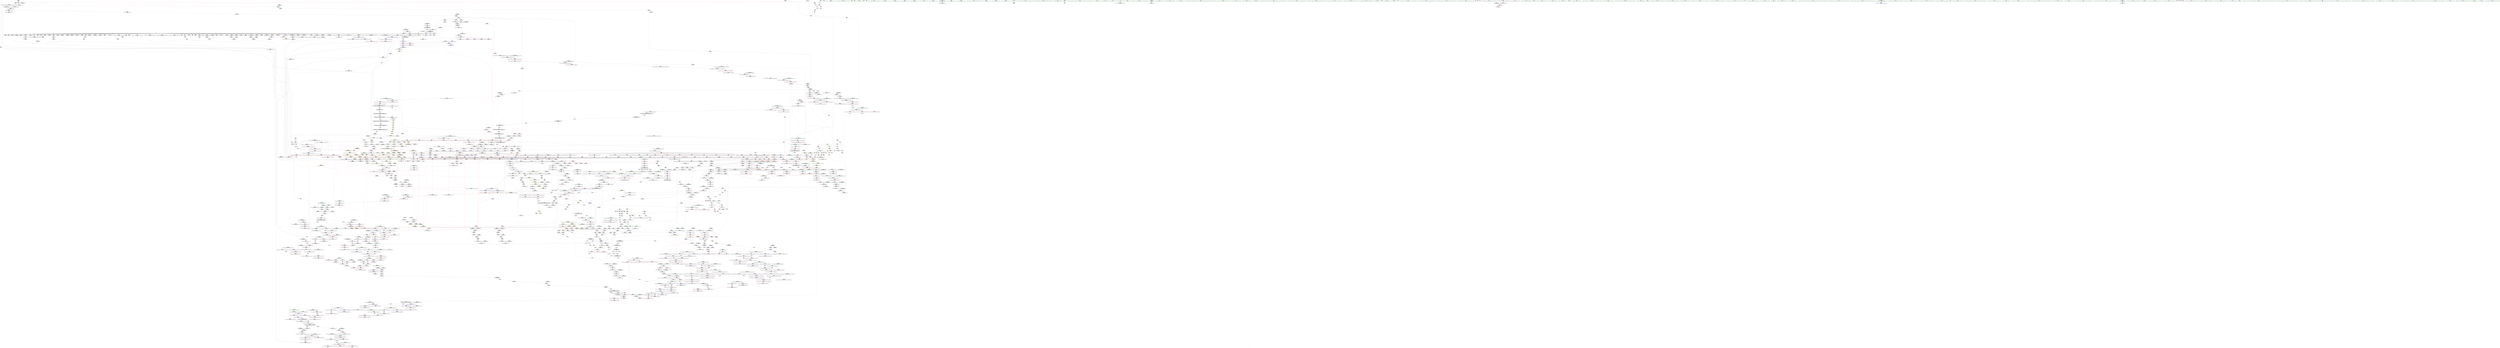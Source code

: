 digraph "SVFG" {
	label="SVFG";

	Node0x5589eac62ee0 [shape=record,color=grey,label="{NodeID: 0\nNullPtr|{|<s53>66}}"];
	Node0x5589eac62ee0 -> Node0x5589eacdf120[style=solid];
	Node0x5589eac62ee0 -> Node0x5589eacdf220[style=solid];
	Node0x5589eac62ee0 -> Node0x5589eacdf2f0[style=solid];
	Node0x5589eac62ee0 -> Node0x5589eacdf3c0[style=solid];
	Node0x5589eac62ee0 -> Node0x5589eacdf490[style=solid];
	Node0x5589eac62ee0 -> Node0x5589eacdf560[style=solid];
	Node0x5589eac62ee0 -> Node0x5589eacdf630[style=solid];
	Node0x5589eac62ee0 -> Node0x5589eacdf700[style=solid];
	Node0x5589eac62ee0 -> Node0x5589eacdf7d0[style=solid];
	Node0x5589eac62ee0 -> Node0x5589eacdf8a0[style=solid];
	Node0x5589eac62ee0 -> Node0x5589eacdf970[style=solid];
	Node0x5589eac62ee0 -> Node0x5589eacdfa40[style=solid];
	Node0x5589eac62ee0 -> Node0x5589eacdfb10[style=solid];
	Node0x5589eac62ee0 -> Node0x5589eacdfbe0[style=solid];
	Node0x5589eac62ee0 -> Node0x5589eacdfcb0[style=solid];
	Node0x5589eac62ee0 -> Node0x5589eacdfd80[style=solid];
	Node0x5589eac62ee0 -> Node0x5589eacdfe50[style=solid];
	Node0x5589eac62ee0 -> Node0x5589eacdff20[style=solid];
	Node0x5589eac62ee0 -> Node0x5589eacdfff0[style=solid];
	Node0x5589eac62ee0 -> Node0x5589eace00c0[style=solid];
	Node0x5589eac62ee0 -> Node0x5589eace0190[style=solid];
	Node0x5589eac62ee0 -> Node0x5589eace0260[style=solid];
	Node0x5589eac62ee0 -> Node0x5589eace0330[style=solid];
	Node0x5589eac62ee0 -> Node0x5589eacd3f60[style=solid];
	Node0x5589eac62ee0 -> Node0x5589eacd4030[style=solid];
	Node0x5589eac62ee0 -> Node0x5589eacd4100[style=solid];
	Node0x5589eac62ee0 -> Node0x5589eacd41d0[style=solid];
	Node0x5589eac62ee0 -> Node0x5589eacd42a0[style=solid];
	Node0x5589eac62ee0 -> Node0x5589eacd4370[style=solid];
	Node0x5589eac62ee0 -> Node0x5589eacd4440[style=solid];
	Node0x5589eac62ee0 -> Node0x5589eacd4510[style=solid];
	Node0x5589eac62ee0 -> Node0x5589eacd45e0[style=solid];
	Node0x5589eac62ee0 -> Node0x5589eacd46b0[style=solid];
	Node0x5589eac62ee0 -> Node0x5589eacd4780[style=solid];
	Node0x5589eac62ee0 -> Node0x5589eacd4850[style=solid];
	Node0x5589eac62ee0 -> Node0x5589eacd4920[style=solid];
	Node0x5589eac62ee0 -> Node0x5589eacd49f0[style=solid];
	Node0x5589eac62ee0 -> Node0x5589eacd4ac0[style=solid];
	Node0x5589eac62ee0 -> Node0x5589eacd4b90[style=solid];
	Node0x5589eac62ee0 -> Node0x5589eacd4c60[style=solid];
	Node0x5589eac62ee0 -> Node0x5589eacd4d30[style=solid];
	Node0x5589eac62ee0 -> Node0x5589eacd4e00[style=solid];
	Node0x5589eac62ee0 -> Node0x5589ead11600[style=solid];
	Node0x5589eac62ee0 -> Node0x5589ead15590[style=solid];
	Node0x5589eac62ee0 -> Node0x5589ead15660[style=solid];
	Node0x5589eac62ee0 -> Node0x5589ead15730[style=solid];
	Node0x5589eac62ee0 -> Node0x5589ead18da0[style=solid];
	Node0x5589eac62ee0 -> Node0x5589ead18e70[style=solid];
	Node0x5589eac62ee0 -> Node0x5589ead18f40[style=solid];
	Node0x5589eac62ee0 -> Node0x5589ead1a530[style=solid];
	Node0x5589eac62ee0 -> Node0x5589ea49f9f0[style=solid];
	Node0x5589eac62ee0 -> Node0x5589ead4d080[style=solid];
	Node0x5589eac62ee0 -> Node0x5589ead4e580[style=solid];
	Node0x5589eac62ee0:s53 -> Node0x5589eae5a1c0[style=solid,color=red];
	Node0x5589eacd6f80 [shape=record,color=black,label="{NodeID: 443\n659\<--644\n\<--agg.tmp2\n_ZSt22__uninitialized_copy_aIN9__gnu_cxx17__normal_iteratorIPKiSt6vectorIiSaIiEEEEPiiET0_T_SA_S9_RSaIT1_E\n}"];
	Node0x5589eacd6f80 -> Node0x5589eacf0b00[style=solid];
	Node0x5589ead292a0 [shape=record,color=black,label="{NodeID: 3100\n1132 = PHI(1100, )\n0th arg _ZSt13__copy_move_aILb0EPKiPiET1_T0_S4_S3_ }"];
	Node0x5589ead292a0 -> Node0x5589ead17880[style=solid];
	Node0x5589eace63e0 [shape=record,color=red,label="{NodeID: 886\n684\<--683\n\<--_M_start\n_ZNKSt6vectorIiSaIiEE5beginEv\n}"];
	Node0x5589eace63e0 -> Node0x5589ead14a30[style=solid];
	Node0x5589ead1c5b0 [shape=record,color=blue,label="{NodeID: 1329\n1941\<--1938\n__i.addr\<--__i\n_ZN9__gnu_cxx17__normal_iteratorIPiSt6vectorIiSaIiEEEC2ERKS1_\n}"];
	Node0x5589ead1c5b0 -> Node0x5589ead0e2b0[style=dashed];
	Node0x5589eaccf5a0 [shape=record,color=green,label="{NodeID: 222\n1315\<--1316\n_ZdlPv\<--_ZdlPv_field_insensitive\n}"];
	Node0x5589eacf2910 [shape=record,color=purple,label="{NodeID: 665\n2265\<--975\noffset_0\<--\n}"];
	Node0x5589eacf2910 -> Node0x5589ead16840[style=solid];
	Node0x5589eadb0ad0 [shape=record,color=yellow,style=double,label="{NodeID: 2215\n18V_1 = ENCHI(MR_18V_0)\npts\{926 \}\nFun[_ZSt14__copy_move_a2ILb0EN9__gnu_cxx17__normal_iteratorIPKiSt6vectorIiSaIiEEEEPiET1_T0_SA_S9_]|{<s0>86}}"];
	Node0x5589eadb0ad0:s0 -> Node0x5589eadb5f20[style=dashed,color=red];
	Node0x5589ead11100 [shape=record,color=blue,label="{NodeID: 1108\n8\<--9\nT\<--\nGlob }"];
	Node0x5589ead11100 -> Node0x5589ea49fc60[style=dashed];
	Node0x5589eacc6da0 [shape=record,color=green,label="{NodeID: 1\n7\<--1\n__dso_handle\<--dummyObj\nGlob }"];
	Node0x5589eacd7050 [shape=record,color=black,label="{NodeID: 444\n629\<--667\n_ZSt22__uninitialized_copy_aIN9__gnu_cxx17__normal_iteratorIPKiSt6vectorIiSaIiEEEEPiiET0_T_SA_S9_RSaIT1_E_ret\<--call\n_ZSt22__uninitialized_copy_aIN9__gnu_cxx17__normal_iteratorIPKiSt6vectorIiSaIiEEEEPiiET0_T_SA_S9_RSaIT1_E\n|{<s0>43}}"];
	Node0x5589eacd7050:s0 -> Node0x5589eae50800[style=solid,color=blue];
	Node0x5589ead293b0 [shape=record,color=black,label="{NodeID: 3101\n1133 = PHI(1108, )\n1st arg _ZSt13__copy_move_aILb0EPKiPiET1_T0_S4_S3_ }"];
	Node0x5589ead293b0 -> Node0x5589ead17950[style=solid];
	Node0x5589eace64b0 [shape=record,color=red,label="{NodeID: 887\n690\<--689\n\<--coerce.dive\n_ZNKSt6vectorIiSaIiEE5beginEv\n}"];
	Node0x5589eace64b0 -> Node0x5589eacd71f0[style=solid];
	Node0x5589ead1c680 [shape=record,color=blue,label="{NodeID: 1330\n1946\<--1948\n_M_current\<--\n_ZN9__gnu_cxx17__normal_iteratorIPiSt6vectorIiSaIiEEEC2ERKS1_\n|{<s0>131|<s1>144}}"];
	Node0x5589ead1c680:s0 -> Node0x5589eaddd4d0[style=dashed,color=blue];
	Node0x5589ead1c680:s1 -> Node0x5589eaddd630[style=dashed,color=blue];
	Node0x5589eaccf6a0 [shape=record,color=green,label="{NodeID: 223\n1322\<--1323\nthis.addr\<--this.addr_field_insensitive\n_ZNSt12_Vector_baseIiSaIiEEC2Ev\n}"];
	Node0x5589eaccf6a0 -> Node0x5589ead098c0[style=solid];
	Node0x5589eaccf6a0 -> Node0x5589ead18c00[style=solid];
	Node0x5589eaddbcb0 [shape=record,color=yellow,style=double,label="{NodeID: 2880\n28V_2 = CSCHI(MR_28V_1)\npts\{630000 630001 630002 \}\nCS[]|{<s0>3|<s1>3}}"];
	Node0x5589eaddbcb0:s0 -> Node0x5589eada15b0[style=dashed,color=blue];
	Node0x5589eaddbcb0:s1 -> Node0x5589eada1ab0[style=dashed,color=blue];
	Node0x5589eacf29e0 [shape=record,color=purple,label="{NodeID: 666\n2266\<--976\noffset_0\<--\n}"];
	Node0x5589eacf29e0 -> Node0x5589ead10260[style=solid];
	Node0x5589ead11200 [shape=record,color=blue,label="{NodeID: 1109\n11\<--9\nN\<--\nGlob }"];
	Node0x5589ead11200 -> Node0x5589ea4a06e0[style=dashed];
	Node0x5589eacc6e30 [shape=record,color=green,label="{NodeID: 2\n9\<--1\n\<--dummyObj\nCan only get source location for instruction, argument, global var or function.}"];
	Node0x5589eacd7120 [shape=record,color=black,label="{NodeID: 445\n681\<--680\n\<--this1\n_ZNKSt6vectorIiSaIiEE5beginEv\n}"];
	Node0x5589eacd7120 -> Node0x5589eacf0d70[style=solid];
	Node0x5589eacd7120 -> Node0x5589eacf0e40[style=solid];
	Node0x5589ead294c0 [shape=record,color=black,label="{NodeID: 3102\n1134 = PHI(1110, )\n2nd arg _ZSt13__copy_move_aILb0EPKiPiET1_T0_S4_S3_ }"];
	Node0x5589ead294c0 -> Node0x5589ead17a20[style=solid];
	Node0x5589eace6580 [shape=record,color=red,label="{NodeID: 888\n701\<--696\nthis1\<--this.addr\n_ZNKSt6vectorIiSaIiEE3endEv\n}"];
	Node0x5589eace6580 -> Node0x5589eacd72c0[style=solid];
	Node0x5589ead1c750 [shape=record,color=blue,label="{NodeID: 1331\n1968\<--1952\ncoerce.dive\<--__first.coerce\n_ZSt22__uninitialized_copy_aISt13move_iteratorIPiES1_iET0_T_S4_S3_RSaIT1_E\n}"];
	Node0x5589ead1c750 -> Node0x5589ead109b0[style=dashed];
	Node0x5589eaccf770 [shape=record,color=green,label="{NodeID: 224\n1328\<--1329\n_ZNSt12_Vector_baseIiSaIiEE12_Vector_implC2Ev\<--_ZNSt12_Vector_baseIiSaIiEE12_Vector_implC2Ev_field_insensitive\n}"];
	Node0x5589eaddbe10 [shape=record,color=yellow,style=double,label="{NodeID: 2881\n35V_2 = CSCHI(MR_35V_1)\npts\{926 630000 630001 630002 \}\nCS[]|{<s0>4|<s1>4|<s2>4|<s3>4|<s4>4}}"];
	Node0x5589eaddbe10:s0 -> Node0x5589ead993e0[style=dashed,color=blue];
	Node0x5589eaddbe10:s1 -> Node0x5589ead998b0[style=dashed,color=blue];
	Node0x5589eaddbe10:s2 -> Node0x5589eada10b0[style=dashed,color=blue];
	Node0x5589eaddbe10:s3 -> Node0x5589eada15b0[style=dashed,color=blue];
	Node0x5589eaddbe10:s4 -> Node0x5589eada1ab0[style=dashed,color=blue];
	Node0x5589eacf2ab0 [shape=record,color=purple,label="{NodeID: 667\n1006\<--996\ncoerce.dive\<--__first\n_ZNSt20__uninitialized_copyILb1EE13__uninit_copyIN9__gnu_cxx17__normal_iteratorIPKiSt6vectorIiSaIiEEEEPiEET0_T_SC_SB_\n}"];
	Node0x5589eacf2ab0 -> Node0x5589ead16910[style=solid];
	Node0x5589ead11300 [shape=record,color=blue,label="{NodeID: 1110\n13\<--9\nB\<--\nGlob }"];
	Node0x5589ead11300 -> Node0x5589ea4a7100[style=dashed];
	Node0x5589eacc7150 [shape=record,color=green,label="{NodeID: 3\n18\<--1\n.str\<--dummyObj\nGlob }"];
	Node0x5589eacd71f0 [shape=record,color=black,label="{NodeID: 446\n671\<--690\n_ZNKSt6vectorIiSaIiEE5beginEv_ret\<--\n_ZNKSt6vectorIiSaIiEE5beginEv\n|{<s0>40}}"];
	Node0x5589eacd71f0:s0 -> Node0x5589eae50440[style=solid,color=blue];
	Node0x5589ead29600 [shape=record,color=black,label="{NodeID: 3103\n943 = PHI(624, )\n0th arg _ZN9__gnu_cxx13new_allocatorIiED2Ev }"];
	Node0x5589ead29600 -> Node0x5589ead16360[style=solid];
	Node0x5589eace6650 [shape=record,color=red,label="{NodeID: 889\n705\<--704\n\<--_M_finish\n_ZNKSt6vectorIiSaIiEE3endEv\n}"];
	Node0x5589eace6650 -> Node0x5589ead14bd0[style=solid];
	Node0x5589ead1c820 [shape=record,color=blue,label="{NodeID: 1332\n1970\<--1953\ncoerce.dive1\<--__last.coerce\n_ZSt22__uninitialized_copy_aISt13move_iteratorIPiES1_iET0_T_S4_S3_RSaIT1_E\n}"];
	Node0x5589ead1c820 -> Node0x5589ead10a80[style=dashed];
	Node0x5589eaccf870 [shape=record,color=green,label="{NodeID: 225\n1333\<--1334\nthis.addr\<--this.addr_field_insensitive\n_ZNSt12_Vector_baseIiSaIiEE12_Vector_implC2Ev\n}"];
	Node0x5589eaccf870 -> Node0x5589ead09990[style=solid];
	Node0x5589eaccf870 -> Node0x5589ead18cd0[style=solid];
	Node0x5589eaddbfa0 [shape=record,color=yellow,style=double,label="{NodeID: 2882\n43V_2 = CSCHI(MR_43V_1)\npts\{926 2610000 2610001 2610002 2610003 2630000 2630001 2630002 2630003 \}\nCS[]|{<s0>6|<s1>6}}"];
	Node0x5589eaddbfa0:s0 -> Node0x5589eaddb0e0[style=dashed,color=blue];
	Node0x5589eaddbfa0:s1 -> Node0x5589eaddb240[style=dashed,color=blue];
	Node0x5589eacf2b80 [shape=record,color=purple,label="{NodeID: 668\n1008\<--998\ncoerce.dive1\<--__last\n_ZNSt20__uninitialized_copyILb1EE13__uninit_copyIN9__gnu_cxx17__normal_iteratorIPKiSt6vectorIiSaIiEEEEPiEET0_T_SC_SB_\n}"];
	Node0x5589eacf2b80 -> Node0x5589ead169e0[style=solid];
	Node0x5589ead11400 [shape=record,color=blue,label="{NodeID: 1111\n2253\<--27\nllvm.global_ctors_0\<--\nGlob }"];
	Node0x5589eacc71e0 [shape=record,color=green,label="{NodeID: 4\n20\<--1\n.str.1\<--dummyObj\nGlob }"];
	Node0x5589eacd72c0 [shape=record,color=black,label="{NodeID: 447\n702\<--701\n\<--this1\n_ZNKSt6vectorIiSaIiEE3endEv\n}"];
	Node0x5589eacd72c0 -> Node0x5589eacf0fe0[style=solid];
	Node0x5589eacd72c0 -> Node0x5589eacf10b0[style=solid];
	Node0x5589ead29740 [shape=record,color=black,label="{NodeID: 3104\n772 = PHI(761, 809, )\n0th arg _ZNSaIiEC2ERKS_ }"];
	Node0x5589ead29740 -> Node0x5589ead150b0[style=solid];
	Node0x5589eace6720 [shape=record,color=red,label="{NodeID: 890\n709\<--708\n\<--coerce.dive\n_ZNKSt6vectorIiSaIiEE3endEv\n}"];
	Node0x5589eace6720 -> Node0x5589eacd7390[style=solid];
	Node0x5589ead1c8f0 [shape=record,color=blue,label="{NodeID: 1333\n1960\<--1954\n__result.addr\<--__result\n_ZSt22__uninitialized_copy_aISt13move_iteratorIPiES1_iET0_T_S4_S3_RSaIT1_E\n}"];
	Node0x5589ead1c8f0 -> Node0x5589ead0e450[style=dashed];
	Node0x5589eaccf940 [shape=record,color=green,label="{NodeID: 226\n1339\<--1340\n_ZNSaIiEC2Ev\<--_ZNSaIiEC2Ev_field_insensitive\n}"];
	Node0x5589eaddc160 [shape=record,color=yellow,style=double,label="{NodeID: 2883\n210V_2 = CSCHI(MR_210V_1)\npts\{6950000 \}\nCS[]}"];
	Node0x5589eaddc160 -> Node0x5589eace6720[style=dashed];
	Node0x5589eacf2c50 [shape=record,color=purple,label="{NodeID: 669\n1018\<--1002\ncoerce.dive3\<--agg.tmp\n_ZNSt20__uninitialized_copyILb1EE13__uninit_copyIN9__gnu_cxx17__normal_iteratorIPKiSt6vectorIiSaIiEEEEPiEET0_T_SC_SB_\n}"];
	Node0x5589eacf2c50 -> Node0x5589eace81f0[style=solid];
	Node0x5589ead11500 [shape=record,color=blue,label="{NodeID: 1112\n2254\<--28\nllvm.global_ctors_1\<--_GLOBAL__sub_I_semiexp._1_0.cpp\nGlob }"];
	Node0x5589eacc7270 [shape=record,color=green,label="{NodeID: 5\n22\<--1\n.str.2\<--dummyObj\nGlob }"];
	Node0x5589eacd7390 [shape=record,color=black,label="{NodeID: 448\n692\<--709\n_ZNKSt6vectorIiSaIiEE3endEv_ret\<--\n_ZNKSt6vectorIiSaIiEE3endEv\n|{<s0>41}}"];
	Node0x5589eacd7390:s0 -> Node0x5589eae50580[style=solid,color=blue];
	Node0x5589ead29950 [shape=record,color=black,label="{NodeID: 3105\n773 = PHI(766, 810, )\n1st arg _ZNSaIiEC2ERKS_ }"];
	Node0x5589ead29950 -> Node0x5589ead15180[style=solid];
	Node0x5589eace67f0 [shape=record,color=red,label="{NodeID: 891\n716\<--713\nthis1\<--this.addr\n_ZNSt12_Vector_baseIiSaIiEE19_M_get_Tp_allocatorEv\n}"];
	Node0x5589eace67f0 -> Node0x5589eacf1180[style=solid];
	Node0x5589ead1c9c0 [shape=record,color=blue,label="{NodeID: 1334\n1962\<--1955\n.addr\<--\n_ZSt22__uninitialized_copy_aISt13move_iteratorIPiES1_iET0_T_S4_S3_RSaIT1_E\n}"];
	Node0x5589eaccfa40 [shape=record,color=green,label="{NodeID: 227\n1350\<--1351\nthis.addr\<--this.addr_field_insensitive\n_ZNSaIiEC2Ev\n}"];
	Node0x5589eaccfa40 -> Node0x5589ead09a60[style=solid];
	Node0x5589eaccfa40 -> Node0x5589ead19010[style=solid];
	Node0x5589eaddc2c0 [shape=record,color=yellow,style=double,label="{NodeID: 2884\n18V_2 = CSCHI(MR_18V_1)\npts\{926 \}\nCS[]|{<s0>116}}"];
	Node0x5589eaddc2c0:s0 -> Node0x5589ead97ac0[style=dashed,color=red];
	Node0x5589eacf2d20 [shape=record,color=purple,label="{NodeID: 670\n1020\<--1004\ncoerce.dive4\<--agg.tmp2\n_ZNSt20__uninitialized_copyILb1EE13__uninit_copyIN9__gnu_cxx17__normal_iteratorIPKiSt6vectorIiSaIiEEEEPiEET0_T_SC_SB_\n}"];
	Node0x5589eacf2d20 -> Node0x5589eace82c0[style=solid];
	Node0x5589ead11600 [shape=record,color=blue, style = dotted,label="{NodeID: 1113\n2255\<--3\nllvm.global_ctors_2\<--dummyVal\nGlob }"];
	Node0x5589eacc7b00 [shape=record,color=green,label="{NodeID: 6\n24\<--1\n.str.3\<--dummyObj\nGlob }"];
	Node0x5589eacd7460 [shape=record,color=black,label="{NodeID: 449\n718\<--717\n\<--_M_impl\n_ZNSt12_Vector_baseIiSaIiEE19_M_get_Tp_allocatorEv\n}"];
	Node0x5589eacd7460 -> Node0x5589eacd7530[style=solid];
	Node0x5589ead29ad0 [shape=record,color=black,label="{NodeID: 3106\n2041 = PHI(2033, )\n0th arg _ZNSt20__uninitialized_copyILb1EE13__uninit_copyISt13move_iteratorIPiES3_EET0_T_S6_S5_ }"];
	Node0x5589ead29ad0 -> Node0x5589ead1d1e0[style=solid];
	Node0x5589eace68c0 [shape=record,color=red,label="{NodeID: 892\n729\<--722\nthis1\<--this.addr\n_ZNSt12_Vector_baseIiSaIiEED2Ev\n|{|<s8>56}}"];
	Node0x5589eace68c0 -> Node0x5589eacf1250[style=solid];
	Node0x5589eace68c0 -> Node0x5589eacf1320[style=solid];
	Node0x5589eace68c0 -> Node0x5589eacf13f0[style=solid];
	Node0x5589eace68c0 -> Node0x5589eacf14c0[style=solid];
	Node0x5589eace68c0 -> Node0x5589eacf1590[style=solid];
	Node0x5589eace68c0 -> Node0x5589eacf1660[style=solid];
	Node0x5589eace68c0 -> Node0x5589eacf1730[style=solid];
	Node0x5589eace68c0 -> Node0x5589eacf1800[style=solid];
	Node0x5589eace68c0:s8 -> Node0x5589eae4b040[style=solid,color=red];
	Node0x5589ead1ca90 [shape=record,color=blue, style = dotted,label="{NodeID: 1335\n2292\<--2294\noffset_0\<--dummyVal\n_ZSt22__uninitialized_copy_aISt13move_iteratorIPiES1_iET0_T_S4_S3_RSaIT1_E\n}"];
	Node0x5589ead1ca90 -> Node0x5589ead0e520[style=dashed];
	Node0x5589eaccfb10 [shape=record,color=green,label="{NodeID: 228\n1356\<--1357\n_ZN9__gnu_cxx13new_allocatorIiEC2Ev\<--_ZN9__gnu_cxx13new_allocatorIiEC2Ev_field_insensitive\n}"];
	Node0x5589eacf2df0 [shape=record,color=purple,label="{NodeID: 671\n2268\<--1011\noffset_0\<--\n}"];
	Node0x5589eacf2df0 -> Node0x5589ead16b80[style=solid];
	Node0x5589ead11700 [shape=record,color=blue,label="{NodeID: 1114\n58\<--57\nt2.addr\<--t2\n_Z5checkx\n}"];
	Node0x5589ead11700 -> Node0x5589eace2550[style=dashed];
	Node0x5589ead11700 -> Node0x5589eace2620[style=dashed];
	Node0x5589eacc7b90 [shape=record,color=green,label="{NodeID: 7\n27\<--1\n\<--dummyObj\nCan only get source location for instruction, argument, global var or function.}"];
	Node0x5589eacd7530 [shape=record,color=black,label="{NodeID: 450\n711\<--718\n_ZNSt12_Vector_baseIiSaIiEE19_M_get_Tp_allocatorEv_ret\<--\n_ZNSt12_Vector_baseIiSaIiEE19_M_get_Tp_allocatorEv\n|{<s0>15|<s1>42|<s2>115|<s3>118|<s4>123|<s5>127}}"];
	Node0x5589eacd7530:s0 -> Node0x5589eae4f740[style=solid,color=blue];
	Node0x5589eacd7530:s1 -> Node0x5589eae506c0[style=solid,color=blue];
	Node0x5589eacd7530:s2 -> Node0x5589eae53880[style=solid,color=blue];
	Node0x5589eacd7530:s3 -> Node0x5589eae53c40[style=solid,color=blue];
	Node0x5589eacd7530:s4 -> Node0x5589eae4fcc0[style=solid,color=blue];
	Node0x5589eacd7530:s5 -> Node0x5589eae4fe00[style=solid,color=blue];
	Node0x5589ead29be0 [shape=record,color=black,label="{NodeID: 3107\n2042 = PHI(2035, )\n1st arg _ZNSt20__uninitialized_copyILb1EE13__uninit_copyISt13move_iteratorIPiES3_EET0_T_S6_S5_ }"];
	Node0x5589ead29be0 -> Node0x5589ead1d2b0[style=solid];
	Node0x5589eace6990 [shape=record,color=red,label="{NodeID: 893\n757\<--724\nexn\<--exn.slot\n_ZNSt12_Vector_baseIiSaIiEED2Ev\n|{<s0>59}}"];
	Node0x5589eace6990:s0 -> Node0x5589ead2de20[style=solid,color=red];
	Node0x5589ead1cb60 [shape=record,color=blue, style = dotted,label="{NodeID: 1336\n2295\<--2297\noffset_0\<--dummyVal\n_ZSt22__uninitialized_copy_aISt13move_iteratorIPiES1_iET0_T_S4_S3_RSaIT1_E\n}"];
	Node0x5589ead1cb60 -> Node0x5589ead0e5f0[style=dashed];
	Node0x5589eacd7f80 [shape=record,color=green,label="{NodeID: 229\n1361\<--1362\nthis.addr\<--this.addr_field_insensitive\n_ZN9__gnu_cxx13new_allocatorIiEC2Ev\n}"];
	Node0x5589eacd7f80 -> Node0x5589ead09b30[style=solid];
	Node0x5589eacd7f80 -> Node0x5589ead190e0[style=solid];
	Node0x5589eacf2ec0 [shape=record,color=purple,label="{NodeID: 672\n2269\<--1012\noffset_0\<--\n}"];
	Node0x5589eacf2ec0 -> Node0x5589ead10330[style=solid];
	Node0x5589ead117d0 [shape=record,color=blue,label="{NodeID: 1115\n60\<--74\nret\<--\n_Z5checkx\n}"];
	Node0x5589ead117d0 -> Node0x5589eada01b0[style=dashed];
	Node0x5589eacc7c20 [shape=record,color=green,label="{NodeID: 8\n74\<--1\n\<--dummyObj\nCan only get source location for instruction, argument, global var or function.}"];
	Node0x5589eacd7600 [shape=record,color=black,label="{NodeID: 451\n739\<--735\nsub.ptr.lhs.cast\<--\n_ZNSt12_Vector_baseIiSaIiEED2Ev\n}"];
	Node0x5589eacd7600 -> Node0x5589ead4cd80[style=solid];
	Node0x5589ead29cf0 [shape=record,color=black,label="{NodeID: 3108\n2043 = PHI(2031, )\n2nd arg _ZNSt20__uninitialized_copyILb1EE13__uninit_copyISt13move_iteratorIPiES3_EET0_T_S6_S5_ }"];
	Node0x5589ead29cf0 -> Node0x5589ead1d380[style=solid];
	Node0x5589eace6a60 [shape=record,color=red,label="{NodeID: 894\n732\<--731\n\<--_M_start\n_ZNSt12_Vector_baseIiSaIiEED2Ev\n|{<s0>56}}"];
	Node0x5589eace6a60:s0 -> Node0x5589eae55780[style=solid,color=red];
	Node0x5589ead1cc30 [shape=record,color=blue,label="{NodeID: 1337\n1993\<--1990\n__i.addr\<--__i\n_ZSt32__make_move_if_noexcept_iteratorIiSt13move_iteratorIPiEET0_PT_\n}"];
	Node0x5589ead1cc30 -> Node0x5589ead0e6c0[style=dashed];
	Node0x5589eacd8050 [shape=record,color=green,label="{NodeID: 230\n1370\<--1371\n__first.addr\<--__first.addr_field_insensitive\n_ZSt8_DestroyIPiiEvT_S1_RSaIT0_E\n}"];
	Node0x5589eacd8050 -> Node0x5589ead09c00[style=solid];
	Node0x5589eacd8050 -> Node0x5589ead191b0[style=solid];
	Node0x5589eaddc660 [shape=record,color=yellow,style=double,label="{NodeID: 2887\n84V_4 = CSCHI(MR_84V_3)\npts\{2610003 \}\nCS[]|{|<s1>25}}"];
	Node0x5589eaddc660 -> Node0x5589eada38b0[style=dashed];
	Node0x5589eaddc660:s1 -> Node0x5589eadbe700[style=dashed,color=red];
	Node0x5589eacf2f90 [shape=record,color=purple,label="{NodeID: 673\n2271\<--1014\noffset_0\<--\n}"];
	Node0x5589eacf2f90 -> Node0x5589ead16c50[style=solid];
	Node0x5589ead118a0 [shape=record,color=blue,label="{NodeID: 1116\n64\<--9\ni\<--\n_Z5checkx\n}"];
	Node0x5589ead118a0 -> Node0x5589eada06b0[style=dashed];
	Node0x5589eacc7ce0 [shape=record,color=green,label="{NodeID: 9\n92\<--1\n\<--dummyObj\nCan only get source location for instruction, argument, global var or function.|{<s0>108}}"];
	Node0x5589eacc7ce0:s0 -> Node0x5589eae58b50[style=solid,color=red];
	Node0x5589eacd76d0 [shape=record,color=black,label="{NodeID: 452\n740\<--738\nsub.ptr.rhs.cast\<--\n_ZNSt12_Vector_baseIiSaIiEED2Ev\n}"];
	Node0x5589eacd76d0 -> Node0x5589ead4cd80[style=solid];
	Node0x5589ead29e00 [shape=record,color=black,label="{NodeID: 3109\n1928 = PHI(1895, )\n0th arg _ZNSt16allocator_traitsISaIiEE8max_sizeERKS0_ }"];
	Node0x5589ead29e00 -> Node0x5589ead1c410[style=solid];
	Node0x5589eace6b30 [shape=record,color=red,label="{NodeID: 895\n735\<--734\n\<--_M_end_of_storage\n_ZNSt12_Vector_baseIiSaIiEED2Ev\n}"];
	Node0x5589eace6b30 -> Node0x5589eacd7600[style=solid];
	Node0x5589ead1cd00 [shape=record,color=blue,label="{NodeID: 1338\n2019\<--2004\ncoerce.dive\<--__first.coerce\n_ZSt18uninitialized_copyISt13move_iteratorIPiES1_ET0_T_S4_S3_\n}"];
	Node0x5589ead1cd00 -> Node0x5589ead10b50[style=dashed];
	Node0x5589eacd8120 [shape=record,color=green,label="{NodeID: 231\n1372\<--1373\n__last.addr\<--__last.addr_field_insensitive\n_ZSt8_DestroyIPiiEvT_S1_RSaIT0_E\n}"];
	Node0x5589eacd8120 -> Node0x5589ead09cd0[style=solid];
	Node0x5589eacd8120 -> Node0x5589ead19280[style=solid];
	Node0x5589eaddc740 [shape=record,color=yellow,style=double,label="{NodeID: 2888\n90V_4 = CSCHI(MR_90V_3)\npts\{2610001 2610002 \}\nCS[]|{|<s1>24|<s2>24|<s3>25}}"];
	Node0x5589eaddc740 -> Node0x5589eada3db0[style=dashed];
	Node0x5589eaddc740:s1 -> Node0x5589eadbd150[style=dashed,color=red];
	Node0x5589eaddc740:s2 -> Node0x5589eadbd290[style=dashed,color=red];
	Node0x5589eaddc740:s3 -> Node0x5589eadbe700[style=dashed,color=red];
	Node0x5589eacf3060 [shape=record,color=purple,label="{NodeID: 674\n2272\<--1015\noffset_0\<--\n}"];
	Node0x5589eacf3060 -> Node0x5589ead10400[style=solid];
	Node0x5589ead11970 [shape=record,color=blue,label="{NodeID: 1117\n60\<--100\nret\<--add4\n_Z5checkx\n}"];
	Node0x5589ead11970 -> Node0x5589eada01b0[style=dashed];
	Node0x5589eacc7de0 [shape=record,color=green,label="{NodeID: 10\n113\<--1\n\<--dummyObj\nCan only get source location for instruction, argument, global var or function.}"];
	Node0x5589eacd77a0 [shape=record,color=black,label="{NodeID: 453\n781\<--780\n\<--this1\n_ZNSaIiEC2ERKS_\n|{<s0>61}}"];
	Node0x5589eacd77a0:s0 -> Node0x5589ead287c0[style=solid,color=red];
	Node0x5589ead29f40 [shape=record,color=black,label="{NodeID: 3110\n950 = PHI(664, )\n0th arg _ZSt18uninitialized_copyIN9__gnu_cxx17__normal_iteratorIPKiSt6vectorIiSaIiEEEEPiET0_T_SA_S9_ }"];
	Node0x5589ead29f40 -> Node0x5589ead16430[style=solid];
	Node0x5589eace6c00 [shape=record,color=red,label="{NodeID: 896\n738\<--737\n\<--_M_start4\n_ZNSt12_Vector_baseIiSaIiEED2Ev\n}"];
	Node0x5589eace6c00 -> Node0x5589eacd76d0[style=solid];
	Node0x5589ead1cdd0 [shape=record,color=blue,label="{NodeID: 1339\n2021\<--2005\ncoerce.dive1\<--__last.coerce\n_ZSt18uninitialized_copyISt13move_iteratorIPiES1_ET0_T_S4_S3_\n}"];
	Node0x5589ead1cdd0 -> Node0x5589ead10c20[style=dashed];
	Node0x5589eacd81f0 [shape=record,color=green,label="{NodeID: 232\n1374\<--1375\n.addr\<--.addr_field_insensitive\n_ZSt8_DestroyIPiiEvT_S1_RSaIT0_E\n}"];
	Node0x5589eacd81f0 -> Node0x5589ead19350[style=solid];
	Node0x5589eaddc820 [shape=record,color=yellow,style=double,label="{NodeID: 2889\n144V_2 = CSCHI(MR_144V_1)\npts\{2610001 2630001 \}\nCS[]|{|<s1>34|<s2>45}}"];
	Node0x5589eaddc820 -> Node0x5589eace57b0[style=dashed];
	Node0x5589eaddc820:s1 -> Node0x5589eaddcbd0[style=dashed,color=blue];
	Node0x5589eaddc820:s2 -> Node0x5589eadbbad0[style=dashed,color=red];
	Node0x5589eacf3130 [shape=record,color=purple,label="{NodeID: 675\n1044\<--1030\ncoerce.dive\<--__first\n_ZSt4copyIN9__gnu_cxx17__normal_iteratorIPKiSt6vectorIiSaIiEEEEPiET0_T_SA_S9_\n}"];
	Node0x5589eacf3130 -> Node0x5589ead16d20[style=solid];
	Node0x5589ead11a40 [shape=record,color=blue,label="{NodeID: 1118\n66\<--112\nref.tmp\<--add9\n_Z5checkx\n|{|<s1>4}}"];
	Node0x5589ead11a40 -> Node0x5589eada0bb0[style=dashed];
	Node0x5589ead11a40:s1 -> Node0x5589eadb7e50[style=dashed,color=red];
	Node0x5589eacc7ee0 [shape=record,color=green,label="{NodeID: 11\n304\<--1\n\<--dummyObj\nCan only get source location for instruction, argument, global var or function.}"];
	Node0x5589eacd7870 [shape=record,color=black,label="{NodeID: 454\n783\<--782\n\<--\n_ZNSaIiEC2ERKS_\n|{<s0>61}}"];
	Node0x5589eacd7870:s0 -> Node0x5589ead28900[style=solid,color=red];
	Node0x5589ead2a080 [shape=record,color=black,label="{NodeID: 3111\n951 = PHI(666, )\n1st arg _ZSt18uninitialized_copyIN9__gnu_cxx17__normal_iteratorIPKiSt6vectorIiSaIiEEEEPiET0_T_SA_S9_ }"];
	Node0x5589ead2a080 -> Node0x5589ead16500[style=solid];
	Node0x5589eace6cd0 [shape=record,color=red,label="{NodeID: 897\n766\<--763\n\<--__rhs.addr\n_ZNSt16allocator_traitsISaIiEE37select_on_container_copy_constructionERKS0_\n|{<s0>60}}"];
	Node0x5589eace6cd0:s0 -> Node0x5589ead29950[style=solid,color=red];
	Node0x5589ead1cea0 [shape=record,color=blue,label="{NodeID: 1340\n2011\<--2006\n__result.addr\<--__result\n_ZSt18uninitialized_copyISt13move_iteratorIPiES1_ET0_T_S4_S3_\n}"];
	Node0x5589ead1cea0 -> Node0x5589ead0e860[style=dashed];
	Node0x5589eacd82c0 [shape=record,color=green,label="{NodeID: 233\n1382\<--1383\n_ZSt8_DestroyIPiEvT_S1_\<--_ZSt8_DestroyIPiEvT_S1__field_insensitive\n}"];
	Node0x5589eacf3200 [shape=record,color=purple,label="{NodeID: 676\n1046\<--1032\ncoerce.dive1\<--__last\n_ZSt4copyIN9__gnu_cxx17__normal_iteratorIPKiSt6vectorIiSaIiEEEEPiET0_T_SA_S9_\n}"];
	Node0x5589eacf3200 -> Node0x5589ead16df0[style=solid];
	Node0x5589ead11b10 [shape=record,color=blue,label="{NodeID: 1119\n68\<--120\nexn.slot\<--\n_Z5checkx\n}"];
	Node0x5589ead11b10 -> Node0x5589eace2ca0[style=dashed];
	Node0x5589eacc7fe0 [shape=record,color=green,label="{NodeID: 12\n314\<--1\n\<--dummyObj\nCan only get source location for instruction, argument, global var or function.}"];
	Node0x5589eacd7940 [shape=record,color=black,label="{NodeID: 455\n809\<--808\n\<--this1\n_ZNSt12_Vector_baseIiSaIiEE12_Vector_implC2ERKS0_\n|{<s0>62}}"];
	Node0x5589eacd7940:s0 -> Node0x5589ead29740[style=solid,color=red];
	Node0x5589ead2a1c0 [shape=record,color=black,label="{NodeID: 3112\n952 = PHI(662, )\n2nd arg _ZSt18uninitialized_copyIN9__gnu_cxx17__normal_iteratorIPKiSt6vectorIiSaIiEEEEPiET0_T_SA_S9_ }"];
	Node0x5589ead2a1c0 -> Node0x5589ead165d0[style=solid];
	Node0x5589ea49f920 [shape=record,color=black,label="{NodeID: 2005\n1784 = PHI(1780, 1782, )\n}"];
	Node0x5589ea49f920 -> Node0x5589eacec080[style=solid];
	Node0x5589eace6da0 [shape=record,color=red,label="{NodeID: 898\n780\<--774\nthis1\<--this.addr\n_ZNSaIiEC2ERKS_\n}"];
	Node0x5589eace6da0 -> Node0x5589eacd77a0[style=solid];
	Node0x5589ead1cf70 [shape=record,color=blue,label="{NodeID: 1341\n2013\<--971\n__assignable\<--\n_ZSt18uninitialized_copyISt13move_iteratorIPiES1_ET0_T_S4_S3_\n}"];
	Node0x5589eacd83c0 [shape=record,color=green,label="{NodeID: 234\n1388\<--1389\n__first.addr\<--__first.addr_field_insensitive\n_ZSt8_DestroyIPiEvT_S1_\n}"];
	Node0x5589eacd83c0 -> Node0x5589ead09da0[style=solid];
	Node0x5589eacd83c0 -> Node0x5589ead19420[style=solid];
	Node0x5589eaddcac0 [shape=record,color=yellow,style=double,label="{NodeID: 2891\n148V_2 = CSCHI(MR_148V_1)\npts\{2610003 2630003 \}\nCS[]|{<s0>34|<s1>45}}"];
	Node0x5589eaddcac0:s0 -> Node0x5589eaddcbd0[style=dashed,color=blue];
	Node0x5589eaddcac0:s1 -> Node0x5589eadbbc10[style=dashed,color=red];
	Node0x5589eacf32d0 [shape=record,color=purple,label="{NodeID: 677\n1057\<--1036\ncoerce.dive4\<--agg.tmp\n_ZSt4copyIN9__gnu_cxx17__normal_iteratorIPKiSt6vectorIiSaIiEEEEPiET0_T_SA_S9_\n}"];
	Node0x5589eacf32d0 -> Node0x5589ead17060[style=solid];
	Node0x5589ead11be0 [shape=record,color=blue,label="{NodeID: 1120\n70\<--122\nehselector.slot\<--\n_Z5checkx\n}"];
	Node0x5589ead11be0 -> Node0x5589eace2d70[style=dashed];
	Node0x5589eacc80e0 [shape=record,color=green,label="{NodeID: 13\n397\<--1\n\<--dummyObj\nCan only get source location for instruction, argument, global var or function.}"];
	Node0x5589eacd7a10 [shape=record,color=black,label="{NodeID: 456\n857\<--856\n\<--this1\n_ZNSt12_Vector_baseIiSaIiEE12_Vector_implD2Ev\n|{<s0>64}}"];
	Node0x5589eacd7a10:s0 -> Node0x5589eae58d70[style=solid,color=red];
	Node0x5589ead2a300 [shape=record,color=black,label="{NodeID: 3113\n2209 = PHI(2141, )\n0th arg _ZSt12__miter_baseIPiET_S1_ }"];
	Node0x5589ead2a300 -> Node0x5589ead1e490[style=solid];
	Node0x5589ea49f9f0 [shape=record,color=black,label="{NodeID: 2006\n881 = PHI(876, 3, )\n}"];
	Node0x5589ea49f9f0 -> Node0x5589eacd7bb0[style=solid];
	Node0x5589eace6e70 [shape=record,color=red,label="{NodeID: 899\n782\<--776\n\<--__a.addr\n_ZNSaIiEC2ERKS_\n}"];
	Node0x5589eace6e70 -> Node0x5589eacd7870[style=solid];
	Node0x5589ead1d040 [shape=record,color=blue, style = dotted,label="{NodeID: 1342\n2298\<--2300\noffset_0\<--dummyVal\n_ZSt18uninitialized_copyISt13move_iteratorIPiES1_ET0_T_S4_S3_\n}"];
	Node0x5589ead1d040 -> Node0x5589ead0e930[style=dashed];
	Node0x5589eacd8490 [shape=record,color=green,label="{NodeID: 235\n1390\<--1391\n__last.addr\<--__last.addr_field_insensitive\n_ZSt8_DestroyIPiEvT_S1_\n}"];
	Node0x5589eacd8490 -> Node0x5589ead09e70[style=solid];
	Node0x5589eacd8490 -> Node0x5589ead194f0[style=solid];
	Node0x5589eaddcbd0 [shape=record,color=yellow,style=double,label="{NodeID: 2892\n125V_2 = CSCHI(MR_125V_1)\npts\{926 2610001 2610002 2610003 2630001 2630002 2630003 \}\nCS[]|{<s0>14}}"];
	Node0x5589eaddcbd0:s0 -> Node0x5589eaddbfa0[style=dashed,color=blue];
	Node0x5589eacf33a0 [shape=record,color=purple,label="{NodeID: 678\n1068\<--1036\ncoerce.dive10\<--agg.tmp\n_ZSt4copyIN9__gnu_cxx17__normal_iteratorIPKiSt6vectorIiSaIiEEEEPiET0_T_SA_S9_\n}"];
	Node0x5589eacf33a0 -> Node0x5589ead07ec0[style=solid];
	Node0x5589eadb1720 [shape=record,color=yellow,style=double,label="{NodeID: 2228\n41V_1 = ENCHI(MR_41V_0)\npts\{61 630000 630001 \}\nFun[_ZSt9make_pairIRxRSt6vectorIiSaIiEEESt4pairINSt17__decay_and_stripIT_E6__typeENS6_IT0_E6__typeEEOS7_OSA_]|{<s0>14|<s1>14}}"];
	Node0x5589eadb1720:s0 -> Node0x5589eadbb120[style=dashed,color=red];
	Node0x5589eadb1720:s1 -> Node0x5589eadbb4d0[style=dashed,color=red];
	Node0x5589ead11cb0 [shape=record,color=blue,label="{NodeID: 1121\n64\<--130\ni\<--inc\n_Z5checkx\n}"];
	Node0x5589ead11cb0 -> Node0x5589eada06b0[style=dashed];
	Node0x5589eacc81e0 [shape=record,color=green,label="{NodeID: 14\n655\<--1\n\<--dummyObj\nCan only get source location for instruction, argument, global var or function.}"];
	Node0x5589eacd7ae0 [shape=record,color=black,label="{NodeID: 457\n874\<--873\n\<--_M_impl\n_ZNSt12_Vector_baseIiSaIiEE11_M_allocateEm\n|{<s0>65}}"];
	Node0x5589eacd7ae0:s0 -> Node0x5589ead2cae0[style=solid,color=red];
	Node0x5589ead2a440 [shape=record,color=black,label="{NodeID: 3114\n761 = PHI(557, )\n0th arg _ZNSt16allocator_traitsISaIiEE37select_on_container_copy_constructionERKS0_ |{<s0>60}}"];
	Node0x5589ead2a440:s0 -> Node0x5589ead29740[style=solid,color=red];
	Node0x5589ead49f00 [shape=record,color=grey,label="{NodeID: 2007\n112 = Binary(111, 113, )\n}"];
	Node0x5589ead49f00 -> Node0x5589ead11a40[style=solid];
	Node0x5589eace6f40 [shape=record,color=red,label="{NodeID: 900\n797\<--791\nthis1\<--this.addr\n_ZN9__gnu_cxx13new_allocatorIiEC2ERKS1_\n}"];
	Node0x5589ead1d110 [shape=record,color=blue, style = dotted,label="{NodeID: 1343\n2301\<--2303\noffset_0\<--dummyVal\n_ZSt18uninitialized_copyISt13move_iteratorIPiES1_ET0_T_S4_S3_\n}"];
	Node0x5589ead1d110 -> Node0x5589ead0ea00[style=dashed];
	Node0x5589eacd8560 [shape=record,color=green,label="{NodeID: 236\n1397\<--1398\n_ZNSt12_Destroy_auxILb1EE9__destroyIPiEEvT_S3_\<--_ZNSt12_Destroy_auxILb1EE9__destroyIPiEEvT_S3__field_insensitive\n}"];
	Node0x5589eaddcd90 [shape=record,color=yellow,style=double,label="{NodeID: 2893\n18V_2 = CSCHI(MR_18V_1)\npts\{926 \}\nCS[]|{<s0>34}}"];
	Node0x5589eaddcd90:s0 -> Node0x5589eaddcbd0[style=dashed,color=blue];
	Node0x5589eacf3470 [shape=record,color=purple,label="{NodeID: 679\n1052\<--1038\ncoerce.dive3\<--agg.tmp2\n_ZSt4copyIN9__gnu_cxx17__normal_iteratorIPKiSt6vectorIiSaIiEEEEPiET0_T_SA_S9_\n}"];
	Node0x5589eacf3470 -> Node0x5589ead07d20[style=solid];
	Node0x5589eadb1830 [shape=record,color=yellow,style=double,label="{NodeID: 2229\n43V_1 = ENCHI(MR_43V_0)\npts\{926 2610000 2610001 2610002 2610003 2630000 2630001 2630002 2630003 \}\nFun[_ZSt9make_pairIRxRSt6vectorIiSaIiEEESt4pairINSt17__decay_and_stripIT_E6__typeENS6_IT0_E6__typeEEOS7_OSA_]|{<s0>14|<s1>14}}"];
	Node0x5589eadb1830:s0 -> Node0x5589ead135e0[style=dashed,color=red];
	Node0x5589eadb1830:s1 -> Node0x5589eadbb6c0[style=dashed,color=red];
	Node0x5589ead11d80 [shape=record,color=blue,label="{NodeID: 1122\n145\<--144\nthis.addr\<--this\n_ZNSt6vectorIiSaIiEEC2Ev\n}"];
	Node0x5589ead11d80 -> Node0x5589eace30b0[style=dashed];
	Node0x5589eacc82e0 [shape=record,color=green,label="{NodeID: 15\n656\<--1\n\<--dummyObj\nCan only get source location for instruction, argument, global var or function.}"];
	Node0x5589eacd7bb0 [shape=record,color=black,label="{NodeID: 458\n860\<--881\n_ZNSt12_Vector_baseIiSaIiEE11_M_allocateEm_ret\<--cond\n_ZNSt12_Vector_baseIiSaIiEE11_M_allocateEm\n|{<s0>63|<s1>111}}"];
	Node0x5589eacd7bb0:s0 -> Node0x5589eae51840[style=solid,color=blue];
	Node0x5589eacd7bb0:s1 -> Node0x5589eae534c0[style=solid,color=blue];
	Node0x5589ead2a610 [shape=record,color=black,label="{NodeID: 3115\n762 = PHI(562, )\n1st arg _ZNSt16allocator_traitsISaIiEE37select_on_container_copy_constructionERKS0_ }"];
	Node0x5589ead2a610 -> Node0x5589ead14fe0[style=solid];
	Node0x5589ead4a080 [shape=record,color=grey,label="{NodeID: 2008\n108 = Binary(102, 107, )\n}"];
	Node0x5589ead4a080 -> Node0x5589ead4cf00[style=solid];
	Node0x5589eace7010 [shape=record,color=red,label="{NodeID: 901\n808\<--802\nthis1\<--this.addr\n_ZNSt12_Vector_baseIiSaIiEE12_Vector_implC2ERKS0_\n}"];
	Node0x5589eace7010 -> Node0x5589eacd7940[style=solid];
	Node0x5589eace7010 -> Node0x5589eacf18d0[style=solid];
	Node0x5589eace7010 -> Node0x5589eacf19a0[style=solid];
	Node0x5589eace7010 -> Node0x5589eacf1a70[style=solid];
	Node0x5589ead1d1e0 [shape=record,color=blue,label="{NodeID: 1344\n2054\<--2041\ncoerce.dive\<--__first.coerce\n_ZNSt20__uninitialized_copyILb1EE13__uninit_copyISt13move_iteratorIPiES3_EET0_T_S6_S5_\n}"];
	Node0x5589ead1d1e0 -> Node0x5589ead10cf0[style=dashed];
	Node0x5589eacd8660 [shape=record,color=green,label="{NodeID: 237\n1403\<--1404\n.addr\<--.addr_field_insensitive\n_ZNSt12_Destroy_auxILb1EE9__destroyIPiEEvT_S3_\n}"];
	Node0x5589eacd8660 -> Node0x5589ead195c0[style=solid];
	Node0x5589eaddcef0 [shape=record,color=yellow,style=double,label="{NodeID: 2894\n102V_2 = CSCHI(MR_102V_1)\npts\{2610001 2610002 2610003 2630001 2630002 2630003 \}\nCS[]|{<s0>48|<s1>48|<s2>48}}"];
	Node0x5589eaddcef0:s0 -> Node0x5589ead159a0[style=dashed,color=red];
	Node0x5589eaddcef0:s1 -> Node0x5589ead15a70[style=dashed,color=red];
	Node0x5589eaddcef0:s2 -> Node0x5589ead15b40[style=dashed,color=red];
	Node0x5589eacf3540 [shape=record,color=purple,label="{NodeID: 680\n1065\<--1040\ncoerce.dive9\<--agg.tmp5\n_ZSt4copyIN9__gnu_cxx17__normal_iteratorIPKiSt6vectorIiSaIiEEEEPiET0_T_SA_S9_\n}"];
	Node0x5589eacf3540 -> Node0x5589ead17200[style=solid];
	Node0x5589ead11e50 [shape=record,color=blue,label="{NodeID: 1123\n163\<--161\nthis.addr\<--this\n_ZNSt6vectorIiSaIiEE9push_backEOi\n}"];
	Node0x5589ead11e50 -> Node0x5589eace3180[style=dashed];
	Node0x5589eacc83e0 [shape=record,color=green,label="{NodeID: 16\n938\<--1\n\<--dummyObj\nCan only get source location for instruction, argument, global var or function.}"];
	Node0x5589eacd7c80 [shape=record,color=black,label="{NodeID: 459\n893\<--892\n\<--\n_ZNSt16allocator_traitsISaIiEE8allocateERS0_m\n|{<s0>66}}"];
	Node0x5589eacd7c80:s0 -> Node0x5589eae59fa0[style=solid,color=red];
	Node0x5589ead2a720 [shape=record,color=black,label="{NodeID: 3116\n1278 = PHI(1257, )\n0th arg _ZNSt16allocator_traitsISaIiEE10deallocateERS0_Pim }"];
	Node0x5589ead2a720 -> Node0x5589ead18720[style=solid];
	Node0x5589ead4a200 [shape=record,color=grey,label="{NodeID: 2009\n1191 = Binary(1189, 1190, )\n}"];
	Node0x5589ead4a200 -> Node0x5589ead4a380[style=solid];
	Node0x5589eace70e0 [shape=record,color=red,label="{NodeID: 902\n810\<--804\n\<--__a.addr\n_ZNSt12_Vector_baseIiSaIiEE12_Vector_implC2ERKS0_\n|{<s0>62}}"];
	Node0x5589eace70e0:s0 -> Node0x5589ead29950[style=solid,color=red];
	Node0x5589ead1d2b0 [shape=record,color=blue,label="{NodeID: 1345\n2056\<--2042\ncoerce.dive1\<--__last.coerce\n_ZNSt20__uninitialized_copyILb1EE13__uninit_copyISt13move_iteratorIPiES3_EET0_T_S6_S5_\n}"];
	Node0x5589ead1d2b0 -> Node0x5589ead10dc0[style=dashed];
	Node0x5589eacd8730 [shape=record,color=green,label="{NodeID: 238\n1405\<--1406\n.addr1\<--.addr1_field_insensitive\n_ZNSt12_Destroy_auxILb1EE9__destroyIPiEEvT_S3_\n}"];
	Node0x5589eacd8730 -> Node0x5589ead19690[style=solid];
	Node0x5589eaddd080 [shape=record,color=yellow,style=double,label="{NodeID: 2895\n102V_3 = CSCHI(MR_102V_2)\npts\{2610001 2610002 2610003 2630001 2630002 2630003 \}\nCS[]|{<s0>38|<s1>38|<s2>38}}"];
	Node0x5589eaddd080:s0 -> Node0x5589ead139f0[style=dashed,color=blue];
	Node0x5589eaddd080:s1 -> Node0x5589eaddc820[style=dashed,color=blue];
	Node0x5589eaddd080:s2 -> Node0x5589eaddcac0[style=dashed,color=blue];
	Node0x5589eacf3610 [shape=record,color=purple,label="{NodeID: 681\n1070\<--1040\ncoerce.dive11\<--agg.tmp5\n_ZSt4copyIN9__gnu_cxx17__normal_iteratorIPKiSt6vectorIiSaIiEEEEPiET0_T_SA_S9_\n}"];
	Node0x5589eacf3610 -> Node0x5589ead07f90[style=solid];
	Node0x5589ead11f20 [shape=record,color=blue,label="{NodeID: 1124\n165\<--162\n__x.addr\<--__x\n_ZNSt6vectorIiSaIiEE9push_backEOi\n}"];
	Node0x5589ead11f20 -> Node0x5589eace3250[style=dashed];
	Node0x5589eacc84e0 [shape=record,color=green,label="{NodeID: 17\n971\<--1\n\<--dummyObj\nCan only get source location for instruction, argument, global var or function.}"];
	Node0x5589eacd7d50 [shape=record,color=black,label="{NodeID: 460\n883\<--895\n_ZNSt16allocator_traitsISaIiEE8allocateERS0_m_ret\<--call\n_ZNSt16allocator_traitsISaIiEE8allocateERS0_m\n|{<s0>65}}"];
	Node0x5589eacd7d50:s0 -> Node0x5589eae51980[style=solid,color=blue];
	Node0x5589ead2a830 [shape=record,color=black,label="{NodeID: 3117\n1279 = PHI(1258, )\n1st arg _ZNSt16allocator_traitsISaIiEE10deallocateERS0_Pim }"];
	Node0x5589ead2a830 -> Node0x5589ead187f0[style=solid];
	Node0x5589ead4a380 [shape=record,color=grey,label="{NodeID: 2010\n1192 = Binary(1191, 397, )\n}"];
	Node0x5589ead4a380 -> Node0x5589ead17fd0[style=solid];
	Node0x5589eace71b0 [shape=record,color=red,label="{NodeID: 903\n828\<--822\nthis1\<--this.addr\n_ZNSt12_Vector_baseIiSaIiEE17_M_create_storageEm\n|{|<s10>63}}"];
	Node0x5589eace71b0 -> Node0x5589eacf1b40[style=solid];
	Node0x5589eace71b0 -> Node0x5589eacf1c10[style=solid];
	Node0x5589eace71b0 -> Node0x5589eacf1ce0[style=solid];
	Node0x5589eace71b0 -> Node0x5589eacf1db0[style=solid];
	Node0x5589eace71b0 -> Node0x5589eacf1e80[style=solid];
	Node0x5589eace71b0 -> Node0x5589eacf1f50[style=solid];
	Node0x5589eace71b0 -> Node0x5589eacf2020[style=solid];
	Node0x5589eace71b0 -> Node0x5589eacf20f0[style=solid];
	Node0x5589eace71b0 -> Node0x5589eacf21c0[style=solid];
	Node0x5589eace71b0 -> Node0x5589eacf2290[style=solid];
	Node0x5589eace71b0:s10 -> Node0x5589ead2dff0[style=solid,color=red];
	Node0x5589ead1d380 [shape=record,color=blue,label="{NodeID: 1346\n2048\<--2043\n__result.addr\<--__result\n_ZNSt20__uninitialized_copyILb1EE13__uninit_copyISt13move_iteratorIPiES3_EET0_T_S6_S5_\n}"];
	Node0x5589ead1d380 -> Node0x5589ead0ead0[style=dashed];
	Node0x5589eacd8800 [shape=record,color=green,label="{NodeID: 239\n1413\<--1414\nthis.addr\<--this.addr_field_insensitive\n_ZNSt6vectorIiSaIiEE12emplace_backIJiEEEvDpOT_\n}"];
	Node0x5589eacd8800 -> Node0x5589ead09f40[style=solid];
	Node0x5589eacd8800 -> Node0x5589ead19760[style=solid];
	Node0x5589eaddd210 [shape=record,color=yellow,style=double,label="{NodeID: 2896\n18V_2 = CSCHI(MR_18V_1)\npts\{926 \}\nCS[]|{<s0>43}}"];
	Node0x5589eaddd210:s0 -> Node0x5589eaddcd90[style=dashed,color=blue];
	Node0x5589eacf36e0 [shape=record,color=purple,label="{NodeID: 682\n1062\<--1042\ncoerce.dive7\<--agg.tmp6\n_ZSt4copyIN9__gnu_cxx17__normal_iteratorIPKiSt6vectorIiSaIiEEEEPiET0_T_SA_S9_\n}"];
	Node0x5589eacf36e0 -> Node0x5589ead07df0[style=solid];
	Node0x5589ead11ff0 [shape=record,color=blue,label="{NodeID: 1125\n186\<--184\n__x.addr\<--__x\n_ZSt9make_pairIRxRSt6vectorIiSaIiEEESt4pairINSt17__decay_and_stripIT_E6__typeENS6_IT0_E6__typeEEOS7_OSA_\n}"];
	Node0x5589ead11ff0 -> Node0x5589eace3320[style=dashed];
	Node0x5589eacc85e0 [shape=record,color=green,label="{NodeID: 18\n4\<--6\n_ZStL8__ioinit\<--_ZStL8__ioinit_field_insensitive\nGlob }"];
	Node0x5589eacc85e0 -> Node0x5589eacee510[style=solid];
	Node0x5589eacd7e20 [shape=record,color=black,label="{NodeID: 461\n929\<--925\n\<--call2\n_ZN9__gnu_cxx13new_allocatorIiE8allocateEmPKv\n}"];
	Node0x5589eacd7e20 -> Node0x5589eacd7ef0[style=solid];
	Node0x5589ead2a940 [shape=record,color=black,label="{NodeID: 3118\n1280 = PHI(1259, )\n2nd arg _ZNSt16allocator_traitsISaIiEE10deallocateERS0_Pim }"];
	Node0x5589ead2a940 -> Node0x5589ead188c0[style=solid];
	Node0x5589ead4a500 [shape=record,color=grey,label="{NodeID: 2011\n1754 = Binary(1750, 1753, )\n}"];
	Node0x5589ead4a500 -> Node0x5589ead4d500[style=solid];
	Node0x5589eace7280 [shape=record,color=red,label="{NodeID: 904\n829\<--824\n\<--__n.addr\n_ZNSt12_Vector_baseIiSaIiEE17_M_create_storageEm\n|{<s0>63}}"];
	Node0x5589eace7280:s0 -> Node0x5589ead2e140[style=solid,color=red];
	Node0x5589ead1d450 [shape=record,color=blue, style = dotted,label="{NodeID: 1347\n2304\<--2306\noffset_0\<--dummyVal\n_ZNSt20__uninitialized_copyILb1EE13__uninit_copyISt13move_iteratorIPiES3_EET0_T_S6_S5_\n}"];
	Node0x5589ead1d450 -> Node0x5589ead0eba0[style=dashed];
	Node0x5589eacd88d0 [shape=record,color=green,label="{NodeID: 240\n1415\<--1416\n__args.addr\<--__args.addr_field_insensitive\n_ZNSt6vectorIiSaIiEE12emplace_backIJiEEEvDpOT_\n}"];
	Node0x5589eacd88d0 -> Node0x5589ead0a010[style=solid];
	Node0x5589eacd88d0 -> Node0x5589ead0a0e0[style=solid];
	Node0x5589eacd88d0 -> Node0x5589ead19830[style=solid];
	Node0x5589eaddd370 [shape=record,color=yellow,style=double,label="{NodeID: 2897\n203V_2 = CSCHI(MR_203V_1)\npts\{6740000 \}\nCS[]}"];
	Node0x5589eaddd370 -> Node0x5589eace64b0[style=dashed];
	Node0x5589eacf37b0 [shape=record,color=purple,label="{NodeID: 683\n2274\<--1049\noffset_0\<--\n}"];
	Node0x5589eacf37b0 -> Node0x5589ead16f90[style=solid];
	Node0x5589ead120c0 [shape=record,color=blue,label="{NodeID: 1126\n188\<--185\n__y.addr\<--__y\n_ZSt9make_pairIRxRSt6vectorIiSaIiEEESt4pairINSt17__decay_and_stripIT_E6__typeENS6_IT0_E6__typeEEOS7_OSA_\n}"];
	Node0x5589ead120c0 -> Node0x5589eace33f0[style=dashed];
	Node0x5589eacc86e0 [shape=record,color=green,label="{NodeID: 19\n8\<--10\nT\<--T_field_insensitive\nGlob }"];
	Node0x5589eacc86e0 -> Node0x5589eace2140[style=solid];
	Node0x5589eacc86e0 -> Node0x5589ead11100[style=solid];
	Node0x5589eacd7ef0 [shape=record,color=black,label="{NodeID: 462\n899\<--929\n_ZN9__gnu_cxx13new_allocatorIiE8allocateEmPKv_ret\<--\n_ZN9__gnu_cxx13new_allocatorIiE8allocateEmPKv\n|{<s0>66}}"];
	Node0x5589eacd7ef0:s0 -> Node0x5589eae51ac0[style=solid,color=blue];
	Node0x5589ead2aa80 [shape=record,color=black,label="{NodeID: 3119\n1401 = PHI(1394, )\n0th arg _ZNSt12_Destroy_auxILb1EE9__destroyIPiEEvT_S3_ }"];
	Node0x5589ead2aa80 -> Node0x5589ead195c0[style=solid];
	Node0x5589ead4a680 [shape=record,color=grey,label="{NodeID: 2012\n130 = Binary(129, 113, )\n}"];
	Node0x5589ead4a680 -> Node0x5589ead11cb0[style=solid];
	Node0x5589eace7350 [shape=record,color=red,label="{NodeID: 905\n845\<--824\n\<--__n.addr\n_ZNSt12_Vector_baseIiSaIiEE17_M_create_storageEm\n}"];
	Node0x5589ead1d520 [shape=record,color=blue, style = dotted,label="{NodeID: 1348\n2307\<--2309\noffset_0\<--dummyVal\n_ZNSt20__uninitialized_copyILb1EE13__uninit_copyISt13move_iteratorIPiES3_EET0_T_S6_S5_\n}"];
	Node0x5589ead1d520 -> Node0x5589ead0ec70[style=dashed];
	Node0x5589eacd89a0 [shape=record,color=green,label="{NodeID: 241\n1417\<--1418\nagg.tmp\<--agg.tmp_field_insensitive\n_ZNSt6vectorIiSaIiEE12emplace_backIJiEEEvDpOT_\n}"];
	Node0x5589eacd89a0 -> Node0x5589eacf4cd0[style=solid];
	Node0x5589eacd89a0 -> Node0x5589eacf4da0[style=solid];
	Node0x5589eaddd4d0 [shape=record,color=yellow,style=double,label="{NodeID: 2898\n538V_2 = CSCHI(MR_538V_1)\npts\{16960000 \}\nCS[]}"];
	Node0x5589eaddd4d0 -> Node0x5589ead0c4a0[style=dashed];
	Node0x5589eacf3880 [shape=record,color=purple,label="{NodeID: 684\n2275\<--1050\noffset_0\<--\n}"];
	Node0x5589eacf3880 -> Node0x5589ead104d0[style=solid];
	Node0x5589ead12190 [shape=record,color=blue,label="{NodeID: 1127\n206\<--205\nthis.addr\<--this\n_ZNSt6vectorIiSaIiEED2Ev\n}"];
	Node0x5589ead12190 -> Node0x5589eace34c0[style=dashed];
	Node0x5589eacc87e0 [shape=record,color=green,label="{NodeID: 20\n11\<--12\nN\<--N_field_insensitive\nGlob }"];
	Node0x5589eacc87e0 -> Node0x5589eace2210[style=solid];
	Node0x5589eacc87e0 -> Node0x5589eace22e0[style=solid];
	Node0x5589eacc87e0 -> Node0x5589ead11200[style=solid];
	Node0x5589eace8460 [shape=record,color=black,label="{NodeID: 463\n931\<--938\n_ZNK9__gnu_cxx13new_allocatorIiE8max_sizeEv_ret\<--\n_ZNK9__gnu_cxx13new_allocatorIiE8max_sizeEv\n|{<s0>67|<s1>151}}"];
	Node0x5589eace8460:s0 -> Node0x5589eae51c00[style=solid,color=blue];
	Node0x5589eace8460:s1 -> Node0x5589eae54600[style=solid,color=blue];
	Node0x5589ead2abc0 [shape=record,color=black,label="{NodeID: 3120\n1402 = PHI(1395, )\n1st arg _ZNSt12_Destroy_auxILb1EE9__destroyIPiEEvT_S3_ }"];
	Node0x5589ead2abc0 -> Node0x5589ead19690[style=solid];
	Node0x5589ead4a800 [shape=record,color=grey,label="{NodeID: 2013\n91 = Binary(90, 92, )\n}"];
	Node0x5589ead4a800 -> Node0x5589ead4ab00[style=solid];
	Node0x5589eace7420 [shape=record,color=red,label="{NodeID: 906\n838\<--837\n\<--_M_start3\n_ZNSt12_Vector_baseIiSaIiEE17_M_create_storageEm\n}"];
	Node0x5589eace7420 -> Node0x5589ead15a70[style=solid];
	Node0x5589ead1d5f0 [shape=record,color=blue,label="{NodeID: 1349\n2088\<--2075\ncoerce.dive\<--__first.coerce\n_ZSt4copyISt13move_iteratorIPiES1_ET0_T_S4_S3_\n}"];
	Node0x5589ead1d5f0 -> Node0x5589ead10e90[style=dashed];
	Node0x5589eacd8a70 [shape=record,color=green,label="{NodeID: 242\n1441\<--1442\n_ZSt7forwardIiEOT_RNSt16remove_referenceIS0_E4typeE\<--_ZSt7forwardIiEOT_RNSt16remove_referenceIS0_E4typeE_field_insensitive\n}"];
	Node0x5589eaddd630 [shape=record,color=yellow,style=double,label="{NodeID: 2899\n566V_2 = CSCHI(MR_566V_1)\npts\{18090000 \}\nCS[]}"];
	Node0x5589eaddd630 -> Node0x5589ead0d270[style=dashed];
	Node0x5589eacf3950 [shape=record,color=purple,label="{NodeID: 685\n2277\<--1059\noffset_0\<--\n}"];
	Node0x5589eacf3950 -> Node0x5589ead17130[style=solid];
	Node0x5589ead12260 [shape=record,color=blue,label="{NodeID: 1128\n208\<--235\nexn.slot\<--\n_ZNSt6vectorIiSaIiEED2Ev\n}"];
	Node0x5589ead12260 -> Node0x5589eace3590[style=dashed];
	Node0x5589eacc88e0 [shape=record,color=green,label="{NodeID: 21\n13\<--14\nB\<--B_field_insensitive\nGlob }"];
	Node0x5589eacc88e0 -> Node0x5589eace23b0[style=solid];
	Node0x5589eacc88e0 -> Node0x5589eace2480[style=solid];
	Node0x5589eacc88e0 -> Node0x5589ead11300[style=solid];
	Node0x5589eace8530 [shape=record,color=black,label="{NodeID: 464\n973\<--953\n\<--__first\n_ZSt18uninitialized_copyIN9__gnu_cxx17__normal_iteratorIPKiSt6vectorIiSaIiEEEEPiET0_T_SA_S9_\n}"];
	Node0x5589eace8530 -> Node0x5589eacf2840[style=solid];
	Node0x5589ead2ad00 [shape=record,color=black,label="{NodeID: 3121\n1711 = PHI(1488, )\n0th arg _ZN9__gnu_cxx13new_allocatorIiE9constructIiJiEEEvPT_DpOT0_ }"];
	Node0x5589ead2ad00 -> Node0x5589ead1aef0[style=solid];
	Node0x5589ead4a980 [shape=record,color=grey,label="{NodeID: 2014\n90 = Binary(84, 89, )\n}"];
	Node0x5589ead4a980 -> Node0x5589ead4a800[style=solid];
	Node0x5589eace74f0 [shape=record,color=red,label="{NodeID: 907\n844\<--843\n\<--_M_start6\n_ZNSt12_Vector_baseIiSaIiEE17_M_create_storageEm\n}"];
	Node0x5589eace74f0 -> Node0x5589eace1c60[style=solid];
	Node0x5589ead1d6c0 [shape=record,color=blue,label="{NodeID: 1350\n2090\<--2076\ncoerce.dive1\<--__last.coerce\n_ZSt4copyISt13move_iteratorIPiES1_ET0_T_S4_S3_\n}"];
	Node0x5589ead1d6c0 -> Node0x5589ead10f60[style=dashed];
	Node0x5589eacd8b70 [shape=record,color=green,label="{NodeID: 243\n1444\<--1445\n_ZNSt16allocator_traitsISaIiEE9constructIiJiEEEvRS0_PT_DpOT0_\<--_ZNSt16allocator_traitsISaIiEE9constructIiJiEEEvRS0_PT_DpOT0__field_insensitive\n}"];
	Node0x5589eaddd790 [shape=record,color=yellow,style=double,label="{NodeID: 2900\n18V_2 = CSCHI(MR_18V_1)\npts\{926 \}\nCS[]|{<s0>53}}"];
	Node0x5589eaddd790:s0 -> Node0x5589eaddd210[style=dashed,color=blue];
	Node0x5589eacf3a20 [shape=record,color=purple,label="{NodeID: 686\n2278\<--1060\noffset_0\<--\n}"];
	Node0x5589eacf3a20 -> Node0x5589ead105a0[style=solid];
	Node0x5589ead12330 [shape=record,color=blue,label="{NodeID: 1129\n210\<--237\nehselector.slot\<--\n_ZNSt6vectorIiSaIiEED2Ev\n}"];
	Node0x5589eacc89e0 [shape=record,color=green,label="{NodeID: 22\n15\<--17\nM\<--M_field_insensitive\nGlob }"];
	Node0x5589eacc89e0 -> Node0x5589eacee5e0[style=solid];
	Node0x5589eacc89e0 -> Node0x5589eacee6b0[style=solid];
	Node0x5589eacc89e0 -> Node0x5589eacee780[style=solid];
	Node0x5589eacc89e0 -> Node0x5589eacee850[style=solid];
	Node0x5589eacc89e0 -> Node0x5589eace1ac0[style=solid];
	Node0x5589eace8600 [shape=record,color=black,label="{NodeID: 465\n976\<--955\n\<--__last\n_ZSt18uninitialized_copyIN9__gnu_cxx17__normal_iteratorIPKiSt6vectorIiSaIiEEEEPiET0_T_SA_S9_\n}"];
	Node0x5589eace8600 -> Node0x5589eacf29e0[style=solid];
	Node0x5589ead2ae40 [shape=record,color=black,label="{NodeID: 3122\n1712 = PHI(1489, )\n1st arg _ZN9__gnu_cxx13new_allocatorIiE9constructIiJiEEEvPT_DpOT0_ }"];
	Node0x5589ead2ae40 -> Node0x5589ead1afc0[style=solid];
	Node0x5589ead4ab00 [shape=record,color=grey,label="{NodeID: 2015\n98 = Binary(91, 97, )\n}"];
	Node0x5589ead4ab00 -> Node0x5589ead4ac80[style=solid];
	Node0x5589eace75c0 [shape=record,color=red,label="{NodeID: 908\n856\<--853\nthis1\<--this.addr\n_ZNSt12_Vector_baseIiSaIiEE12_Vector_implD2Ev\n}"];
	Node0x5589eace75c0 -> Node0x5589eacd7a10[style=solid];
	Node0x5589ead1d790 [shape=record,color=blue,label="{NodeID: 1351\n2082\<--2077\n__result.addr\<--__result\n_ZSt4copyISt13move_iteratorIPiES1_ET0_T_S4_S3_\n}"];
	Node0x5589ead1d790 -> Node0x5589ead0ed40[style=dashed];
	Node0x5589eacd8c70 [shape=record,color=green,label="{NodeID: 244\n1454\<--1455\n_ZNSt6vectorIiSaIiEE3endEv\<--_ZNSt6vectorIiSaIiEE3endEv_field_insensitive\n}"];
	Node0x5589eaddd8f0 [shape=record,color=yellow,style=double,label="{NodeID: 2901\n18V_2 = CSCHI(MR_18V_1)\npts\{926 \}\nCS[]|{<s0>72}}"];
	Node0x5589eaddd8f0:s0 -> Node0x5589eaddd790[style=dashed,color=blue];
	Node0x5589eacf3af0 [shape=record,color=purple,label="{NodeID: 687\n1090\<--1080\ncoerce.dive\<--__first\n_ZSt14__copy_move_a2ILb0EN9__gnu_cxx17__normal_iteratorIPKiSt6vectorIiSaIiEEEEPiET1_T0_SA_S9_\n}"];
	Node0x5589eacf3af0 -> Node0x5589ead172d0[style=solid];
	Node0x5589eadb2080 [shape=record,color=yellow,style=double,label="{NodeID: 2237\n158V_1 = ENCHI(MR_158V_0)\npts\{678 699 \}\nFun[_ZN9__gnu_cxx17__normal_iteratorIPKiSt6vectorIiSaIiEEEC2ERKS2_]}"];
	Node0x5589eadb2080 -> Node0x5589ead090a0[style=dashed];
	Node0x5589ead12400 [shape=record,color=blue,label="{NodeID: 1130\n248\<--9\nretval\<--\nmain\n}"];
	Node0x5589eacc8ae0 [shape=record,color=green,label="{NodeID: 23\n26\<--30\nllvm.global_ctors\<--llvm.global_ctors_field_insensitive\nGlob }"];
	Node0x5589eacc8ae0 -> Node0x5589eaceed30[style=solid];
	Node0x5589eacc8ae0 -> Node0x5589eaceee30[style=solid];
	Node0x5589eacc8ae0 -> Node0x5589eaceef30[style=solid];
	Node0x5589eace86d0 [shape=record,color=black,label="{NodeID: 466\n972\<--961\n\<--agg.tmp\n_ZSt18uninitialized_copyIN9__gnu_cxx17__normal_iteratorIPKiSt6vectorIiSaIiEEEEPiET0_T_SA_S9_\n}"];
	Node0x5589eace86d0 -> Node0x5589eacf2770[style=solid];
	Node0x5589ead2af80 [shape=record,color=black,label="{NodeID: 3123\n1713 = PHI(1491, )\n2nd arg _ZN9__gnu_cxx13new_allocatorIiE9constructIiJiEEEvPT_DpOT0_ }"];
	Node0x5589ead2af80 -> Node0x5589ead1b090[style=solid];
	Node0x5589ead4ac80 [shape=record,color=grey,label="{NodeID: 2016\n100 = Binary(99, 98, )\n}"];
	Node0x5589ead4ac80 -> Node0x5589ead11970[style=solid];
	Node0x5589eace7690 [shape=record,color=red,label="{NodeID: 909\n869\<--863\nthis1\<--this.addr\n_ZNSt12_Vector_baseIiSaIiEE11_M_allocateEm\n}"];
	Node0x5589eace7690 -> Node0x5589eacf2360[style=solid];
	Node0x5589ead1d860 [shape=record,color=blue, style = dotted,label="{NodeID: 1352\n2310\<--2312\noffset_0\<--dummyVal\n_ZSt4copyISt13move_iteratorIPiES1_ET0_T_S4_S3_\n}"];
	Node0x5589ead1d860 -> Node0x5589ead0ee10[style=dashed];
	Node0x5589eacd8d70 [shape=record,color=green,label="{NodeID: 245\n1463\<--1464\n_ZNSt6vectorIiSaIiEE17_M_realloc_insertIJiEEEvN9__gnu_cxx17__normal_iteratorIPiS1_EEDpOT_\<--_ZNSt6vectorIiSaIiEE17_M_realloc_insertIJiEEEvN9__gnu_cxx17__normal_iteratorIPiS1_EEDpOT__field_insensitive\n}"];
	Node0x5589eaddda50 [shape=record,color=yellow,style=double,label="{NodeID: 2902\n18V_2 = CSCHI(MR_18V_1)\npts\{926 \}\nCS[]|{<s0>75}}"];
	Node0x5589eaddda50:s0 -> Node0x5589eaddd8f0[style=dashed,color=blue];
	Node0x5589eacf3bc0 [shape=record,color=purple,label="{NodeID: 688\n1092\<--1082\ncoerce.dive1\<--__last\n_ZSt14__copy_move_a2ILb0EN9__gnu_cxx17__normal_iteratorIPKiSt6vectorIiSaIiEEEEPiET1_T0_SA_S9_\n}"];
	Node0x5589eacf3bc0 -> Node0x5589ead173a0[style=solid];
	Node0x5589ead124d0 [shape=record,color=blue,label="{NodeID: 1131\n250\<--9\nt\<--\nmain\n}"];
	Node0x5589ead124d0 -> Node0x5589eace3800[style=dashed];
	Node0x5589ead124d0 -> Node0x5589ead125a0[style=dashed];
	Node0x5589eacc8be0 [shape=record,color=green,label="{NodeID: 24\n31\<--32\n__cxx_global_var_init\<--__cxx_global_var_init_field_insensitive\n}"];
	Node0x5589eace87a0 [shape=record,color=black,label="{NodeID: 467\n975\<--963\n\<--agg.tmp2\n_ZSt18uninitialized_copyIN9__gnu_cxx17__normal_iteratorIPKiSt6vectorIiSaIiEEEEPiET0_T_SA_S9_\n}"];
	Node0x5589eace87a0 -> Node0x5589eacf2910[style=solid];
	Node0x5589ead2b0c0 [shape=record,color=black,label="{NodeID: 3124\n470 = PHI(462, )\n0th arg _ZNSt6vectorIiSaIiEEC2ERKS1_ }"];
	Node0x5589ead2b0c0 -> Node0x5589ead136b0[style=solid];
	Node0x5589ead4ae00 [shape=record,color=grey,label="{NodeID: 2017\n1202 = Binary(397, 1201, )\n}"];
	Node0x5589eace7760 [shape=record,color=red,label="{NodeID: 910\n870\<--865\n\<--__n.addr\n_ZNSt12_Vector_baseIiSaIiEE11_M_allocateEm\n}"];
	Node0x5589eace7760 -> Node0x5589ead4de00[style=solid];
	Node0x5589ead1d930 [shape=record,color=blue, style = dotted,label="{NodeID: 1353\n2313\<--2315\noffset_0\<--dummyVal\n_ZSt4copyISt13move_iteratorIPiES1_ET0_T_S4_S3_\n}"];
	Node0x5589ead1d930 -> Node0x5589ead0eee0[style=dashed];
	Node0x5589eacd8e70 [shape=record,color=green,label="{NodeID: 246\n1469\<--1470\n__t.addr\<--__t.addr_field_insensitive\n_ZSt4moveIRiEONSt16remove_referenceIT_E4typeEOS2_\n}"];
	Node0x5589eacd8e70 -> Node0x5589ead0a5c0[style=solid];
	Node0x5589eacd8e70 -> Node0x5589ead19aa0[style=solid];
	Node0x5589eadddbb0 [shape=record,color=yellow,style=double,label="{NodeID: 2903\n18V_2 = CSCHI(MR_18V_1)\npts\{926 \}\nCS[]|{<s0>80}}"];
	Node0x5589eadddbb0:s0 -> Node0x5589eaddda50[style=dashed,color=blue];
	Node0x5589eacf3c90 [shape=record,color=purple,label="{NodeID: 689\n1098\<--1086\ncoerce.dive2\<--agg.tmp\n_ZSt14__copy_move_a2ILb0EN9__gnu_cxx17__normal_iteratorIPKiSt6vectorIiSaIiEEEEPiET1_T0_SA_S9_\n}"];
	Node0x5589eacf3c90 -> Node0x5589ead08130[style=solid];
	Node0x5589ead125a0 [shape=record,color=blue,label="{NodeID: 1132\n250\<--278\nt\<--inc\nmain\n}"];
	Node0x5589ead125a0 -> Node0x5589eace3800[style=dashed];
	Node0x5589ead125a0 -> Node0x5589eace38d0[style=dashed];
	Node0x5589ead125a0 -> Node0x5589ead125a0[style=dashed];
	Node0x5589eacc8ce0 [shape=record,color=green,label="{NodeID: 25\n35\<--36\n_ZNSt8ios_base4InitC1Ev\<--_ZNSt8ios_base4InitC1Ev_field_insensitive\n}"];
	Node0x5589eace8870 [shape=record,color=black,label="{NodeID: 468\n949\<--983\n_ZSt18uninitialized_copyIN9__gnu_cxx17__normal_iteratorIPKiSt6vectorIiSaIiEEEEPiET0_T_SA_S9__ret\<--call\n_ZSt18uninitialized_copyIN9__gnu_cxx17__normal_iteratorIPKiSt6vectorIiSaIiEEEEPiET0_T_SA_S9_\n|{<s0>53}}"];
	Node0x5589eace8870:s0 -> Node0x5589eae50940[style=solid,color=blue];
	Node0x5589ead2b200 [shape=record,color=black,label="{NodeID: 3125\n471 = PHI(464, )\n1st arg _ZNSt6vectorIiSaIiEEC2ERKS1_ }"];
	Node0x5589ead2b200 -> Node0x5589ead13780[style=solid];
	Node0x5589ead4af80 [shape=record,color=grey,label="{NodeID: 2018\n1662 = Binary(1661, 397, )\n|{<s0>129}}"];
	Node0x5589ead4af80:s0 -> Node0x5589eae55a60[style=solid,color=red];
	Node0x5589eace7830 [shape=record,color=red,label="{NodeID: 911\n875\<--865\n\<--__n.addr\n_ZNSt12_Vector_baseIiSaIiEE11_M_allocateEm\n|{<s0>65}}"];
	Node0x5589eace7830:s0 -> Node0x5589ead2cbf0[style=solid,color=red];
	Node0x5589ead1da00 [shape=record,color=blue,label="{NodeID: 1354\n2116\<--2113\n__first.addr\<--__first\n_ZSt14__copy_move_a2ILb1EPiS0_ET1_T0_S2_S1_\n}"];
	Node0x5589ead1da00 -> Node0x5589ead0efb0[style=dashed];
	Node0x5589eacd8f40 [shape=record,color=green,label="{NodeID: 247\n1478\<--1479\n__a.addr\<--__a.addr_field_insensitive\n_ZNSt16allocator_traitsISaIiEE9constructIiJiEEEvRS0_PT_DpOT0_\n}"];
	Node0x5589eacd8f40 -> Node0x5589ead0a690[style=solid];
	Node0x5589eacd8f40 -> Node0x5589ead19b70[style=solid];
	Node0x5589eadddd10 [shape=record,color=yellow,style=double,label="{NodeID: 2904\n18V_2 = CSCHI(MR_18V_1)\npts\{926 \}\nCS[]|{<s0>86}}"];
	Node0x5589eadddd10:s0 -> Node0x5589eadddbb0[style=dashed,color=blue];
	Node0x5589eacf3d60 [shape=record,color=purple,label="{NodeID: 690\n1106\<--1088\ncoerce.dive4\<--agg.tmp3\n_ZSt14__copy_move_a2ILb0EN9__gnu_cxx17__normal_iteratorIPKiSt6vectorIiSaIiEEEEPiET1_T0_SA_S9_\n}"];
	Node0x5589eacf3d60 -> Node0x5589ead08200[style=solid];
	Node0x5589eadb2380 [shape=record,color=yellow,style=double,label="{NodeID: 2240\n88V_1 = ENCHI(MR_88V_0)\npts\{2630001 \}\nFun[_ZNSt6vectorIiSaIiEEixEm]}"];
	Node0x5589eadb2380 -> Node0x5589eace4c50[style=dashed];
	Node0x5589ead12670 [shape=record,color=blue,label="{NodeID: 1133\n252\<--9\ni\<--\nmain\n}"];
	Node0x5589ead12670 -> Node0x5589eace39a0[style=dashed];
	Node0x5589ead12670 -> Node0x5589eace3a70[style=dashed];
	Node0x5589ead12670 -> Node0x5589eace3b40[style=dashed];
	Node0x5589ead12670 -> Node0x5589ead12740[style=dashed];
	Node0x5589ead12670 -> Node0x5589ead9a7b0[style=dashed];
	Node0x5589eacc8de0 [shape=record,color=green,label="{NodeID: 26\n41\<--42\n__cxa_atexit\<--__cxa_atexit_field_insensitive\n}"];
	Node0x5589eace8940 [shape=record,color=black,label="{NodeID: 469\n1012\<--996\n\<--__first\n_ZNSt20__uninitialized_copyILb1EE13__uninit_copyIN9__gnu_cxx17__normal_iteratorIPKiSt6vectorIiSaIiEEEEPiEET0_T_SC_SB_\n}"];
	Node0x5589eace8940 -> Node0x5589eacf2ec0[style=solid];
	Node0x5589ead2b340 [shape=record,color=black,label="{NodeID: 3126\n1937 = PHI(1695, 1808, )\n0th arg _ZN9__gnu_cxx17__normal_iteratorIPiSt6vectorIiSaIiEEEC2ERKS1_ }"];
	Node0x5589ead2b340 -> Node0x5589ead1c4e0[style=solid];
	Node0x5589ead4b100 [shape=record,color=grey,label="{NodeID: 2019\n1661 = Binary(1659, 1660, )\n}"];
	Node0x5589ead4b100 -> Node0x5589ead4af80[style=solid];
	Node0x5589eace7900 [shape=record,color=red,label="{NodeID: 912\n892\<--886\n\<--__a.addr\n_ZNSt16allocator_traitsISaIiEE8allocateERS0_m\n}"];
	Node0x5589eace7900 -> Node0x5589eacd7c80[style=solid];
	Node0x5589ead1dad0 [shape=record,color=blue,label="{NodeID: 1355\n2118\<--2114\n__last.addr\<--__last\n_ZSt14__copy_move_a2ILb1EPiS0_ET1_T0_S2_S1_\n}"];
	Node0x5589ead1dad0 -> Node0x5589ead0f080[style=dashed];
	Node0x5589eacd9010 [shape=record,color=green,label="{NodeID: 248\n1480\<--1481\n__p.addr\<--__p.addr_field_insensitive\n_ZNSt16allocator_traitsISaIiEE9constructIiJiEEEvRS0_PT_DpOT0_\n}"];
	Node0x5589eacd9010 -> Node0x5589ead0a760[style=solid];
	Node0x5589eacd9010 -> Node0x5589ead19c40[style=solid];
	Node0x5589eaddde70 [shape=record,color=yellow,style=double,label="{NodeID: 2905\n28V_2 = CSCHI(MR_28V_1)\npts\{630000 630001 630002 \}\nCS[]|{<s0>8}}"];
	Node0x5589eaddde70:s0 -> Node0x5589eaddbcb0[style=dashed,color=blue];
	Node0x5589eacf3e30 [shape=record,color=purple,label="{NodeID: 691\n2280\<--1095\noffset_0\<--\n}"];
	Node0x5589eacf3e30 -> Node0x5589ead17540[style=solid];
	Node0x5589ead12740 [shape=record,color=blue,label="{NodeID: 1134\n252\<--299\ni\<--inc6\nmain\n}"];
	Node0x5589ead12740 -> Node0x5589eace39a0[style=dashed];
	Node0x5589ead12740 -> Node0x5589eace3a70[style=dashed];
	Node0x5589ead12740 -> Node0x5589eace3b40[style=dashed];
	Node0x5589ead12740 -> Node0x5589ead12740[style=dashed];
	Node0x5589ead12740 -> Node0x5589ead9a7b0[style=dashed];
	Node0x5589eacc8ee0 [shape=record,color=green,label="{NodeID: 27\n40\<--46\n_ZNSt8ios_base4InitD1Ev\<--_ZNSt8ios_base4InitD1Ev_field_insensitive\n}"];
	Node0x5589eacc8ee0 -> Node0x5589eacd4fa0[style=solid];
	Node0x5589eace8a10 [shape=record,color=black,label="{NodeID: 470\n1015\<--998\n\<--__last\n_ZNSt20__uninitialized_copyILb1EE13__uninit_copyIN9__gnu_cxx17__normal_iteratorIPKiSt6vectorIiSaIiEEEEPiEET0_T_SC_SB_\n}"];
	Node0x5589eace8a10 -> Node0x5589eacf3060[style=solid];
	Node0x5589ead2b550 [shape=record,color=black,label="{NodeID: 3127\n1938 = PHI(1703, 1816, )\n1st arg _ZN9__gnu_cxx17__normal_iteratorIPiSt6vectorIiSaIiEEEC2ERKS1_ }"];
	Node0x5589ead2b550 -> Node0x5589ead1c5b0[style=solid];
	Node0x5589ead4b280 [shape=record,color=grey,label="{NodeID: 2020\n1770 = Binary(1763, 1769, )\n}"];
	Node0x5589ead4b280 -> Node0x5589ead1b570[style=solid];
	Node0x5589eace79d0 [shape=record,color=red,label="{NodeID: 913\n894\<--888\n\<--__n.addr\n_ZNSt16allocator_traitsISaIiEE8allocateERS0_m\n|{<s0>66}}"];
	Node0x5589eace79d0:s0 -> Node0x5589eae5a0b0[style=solid,color=red];
	Node0x5589ead1dba0 [shape=record,color=blue,label="{NodeID: 1356\n2120\<--2115\n__result.addr\<--__result\n_ZSt14__copy_move_a2ILb1EPiS0_ET1_T0_S2_S1_\n}"];
	Node0x5589ead1dba0 -> Node0x5589ead0f150[style=dashed];
	Node0x5589eacd90e0 [shape=record,color=green,label="{NodeID: 249\n1482\<--1483\n__args.addr\<--__args.addr_field_insensitive\n_ZNSt16allocator_traitsISaIiEE9constructIiJiEEEvRS0_PT_DpOT0_\n}"];
	Node0x5589eacd90e0 -> Node0x5589ead0a830[style=solid];
	Node0x5589eacd90e0 -> Node0x5589ead19d10[style=solid];
	Node0x5589eacf3f00 [shape=record,color=purple,label="{NodeID: 692\n2281\<--1096\noffset_0\<--\n}"];
	Node0x5589eacf3f00 -> Node0x5589ead10670[style=solid];
	Node0x5589ead12810 [shape=record,color=blue,label="{NodeID: 1135\n254\<--74\nleft\<--\nmain\n}"];
	Node0x5589ead12810 -> Node0x5589eace3c10[style=dashed];
	Node0x5589ead12810 -> Node0x5589eace3ce0[style=dashed];
	Node0x5589ead12810 -> Node0x5589eace3db0[style=dashed];
	Node0x5589ead12810 -> Node0x5589ead12a80[style=dashed];
	Node0x5589ead12810 -> Node0x5589ead9acb0[style=dashed];
	Node0x5589ead12810 -> Node0x5589eada60b0[style=dashed];
	Node0x5589eacc8fe0 [shape=record,color=green,label="{NodeID: 28\n53\<--54\n_Z5checkx\<--_Z5checkx_field_insensitive\n}"];
	Node0x5589eace8ae0 [shape=record,color=black,label="{NodeID: 471\n1011\<--1002\n\<--agg.tmp\n_ZNSt20__uninitialized_copyILb1EE13__uninit_copyIN9__gnu_cxx17__normal_iteratorIPKiSt6vectorIiSaIiEEEEPiEET0_T_SC_SB_\n}"];
	Node0x5589eace8ae0 -> Node0x5589eacf2df0[style=solid];
	Node0x5589ead2b6d0 [shape=record,color=black,label="{NodeID: 3128\n2075 = PHI(2067, )\n0th arg _ZSt4copyISt13move_iteratorIPiES1_ET0_T_S4_S3_ }"];
	Node0x5589ead2b6d0 -> Node0x5589ead1d5f0[style=solid];
	Node0x5589ead4b400 [shape=record,color=grey,label="{NodeID: 2021\n1803 = Binary(1801, 1802, )\n}"];
	Node0x5589ead4b400 -> Node0x5589ead4b580[style=solid];
	Node0x5589eace7aa0 [shape=record,color=red,label="{NodeID: 914\n912\<--903\nthis1\<--this.addr\n_ZN9__gnu_cxx13new_allocatorIiE8allocateEmPKv\n|{<s0>67}}"];
	Node0x5589eace7aa0:s0 -> Node0x5589ead27540[style=solid,color=red];
	Node0x5589ead1dc70 [shape=record,color=blue,label="{NodeID: 1357\n2139\<--2136\ncoerce.dive\<--__it.coerce\n_ZSt12__miter_baseIPiEDTcl12__miter_basecldtfp_4baseEEESt13move_iteratorIT_E\n|{<s0>171}}"];
	Node0x5589ead1dc70:s0 -> Node0x5589eadb5e40[style=dashed,color=red];
	Node0x5589eacd91b0 [shape=record,color=green,label="{NodeID: 250\n1493\<--1494\n_ZN9__gnu_cxx13new_allocatorIiE9constructIiJiEEEvPT_DpOT0_\<--_ZN9__gnu_cxx13new_allocatorIiE9constructIiJiEEEvPT_DpOT0__field_insensitive\n}"];
	Node0x5589eacf3fd0 [shape=record,color=purple,label="{NodeID: 693\n2283\<--1103\noffset_0\<--\n}"];
	Node0x5589eacf3fd0 -> Node0x5589ead17610[style=solid];
	Node0x5589ead128e0 [shape=record,color=blue,label="{NodeID: 1136\n256\<--304\nright\<--\nmain\n}"];
	Node0x5589ead128e0 -> Node0x5589eace3e80[style=dashed];
	Node0x5589ead128e0 -> Node0x5589eace3f50[style=dashed];
	Node0x5589ead128e0 -> Node0x5589ead12b50[style=dashed];
	Node0x5589ead128e0 -> Node0x5589ead9b1b0[style=dashed];
	Node0x5589ead128e0 -> Node0x5589eada65b0[style=dashed];
	Node0x5589eacc90e0 [shape=record,color=green,label="{NodeID: 29\n58\<--59\nt2.addr\<--t2.addr_field_insensitive\n_Z5checkx\n}"];
	Node0x5589eacc90e0 -> Node0x5589eace2550[style=solid];
	Node0x5589eacc90e0 -> Node0x5589eace2620[style=solid];
	Node0x5589eacc90e0 -> Node0x5589ead11700[style=solid];
	Node0x5589eace8bb0 [shape=record,color=black,label="{NodeID: 472\n1014\<--1004\n\<--agg.tmp2\n_ZNSt20__uninitialized_copyILb1EE13__uninit_copyIN9__gnu_cxx17__normal_iteratorIPKiSt6vectorIiSaIiEEEEPiEET0_T_SC_SB_\n}"];
	Node0x5589eace8bb0 -> Node0x5589eacf2f90[style=solid];
	Node0x5589ead2b7e0 [shape=record,color=black,label="{NodeID: 3129\n2076 = PHI(2069, )\n1st arg _ZSt4copyISt13move_iteratorIPiES1_ET0_T_S4_S3_ }"];
	Node0x5589ead2b7e0 -> Node0x5589ead1d6c0[style=solid];
	Node0x5589ead4b580 [shape=record,color=grey,label="{NodeID: 2022\n1804 = Binary(1803, 397, )\n}"];
	Node0x5589ead4b580 -> Node0x5589eacec2f0[style=solid];
	Node0x5589eace7b70 [shape=record,color=red,label="{NodeID: 915\n913\<--905\n\<--__n.addr\n_ZN9__gnu_cxx13new_allocatorIiE8allocateEmPKv\n}"];
	Node0x5589eace7b70 -> Node0x5589ead4df80[style=solid];
	Node0x5589ead1dd40 [shape=record,color=blue,label="{NodeID: 1358\n2152\<--2149\n__first.addr\<--__first\n_ZSt13__copy_move_aILb1EPiS0_ET1_T0_S2_S1_\n}"];
	Node0x5589ead1dd40 -> Node0x5589ead0f220[style=dashed];
	Node0x5589eacd92b0 [shape=record,color=green,label="{NodeID: 251\n1498\<--1499\n__t.addr\<--__t.addr_field_insensitive\n_ZSt7forwardIiEOT_RNSt16remove_referenceIS0_E4typeE\n}"];
	Node0x5589eacd92b0 -> Node0x5589ead0a900[style=solid];
	Node0x5589eacd92b0 -> Node0x5589ead19de0[style=solid];
	Node0x5589eacf40a0 [shape=record,color=purple,label="{NodeID: 694\n2284\<--1104\noffset_0\<--\n}"];
	Node0x5589eacf40a0 -> Node0x5589ead10740[style=solid];
	Node0x5589eadb2730 [shape=record,color=yellow,style=double,label="{NodeID: 2244\n18V_1 = ENCHI(MR_18V_0)\npts\{926 \}\nFun[_ZSt22__uninitialized_copy_aIN9__gnu_cxx17__normal_iteratorIPKiSt6vectorIiSaIiEEEEPiiET0_T_SA_S9_RSaIT1_E]|{<s0>53}}"];
	Node0x5589eadb2730:s0 -> Node0x5589eadb83f0[style=dashed,color=red];
	Node0x5589ead129b0 [shape=record,color=blue,label="{NodeID: 1137\n258\<--313\nmid\<--div\nmain\n}"];
	Node0x5589ead129b0 -> Node0x5589eace4020[style=dashed];
	Node0x5589ead129b0 -> Node0x5589eace40f0[style=dashed];
	Node0x5589ead129b0 -> Node0x5589eace41c0[style=dashed];
	Node0x5589ead129b0 -> Node0x5589ead129b0[style=dashed];
	Node0x5589ead129b0 -> Node0x5589ead9b6b0[style=dashed];
	Node0x5589eacc91b0 [shape=record,color=green,label="{NodeID: 30\n60\<--61\nret\<--ret_field_insensitive\n_Z5checkx\n|{|<s3>6}}"];
	Node0x5589eacc91b0 -> Node0x5589eace26f0[style=solid];
	Node0x5589eacc91b0 -> Node0x5589ead117d0[style=solid];
	Node0x5589eacc91b0 -> Node0x5589ead11970[style=solid];
	Node0x5589eacc91b0:s3 -> Node0x5589eae5a440[style=solid,color=red];
	Node0x5589eace8c80 [shape=record,color=black,label="{NodeID: 473\n992\<--1022\n_ZNSt20__uninitialized_copyILb1EE13__uninit_copyIN9__gnu_cxx17__normal_iteratorIPKiSt6vectorIiSaIiEEEEPiEET0_T_SC_SB__ret\<--call\n_ZNSt20__uninitialized_copyILb1EE13__uninit_copyIN9__gnu_cxx17__normal_iteratorIPKiSt6vectorIiSaIiEEEEPiEET0_T_SC_SB_\n|{<s0>72}}"];
	Node0x5589eace8c80:s0 -> Node0x5589eae51d40[style=solid,color=blue];
	Node0x5589ead2b8f0 [shape=record,color=black,label="{NodeID: 3130\n2077 = PHI(2065, )\n2nd arg _ZSt4copyISt13move_iteratorIPiES1_ET0_T_S4_S3_ }"];
	Node0x5589ead2b8f0 -> Node0x5589ead1d790[style=solid];
	Node0x5589ead4b700 [shape=record,color=grey,label="{NodeID: 2023\n2201 = Binary(397, 2200, )\n}"];
	Node0x5589eace7c40 [shape=record,color=red,label="{NodeID: 916\n923\<--905\n\<--__n.addr\n_ZN9__gnu_cxx13new_allocatorIiE8allocateEmPKv\n}"];
	Node0x5589eace7c40 -> Node0x5589ead4c480[style=solid];
	Node0x5589ead1de10 [shape=record,color=blue,label="{NodeID: 1359\n2154\<--2150\n__last.addr\<--__last\n_ZSt13__copy_move_aILb1EPiS0_ET1_T0_S2_S1_\n}"];
	Node0x5589ead1de10 -> Node0x5589ead0f2f0[style=dashed];
	Node0x5589eacd9380 [shape=record,color=green,label="{NodeID: 252\n1507\<--1508\n__position\<--__position_field_insensitive\n_ZNSt6vectorIiSaIiEE17_M_realloc_insertIJiEEEvN9__gnu_cxx17__normal_iteratorIPiS1_EEDpOT_\n|{|<s1>110|<s2>114|<s3>117}}"];
	Node0x5589eacd9380 -> Node0x5589eacf5690[style=solid];
	Node0x5589eacd9380:s1 -> Node0x5589ead278d0[style=solid,color=red];
	Node0x5589eacd9380:s2 -> Node0x5589ead2c040[style=solid,color=red];
	Node0x5589eacd9380:s3 -> Node0x5589ead2c040[style=solid,color=red];
	Node0x5589eacf4170 [shape=record,color=purple,label="{NodeID: 695\n1128\<--1119\ncoerce.dive1\<--retval\n_ZSt12__miter_baseIN9__gnu_cxx17__normal_iteratorIPKiSt6vectorIiSaIiEEEEET_S8_\n}"];
	Node0x5589eacf4170 -> Node0x5589ead082d0[style=solid];
	Node0x5589ead12a80 [shape=record,color=blue,label="{NodeID: 1138\n254\<--330\nleft\<--add12\nmain\n}"];
	Node0x5589ead12a80 -> Node0x5589eada60b0[style=dashed];
	Node0x5589eacc9280 [shape=record,color=green,label="{NodeID: 31\n62\<--63\nret2\<--ret2_field_insensitive\n_Z5checkx\n|{<s0>3|<s1>4|<s2>5|<s3>6|<s4>7}}"];
	Node0x5589eacc9280:s0 -> Node0x5589eae56600[style=solid,color=red];
	Node0x5589eacc9280:s1 -> Node0x5589eae59b60[style=solid,color=red];
	Node0x5589eacc9280:s2 -> Node0x5589ead27e80[style=solid,color=red];
	Node0x5589eacc9280:s3 -> Node0x5589eae5a580[style=solid,color=red];
	Node0x5589eacc9280:s4 -> Node0x5589ead27e80[style=solid,color=red];
	Node0x5589eace8d50 [shape=record,color=black,label="{NodeID: 474\n1050\<--1030\n\<--__first\n_ZSt4copyIN9__gnu_cxx17__normal_iteratorIPKiSt6vectorIiSaIiEEEEPiET0_T_SA_S9_\n}"];
	Node0x5589eace8d50 -> Node0x5589eacf3880[style=solid];
	Node0x5589ead2ba00 [shape=record,color=black,label="{NodeID: 3131\n1299 = PHI(1291, )\n0th arg _ZN9__gnu_cxx13new_allocatorIiE10deallocateEPim }"];
	Node0x5589ead2ba00 -> Node0x5589ead18990[style=solid];
	Node0x5589ead4b880 [shape=record,color=grey,label="{NodeID: 2024\n2190 = Binary(2188, 2189, )\n}"];
	Node0x5589ead4b880 -> Node0x5589ead4ba00[style=solid];
	Node0x5589eace7d10 [shape=record,color=red,label="{NodeID: 917\n936\<--933\nthis1\<--this.addr\n_ZNK9__gnu_cxx13new_allocatorIiE8max_sizeEv\n}"];
	Node0x5589ead1dee0 [shape=record,color=blue,label="{NodeID: 1360\n2156\<--2151\n__result.addr\<--__result\n_ZSt13__copy_move_aILb1EPiS0_ET1_T0_S2_S1_\n}"];
	Node0x5589ead1dee0 -> Node0x5589ead0f3c0[style=dashed];
	Node0x5589eacd9450 [shape=record,color=green,label="{NodeID: 253\n1509\<--1510\nthis.addr\<--this.addr_field_insensitive\n_ZNSt6vectorIiSaIiEE17_M_realloc_insertIJiEEEvN9__gnu_cxx17__normal_iteratorIPiS1_EEDpOT_\n}"];
	Node0x5589eacd9450 -> Node0x5589ead0a9d0[style=solid];
	Node0x5589eacd9450 -> Node0x5589ead19f80[style=solid];
	Node0x5589eacf4240 [shape=record,color=purple,label="{NodeID: 696\n1123\<--1121\ncoerce.dive\<--__it\n_ZSt12__miter_baseIN9__gnu_cxx17__normal_iteratorIPKiSt6vectorIiSaIiEEEEET_S8_\n}"];
	Node0x5589eacf4240 -> Node0x5589ead176e0[style=solid];
	Node0x5589ead12b50 [shape=record,color=blue,label="{NodeID: 1139\n256\<--333\nright\<--\nmain\n}"];
	Node0x5589ead12b50 -> Node0x5589eada65b0[style=dashed];
	Node0x5589eacc9350 [shape=record,color=green,label="{NodeID: 32\n64\<--65\ni\<--i_field_insensitive\n_Z5checkx\n}"];
	Node0x5589eacc9350 -> Node0x5589eace27c0[style=solid];
	Node0x5589eacc9350 -> Node0x5589eace2890[style=solid];
	Node0x5589eacc9350 -> Node0x5589eace2960[style=solid];
	Node0x5589eacc9350 -> Node0x5589eace2a30[style=solid];
	Node0x5589eacc9350 -> Node0x5589eace2b00[style=solid];
	Node0x5589eacc9350 -> Node0x5589eace2bd0[style=solid];
	Node0x5589eacc9350 -> Node0x5589ead118a0[style=solid];
	Node0x5589eacc9350 -> Node0x5589ead11cb0[style=solid];
	Node0x5589eace8e20 [shape=record,color=black,label="{NodeID: 475\n1060\<--1032\n\<--__last\n_ZSt4copyIN9__gnu_cxx17__normal_iteratorIPKiSt6vectorIiSaIiEEEEPiET0_T_SA_S9_\n}"];
	Node0x5589eace8e20 -> Node0x5589eacf3a20[style=solid];
	Node0x5589ead2bb40 [shape=record,color=black,label="{NodeID: 3132\n1300 = PHI(1292, )\n1st arg _ZN9__gnu_cxx13new_allocatorIiE10deallocateEPim }"];
	Node0x5589ead2bb40 -> Node0x5589ead18a60[style=solid];
	Node0x5589ead4ba00 [shape=record,color=grey,label="{NodeID: 2025\n2191 = Binary(2190, 397, )\n}"];
	Node0x5589ead4ba00 -> Node0x5589ead1e2f0[style=solid];
	Node0x5589eace7de0 [shape=record,color=red,label="{NodeID: 918\n947\<--944\nthis1\<--this.addr\n_ZN9__gnu_cxx13new_allocatorIiED2Ev\n}"];
	Node0x5589ead1dfb0 [shape=record,color=blue,label="{NodeID: 1361\n2158\<--971\n__simple\<--\n_ZSt13__copy_move_aILb1EPiS0_ET1_T0_S2_S1_\n}"];
	Node0x5589eacd9520 [shape=record,color=green,label="{NodeID: 254\n1511\<--1512\n__args.addr\<--__args.addr_field_insensitive\n_ZNSt6vectorIiSaIiEE17_M_realloc_insertIJiEEEvN9__gnu_cxx17__normal_iteratorIPiS1_EEDpOT_\n}"];
	Node0x5589eacd9520 -> Node0x5589ead0aaa0[style=solid];
	Node0x5589eacd9520 -> Node0x5589ead1a050[style=solid];
	Node0x5589eadde530 [shape=record,color=yellow,style=double,label="{NodeID: 2911\n18V_2 = CSCHI(MR_18V_1)\npts\{926 \}\nCS[]|{<s0>102|<s1>113}}"];
	Node0x5589eadde530:s0 -> Node0x5589eada6ab0[style=dashed,color=blue];
	Node0x5589eadde530:s1 -> Node0x5589eaddc2c0[style=dashed,color=blue];
	Node0x5589eacf4310 [shape=record,color=purple,label="{NodeID: 697\n2286\<--1125\noffset_0\<--\n}"];
	Node0x5589eacf4310 -> Node0x5589ead177b0[style=solid];
	Node0x5589ead12c20 [shape=record,color=blue,label="{NodeID: 1140\n264\<--353\nsol\<--\nmain\n}"];
	Node0x5589ead12c20 -> Node0x5589eace4290[style=dashed];
	Node0x5589ead12c20 -> Node0x5589ead9bbb0[style=dashed];
	Node0x5589eacc9420 [shape=record,color=green,label="{NodeID: 33\n66\<--67\nref.tmp\<--ref.tmp_field_insensitive\n_Z5checkx\n|{|<s1>4}}"];
	Node0x5589eacc9420 -> Node0x5589ead11a40[style=solid];
	Node0x5589eacc9420:s1 -> Node0x5589eae59c70[style=solid,color=red];
	Node0x5589eace8ef0 [shape=record,color=black,label="{NodeID: 476\n1049\<--1038\n\<--agg.tmp2\n_ZSt4copyIN9__gnu_cxx17__normal_iteratorIPKiSt6vectorIiSaIiEEEEPiET0_T_SA_S9_\n}"];
	Node0x5589eace8ef0 -> Node0x5589eacf37b0[style=solid];
	Node0x5589ead2bc80 [shape=record,color=black,label="{NodeID: 3133\n1301 = PHI(1293, )\n2nd arg _ZN9__gnu_cxx13new_allocatorIiE10deallocateEPim }"];
	Node0x5589ead2bc80 -> Node0x5589ead18b30[style=solid];
	Node0x5589ead4bb80 [shape=record,color=grey,label="{NodeID: 2026\n330 = Binary(329, 92, )\n}"];
	Node0x5589ead4bb80 -> Node0x5589ead12a80[style=solid];
	Node0x5589eace7eb0 [shape=record,color=red,label="{NodeID: 919\n978\<--957\n\<--__result.addr\n_ZSt18uninitialized_copyIN9__gnu_cxx17__normal_iteratorIPKiSt6vectorIiSaIiEEEEPiET0_T_SA_S9_\n|{<s0>72}}"];
	Node0x5589eace7eb0:s0 -> Node0x5589eae564f0[style=solid,color=red];
	Node0x5589ead1e080 [shape=record,color=blue,label="{NodeID: 1362\n2175\<--2172\n__first.addr\<--__first\n_ZNSt11__copy_moveILb1ELb1ESt26random_access_iterator_tagE8__copy_mIiEEPT_PKS3_S6_S4_\n}"];
	Node0x5589ead1e080 -> Node0x5589ead0f490[style=dashed];
	Node0x5589ead1e080 -> Node0x5589ead0f560[style=dashed];
	Node0x5589eacd95f0 [shape=record,color=green,label="{NodeID: 255\n1513\<--1514\n__len\<--__len_field_insensitive\n_ZNSt6vectorIiSaIiEE17_M_realloc_insertIJiEEEvN9__gnu_cxx17__normal_iteratorIPiS1_EEDpOT_\n}"];
	Node0x5589eacd95f0 -> Node0x5589ead0ab70[style=solid];
	Node0x5589eacd95f0 -> Node0x5589ead0ac40[style=solid];
	Node0x5589eacd95f0 -> Node0x5589ead0ad10[style=solid];
	Node0x5589eacd95f0 -> Node0x5589ead1a120[style=solid];
	Node0x5589eadde690 [shape=record,color=yellow,style=double,label="{NodeID: 2912\n18V_3 = CSCHI(MR_18V_2)\npts\{926 \}\nCS[]|{<s0>119}}"];
	Node0x5589eadde690:s0 -> Node0x5589ead97ac0[style=dashed,color=red];
	Node0x5589eacf43e0 [shape=record,color=purple,label="{NodeID: 698\n2287\<--1126\noffset_0\<--\n}"];
	Node0x5589eacf43e0 -> Node0x5589ead10810[style=solid];
	Node0x5589ead12cf0 [shape=record,color=blue,label="{NodeID: 1141\n266\<--364\nexn.slot\<--\nmain\n}"];
	Node0x5589ead12cf0 -> Node0x5589eace4360[style=dashed];
	Node0x5589eacc94f0 [shape=record,color=green,label="{NodeID: 34\n68\<--69\nexn.slot\<--exn.slot_field_insensitive\n_Z5checkx\n}"];
	Node0x5589eacc94f0 -> Node0x5589eace2ca0[style=solid];
	Node0x5589eacc94f0 -> Node0x5589ead11b10[style=solid];
	Node0x5589eace8fc0 [shape=record,color=black,label="{NodeID: 477\n1059\<--1042\n\<--agg.tmp6\n_ZSt4copyIN9__gnu_cxx17__normal_iteratorIPKiSt6vectorIiSaIiEEEEPiET0_T_SA_S9_\n}"];
	Node0x5589eace8fc0 -> Node0x5589eacf3950[style=solid];
	Node0x5589ead2bdc0 [shape=record,color=black,label="{NodeID: 3134\n2239 = PHI(1880, )\n0th arg _ZN9__gnu_cxx13new_allocatorIiE7destroyIiEEvPT_ }"];
	Node0x5589ead2bdc0 -> Node0x5589ead1e8a0[style=solid];
	Node0x5589ead4bd00 [shape=record,color=grey,label="{NodeID: 2027\n395 = Binary(393, 394, )\n}"];
	Node0x5589ead4bd00 -> Node0x5589ead4c000[style=solid];
	Node0x5589eace7f80 [shape=record,color=red,label="{NodeID: 920\n980\<--979\n\<--coerce.dive3\n_ZSt18uninitialized_copyIN9__gnu_cxx17__normal_iteratorIPKiSt6vectorIiSaIiEEEEPiET0_T_SA_S9_\n|{<s0>72}}"];
	Node0x5589eace7f80:s0 -> Node0x5589eae562d0[style=solid,color=red];
	Node0x5589ead1e150 [shape=record,color=blue,label="{NodeID: 1363\n2177\<--2173\n__last.addr\<--__last\n_ZNSt11__copy_moveILb1ELb1ESt26random_access_iterator_tagE8__copy_mIiEEPT_PKS3_S6_S4_\n}"];
	Node0x5589ead1e150 -> Node0x5589ead0f630[style=dashed];
	Node0x5589eacd96c0 [shape=record,color=green,label="{NodeID: 256\n1515\<--1516\n__elems_before\<--__elems_before_field_insensitive\n_ZNSt6vectorIiSaIiEE17_M_realloc_insertIJiEEEvN9__gnu_cxx17__normal_iteratorIPiS1_EEDpOT_\n}"];
	Node0x5589eacd96c0 -> Node0x5589ead0ade0[style=solid];
	Node0x5589eacd96c0 -> Node0x5589ead0aeb0[style=solid];
	Node0x5589eacd96c0 -> Node0x5589ead1a2c0[style=solid];
	Node0x5589eadde7f0 [shape=record,color=yellow,style=double,label="{NodeID: 2913\n18V_4 = CSCHI(MR_18V_3)\npts\{926 \}\nCS[]|{<s0>105}}"];
	Node0x5589eadde7f0:s0 -> Node0x5589eada6ab0[style=dashed,color=blue];
	Node0x5589eacf44b0 [shape=record,color=purple,label="{NodeID: 699\n1158\<--1156\ncoerce.dive\<--__it\n_ZSt12__niter_baseIPKiSt6vectorIiSaIiEEET_N9__gnu_cxx17__normal_iteratorIS5_T0_EE\n}"];
	Node0x5589eacf44b0 -> Node0x5589ead17bc0[style=solid];
	Node0x5589ead12dc0 [shape=record,color=blue,label="{NodeID: 1142\n268\<--366\nehselector.slot\<--\nmain\n}"];
	Node0x5589ead12dc0 -> Node0x5589eace4430[style=dashed];
	Node0x5589eacc95c0 [shape=record,color=green,label="{NodeID: 35\n70\<--71\nehselector.slot\<--ehselector.slot_field_insensitive\n_Z5checkx\n}"];
	Node0x5589eacc95c0 -> Node0x5589eace2d70[style=solid];
	Node0x5589eacc95c0 -> Node0x5589ead11be0[style=solid];
	Node0x5589eace9090 [shape=record,color=black,label="{NodeID: 478\n1026\<--1072\n_ZSt4copyIN9__gnu_cxx17__normal_iteratorIPKiSt6vectorIiSaIiEEEEPiET0_T_SA_S9__ret\<--call12\n_ZSt4copyIN9__gnu_cxx17__normal_iteratorIPKiSt6vectorIiSaIiEEEEPiET0_T_SA_S9_\n|{<s0>75}}"];
	Node0x5589eace9090:s0 -> Node0x5589eae51e80[style=solid,color=blue];
	Node0x5589ead2bf00 [shape=record,color=black,label="{NodeID: 3135\n2240 = PHI(1881, )\n1st arg _ZN9__gnu_cxx13new_allocatorIiE7destroyIiEEvPT_ }"];
	Node0x5589ead2bf00 -> Node0x5589ead1e970[style=solid];
	Node0x5589ead4be80 [shape=record,color=grey,label="{NodeID: 2028\n278 = Binary(277, 113, )\n}"];
	Node0x5589ead4be80 -> Node0x5589ead125a0[style=solid];
	Node0x5589eace8050 [shape=record,color=red,label="{NodeID: 921\n982\<--981\n\<--coerce.dive4\n_ZSt18uninitialized_copyIN9__gnu_cxx17__normal_iteratorIPKiSt6vectorIiSaIiEEEEPiET0_T_SA_S9_\n|{<s0>72}}"];
	Node0x5589eace8050:s0 -> Node0x5589eae563e0[style=solid,color=red];
	Node0x5589ead1e220 [shape=record,color=blue,label="{NodeID: 1364\n2179\<--2174\n__result.addr\<--__result\n_ZNSt11__copy_moveILb1ELb1ESt26random_access_iterator_tagE8__copy_mIiEEPT_PKS3_S6_S4_\n}"];
	Node0x5589ead1e220 -> Node0x5589ead0f700[style=dashed];
	Node0x5589ead1e220 -> Node0x5589ead0f7d0[style=dashed];
	Node0x5589eacd9790 [shape=record,color=green,label="{NodeID: 257\n1517\<--1518\nref.tmp\<--ref.tmp_field_insensitive\n_ZNSt6vectorIiSaIiEE17_M_realloc_insertIJiEEEvN9__gnu_cxx17__normal_iteratorIPiS1_EEDpOT_\n|{|<s1>110}}"];
	Node0x5589eacd9790 -> Node0x5589eacf5760[style=solid];
	Node0x5589eacd9790:s1 -> Node0x5589ead279e0[style=solid,color=red];
	Node0x5589eadde950 [shape=record,color=yellow,style=double,label="{NodeID: 2914\n18V_2 = CSCHI(MR_18V_1)\npts\{926 \}\nCS[]|{<s0>116|<s1>119}}"];
	Node0x5589eadde950:s0 -> Node0x5589eadde690[style=dashed,color=blue];
	Node0x5589eadde950:s1 -> Node0x5589eadde7f0[style=dashed,color=blue];
	Node0x5589eacf4580 [shape=record,color=purple,label="{NodeID: 700\n2289\<--1198\noffset_0\<--\n}"];
	Node0x5589eacf4580 -> Node0x5589ead180a0[style=solid];
	Node0x5589ead12e90 [shape=record,color=blue,label="{NodeID: 1143\n381\<--380\nthis.addr\<--this\n_ZNKSt6vectorIiSaIiEE4sizeEv\n}"];
	Node0x5589ead12e90 -> Node0x5589eace4770[style=dashed];
	Node0x5589eacc9690 [shape=record,color=green,label="{NodeID: 36\n76\<--77\n_ZNSt6vectorIiSaIiEEC2Ev\<--_ZNSt6vectorIiSaIiEEC2Ev_field_insensitive\n}"];
	Node0x5589eace9160 [shape=record,color=black,label="{NodeID: 479\n1096\<--1080\n\<--__first\n_ZSt14__copy_move_a2ILb0EN9__gnu_cxx17__normal_iteratorIPKiSt6vectorIiSaIiEEEEPiET1_T0_SA_S9_\n}"];
	Node0x5589eace9160 -> Node0x5589eacf3f00[style=solid];
	Node0x5589ead2c040 [shape=record,color=black,label="{NodeID: 3136\n1863 = PHI(1507, 1507, 1795, 1798, )\n0th arg _ZNK9__gnu_cxx17__normal_iteratorIPiSt6vectorIiSaIiEEE4baseEv }"];
	Node0x5589ead2c040 -> Node0x5589ead1bd90[style=solid];
	Node0x5589ead4c000 [shape=record,color=grey,label="{NodeID: 2029\n396 = Binary(395, 397, )\n}"];
	Node0x5589ead4c000 -> Node0x5589eacd60e0[style=solid];
	Node0x5589eace8120 [shape=record,color=red,label="{NodeID: 922\n1017\<--1000\n\<--__result.addr\n_ZNSt20__uninitialized_copyILb1EE13__uninit_copyIN9__gnu_cxx17__normal_iteratorIPKiSt6vectorIiSaIiEEEEPiEET0_T_SC_SB_\n|{<s0>75}}"];
	Node0x5589eace8120:s0 -> Node0x5589eae577c0[style=solid,color=red];
	Node0x5589ead1e2f0 [shape=record,color=blue,label="{NodeID: 1365\n2181\<--2191\n_Num\<--sub.ptr.div\n_ZNSt11__copy_moveILb1ELb1ESt26random_access_iterator_tagE8__copy_mIiEEPT_PKS3_S6_S4_\n}"];
	Node0x5589ead1e2f0 -> Node0x5589ead0f8a0[style=dashed];
	Node0x5589ead1e2f0 -> Node0x5589ead0f970[style=dashed];
	Node0x5589ead1e2f0 -> Node0x5589ead0fa40[style=dashed];
	Node0x5589eacd9860 [shape=record,color=green,label="{NodeID: 258\n1519\<--1520\n__new_start\<--__new_start_field_insensitive\n_ZNSt6vectorIiSaIiEE17_M_realloc_insertIJiEEEvN9__gnu_cxx17__normal_iteratorIPiS1_EEDpOT_\n}"];
	Node0x5589eacd9860 -> Node0x5589ead0af80[style=solid];
	Node0x5589eacd9860 -> Node0x5589ead0b050[style=solid];
	Node0x5589eacd9860 -> Node0x5589ead0b120[style=solid];
	Node0x5589eacd9860 -> Node0x5589ead0b1f0[style=solid];
	Node0x5589eacd9860 -> Node0x5589ead0b2c0[style=solid];
	Node0x5589eacd9860 -> Node0x5589ead0b390[style=solid];
	Node0x5589eacd9860 -> Node0x5589ead0b460[style=solid];
	Node0x5589eacd9860 -> Node0x5589ead0b530[style=solid];
	Node0x5589eacd9860 -> Node0x5589ead1a390[style=solid];
	Node0x5589eaddeab0 [shape=record,color=yellow,style=double,label="{NodeID: 2915\n18V_2 = CSCHI(MR_18V_1)\npts\{926 \}\nCS[]|{<s0>147}}"];
	Node0x5589eaddeab0:s0 -> Node0x5589eadde950[style=dashed,color=blue];
	Node0x5589eacf4650 [shape=record,color=purple,label="{NodeID: 701\n2290\<--1200\noffset_0\<--\n}"];
	Node0x5589eacf4650 -> Node0x5589ead108e0[style=solid];
	Node0x5589ead12f60 [shape=record,color=blue,label="{NodeID: 1144\n401\<--400\nthis.addr\<--this\n_ZNSt4pairIxSt6vectorIiSaIiEEED2Ev\n}"];
	Node0x5589ead12f60 -> Node0x5589eace49e0[style=dashed];
	Node0x5589eacc9790 [shape=record,color=green,label="{NodeID: 37\n116\<--117\n_ZNSt6vectorIiSaIiEE9push_backEOi\<--_ZNSt6vectorIiSaIiEE9push_backEOi_field_insensitive\n}"];
	Node0x5589eace9230 [shape=record,color=black,label="{NodeID: 480\n1104\<--1082\n\<--__last\n_ZSt14__copy_move_a2ILb0EN9__gnu_cxx17__normal_iteratorIPKiSt6vectorIiSaIiEEEEPiET1_T0_SA_S9_\n}"];
	Node0x5589eace9230 -> Node0x5589eacf40a0[style=solid];
	Node0x5589ead2c3f0 [shape=record,color=black,label="{NodeID: 3137\n1166 = PHI(1109, 2125, 2127, 2129, )\n0th arg _ZSt12__niter_baseIPiET_S1_ }"];
	Node0x5589ead2c3f0 -> Node0x5589ead17c90[style=solid];
	Node0x5589ead4c180 [shape=record,color=grey,label="{NodeID: 2030\n348 = Binary(347, 113, )\n}"];
	Node0x5589ead4c180 -> Node0x5589eacd5cd0[style=solid];
	Node0x5589eace81f0 [shape=record,color=red,label="{NodeID: 923\n1019\<--1018\n\<--coerce.dive3\n_ZNSt20__uninitialized_copyILb1EE13__uninit_copyIN9__gnu_cxx17__normal_iteratorIPKiSt6vectorIiSaIiEEEEPiEET0_T_SC_SB_\n|{<s0>75}}"];
	Node0x5589eace81f0:s0 -> Node0x5589eae57540[style=solid,color=red];
	Node0x5589ead1e3c0 [shape=record,color=blue, style = dotted,label="{NodeID: 1366\n2316\<--2318\noffset_0\<--dummyVal\n_ZNSt11__copy_moveILb1ELb1ESt26random_access_iterator_tagE8__copy_mIiEEPT_PKS3_S6_S4_\n}"];
	Node0x5589ead1e3c0 -> Node0x5589eada5bb0[style=dashed];
	Node0x5589eacd9930 [shape=record,color=green,label="{NodeID: 259\n1521\<--1522\n__new_finish\<--__new_finish_field_insensitive\n_ZNSt6vectorIiSaIiEE17_M_realloc_insertIJiEEEvN9__gnu_cxx17__normal_iteratorIPiS1_EEDpOT_\n}"];
	Node0x5589eacd9930 -> Node0x5589ead0b600[style=solid];
	Node0x5589eacd9930 -> Node0x5589ead0b6d0[style=solid];
	Node0x5589eacd9930 -> Node0x5589ead0b7a0[style=solid];
	Node0x5589eacd9930 -> Node0x5589ead0b870[style=solid];
	Node0x5589eacd9930 -> Node0x5589ead0b940[style=solid];
	Node0x5589eacd9930 -> Node0x5589ead1a460[style=solid];
	Node0x5589eacd9930 -> Node0x5589ead1a530[style=solid];
	Node0x5589eacd9930 -> Node0x5589ead1a600[style=solid];
	Node0x5589eacd9930 -> Node0x5589ead1a6d0[style=solid];
	Node0x5589eacd9930 -> Node0x5589ead1a7a0[style=solid];
	Node0x5589eaddec10 [shape=record,color=yellow,style=double,label="{NodeID: 2916\n314V_2 = CSCHI(MR_314V_1)\npts\{19920000 \}\nCS[]}"];
	Node0x5589eaddec10 -> Node0x5589ead0e790[style=dashed];
	Node0x5589eacf4720 [shape=record,color=purple,label="{NodeID: 702\n1222\<--1221\n_M_current\<--this1\n_ZNK9__gnu_cxx17__normal_iteratorIPKiSt6vectorIiSaIiEEE4baseEv\n}"];
	Node0x5589eacf4720 -> Node0x5589eace9e60[style=solid];
	Node0x5589ead13030 [shape=record,color=blue,label="{NodeID: 1145\n411\<--409\nthis.addr\<--this\n_ZNSt6vectorIiSaIiEEixEm\n}"];
	Node0x5589ead13030 -> Node0x5589eace4ab0[style=dashed];
	Node0x5589eacc9890 [shape=record,color=green,label="{NodeID: 38\n125\<--126\n_ZNSt6vectorIiSaIiEED2Ev\<--_ZNSt6vectorIiSaIiEED2Ev_field_insensitive\n}"];
	Node0x5589eace9300 [shape=record,color=black,label="{NodeID: 481\n1095\<--1086\n\<--agg.tmp\n_ZSt14__copy_move_a2ILb0EN9__gnu_cxx17__normal_iteratorIPKiSt6vectorIiSaIiEEEEPiET1_T0_SA_S9_\n}"];
	Node0x5589eace9300 -> Node0x5589eacf3e30[style=solid];
	Node0x5589ead2c5f0 [shape=record,color=black,label="{NodeID: 3138\n443 = PHI(183, )\n0th arg _ZNSt4pairIxSt6vectorIiSaIiEEEC2IRxRS2_Lb1EEEOT_OT0_ }"];
	Node0x5589ead2c5f0 -> Node0x5589ead13370[style=solid];
	Node0x5589ead4c300 [shape=record,color=grey,label="{NodeID: 2031\n347 = Binary(343, 346, )\n}"];
	Node0x5589ead4c300 -> Node0x5589ead4c180[style=solid];
	Node0x5589eace82c0 [shape=record,color=red,label="{NodeID: 924\n1021\<--1020\n\<--coerce.dive4\n_ZNSt20__uninitialized_copyILb1EE13__uninit_copyIN9__gnu_cxx17__normal_iteratorIPKiSt6vectorIiSaIiEEEEPiEET0_T_SC_SB_\n|{<s0>75}}"];
	Node0x5589eace82c0:s0 -> Node0x5589eae57680[style=solid,color=red];
	Node0x5589ead1e490 [shape=record,color=blue,label="{NodeID: 1367\n2210\<--2209\n__it.addr\<--__it\n_ZSt12__miter_baseIPiET_S1_\n}"];
	Node0x5589ead1e490 -> Node0x5589ead0fb10[style=dashed];
	Node0x5589eacd9a00 [shape=record,color=green,label="{NodeID: 260\n1523\<--1524\nexn.slot\<--exn.slot_field_insensitive\n_ZNSt6vectorIiSaIiEE17_M_realloc_insertIJiEEEvN9__gnu_cxx17__normal_iteratorIPiS1_EEDpOT_\n}"];
	Node0x5589eacd9a00 -> Node0x5589ead0ba10[style=solid];
	Node0x5589eacd9a00 -> Node0x5589ead0bae0[style=solid];
	Node0x5589eacd9a00 -> Node0x5589ead1a870[style=solid];
	Node0x5589eacd9a00 -> Node0x5589ead1aa10[style=solid];
	Node0x5589eadded70 [shape=record,color=yellow,style=double,label="{NodeID: 2917\n18V_2 = CSCHI(MR_18V_1)\npts\{926 \}\nCS[]|{<s0>154}}"];
	Node0x5589eadded70:s0 -> Node0x5589eaddeab0[style=dashed,color=blue];
	Node0x5589eacf47f0 [shape=record,color=purple,label="{NodeID: 703\n1234\<--1233\n_M_current\<--this1\n_ZN9__gnu_cxx17__normal_iteratorIPKiSt6vectorIiSaIiEEEC2ERKS2_\n}"];
	Node0x5589eacf47f0 -> Node0x5589ead183e0[style=solid];
	Node0x5589eadb2fa0 [shape=record,color=yellow,style=double,label="{NodeID: 2253\n562V_1 = ENCHI(MR_562V_0)\npts\{15080000 15180000 \}\nFun[_ZN9__gnu_cxxmiIPiSt6vectorIiSaIiEEEENS_17__normal_iteratorIT_T0_E15difference_typeERKS8_SB_]}"];
	Node0x5589eadb2fa0 -> Node0x5589ead0d000[style=dashed];
	Node0x5589eadb2fa0 -> Node0x5589ead0d0d0[style=dashed];
	Node0x5589ead13100 [shape=record,color=blue,label="{NodeID: 1146\n413\<--410\n__n.addr\<--__n\n_ZNSt6vectorIiSaIiEEixEm\n}"];
	Node0x5589ead13100 -> Node0x5589eace4b80[style=dashed];
	Node0x5589eacc9990 [shape=record,color=green,label="{NodeID: 39\n134\<--135\n_ZSt9make_pairIRxRSt6vectorIiSaIiEEESt4pairINSt17__decay_and_stripIT_E6__typeENS6_IT0_E6__typeEEOS7_OSA_\<--_ZSt9make_pairIRxRSt6vectorIiSaIiEEESt4pairINSt17__decay_and_stripIT_E6__typeENS6_IT0_E6__typeEEOS7_OSA__field_insensitive\n}"];
	Node0x5589eace93d0 [shape=record,color=black,label="{NodeID: 482\n1103\<--1088\n\<--agg.tmp3\n_ZSt14__copy_move_a2ILb0EN9__gnu_cxx17__normal_iteratorIPKiSt6vectorIiSaIiEEEEPiET1_T0_SA_S9_\n}"];
	Node0x5589eace93d0 -> Node0x5589eacf3fd0[style=solid];
	Node0x5589ead2c700 [shape=record,color=black,label="{NodeID: 3139\n444 = PHI(193, )\n1st arg _ZNSt4pairIxSt6vectorIiSaIiEEEC2IRxRS2_Lb1EEEOT_OT0_ }"];
	Node0x5589ead2c700 -> Node0x5589ead13440[style=solid];
	Node0x5589ead4c480 [shape=record,color=grey,label="{NodeID: 2032\n924 = Binary(923, 397, )\n}"];
	Node0x5589eace8390 [shape=record,color=red,label="{NodeID: 925\n1067\<--1034\n\<--__result.addr\n_ZSt4copyIN9__gnu_cxx17__normal_iteratorIPKiSt6vectorIiSaIiEEEEPiET0_T_SA_S9_\n|{<s0>80}}"];
	Node0x5589eace8390:s0 -> Node0x5589eae59180[style=solid,color=red];
	Node0x5589ead1e560 [shape=record,color=blue,label="{NodeID: 1368\n2217\<--2216\nthis.addr\<--this\n_ZNKSt13move_iteratorIPiE4baseEv\n}"];
	Node0x5589ead1e560 -> Node0x5589ead0fbe0[style=dashed];
	Node0x5589eacd9ad0 [shape=record,color=green,label="{NodeID: 261\n1525\<--1526\nehselector.slot\<--ehselector.slot_field_insensitive\n_ZNSt6vectorIiSaIiEE17_M_realloc_insertIJiEEEvN9__gnu_cxx17__normal_iteratorIPiS1_EEDpOT_\n}"];
	Node0x5589eacd9ad0 -> Node0x5589ead0bbb0[style=solid];
	Node0x5589eacd9ad0 -> Node0x5589ead1a940[style=solid];
	Node0x5589eacd9ad0 -> Node0x5589ead1aae0[style=solid];
	Node0x5589eaddeed0 [shape=record,color=yellow,style=double,label="{NodeID: 2918\n18V_2 = CSCHI(MR_18V_1)\npts\{926 \}\nCS[]|{<s0>158}}"];
	Node0x5589eaddeed0:s0 -> Node0x5589eadded70[style=dashed,color=blue];
	Node0x5589eacf48c0 [shape=record,color=purple,label="{NodeID: 704\n1256\<--1252\n_M_impl\<--this1\n_ZNSt12_Vector_baseIiSaIiEE13_M_deallocateEPim\n}"];
	Node0x5589eacf48c0 -> Node0x5589eace9f30[style=solid];
	Node0x5589ead131d0 [shape=record,color=blue,label="{NodeID: 1147\n430\<--429\n__t.addr\<--__t\n_ZSt7forwardIRxEOT_RNSt16remove_referenceIS1_E4typeE\n}"];
	Node0x5589ead131d0 -> Node0x5589eace4d20[style=dashed];
	Node0x5589eacc9a90 [shape=record,color=green,label="{NodeID: 40\n145\<--146\nthis.addr\<--this.addr_field_insensitive\n_ZNSt6vectorIiSaIiEEC2Ev\n}"];
	Node0x5589eacc9a90 -> Node0x5589eace30b0[style=solid];
	Node0x5589eacc9a90 -> Node0x5589ead11d80[style=solid];
	Node0x5589eace94a0 [shape=record,color=black,label="{NodeID: 483\n1076\<--1113\n_ZSt14__copy_move_a2ILb0EN9__gnu_cxx17__normal_iteratorIPKiSt6vectorIiSaIiEEEEPiET1_T0_SA_S9__ret\<--call7\n_ZSt14__copy_move_a2ILb0EN9__gnu_cxx17__normal_iteratorIPKiSt6vectorIiSaIiEEEEPiET1_T0_SA_S9_\n|{<s0>80}}"];
	Node0x5589eace94a0:s0 -> Node0x5589eae52240[style=solid,color=blue];
	Node0x5589ead2c810 [shape=record,color=black,label="{NodeID: 3140\n445 = PHI(197, )\n2nd arg _ZNSt4pairIxSt6vectorIiSaIiEEEC2IRxRS2_Lb1EEEOT_OT0_ }"];
	Node0x5589ead2c810 -> Node0x5589ead13510[style=solid];
	Node0x5589ead4c600 [shape=record,color=grey,label="{NodeID: 2033\n324 = Binary(319, 321, )\n}"];
	Node0x5589ead4c600 -> Node0x5589ead4dc80[style=solid];
	Node0x5589ead07d20 [shape=record,color=red,label="{NodeID: 926\n1053\<--1052\n\<--coerce.dive3\n_ZSt4copyIN9__gnu_cxx17__normal_iteratorIPKiSt6vectorIiSaIiEEEEPiET0_T_SA_S9_\n|{<s0>77}}"];
	Node0x5589ead07d20:s0 -> Node0x5589ead27750[style=solid,color=red];
	Node0x5589ead1e630 [shape=record,color=blue,label="{NodeID: 1369\n2227\<--2225\nthis.addr\<--this\n_ZNSt13move_iteratorIPiEC2ES0_\n}"];
	Node0x5589ead1e630 -> Node0x5589ead0fd80[style=dashed];
	Node0x5589eacd9ba0 [shape=record,color=green,label="{NodeID: 262\n1534\<--1535\n_ZNKSt6vectorIiSaIiEE12_M_check_lenEmPKc\<--_ZNKSt6vectorIiSaIiEE12_M_check_lenEmPKc_field_insensitive\n}"];
	Node0x5589eaddf030 [shape=record,color=yellow,style=double,label="{NodeID: 2919\n18V_2 = CSCHI(MR_18V_1)\npts\{926 \}\nCS[]|{<s0>161}}"];
	Node0x5589eaddf030:s0 -> Node0x5589eaddeed0[style=dashed,color=blue];
	Node0x5589eacf4990 [shape=record,color=purple,label="{NodeID: 705\n1326\<--1325\n_M_impl\<--this1\n_ZNSt12_Vector_baseIiSaIiEEC2Ev\n|{<s0>96}}"];
	Node0x5589eacf4990:s0 -> Node0x5589ead27d40[style=solid,color=red];
	Node0x5589ead132a0 [shape=record,color=blue,label="{NodeID: 1148\n437\<--436\n__t.addr\<--__t\n_ZSt7forwardIRSt6vectorIiSaIiEEEOT_RNSt16remove_referenceIS4_E4typeE\n}"];
	Node0x5589ead132a0 -> Node0x5589eace4df0[style=dashed];
	Node0x5589eacc9b60 [shape=record,color=green,label="{NodeID: 41\n151\<--152\n_ZNSt12_Vector_baseIiSaIiEEC2Ev\<--_ZNSt12_Vector_baseIiSaIiEEC2Ev_field_insensitive\n}"];
	Node0x5589eace9570 [shape=record,color=black,label="{NodeID: 484\n1125\<--1119\n\<--retval\n_ZSt12__miter_baseIN9__gnu_cxx17__normal_iteratorIPKiSt6vectorIiSaIiEEEEET_S8_\n}"];
	Node0x5589eace9570 -> Node0x5589eacf4310[style=solid];
	Node0x5589ead2c920 [shape=record,color=black,label="{NodeID: 3141\n721 = PHI(229, 239, 548, )\n0th arg _ZNSt12_Vector_baseIiSaIiEED2Ev }"];
	Node0x5589ead2c920 -> Node0x5589ead14d70[style=solid];
	Node0x5589ead4c780 [shape=record,color=grey,label="{NodeID: 2034\n313 = Binary(312, 314, )\n}"];
	Node0x5589ead4c780 -> Node0x5589ead129b0[style=solid];
	Node0x5589ead07df0 [shape=record,color=red,label="{NodeID: 927\n1063\<--1062\n\<--coerce.dive7\n_ZSt4copyIN9__gnu_cxx17__normal_iteratorIPKiSt6vectorIiSaIiEEEEPiET0_T_SA_S9_\n|{<s0>79}}"];
	Node0x5589ead07df0:s0 -> Node0x5589ead27750[style=solid,color=red];
	Node0x5589ead1e700 [shape=record,color=blue,label="{NodeID: 1370\n2229\<--2226\n__i.addr\<--__i\n_ZNSt13move_iteratorIPiEC2ES0_\n}"];
	Node0x5589ead1e700 -> Node0x5589ead0fe50[style=dashed];
	Node0x5589eacd9ca0 [shape=record,color=green,label="{NodeID: 263\n1538\<--1539\n_ZNSt6vectorIiSaIiEE5beginEv\<--_ZNSt6vectorIiSaIiEE5beginEv_field_insensitive\n}"];
	Node0x5589eaddf190 [shape=record,color=yellow,style=double,label="{NodeID: 2920\n18V_2 = CSCHI(MR_18V_1)\npts\{926 \}\nCS[]|{<s0>166}}"];
	Node0x5589eaddf190:s0 -> Node0x5589eaddf030[style=dashed,color=blue];
	Node0x5589eacf4a60 [shape=record,color=purple,label="{NodeID: 706\n1341\<--1336\n_M_start\<--this1\n_ZNSt12_Vector_baseIiSaIiEE12_Vector_implC2Ev\n}"];
	Node0x5589eacf4a60 -> Node0x5589ead18da0[style=solid];
	Node0x5589ead13370 [shape=record,color=blue,label="{NodeID: 1149\n446\<--443\nthis.addr\<--this\n_ZNSt4pairIxSt6vectorIiSaIiEEEC2IRxRS2_Lb1EEEOT_OT0_\n}"];
	Node0x5589ead13370 -> Node0x5589eace4ec0[style=dashed];
	Node0x5589eacc9c60 [shape=record,color=green,label="{NodeID: 42\n157\<--158\n__clang_call_terminate\<--__clang_call_terminate_field_insensitive\n}"];
	Node0x5589eace9640 [shape=record,color=black,label="{NodeID: 485\n1126\<--1121\n\<--__it\n_ZSt12__miter_baseIN9__gnu_cxx17__normal_iteratorIPKiSt6vectorIiSaIiEEEEET_S8_\n}"];
	Node0x5589eace9640 -> Node0x5589eacf43e0[style=solid];
	Node0x5589ead2cae0 [shape=record,color=black,label="{NodeID: 3142\n884 = PHI(874, )\n0th arg _ZNSt16allocator_traitsISaIiEE8allocateERS0_m }"];
	Node0x5589ead2cae0 -> Node0x5589ead15e80[style=solid];
	Node0x5589ead4c900 [shape=record,color=grey,label="{NodeID: 2035\n312 = Binary(310, 311, )\n}"];
	Node0x5589ead4c900 -> Node0x5589ead4c780[style=solid];
	Node0x5589ead07ec0 [shape=record,color=red,label="{NodeID: 928\n1069\<--1068\n\<--coerce.dive10\n_ZSt4copyIN9__gnu_cxx17__normal_iteratorIPKiSt6vectorIiSaIiEEEEPiET0_T_SA_S9_\n|{<s0>80}}"];
	Node0x5589ead07ec0:s0 -> Node0x5589eae58f60[style=solid,color=red];
	Node0x5589ead1e7d0 [shape=record,color=blue,label="{NodeID: 1371\n2234\<--2235\n_M_current\<--\n_ZNSt13move_iteratorIPiEC2ES0_\n|{<s0>155}}"];
	Node0x5589ead1e7d0:s0 -> Node0x5589eaddec10[style=dashed,color=blue];
	Node0x5589eacd9da0 [shape=record,color=green,label="{NodeID: 264\n1543\<--1544\n_ZN9__gnu_cxxmiIPiSt6vectorIiSaIiEEEENS_17__normal_iteratorIT_T0_E15difference_typeERKS8_SB_\<--_ZN9__gnu_cxxmiIPiSt6vectorIiSaIiEEEENS_17__normal_iteratorIT_T0_E15difference_typeERKS8_SB__field_insensitive\n}"];
	Node0x5589eaddf2f0 [shape=record,color=yellow,style=double,label="{NodeID: 2921\n18V_2 = CSCHI(MR_18V_1)\npts\{926 \}\nCS[]|{<s0>170}}"];
	Node0x5589eaddf2f0:s0 -> Node0x5589eaddf190[style=dashed,color=blue];
	Node0x5589eacf4b30 [shape=record,color=purple,label="{NodeID: 707\n1343\<--1336\n_M_finish\<--this1\n_ZNSt12_Vector_baseIiSaIiEE12_Vector_implC2Ev\n}"];
	Node0x5589eacf4b30 -> Node0x5589ead18e70[style=solid];
	Node0x5589ead13440 [shape=record,color=blue,label="{NodeID: 1150\n448\<--444\n__x.addr\<--__x\n_ZNSt4pairIxSt6vectorIiSaIiEEEC2IRxRS2_Lb1EEEOT_OT0_\n}"];
	Node0x5589ead13440 -> Node0x5589eace4f90[style=dashed];
	Node0x5589eacc9d60 [shape=record,color=green,label="{NodeID: 43\n163\<--164\nthis.addr\<--this.addr_field_insensitive\n_ZNSt6vectorIiSaIiEE9push_backEOi\n}"];
	Node0x5589eacc9d60 -> Node0x5589eace3180[style=solid];
	Node0x5589eacc9d60 -> Node0x5589ead11e50[style=solid];
	Node0x5589eace9710 [shape=record,color=black,label="{NodeID: 486\n1117\<--1129\n_ZSt12__miter_baseIN9__gnu_cxx17__normal_iteratorIPKiSt6vectorIiSaIiEEEEET_S8__ret\<--\n_ZSt12__miter_baseIN9__gnu_cxx17__normal_iteratorIPKiSt6vectorIiSaIiEEEEET_S8_\n|{<s0>77|<s1>79}}"];
	Node0x5589eace9710:s0 -> Node0x5589eae51fc0[style=solid,color=blue];
	Node0x5589eace9710:s1 -> Node0x5589eae52100[style=solid,color=blue];
	Node0x5589ead2cbf0 [shape=record,color=black,label="{NodeID: 3143\n885 = PHI(875, )\n1st arg _ZNSt16allocator_traitsISaIiEE8allocateERS0_m }"];
	Node0x5589ead2cbf0 -> Node0x5589ead15f50[style=solid];
	Node0x5589ead4ca80 [shape=record,color=grey,label="{NodeID: 2036\n299 = Binary(298, 113, )\n}"];
	Node0x5589ead4ca80 -> Node0x5589ead12740[style=solid];
	Node0x5589ead07f90 [shape=record,color=red,label="{NodeID: 929\n1071\<--1070\n\<--coerce.dive11\n_ZSt4copyIN9__gnu_cxx17__normal_iteratorIPKiSt6vectorIiSaIiEEEEPiET0_T_SA_S9_\n|{<s0>80}}"];
	Node0x5589ead07f90:s0 -> Node0x5589eae59070[style=solid,color=red];
	Node0x5589ead1e8a0 [shape=record,color=blue,label="{NodeID: 1372\n2241\<--2239\nthis.addr\<--this\n_ZN9__gnu_cxx13new_allocatorIiE7destroyIiEEvPT_\n}"];
	Node0x5589ead1e8a0 -> Node0x5589ead0ff20[style=dashed];
	Node0x5589eacd9ea0 [shape=record,color=green,label="{NodeID: 265\n1567\<--1568\n_ZNK9__gnu_cxx17__normal_iteratorIPiSt6vectorIiSaIiEEE4baseEv\<--_ZNK9__gnu_cxx17__normal_iteratorIPiSt6vectorIiSaIiEEE4baseEv_field_insensitive\n}"];
	Node0x5589ea49fb90 [shape=record,color=black,label="{NodeID: 2922\n693 = PHI(512, )\n0th arg _ZNKSt6vectorIiSaIiEE3endEv }"];
	Node0x5589ea49fb90 -> Node0x5589ead14b00[style=solid];
	Node0x5589eacf4c00 [shape=record,color=purple,label="{NodeID: 708\n1345\<--1336\n_M_end_of_storage\<--this1\n_ZNSt12_Vector_baseIiSaIiEE12_Vector_implC2Ev\n}"];
	Node0x5589eacf4c00 -> Node0x5589ead18f40[style=solid];
	Node0x5589ead13510 [shape=record,color=blue,label="{NodeID: 1151\n450\<--445\n__y.addr\<--__y\n_ZNSt4pairIxSt6vectorIiSaIiEEEC2IRxRS2_Lb1EEEOT_OT0_\n}"];
	Node0x5589ead13510 -> Node0x5589eace5060[style=dashed];
	Node0x5589eacc9e30 [shape=record,color=green,label="{NodeID: 44\n165\<--166\n__x.addr\<--__x.addr_field_insensitive\n_ZNSt6vectorIiSaIiEE9push_backEOi\n}"];
	Node0x5589eacc9e30 -> Node0x5589eace3250[style=solid];
	Node0x5589eacc9e30 -> Node0x5589ead11f20[style=solid];
	Node0x5589eace97e0 [shape=record,color=black,label="{NodeID: 487\n1131\<--1150\n_ZSt13__copy_move_aILb0EPKiPiET1_T0_S4_S3__ret\<--call\n_ZSt13__copy_move_aILb0EPKiPiET1_T0_S4_S3_\n|{<s0>86}}"];
	Node0x5589eace97e0:s0 -> Node0x5589eae52740[style=solid,color=blue];
	Node0x5589ead2cd00 [shape=record,color=black,label="{NodeID: 3144\n1360 = PHI(1354, )\n0th arg _ZN9__gnu_cxx13new_allocatorIiEC2Ev }"];
	Node0x5589ead2cd00 -> Node0x5589ead190e0[style=solid];
	Node0x5589ead4cc00 [shape=record,color=grey,label="{NodeID: 2037\n742 = Binary(741, 397, )\n|{<s0>56}}"];
	Node0x5589ead4cc00:s0 -> Node0x5589eae55a60[style=solid,color=red];
	Node0x5589ead08060 [shape=record,color=red,label="{NodeID: 930\n1109\<--1084\n\<--__result.addr\n_ZSt14__copy_move_a2ILb0EN9__gnu_cxx17__normal_iteratorIPKiSt6vectorIiSaIiEEEEPiET1_T0_SA_S9_\n|{<s0>85}}"];
	Node0x5589ead08060:s0 -> Node0x5589ead2c3f0[style=solid,color=red];
	Node0x5589ead1e970 [shape=record,color=blue,label="{NodeID: 1373\n2243\<--2240\n__p.addr\<--__p\n_ZN9__gnu_cxx13new_allocatorIiE7destroyIiEEvPT_\n}"];
	Node0x5589eacd9fa0 [shape=record,color=green,label="{NodeID: 266\n1574\<--1575\n_ZSt34__uninitialized_move_if_noexcept_aIPiS0_SaIiEET0_T_S3_S2_RT1_\<--_ZSt34__uninitialized_move_if_noexcept_aIPiS0_SaIiEET0_T_S3_S2_RT1__field_insensitive\n}"];
	Node0x5589ea49fac0 [shape=record,color=black,label="{NodeID: 2923\n852 = PHI(594, 746, 754, )\n0th arg _ZNSt12_Vector_baseIiSaIiEE12_Vector_implD2Ev }"];
	Node0x5589ea49fac0 -> Node0x5589ead15c10[style=solid];
	Node0x5589eacf4cd0 [shape=record,color=purple,label="{NodeID: 709\n1456\<--1417\ncoerce.dive\<--agg.tmp\n_ZNSt6vectorIiSaIiEE12emplace_backIJiEEEvDpOT_\n}"];
	Node0x5589eacf4cd0 -> Node0x5589ead199d0[style=solid];
	Node0x5589ead135e0 [shape=record,color=blue,label="{NodeID: 1152\n457\<--460\nfirst\<--\n_ZNSt4pairIxSt6vectorIiSaIiEEEC2IRxRS2_Lb1EEEOT_OT0_\n|{<s0>14}}"];
	Node0x5589ead135e0:s0 -> Node0x5589eaddbfa0[style=dashed,color=blue];
	Node0x5589eacc9f00 [shape=record,color=green,label="{NodeID: 45\n172\<--173\n_ZSt4moveIRiEONSt16remove_referenceIT_E4typeEOS2_\<--_ZSt4moveIRiEONSt16remove_referenceIT_E4typeEOS2__field_insensitive\n}"];
	Node0x5589eace98b0 [shape=record,color=black,label="{NodeID: 488\n1154\<--1163\n_ZSt12__niter_baseIPKiSt6vectorIiSaIiEEET_N9__gnu_cxx17__normal_iteratorIS5_T0_EE_ret\<--\n_ZSt12__niter_baseIPKiSt6vectorIiSaIiEEET_N9__gnu_cxx17__normal_iteratorIS5_T0_EE\n|{<s0>82|<s1>84}}"];
	Node0x5589eace98b0:s0 -> Node0x5589eae52380[style=solid,color=blue];
	Node0x5589eace98b0:s1 -> Node0x5589eae524c0[style=solid,color=blue];
	Node0x5589ead2ce10 [shape=record,color=black,label="{NodeID: 3145\n1504 = PHI(1421, )\n0th arg _ZNSt6vectorIiSaIiEE17_M_realloc_insertIJiEEEvN9__gnu_cxx17__normal_iteratorIPiS1_EEDpOT_ }"];
	Node0x5589ead2ce10 -> Node0x5589ead19f80[style=solid];
	Node0x5589ead4cd80 [shape=record,color=grey,label="{NodeID: 2038\n741 = Binary(739, 740, )\n}"];
	Node0x5589ead4cd80 -> Node0x5589ead4cc00[style=solid];
	Node0x5589ead08130 [shape=record,color=red,label="{NodeID: 931\n1099\<--1098\n\<--coerce.dive2\n_ZSt14__copy_move_a2ILb0EN9__gnu_cxx17__normal_iteratorIPKiSt6vectorIiSaIiEEEEPiET1_T0_SA_S9_\n|{<s0>82}}"];
	Node0x5589ead08130:s0 -> Node0x5589ead2dcd0[style=solid,color=red];
	Node0x5589eacda0a0 [shape=record,color=green,label="{NodeID: 267\n1610\<--1611\n_ZNSt16allocator_traitsISaIiEE7destroyIiEEvRS0_PT_\<--_ZNSt16allocator_traitsISaIiEE7destroyIiEEvRS0_PT__field_insensitive\n}"];
	Node0x5589eae4b040 [shape=record,color=black,label="{NodeID: 2924\n1240 = PHI(729, 1627, 1646, )\n0th arg _ZNSt12_Vector_baseIiSaIiEE13_M_deallocateEPim }"];
	Node0x5589eae4b040 -> Node0x5589ead184b0[style=solid];
	Node0x5589eacf4da0 [shape=record,color=purple,label="{NodeID: 710\n1460\<--1417\ncoerce.dive10\<--agg.tmp\n_ZNSt6vectorIiSaIiEE12emplace_backIJiEEEvDpOT_\n}"];
	Node0x5589eacf4da0 -> Node0x5589ead0a4f0[style=solid];
	Node0x5589ead136b0 [shape=record,color=blue,label="{NodeID: 1153\n472\<--470\nthis.addr\<--this\n_ZNSt6vectorIiSaIiEEC2ERKS1_\n}"];
	Node0x5589ead136b0 -> Node0x5589eace5200[style=dashed];
	Node0x5589eacca000 [shape=record,color=green,label="{NodeID: 46\n175\<--176\n_ZNSt6vectorIiSaIiEE12emplace_backIJiEEEvDpOT_\<--_ZNSt6vectorIiSaIiEE12emplace_backIJiEEEvDpOT__field_insensitive\n}"];
	Node0x5589eace9980 [shape=record,color=black,label="{NodeID: 489\n1165\<--1170\n_ZSt12__niter_baseIPiET_S1__ret\<--\n_ZSt12__niter_baseIPiET_S1_\n|{<s0>85|<s1>167|<s2>168|<s3>169}}"];
	Node0x5589eace9980:s0 -> Node0x5589eae52600[style=solid,color=blue];
	Node0x5589eace9980:s1 -> Node0x5589eae54ec0[style=solid,color=blue];
	Node0x5589eace9980:s2 -> Node0x5589eae55000[style=solid,color=blue];
	Node0x5589eace9980:s3 -> Node0x5589eae55140[style=solid,color=blue];
	Node0x5589ead2cf20 [shape=record,color=black,label="{NodeID: 3146\n1505 = PHI(1461, )\n1st arg _ZNSt6vectorIiSaIiEE17_M_realloc_insertIJiEEEvN9__gnu_cxx17__normal_iteratorIPiS1_EEDpOT_ }"];
	Node0x5589ead2cf20 -> Node0x5589ead19eb0[style=solid];
	Node0x5589ead4cf00 [shape=record,color=grey,label="{NodeID: 2039\n109 = cmp(108, 74, )\n}"];
	Node0x5589ead08200 [shape=record,color=red,label="{NodeID: 932\n1107\<--1106\n\<--coerce.dive4\n_ZSt14__copy_move_a2ILb0EN9__gnu_cxx17__normal_iteratorIPKiSt6vectorIiSaIiEEEEPiET1_T0_SA_S9_\n|{<s0>84}}"];
	Node0x5589ead08200:s0 -> Node0x5589ead2dcd0[style=solid,color=red];
	Node0x5589eacda1a0 [shape=record,color=green,label="{NodeID: 268\n1619\<--1620\n__cxa_end_catch\<--__cxa_end_catch_field_insensitive\n}"];
	Node0x5589eae4ef50 [shape=record,color=black,label="{NodeID: 2925\n272 = PHI()\n}"];
	Node0x5589eacf4e70 [shape=record,color=purple,label="{NodeID: 711\n1423\<--1422\n_M_impl\<--\n_ZNSt6vectorIiSaIiEE12emplace_backIJiEEEvDpOT_\n}"];
	Node0x5589eadb3760 [shape=record,color=yellow,style=double,label="{NodeID: 2261\n47V_1 = ENCHI(MR_47V_0)\npts\{209 \}\nFun[_ZNSt6vectorIiSaIiEED2Ev]}"];
	Node0x5589eadb3760 -> Node0x5589ead12260[style=dashed];
	Node0x5589ead13780 [shape=record,color=blue,label="{NodeID: 1154\n474\<--471\n__x.addr\<--__x\n_ZNSt6vectorIiSaIiEEC2ERKS1_\n}"];
	Node0x5589ead13780 -> Node0x5589eace52d0[style=dashed];
	Node0x5589ead13780 -> Node0x5589eace53a0[style=dashed];
	Node0x5589ead13780 -> Node0x5589eace5470[style=dashed];
	Node0x5589ead13780 -> Node0x5589eace5540[style=dashed];
	Node0x5589eacca100 [shape=record,color=green,label="{NodeID: 47\n178\<--179\n__gxx_personality_v0\<--__gxx_personality_v0_field_insensitive\n}"];
	Node0x5589eace9a50 [shape=record,color=black,label="{NodeID: 490\n1189\<--1187\nsub.ptr.lhs.cast\<--\n_ZNSt11__copy_moveILb0ELb1ESt26random_access_iterator_tagE8__copy_mIiEEPT_PKS3_S6_S4_\n}"];
	Node0x5589eace9a50 -> Node0x5589ead4a200[style=solid];
	Node0x5589ead2d030 [shape=record,color=black,label="{NodeID: 3147\n1506 = PHI(1459, )\n2nd arg _ZNSt6vectorIiSaIiEE17_M_realloc_insertIJiEEEvN9__gnu_cxx17__normal_iteratorIPiS1_EEDpOT_ }"];
	Node0x5589ead2d030 -> Node0x5589ead1a050[style=solid];
	Node0x5589ead4d080 [shape=record,color=grey,label="{NodeID: 2040\n1254 = cmp(1253, 3, )\n}"];
	Node0x5589ead082d0 [shape=record,color=red,label="{NodeID: 933\n1129\<--1128\n\<--coerce.dive1\n_ZSt12__miter_baseIN9__gnu_cxx17__normal_iteratorIPKiSt6vectorIiSaIiEEEEET_S8_\n}"];
	Node0x5589ead082d0 -> Node0x5589eace9710[style=solid];
	Node0x5589eacda2a0 [shape=record,color=green,label="{NodeID: 269\n1632\<--1633\n__cxa_rethrow\<--__cxa_rethrow_field_insensitive\n}"];
	Node0x5589eae4f050 [shape=record,color=black,label="{NodeID: 2926\n350 = PHI(408, )\n}"];
	Node0x5589eae4f050 -> Node0x5589eace46a0[style=solid];
	Node0x5589eacf4f40 [shape=record,color=purple,label="{NodeID: 712\n1424\<--1422\n_M_finish\<--\n_ZNSt6vectorIiSaIiEE12emplace_backIJiEEEvDpOT_\n}"];
	Node0x5589eacf4f40 -> Node0x5589ead0a1b0[style=solid];
	Node0x5589eadb3840 [shape=record,color=yellow,style=double,label="{NodeID: 2262\n49V_1 = ENCHI(MR_49V_0)\npts\{211 \}\nFun[_ZNSt6vectorIiSaIiEED2Ev]}"];
	Node0x5589eadb3840 -> Node0x5589ead12330[style=dashed];
	Node0x5589ead13850 [shape=record,color=blue,label="{NodeID: 1155\n510\<--507\ncoerce.dive\<--call3\n_ZNSt6vectorIiSaIiEEC2ERKS1_\n}"];
	Node0x5589ead13850 -> Node0x5589eace5880[style=dashed];
	Node0x5589eaccb220 [shape=record,color=green,label="{NodeID: 48\n186\<--187\n__x.addr\<--__x.addr_field_insensitive\n_ZSt9make_pairIRxRSt6vectorIiSaIiEEESt4pairINSt17__decay_and_stripIT_E6__typeENS6_IT0_E6__typeEEOS7_OSA_\n}"];
	Node0x5589eaccb220 -> Node0x5589eace3320[style=solid];
	Node0x5589eaccb220 -> Node0x5589ead11ff0[style=solid];
	Node0x5589eace9b20 [shape=record,color=black,label="{NodeID: 491\n1190\<--1188\nsub.ptr.rhs.cast\<--\n_ZNSt11__copy_moveILb0ELb1ESt26random_access_iterator_tagE8__copy_mIiEEPT_PKS3_S6_S4_\n}"];
	Node0x5589eace9b20 -> Node0x5589ead4a200[style=solid];
	Node0x5589ead2d140 [shape=record,color=black,label="{NodeID: 3148\n2113 = PHI(2098, )\n0th arg _ZSt14__copy_move_a2ILb1EPiS0_ET1_T0_S2_S1_ }"];
	Node0x5589ead2d140 -> Node0x5589ead1da00[style=solid];
	Node0x5589ead4d200 [shape=record,color=grey,label="{NodeID: 2041\n82 = cmp(80, 81, )\n}"];
	Node0x5589ead083a0 [shape=record,color=red,label="{NodeID: 934\n1147\<--1135\n\<--__first.addr\n_ZSt13__copy_move_aILb0EPKiPiET1_T0_S4_S3_\n|{<s0>88}}"];
	Node0x5589ead083a0:s0 -> Node0x5589eae57180[style=solid,color=red];
	Node0x5589eacda3a0 [shape=record,color=green,label="{NodeID: 270\n1695\<--1696\nretval\<--retval_field_insensitive\n_ZNSt6vectorIiSaIiEE3endEv\n|{|<s1>131}}"];
	Node0x5589eacda3a0 -> Node0x5589eacf6ae0[style=solid];
	Node0x5589eacda3a0:s1 -> Node0x5589ead2b340[style=solid,color=red];
	Node0x5589eae4f280 [shape=record,color=black,label="{NodeID: 2927\n38 = PHI()\n}"];
	Node0x5589eacf5010 [shape=record,color=purple,label="{NodeID: 713\n1427\<--1426\n_M_impl2\<--\n_ZNSt6vectorIiSaIiEE12emplace_backIJiEEEvDpOT_\n}"];
	Node0x5589eadb3920 [shape=record,color=yellow,style=double,label="{NodeID: 2263\n51V_1 = ENCHI(MR_51V_0)\npts\{630000 2610001 2630001 \}\nFun[_ZNSt6vectorIiSaIiEED2Ev]|{|<s1>17|<s2>18}}"];
	Node0x5589eadb3920 -> Node0x5589eace3660[style=dashed];
	Node0x5589eadb3920:s1 -> Node0x5589eadbbad0[style=dashed,color=red];
	Node0x5589eadb3920:s2 -> Node0x5589eadbbad0[style=dashed,color=red];
	Node0x5589ead13920 [shape=record,color=blue,label="{NodeID: 1156\n516\<--513\ncoerce.dive6\<--call5\n_ZNSt6vectorIiSaIiEEC2ERKS1_\n}"];
	Node0x5589ead13920 -> Node0x5589eace5950[style=dashed];
	Node0x5589eaccb2f0 [shape=record,color=green,label="{NodeID: 49\n188\<--189\n__y.addr\<--__y.addr_field_insensitive\n_ZSt9make_pairIRxRSt6vectorIiSaIiEEESt4pairINSt17__decay_and_stripIT_E6__typeENS6_IT0_E6__typeEEOS7_OSA_\n}"];
	Node0x5589eaccb2f0 -> Node0x5589eace33f0[style=solid];
	Node0x5589eaccb2f0 -> Node0x5589ead120c0[style=solid];
	Node0x5589eace9bf0 [shape=record,color=black,label="{NodeID: 492\n1198\<--1197\n\<--\n_ZNSt11__copy_moveILb0ELb1ESt26random_access_iterator_tagE8__copy_mIiEEPT_PKS3_S6_S4_\n}"];
	Node0x5589eace9bf0 -> Node0x5589eacf4580[style=solid];
	Node0x5589ead2d280 [shape=record,color=black,label="{NodeID: 3149\n2114 = PHI(2106, )\n1st arg _ZSt14__copy_move_a2ILb1EPiS0_ET1_T0_S2_S1_ }"];
	Node0x5589ead2d280 -> Node0x5589ead1dad0[style=solid];
	Node0x5589ead4d380 [shape=record,color=grey,label="{NodeID: 2042\n1195 = cmp(1194, 74, )\n}"];
	Node0x5589ead08470 [shape=record,color=red,label="{NodeID: 935\n1148\<--1137\n\<--__last.addr\n_ZSt13__copy_move_aILb0EPKiPiET1_T0_S4_S3_\n|{<s0>88}}"];
	Node0x5589ead08470:s0 -> Node0x5589eae572c0[style=solid,color=red];
	Node0x5589eacda470 [shape=record,color=green,label="{NodeID: 271\n1697\<--1698\nthis.addr\<--this.addr_field_insensitive\n_ZNSt6vectorIiSaIiEE3endEv\n}"];
	Node0x5589eacda470 -> Node0x5589ead0c3d0[style=solid];
	Node0x5589eacda470 -> Node0x5589ead1ae20[style=solid];
	Node0x5589eae4f350 [shape=record,color=black,label="{NodeID: 2928\n171 = PHI(1467, )\n|{<s0>11}}"];
	Node0x5589eae4f350:s0 -> Node0x5589ead286b0[style=solid,color=red];
	Node0x5589eacf50e0 [shape=record,color=purple,label="{NodeID: 714\n1428\<--1426\n_M_end_of_storage\<--\n_ZNSt6vectorIiSaIiEE12emplace_backIJiEEEvDpOT_\n}"];
	Node0x5589eacf50e0 -> Node0x5589ead0a280[style=solid];
	Node0x5589eadb3a60 [shape=record,color=yellow,style=double,label="{NodeID: 2264\n53V_1 = ENCHI(MR_53V_0)\npts\{630001 2610002 2630002 \}\nFun[_ZNSt6vectorIiSaIiEED2Ev]}"];
	Node0x5589eadb3a60 -> Node0x5589eace3730[style=dashed];
	Node0x5589ead139f0 [shape=record,color=blue,label="{NodeID: 1157\n533\<--528\n_M_finish\<--call12\n_ZNSt6vectorIiSaIiEEC2ERKS1_\n|{<s0>34}}"];
	Node0x5589ead139f0:s0 -> Node0x5589eaddcbd0[style=dashed,color=blue];
	Node0x5589eaccb3c0 [shape=record,color=green,label="{NodeID: 50\n194\<--195\n_ZSt7forwardIRxEOT_RNSt16remove_referenceIS1_E4typeE\<--_ZSt7forwardIRxEOT_RNSt16remove_referenceIS1_E4typeE_field_insensitive\n}"];
	Node0x5589eace9cc0 [shape=record,color=black,label="{NodeID: 493\n1200\<--1199\n\<--\n_ZNSt11__copy_moveILb0ELb1ESt26random_access_iterator_tagE8__copy_mIiEEPT_PKS3_S6_S4_\n}"];
	Node0x5589eace9cc0 -> Node0x5589eacf4650[style=solid];
	Node0x5589ead2d3c0 [shape=record,color=black,label="{NodeID: 3150\n2115 = PHI(2107, )\n2nd arg _ZSt14__copy_move_a2ILb1EPiS0_ET1_T0_S2_S1_ }"];
	Node0x5589ead2d3c0 -> Node0x5589ead1dba0[style=solid];
	Node0x5589ead4d500 [shape=record,color=grey,label="{NodeID: 2043\n1756 = cmp(1754, 1755, )\n}"];
	Node0x5589ead08540 [shape=record,color=red,label="{NodeID: 936\n1149\<--1139\n\<--__result.addr\n_ZSt13__copy_move_aILb0EPKiPiET1_T0_S4_S3_\n|{<s0>88}}"];
	Node0x5589ead08540:s0 -> Node0x5589eae57400[style=solid,color=red];
	Node0x5589eacda540 [shape=record,color=green,label="{NodeID: 272\n1705\<--1706\n_ZN9__gnu_cxx17__normal_iteratorIPiSt6vectorIiSaIiEEEC2ERKS1_\<--_ZN9__gnu_cxx17__normal_iteratorIPiSt6vectorIiSaIiEEEC2ERKS1__field_insensitive\n}"];
	Node0x5589eae4f4c0 [shape=record,color=black,label="{NodeID: 2929\n193 = PHI(428, )\n|{<s0>14}}"];
	Node0x5589eae4f4c0:s0 -> Node0x5589ead2c700[style=solid,color=red];
	Node0x5589eacf51b0 [shape=record,color=purple,label="{NodeID: 715\n1433\<--1432\n_M_impl3\<--\n_ZNSt6vectorIiSaIiEE12emplace_backIJiEEEvDpOT_\n}"];
	Node0x5589eacf51b0 -> Node0x5589eacea750[style=solid];
	Node0x5589eadb3ba0 [shape=record,color=yellow,style=double,label="{NodeID: 2265\n55V_1 = ENCHI(MR_55V_0)\npts\{630002 2610003 2630003 \}\nFun[_ZNSt6vectorIiSaIiEED2Ev]|{<s0>17|<s1>18}}"];
	Node0x5589eadb3ba0:s0 -> Node0x5589eadbbc10[style=dashed,color=red];
	Node0x5589eadb3ba0:s1 -> Node0x5589eadbbc10[style=dashed,color=red];
	Node0x5589ead13ac0 [shape=record,color=blue,label="{NodeID: 1158\n478\<--537\nexn.slot\<--\n_ZNSt6vectorIiSaIiEEC2ERKS1_\n}"];
	Node0x5589ead13ac0 -> Node0x5589eace5610[style=dashed];
	Node0x5589eaccb4c0 [shape=record,color=green,label="{NodeID: 51\n198\<--199\n_ZSt7forwardIRSt6vectorIiSaIiEEEOT_RNSt16remove_referenceIS4_E4typeE\<--_ZSt7forwardIRSt6vectorIiSaIiEEEOT_RNSt16remove_referenceIS4_E4typeE_field_insensitive\n}"];
	Node0x5589eace9d90 [shape=record,color=black,label="{NodeID: 494\n1172\<--1209\n_ZNSt11__copy_moveILb0ELb1ESt26random_access_iterator_tagE8__copy_mIiEEPT_PKS3_S6_S4__ret\<--add.ptr\n_ZNSt11__copy_moveILb0ELb1ESt26random_access_iterator_tagE8__copy_mIiEEPT_PKS3_S6_S4_\n|{<s0>88}}"];
	Node0x5589eace9d90:s0 -> Node0x5589eae52880[style=solid,color=blue];
	Node0x5589ead2d500 [shape=record,color=black,label="{NodeID: 3151\n380 = PHI(320, 490, 1749, 1749, 1749, 1749, )\n0th arg _ZNKSt6vectorIiSaIiEE4sizeEv }"];
	Node0x5589ead2d500 -> Node0x5589ead12e90[style=solid];
	Node0x5589ead4d680 [shape=record,color=grey,label="{NodeID: 2044\n1778 = cmp(1776, 1777, )\n}"];
	Node0x5589ead08610 [shape=record,color=red,label="{NodeID: 937\n1163\<--1160\n\<--call\n_ZSt12__niter_baseIPKiSt6vectorIiSaIiEEET_N9__gnu_cxx17__normal_iteratorIS5_T0_EE\n}"];
	Node0x5589ead08610 -> Node0x5589eace98b0[style=solid];
	Node0x5589eacda640 [shape=record,color=green,label="{NodeID: 273\n1714\<--1715\nthis.addr\<--this.addr_field_insensitive\n_ZN9__gnu_cxx13new_allocatorIiE9constructIiJiEEEvPT_DpOT0_\n}"];
	Node0x5589eacda640 -> Node0x5589ead0c570[style=solid];
	Node0x5589eacda640 -> Node0x5589ead1aef0[style=solid];
	Node0x5589eae4f600 [shape=record,color=black,label="{NodeID: 2930\n197 = PHI(435, )\n|{<s0>14}}"];
	Node0x5589eae4f600:s0 -> Node0x5589ead2c810[style=solid,color=red];
	Node0x5589eacf5280 [shape=record,color=purple,label="{NodeID: 716\n1436\<--1435\n_M_impl4\<--\n_ZNSt6vectorIiSaIiEE12emplace_backIJiEEEvDpOT_\n}"];
	Node0x5589ead13b90 [shape=record,color=blue,label="{NodeID: 1159\n480\<--539\nehselector.slot\<--\n_ZNSt6vectorIiSaIiEEC2ERKS1_\n}"];
	Node0x5589ead13b90 -> Node0x5589eace56e0[style=dashed];
	Node0x5589eaccb5c0 [shape=record,color=green,label="{NodeID: 52\n201\<--202\n_ZNSt4pairIxSt6vectorIiSaIiEEEC2IRxRS2_Lb1EEEOT_OT0_\<--_ZNSt4pairIxSt6vectorIiSaIiEEEC2IRxRS2_Lb1EEEOT_OT0__field_insensitive\n}"];
	Node0x5589eace9e60 [shape=record,color=black,label="{NodeID: 495\n1216\<--1222\n_ZNK9__gnu_cxx17__normal_iteratorIPKiSt6vectorIiSaIiEEE4baseEv_ret\<--_M_current\n_ZNK9__gnu_cxx17__normal_iteratorIPKiSt6vectorIiSaIiEEE4baseEv\n|{<s0>89}}"];
	Node0x5589eace9e60:s0 -> Node0x5589eae529c0[style=solid,color=blue];
	Node0x5589ead2da50 [shape=record,color=black,label="{NodeID: 3152\n712 = PHI(222, 522, 1571, 1587, 1623, 1643, )\n0th arg _ZNSt12_Vector_baseIiSaIiEE19_M_get_Tp_allocatorEv }"];
	Node0x5589ead2da50 -> Node0x5589ead14ca0[style=solid];
	Node0x5589ead4d800 [shape=record,color=grey,label="{NodeID: 2045\n1774 = cmp(1772, 1773, )\n}"];
	Node0x5589ead086e0 [shape=record,color=red,label="{NodeID: 938\n1170\<--1167\n\<--__it.addr\n_ZSt12__niter_baseIPiET_S1_\n}"];
	Node0x5589ead086e0 -> Node0x5589eace9980[style=solid];
	Node0x5589eacda710 [shape=record,color=green,label="{NodeID: 274\n1716\<--1717\n__p.addr\<--__p.addr_field_insensitive\n_ZN9__gnu_cxx13new_allocatorIiE9constructIiJiEEEvPT_DpOT0_\n}"];
	Node0x5589eacda710 -> Node0x5589ead0c640[style=solid];
	Node0x5589eacda710 -> Node0x5589ead1afc0[style=solid];
	Node0x5589eae4f740 [shape=record,color=black,label="{NodeID: 2931\n223 = PHI(711, )\n|{<s0>16}}"];
	Node0x5589eae4f740:s0 -> Node0x5589ead2ee20[style=solid,color=red];
	Node0x5589eacf5350 [shape=record,color=purple,label="{NodeID: 717\n1437\<--1435\n_M_finish5\<--\n_ZNSt6vectorIiSaIiEE12emplace_backIJiEEEvDpOT_\n}"];
	Node0x5589eacf5350 -> Node0x5589ead0a350[style=solid];
	Node0x5589ead13c60 [shape=record,color=blue,label="{NodeID: 1160\n478\<--544\nexn.slot\<--\n_ZNSt6vectorIiSaIiEEC2ERKS1_\n}"];
	Node0x5589ead13c60 -> Node0x5589eace5610[style=dashed];
	Node0x5589eaccb6c0 [shape=record,color=green,label="{NodeID: 53\n206\<--207\nthis.addr\<--this.addr_field_insensitive\n_ZNSt6vectorIiSaIiEED2Ev\n}"];
	Node0x5589eaccb6c0 -> Node0x5589eace34c0[style=solid];
	Node0x5589eaccb6c0 -> Node0x5589ead12190[style=solid];
	Node0x5589eace9f30 [shape=record,color=black,label="{NodeID: 496\n1257\<--1256\n\<--_M_impl\n_ZNSt12_Vector_baseIiSaIiEE13_M_deallocateEPim\n|{<s0>91}}"];
	Node0x5589eace9f30:s0 -> Node0x5589ead2a720[style=solid,color=red];
	Node0x5589ead2dcd0 [shape=record,color=black,label="{NodeID: 3153\n1155 = PHI(1099, 1107, )\n0th arg _ZSt12__niter_baseIPKiSt6vectorIiSaIiEEET_N9__gnu_cxx17__normal_iteratorIS5_T0_EE }"];
	Node0x5589ead2dcd0 -> Node0x5589ead17bc0[style=solid];
	Node0x5589ead4d980 [shape=record,color=grey,label="{NodeID: 2046\n2194 = cmp(2193, 74, )\n}"];
	Node0x5589ead087b0 [shape=record,color=red,label="{NodeID: 939\n1188\<--1176\n\<--__first.addr\n_ZNSt11__copy_moveILb0ELb1ESt26random_access_iterator_tagE8__copy_mIiEEPT_PKS3_S6_S4_\n}"];
	Node0x5589ead087b0 -> Node0x5589eace9b20[style=solid];
	Node0x5589eacda7e0 [shape=record,color=green,label="{NodeID: 275\n1718\<--1719\n__args.addr\<--__args.addr_field_insensitive\n_ZN9__gnu_cxx13new_allocatorIiE9constructIiJiEEEvPT_DpOT0_\n}"];
	Node0x5589eacda7e0 -> Node0x5589ead0c710[style=solid];
	Node0x5589eacda7e0 -> Node0x5589ead1b090[style=solid];
	Node0x5589eae4f880 [shape=record,color=black,label="{NodeID: 2932\n358 = PHI()\n}"];
	Node0x5589eacf5420 [shape=record,color=purple,label="{NodeID: 718\n1447\<--1446\n_M_impl6\<--\n_ZNSt6vectorIiSaIiEE12emplace_backIJiEEEvDpOT_\n}"];
	Node0x5589ead13d30 [shape=record,color=blue,label="{NodeID: 1161\n480\<--546\nehselector.slot\<--\n_ZNSt6vectorIiSaIiEEC2ERKS1_\n}"];
	Node0x5589ead13d30 -> Node0x5589eace56e0[style=dashed];
	Node0x5589eaccb790 [shape=record,color=green,label="{NodeID: 54\n208\<--209\nexn.slot\<--exn.slot_field_insensitive\n_ZNSt6vectorIiSaIiEED2Ev\n}"];
	Node0x5589eaccb790 -> Node0x5589eace3590[style=solid];
	Node0x5589eaccb790 -> Node0x5589ead12260[style=solid];
	Node0x5589eacea000 [shape=record,color=black,label="{NodeID: 497\n1291\<--1290\n\<--\n_ZNSt16allocator_traitsISaIiEE10deallocateERS0_Pim\n|{<s0>94}}"];
	Node0x5589eacea000:s0 -> Node0x5589ead2ba00[style=solid,color=red];
	Node0x5589ead2de20 [shape=record,color=black,label="{NodeID: 3154\n1266 = PHI(155, 242, 757, 1688, )\n0th arg __clang_call_terminate }"];
	Node0x5589ead4db00 [shape=record,color=grey,label="{NodeID: 2047\n1430 = cmp(1425, 1429, )\n}"];
	Node0x5589ead08880 [shape=record,color=red,label="{NodeID: 940\n1199\<--1176\n\<--__first.addr\n_ZNSt11__copy_moveILb0ELb1ESt26random_access_iterator_tagE8__copy_mIiEEPT_PKS3_S6_S4_\n}"];
	Node0x5589ead08880 -> Node0x5589eace9cc0[style=solid];
	Node0x5589eacda8b0 [shape=record,color=green,label="{NodeID: 276\n1736\<--1737\nthis.addr\<--this.addr_field_insensitive\n_ZNKSt6vectorIiSaIiEE12_M_check_lenEmPKc\n}"];
	Node0x5589eacda8b0 -> Node0x5589ead0c8b0[style=solid];
	Node0x5589eacda8b0 -> Node0x5589ead1b230[style=solid];
	Node0x5589eae4f950 [shape=record,color=black,label="{NodeID: 2933\n284 = PHI()\n}"];
	Node0x5589eacf54f0 [shape=record,color=purple,label="{NodeID: 719\n1448\<--1446\n_M_finish7\<--\n_ZNSt6vectorIiSaIiEE12emplace_backIJiEEEvDpOT_\n}"];
	Node0x5589eacf54f0 -> Node0x5589ead0a420[style=solid];
	Node0x5589eacf54f0 -> Node0x5589ead19900[style=solid];
	Node0x5589eadb3fb0 [shape=record,color=yellow,style=double,label="{NodeID: 2269\n180V_1 = ENCHI(MR_180V_0)\npts\{587 \}\nFun[_ZNSt12_Vector_baseIiSaIiEEC2EmRKS0_]}"];
	Node0x5589eadb3fb0 -> Node0x5589ead14210[style=dashed];
	Node0x5589ead13e00 [shape=record,color=blue,label="{NodeID: 1162\n559\<--558\n__a.addr\<--__a\n_ZN9__gnu_cxx14__alloc_traitsISaIiEE17_S_select_on_copyERKS1_\n}"];
	Node0x5589ead13e00 -> Node0x5589eace5a20[style=dashed];
	Node0x5589eaccb860 [shape=record,color=green,label="{NodeID: 55\n210\<--211\nehselector.slot\<--ehselector.slot_field_insensitive\n_ZNSt6vectorIiSaIiEED2Ev\n}"];
	Node0x5589eaccb860 -> Node0x5589ead12330[style=solid];
	Node0x5589eacea0d0 [shape=record,color=black,label="{NodeID: 498\n1313\<--1312\n\<--\n_ZN9__gnu_cxx13new_allocatorIiE10deallocateEPim\n}"];
	Node0x5589ead2dff0 [shape=record,color=black,label="{NodeID: 3155\n861 = PHI(828, 1546, )\n0th arg _ZNSt12_Vector_baseIiSaIiEE11_M_allocateEm }"];
	Node0x5589ead2dff0 -> Node0x5589ead15ce0[style=solid];
	Node0x5589ead4dc80 [shape=record,color=grey,label="{NodeID: 2048\n327 = cmp(324, 326, )\n}"];
	Node0x5589ead08950 [shape=record,color=red,label="{NodeID: 941\n1187\<--1178\n\<--__last.addr\n_ZNSt11__copy_moveILb0ELb1ESt26random_access_iterator_tagE8__copy_mIiEEPT_PKS3_S6_S4_\n}"];
	Node0x5589ead08950 -> Node0x5589eace9a50[style=solid];
	Node0x5589eacda980 [shape=record,color=green,label="{NodeID: 277\n1738\<--1739\n__n.addr\<--__n.addr_field_insensitive\n_ZNKSt6vectorIiSaIiEE12_M_check_lenEmPKc\n|{|<s2>138}}"];
	Node0x5589eacda980 -> Node0x5589ead0c980[style=solid];
	Node0x5589eacda980 -> Node0x5589ead1b300[style=solid];
	Node0x5589eacda980:s2 -> Node0x5589ead29080[style=solid,color=red];
	Node0x5589eae4fa20 [shape=record,color=black,label="{NodeID: 2934\n296 = PHI()\n}"];
	Node0x5589eacf55c0 [shape=record,color=purple,label="{NodeID: 720\n1450\<--1449\nincdec.ptr\<--\n_ZNSt6vectorIiSaIiEE12emplace_backIJiEEEvDpOT_\n}"];
	Node0x5589eacf55c0 -> Node0x5589ead19900[style=solid];
	Node0x5589eadb4090 [shape=record,color=yellow,style=double,label="{NodeID: 2270\n182V_1 = ENCHI(MR_182V_0)\npts\{589 \}\nFun[_ZNSt12_Vector_baseIiSaIiEEC2EmRKS0_]}"];
	Node0x5589eadb4090 -> Node0x5589ead142e0[style=dashed];
	Node0x5589ead13ed0 [shape=record,color=blue,label="{NodeID: 1163\n569\<--568\nthis.addr\<--this\n_ZNKSt12_Vector_baseIiSaIiEE19_M_get_Tp_allocatorEv\n}"];
	Node0x5589ead13ed0 -> Node0x5589eace5af0[style=dashed];
	Node0x5589eaccb930 [shape=record,color=green,label="{NodeID: 56\n224\<--225\n_ZNSt12_Vector_baseIiSaIiEE19_M_get_Tp_allocatorEv\<--_ZNSt12_Vector_baseIiSaIiEE19_M_get_Tp_allocatorEv_field_insensitive\n}"];
	Node0x5589eacea1a0 [shape=record,color=black,label="{NodeID: 499\n1337\<--1336\n\<--this1\n_ZNSt12_Vector_baseIiSaIiEE12_Vector_implC2Ev\n|{<s0>97}}"];
	Node0x5589eacea1a0:s0 -> Node0x5589eae59290[style=solid,color=red];
	Node0x5589ead2e140 [shape=record,color=black,label="{NodeID: 3156\n862 = PHI(829, 1547, )\n1st arg _ZNSt12_Vector_baseIiSaIiEE11_M_allocateEm }"];
	Node0x5589ead2e140 -> Node0x5589ead15db0[style=solid];
	Node0x5589ead4de00 [shape=record,color=grey,label="{NodeID: 2049\n871 = cmp(870, 74, )\n}"];
	Node0x5589ead08a20 [shape=record,color=red,label="{NodeID: 942\n1197\<--1180\n\<--__result.addr\n_ZNSt11__copy_moveILb0ELb1ESt26random_access_iterator_tagE8__copy_mIiEEPT_PKS3_S6_S4_\n}"];
	Node0x5589ead08a20 -> Node0x5589eace9bf0[style=solid];
	Node0x5589eacdaa50 [shape=record,color=green,label="{NodeID: 278\n1740\<--1741\n__s.addr\<--__s.addr_field_insensitive\n_ZNKSt6vectorIiSaIiEE12_M_check_lenEmPKc\n}"];
	Node0x5589eacdaa50 -> Node0x5589ead0ca50[style=solid];
	Node0x5589eacdaa50 -> Node0x5589ead1b3d0[style=solid];
	Node0x5589eae4faf0 [shape=record,color=black,label="{NodeID: 2935\n321 = PHI(379, )\n}"];
	Node0x5589eae4faf0 -> Node0x5589ead4c600[style=solid];
	Node0x5589eacf5690 [shape=record,color=purple,label="{NodeID: 721\n1527\<--1507\ncoerce.dive\<--__position\n_ZNSt6vectorIiSaIiEE17_M_realloc_insertIJiEEEvN9__gnu_cxx17__normal_iteratorIPiS1_EEDpOT_\n}"];
	Node0x5589eacf5690 -> Node0x5589ead19eb0[style=solid];
	Node0x5589eadb4170 [shape=record,color=yellow,style=double,label="{NodeID: 2271\n102V_1 = ENCHI(MR_102V_0)\npts\{2610001 2610002 2610003 2630001 2630002 2630003 \}\nFun[_ZNSt12_Vector_baseIiSaIiEEC2EmRKS0_]|{<s0>47|<s1>47|<s2>47}}"];
	Node0x5589eadb4170:s0 -> Node0x5589ead15590[style=dashed,color=red];
	Node0x5589eadb4170:s1 -> Node0x5589ead15660[style=dashed,color=red];
	Node0x5589eadb4170:s2 -> Node0x5589ead15730[style=dashed,color=red];
	Node0x5589ead13fa0 [shape=record,color=blue,label="{NodeID: 1164\n580\<--577\nthis.addr\<--this\n_ZNSt12_Vector_baseIiSaIiEEC2EmRKS0_\n}"];
	Node0x5589ead13fa0 -> Node0x5589eace5bc0[style=dashed];
	Node0x5589eaccba30 [shape=record,color=green,label="{NodeID: 57\n227\<--228\n_ZSt8_DestroyIPiiEvT_S1_RSaIT0_E\<--_ZSt8_DestroyIPiiEvT_S1_RSaIT0_E_field_insensitive\n}"];
	Node0x5589eacea270 [shape=record,color=black,label="{NodeID: 500\n1354\<--1353\n\<--this1\n_ZNSaIiEC2Ev\n|{<s0>98}}"];
	Node0x5589eacea270:s0 -> Node0x5589ead2cd00[style=solid,color=red];
	Node0x5589ead2e290 [shape=record,color=black,label="{NodeID: 3157\n1871 = PHI(1605, )\n0th arg _ZNSt16allocator_traitsISaIiEE7destroyIiEEvRS0_PT_ }"];
	Node0x5589ead2e290 -> Node0x5589ead1be60[style=solid];
	Node0x5589ead4df80 [shape=record,color=grey,label="{NodeID: 2050\n917 = cmp(913, 914, )\n}"];
	Node0x5589ead08af0 [shape=record,color=red,label="{NodeID: 943\n1207\<--1180\n\<--__result.addr\n_ZNSt11__copy_moveILb0ELb1ESt26random_access_iterator_tagE8__copy_mIiEEPT_PKS3_S6_S4_\n}"];
	Node0x5589ead08af0 -> Node0x5589eace1d30[style=solid];
	Node0x5589eacdab20 [shape=record,color=green,label="{NodeID: 279\n1742\<--1743\n__len\<--__len_field_insensitive\n_ZNKSt6vectorIiSaIiEE12_M_check_lenEmPKc\n}"];
	Node0x5589eacdab20 -> Node0x5589ead0cb20[style=solid];
	Node0x5589eacdab20 -> Node0x5589ead0cbf0[style=solid];
	Node0x5589eacdab20 -> Node0x5589ead0ccc0[style=solid];
	Node0x5589eacdab20 -> Node0x5589ead1b570[style=solid];
	Node0x5589eae4fcc0 [shape=record,color=black,label="{NodeID: 2936\n1624 = PHI(711, )\n|{<s0>124}}"];
	Node0x5589eae4fcc0:s0 -> Node0x5589ead2ee20[style=solid,color=red];
	Node0x5589eacf5760 [shape=record,color=purple,label="{NodeID: 722\n1540\<--1517\ncoerce.dive3\<--ref.tmp\n_ZNSt6vectorIiSaIiEE17_M_realloc_insertIJiEEEvN9__gnu_cxx17__normal_iteratorIPiS1_EEDpOT_\n}"];
	Node0x5589eacf5760 -> Node0x5589ead1a1f0[style=solid];
	Node0x5589ead14070 [shape=record,color=blue,label="{NodeID: 1165\n582\<--578\n__n.addr\<--__n\n_ZNSt12_Vector_baseIiSaIiEEC2EmRKS0_\n}"];
	Node0x5589ead14070 -> Node0x5589eace5c90[style=dashed];
	Node0x5589eaccbb30 [shape=record,color=green,label="{NodeID: 58\n231\<--232\n_ZNSt12_Vector_baseIiSaIiEED2Ev\<--_ZNSt12_Vector_baseIiSaIiEED2Ev_field_insensitive\n}"];
	Node0x5589eacea340 [shape=record,color=black,label="{NodeID: 501\n1422\<--1421\n\<--this1\n_ZNSt6vectorIiSaIiEE12emplace_backIJiEEEvDpOT_\n}"];
	Node0x5589eacea340 -> Node0x5589eacf4e70[style=solid];
	Node0x5589eacea340 -> Node0x5589eacf4f40[style=solid];
	Node0x5589ead2e3a0 [shape=record,color=black,label="{NodeID: 3158\n1872 = PHI(1608, )\n1st arg _ZNSt16allocator_traitsISaIiEE7destroyIiEEvRS0_PT_ }"];
	Node0x5589ead2e3a0 -> Node0x5589ead1bf30[style=solid];
	Node0x5589ead4e100 [shape=record,color=grey,label="{NodeID: 2051\n308 = cmp(306, 307, )\n}"];
	Node0x5589ead08bc0 [shape=record,color=red,label="{NodeID: 944\n1194\<--1182\n\<--_Num\n_ZNSt11__copy_moveILb0ELb1ESt26random_access_iterator_tagE8__copy_mIiEEPT_PKS3_S6_S4_\n}"];
	Node0x5589ead08bc0 -> Node0x5589ead4d380[style=solid];
	Node0x5589eacdabf0 [shape=record,color=green,label="{NodeID: 280\n1744\<--1745\nref.tmp\<--ref.tmp_field_insensitive\n_ZNKSt6vectorIiSaIiEE12_M_check_lenEmPKc\n|{|<s1>138}}"];
	Node0x5589eacdabf0 -> Node0x5589ead1b4a0[style=solid];
	Node0x5589eacdabf0:s1 -> Node0x5589ead28f70[style=solid,color=red];
	Node0x5589eae4fe00 [shape=record,color=black,label="{NodeID: 2937\n1644 = PHI(711, )\n|{<s0>128}}"];
	Node0x5589eae4fe00:s0 -> Node0x5589ead2ee20[style=solid,color=red];
	Node0x5589eacf5830 [shape=record,color=purple,label="{NodeID: 723\n1553\<--1552\n_M_impl\<--\n_ZNSt6vectorIiSaIiEE17_M_realloc_insertIJiEEEvN9__gnu_cxx17__normal_iteratorIPiS1_EEDpOT_\n}"];
	Node0x5589eacf5830 -> Node0x5589eaceba00[style=solid];
	Node0x5589eadb4390 [shape=record,color=yellow,style=double,label="{NodeID: 2273\n12V_1 = ENCHI(MR_12V_0)\npts\{67 \}\nFun[_ZNSt6vectorIiSaIiEE12emplace_backIJiEEEvDpOT_]|{<s0>102|<s1>105}}"];
	Node0x5589eadb4390:s0 -> Node0x5589eadaa7f0[style=dashed,color=red];
	Node0x5589eadb4390:s1 -> Node0x5589eadbc050[style=dashed,color=red];
	Node0x5589ead14140 [shape=record,color=blue,label="{NodeID: 1166\n584\<--579\n__a.addr\<--__a\n_ZNSt12_Vector_baseIiSaIiEEC2EmRKS0_\n}"];
	Node0x5589ead14140 -> Node0x5589eace5d60[style=dashed];
	Node0x5589eaccbc30 [shape=record,color=green,label="{NodeID: 59\n245\<--246\nmain\<--main_field_insensitive\n}"];
	Node0x5589eacea410 [shape=record,color=black,label="{NodeID: 502\n1426\<--1421\n\<--this1\n_ZNSt6vectorIiSaIiEE12emplace_backIJiEEEvDpOT_\n}"];
	Node0x5589eacea410 -> Node0x5589eacf5010[style=solid];
	Node0x5589eacea410 -> Node0x5589eacf50e0[style=solid];
	Node0x5589ead2e4b0 [shape=record,color=black,label="{NodeID: 3159\n436 = PHI(196, 463, )\n0th arg _ZSt7forwardIRSt6vectorIiSaIiEEEOT_RNSt16remove_referenceIS4_E4typeE }"];
	Node0x5589ead2e4b0 -> Node0x5589ead132a0[style=solid];
	Node0x5589ead4e280 [shape=record,color=grey,label="{NodeID: 2052\n289 = cmp(287, 288, )\n}"];
	Node0x5589ead08c90 [shape=record,color=red,label="{NodeID: 945\n1201\<--1182\n\<--_Num\n_ZNSt11__copy_moveILb0ELb1ESt26random_access_iterator_tagE8__copy_mIiEEPT_PKS3_S6_S4_\n}"];
	Node0x5589ead08c90 -> Node0x5589ead4ae00[style=solid];
	Node0x5589eacdacc0 [shape=record,color=green,label="{NodeID: 281\n1751\<--1752\n_ZNKSt6vectorIiSaIiEE8max_sizeEv\<--_ZNKSt6vectorIiSaIiEE8max_sizeEv_field_insensitive\n}"];
	Node0x5589eae4ff40 [shape=record,color=black,label="{NodeID: 2938\n459 = PHI(428, )\n}"];
	Node0x5589eae4ff40 -> Node0x5589eace5130[style=solid];
	Node0x5589eacf5900 [shape=record,color=purple,label="{NodeID: 724\n1563\<--1562\n_M_impl7\<--\n_ZNSt6vectorIiSaIiEE17_M_realloc_insertIJiEEEvN9__gnu_cxx17__normal_iteratorIPiS1_EEDpOT_\n}"];
	Node0x5589eadb44a0 [shape=record,color=yellow,style=double,label="{NodeID: 2274\n18V_1 = ENCHI(MR_18V_0)\npts\{926 \}\nFun[_ZNSt6vectorIiSaIiEE12emplace_backIJiEEEvDpOT_]|{<s0>102|<s1>105}}"];
	Node0x5589eadb44a0:s0 -> Node0x5589eadaa900[style=dashed,color=red];
	Node0x5589eadb44a0:s1 -> Node0x5589eadbc160[style=dashed,color=red];
	Node0x5589ead14210 [shape=record,color=blue,label="{NodeID: 1167\n586\<--605\nexn.slot\<--\n_ZNSt12_Vector_baseIiSaIiEEC2EmRKS0_\n}"];
	Node0x5589ead14210 -> Node0x5589eace5e30[style=dashed];
	Node0x5589eaccbd30 [shape=record,color=green,label="{NodeID: 60\n248\<--249\nretval\<--retval_field_insensitive\nmain\n}"];
	Node0x5589eaccbd30 -> Node0x5589ead12400[style=solid];
	Node0x5589eacea4e0 [shape=record,color=black,label="{NodeID: 503\n1432\<--1421\n\<--this1\n_ZNSt6vectorIiSaIiEE12emplace_backIJiEEEvDpOT_\n}"];
	Node0x5589eacea4e0 -> Node0x5589eacf51b0[style=solid];
	Node0x5589ead2e600 [shape=record,color=black,label="{NodeID: 3160\n1952 = PHI(1855, )\n0th arg _ZSt22__uninitialized_copy_aISt13move_iteratorIPiES1_iET0_T_S4_S3_RSaIT1_E }"];
	Node0x5589ead2e600 -> Node0x5589ead1c750[style=solid];
	Node0x5589ead4e400 [shape=record,color=grey,label="{NodeID: 2053\n281 = cmp(277, 280, )\n}"];
	Node0x5589ead08d60 [shape=record,color=red,label="{NodeID: 946\n1208\<--1182\n\<--_Num\n_ZNSt11__copy_moveILb0ELb1ESt26random_access_iterator_tagE8__copy_mIiEEPT_PKS3_S6_S4_\n}"];
	Node0x5589eacdadc0 [shape=record,color=green,label="{NodeID: 282\n1760\<--1761\n_ZSt20__throw_length_errorPKc\<--_ZSt20__throw_length_errorPKc_field_insensitive\n}"];
	Node0x5589eae50080 [shape=record,color=black,label="{NodeID: 2939\n464 = PHI(435, )\n|{<s0>34}}"];
	Node0x5589eae50080:s0 -> Node0x5589ead2b200[style=solid,color=red];
	Node0x5589eacf59d0 [shape=record,color=purple,label="{NodeID: 725\n1564\<--1562\n_M_start\<--\n_ZNSt6vectorIiSaIiEE17_M_realloc_insertIJiEEEvN9__gnu_cxx17__normal_iteratorIPiS1_EEDpOT_\n}"];
	Node0x5589eacf59d0 -> Node0x5589ead0bc80[style=solid];
	Node0x5589ead142e0 [shape=record,color=blue,label="{NodeID: 1168\n588\<--607\nehselector.slot\<--\n_ZNSt12_Vector_baseIiSaIiEEC2EmRKS0_\n}"];
	Node0x5589ead142e0 -> Node0x5589eace5f00[style=dashed];
	Node0x5589eaccbe00 [shape=record,color=green,label="{NodeID: 61\n250\<--251\nt\<--t_field_insensitive\nmain\n}"];
	Node0x5589eaccbe00 -> Node0x5589eace3800[style=solid];
	Node0x5589eaccbe00 -> Node0x5589eace38d0[style=solid];
	Node0x5589eaccbe00 -> Node0x5589ead124d0[style=solid];
	Node0x5589eaccbe00 -> Node0x5589ead125a0[style=solid];
	Node0x5589eacea5b0 [shape=record,color=black,label="{NodeID: 504\n1435\<--1421\n\<--this1\n_ZNSt6vectorIiSaIiEE12emplace_backIJiEEEvDpOT_\n}"];
	Node0x5589eacea5b0 -> Node0x5589eacf5280[style=solid];
	Node0x5589eacea5b0 -> Node0x5589eacf5350[style=solid];
	Node0x5589ead2e710 [shape=record,color=black,label="{NodeID: 3161\n1953 = PHI(1857, )\n1st arg _ZSt22__uninitialized_copy_aISt13move_iteratorIPiES1_iET0_T_S4_S3_RSaIT1_E }"];
	Node0x5589ead2e710 -> Node0x5589ead1c820[style=solid];
	Node0x5589ead4e580 [shape=record,color=grey,label="{NodeID: 2054\n1601 = cmp(1600, 3, )\n}"];
	Node0x5589ead08e30 [shape=record,color=red,label="{NodeID: 947\n1221\<--1218\nthis1\<--this.addr\n_ZNK9__gnu_cxx17__normal_iteratorIPKiSt6vectorIiSaIiEEE4baseEv\n}"];
	Node0x5589ead08e30 -> Node0x5589eacf4720[style=solid];
	Node0x5589eacdaec0 [shape=record,color=green,label="{NodeID: 283\n1767\<--1768\n_ZSt3maxImERKT_S2_S2_\<--_ZSt3maxImERKT_S2_S2__field_insensitive\n}"];
	Node0x5589eae501c0 [shape=record,color=black,label="{NodeID: 2940\n491 = PHI(379, )\n|{<s0>38}}"];
	Node0x5589eae501c0:s0 -> Node0x5589ead28270[style=solid,color=red];
	Node0x5589eacf5aa0 [shape=record,color=purple,label="{NodeID: 726\n1578\<--1577\nincdec.ptr\<--\n_ZNSt6vectorIiSaIiEE17_M_realloc_insertIJiEEEvN9__gnu_cxx17__normal_iteratorIPiS1_EEDpOT_\n}"];
	Node0x5589eacf5aa0 -> Node0x5589ead1a6d0[style=solid];
	Node0x5589ead143b0 [shape=record,color=blue,label="{NodeID: 1169\n620\<--619\nthis.addr\<--this\n_ZNSaIiED2Ev\n}"];
	Node0x5589ead143b0 -> Node0x5589eace5fd0[style=dashed];
	Node0x5589eaccbed0 [shape=record,color=green,label="{NodeID: 62\n252\<--253\ni\<--i_field_insensitive\nmain\n}"];
	Node0x5589eaccbed0 -> Node0x5589eace39a0[style=solid];
	Node0x5589eaccbed0 -> Node0x5589eace3a70[style=solid];
	Node0x5589eaccbed0 -> Node0x5589eace3b40[style=solid];
	Node0x5589eaccbed0 -> Node0x5589ead12670[style=solid];
	Node0x5589eaccbed0 -> Node0x5589ead12740[style=solid];
	Node0x5589eacea680 [shape=record,color=black,label="{NodeID: 505\n1446\<--1421\n\<--this1\n_ZNSt6vectorIiSaIiEE12emplace_backIJiEEEvDpOT_\n}"];
	Node0x5589eacea680 -> Node0x5589eacf5420[style=solid];
	Node0x5589eacea680 -> Node0x5589eacf54f0[style=solid];
	Node0x5589ead2e820 [shape=record,color=black,label="{NodeID: 3162\n1954 = PHI(1852, )\n2nd arg _ZSt22__uninitialized_copy_aISt13move_iteratorIPiES1_iET0_T_S4_S3_RSaIT1_E }"];
	Node0x5589ead2e820 -> Node0x5589ead1c8f0[style=solid];
	Node0x5589ead4e700 [shape=record,color=grey,label="{NodeID: 2055\n1917 = cmp(1914, 1916, )\n}"];
	Node0x5589ead08f00 [shape=record,color=red,label="{NodeID: 948\n1233\<--1227\nthis1\<--this.addr\n_ZN9__gnu_cxx17__normal_iteratorIPKiSt6vectorIiSaIiEEEC2ERKS2_\n}"];
	Node0x5589ead08f00 -> Node0x5589eacf47f0[style=solid];
	Node0x5589eacdafc0 [shape=record,color=green,label="{NodeID: 284\n1789\<--1790\n__lhs.addr\<--__lhs.addr_field_insensitive\n_ZN9__gnu_cxxmiIPiSt6vectorIiSaIiEEEENS_17__normal_iteratorIT_T0_E15difference_typeERKS8_SB_\n}"];
	Node0x5589eacdafc0 -> Node0x5589ead0ce60[style=solid];
	Node0x5589eacdafc0 -> Node0x5589ead1b640[style=solid];
	Node0x5589eae50300 [shape=record,color=black,label="{NodeID: 2941\n494 = PHI(567, )\n|{<s0>37}}"];
	Node0x5589eae50300:s0 -> Node0x5589ead27c00[style=solid,color=red];
	Node0x5589eacf5b70 [shape=record,color=purple,label="{NodeID: 727\n1583\<--1582\n_M_impl13\<--\n_ZNSt6vectorIiSaIiEE17_M_realloc_insertIJiEEEvN9__gnu_cxx17__normal_iteratorIPiS1_EEDpOT_\n}"];
	Node0x5589eadb4740 [shape=record,color=yellow,style=double,label="{NodeID: 2277\n136V_1 = ENCHI(MR_136V_0)\npts\{630000 \}\nFun[_ZNSt6vectorIiSaIiEE12emplace_backIJiEEEvDpOT_]|{|<s1>103|<s2>105}}"];
	Node0x5589eadb4740 -> Node0x5589eada6fb0[style=dashed];
	Node0x5589eadb4740:s1 -> Node0x5589eada8c20[style=dashed,color=red];
	Node0x5589eadb4740:s2 -> Node0x5589eadbc940[style=dashed,color=red];
	Node0x5589ead14480 [shape=record,color=blue,label="{NodeID: 1170\n646\<--630\ncoerce.dive\<--__first.coerce\n_ZSt22__uninitialized_copy_aIN9__gnu_cxx17__normal_iteratorIPKiSt6vectorIiSaIiEEEEPiiET0_T_SA_S9_RSaIT1_E\n}"];
	Node0x5589ead14480 -> Node0x5589ead0fff0[style=dashed];
	Node0x5589eaccbfa0 [shape=record,color=green,label="{NodeID: 63\n254\<--255\nleft\<--left_field_insensitive\nmain\n}"];
	Node0x5589eaccbfa0 -> Node0x5589eace3c10[style=solid];
	Node0x5589eaccbfa0 -> Node0x5589eace3ce0[style=solid];
	Node0x5589eaccbfa0 -> Node0x5589eace3db0[style=solid];
	Node0x5589eaccbfa0 -> Node0x5589ead12810[style=solid];
	Node0x5589eaccbfa0 -> Node0x5589ead12a80[style=solid];
	Node0x5589eacea750 [shape=record,color=black,label="{NodeID: 506\n1434\<--1433\n\<--_M_impl3\n_ZNSt6vectorIiSaIiEE12emplace_backIJiEEEvDpOT_\n|{<s0>102}}"];
	Node0x5589eacea750:s0 -> Node0x5589eae55e80[style=solid,color=red];
	Node0x5589ead2e930 [shape=record,color=black,label="{NodeID: 3163\n1955 = PHI(1853, )\n3rd arg _ZSt22__uninitialized_copy_aISt13move_iteratorIPiES1_iET0_T_S4_S3_RSaIT1_E }"];
	Node0x5589ead2e930 -> Node0x5589ead1c9c0[style=solid];
	Node0x5589ead08fd0 [shape=record,color=red,label="{NodeID: 949\n1235\<--1229\n\<--__i.addr\n_ZN9__gnu_cxx17__normal_iteratorIPKiSt6vectorIiSaIiEEEC2ERKS2_\n}"];
	Node0x5589ead08fd0 -> Node0x5589ead090a0[style=solid];
	Node0x5589eacdb090 [shape=record,color=green,label="{NodeID: 285\n1791\<--1792\n__rhs.addr\<--__rhs.addr_field_insensitive\n_ZN9__gnu_cxxmiIPiSt6vectorIiSaIiEEEENS_17__normal_iteratorIT_T0_E15difference_typeERKS8_SB_\n}"];
	Node0x5589eacdb090 -> Node0x5589ead0cf30[style=solid];
	Node0x5589eacdb090 -> Node0x5589ead1b710[style=solid];
	Node0x5589eae50440 [shape=record,color=black,label="{NodeID: 2942\n507 = PHI(671, )\n}"];
	Node0x5589eae50440 -> Node0x5589ead13850[style=solid];
	Node0x5589eacf5c40 [shape=record,color=purple,label="{NodeID: 728\n1584\<--1582\n_M_finish\<--\n_ZNSt6vectorIiSaIiEE17_M_realloc_insertIJiEEEvN9__gnu_cxx17__normal_iteratorIPiS1_EEDpOT_\n}"];
	Node0x5589eacf5c40 -> Node0x5589ead0bef0[style=solid];
	Node0x5589eadb4820 [shape=record,color=yellow,style=double,label="{NodeID: 2278\n138V_1 = ENCHI(MR_138V_0)\npts\{630001 \}\nFun[_ZNSt6vectorIiSaIiEE12emplace_backIJiEEEvDpOT_]|{|<s4>103|<s5>105}}"];
	Node0x5589eadb4820 -> Node0x5589ead0a1b0[style=dashed];
	Node0x5589eadb4820 -> Node0x5589ead0a350[style=dashed];
	Node0x5589eadb4820 -> Node0x5589ead0a420[style=dashed];
	Node0x5589eadb4820 -> Node0x5589ead19900[style=dashed];
	Node0x5589eadb4820:s4 -> Node0x5589eada8c20[style=dashed,color=red];
	Node0x5589eadb4820:s5 -> Node0x5589eadbca20[style=dashed,color=red];
	Node0x5589ead14550 [shape=record,color=blue,label="{NodeID: 1171\n648\<--631\ncoerce.dive1\<--__last.coerce\n_ZSt22__uninitialized_copy_aIN9__gnu_cxx17__normal_iteratorIPKiSt6vectorIiSaIiEEEEPiiET0_T_SA_S9_RSaIT1_E\n}"];
	Node0x5589ead14550 -> Node0x5589ead100c0[style=dashed];
	Node0x5589eaccc070 [shape=record,color=green,label="{NodeID: 64\n256\<--257\nright\<--right_field_insensitive\nmain\n}"];
	Node0x5589eaccc070 -> Node0x5589eace3e80[style=solid];
	Node0x5589eaccc070 -> Node0x5589eace3f50[style=solid];
	Node0x5589eaccc070 -> Node0x5589ead128e0[style=solid];
	Node0x5589eaccc070 -> Node0x5589ead12b50[style=solid];
	Node0x5589eacea820 [shape=record,color=black,label="{NodeID: 507\n1467\<--1472\n_ZSt4moveIRiEONSt16remove_referenceIT_E4typeEOS2__ret\<--\n_ZSt4moveIRiEONSt16remove_referenceIT_E4typeEOS2_\n|{<s0>10}}"];
	Node0x5589eacea820:s0 -> Node0x5589eae4f350[style=solid,color=blue];
	Node0x5589ead2ea40 [shape=record,color=black,label="{NodeID: 3164\n1367 = PHI(217, 1621, 1638, )\n0th arg _ZSt8_DestroyIPiiEvT_S1_RSaIT0_E }"];
	Node0x5589ead2ea40 -> Node0x5589ead191b0[style=solid];
	Node0x5589ead090a0 [shape=record,color=red,label="{NodeID: 950\n1236\<--1235\n\<--\n_ZN9__gnu_cxx17__normal_iteratorIPKiSt6vectorIiSaIiEEEC2ERKS2_\n}"];
	Node0x5589ead090a0 -> Node0x5589ead183e0[style=solid];
	Node0x5589eacdb160 [shape=record,color=green,label="{NodeID: 286\n1808\<--1809\nretval\<--retval_field_insensitive\n_ZNSt6vectorIiSaIiEE5beginEv\n|{|<s1>144}}"];
	Node0x5589eacdb160 -> Node0x5589eacf6d50[style=solid];
	Node0x5589eacdb160:s1 -> Node0x5589ead2b340[style=solid,color=red];
	Node0x5589eae50580 [shape=record,color=black,label="{NodeID: 2943\n513 = PHI(692, )\n}"];
	Node0x5589eae50580 -> Node0x5589ead13920[style=solid];
	Node0x5589eacf5d10 [shape=record,color=purple,label="{NodeID: 729\n1604\<--1603\n_M_impl17\<--\n_ZNSt6vectorIiSaIiEE17_M_realloc_insertIJiEEEvN9__gnu_cxx17__normal_iteratorIPiS1_EEDpOT_\n}"];
	Node0x5589eacf5d10 -> Node0x5589eacebad0[style=solid];
	Node0x5589eadb4900 [shape=record,color=yellow,style=double,label="{NodeID: 2279\n20V_1 = ENCHI(MR_20V_0)\npts\{630002 \}\nFun[_ZNSt6vectorIiSaIiEE12emplace_backIJiEEEvDpOT_]|{|<s2>105|<s3>105}}"];
	Node0x5589eadb4900 -> Node0x5589ead0a280[style=dashed];
	Node0x5589eadb4900 -> Node0x5589eada79b0[style=dashed];
	Node0x5589eadb4900:s2 -> Node0x5589ead0c230[style=dashed,color=red];
	Node0x5589eadb4900:s3 -> Node0x5589ead1ad50[style=dashed,color=red];
	Node0x5589ead14620 [shape=record,color=blue,label="{NodeID: 1172\n638\<--632\n__result.addr\<--__result\n_ZSt22__uninitialized_copy_aIN9__gnu_cxx17__normal_iteratorIPKiSt6vectorIiSaIiEEEEPiiET0_T_SA_S9_RSaIT1_E\n}"];
	Node0x5589ead14620 -> Node0x5589eace60a0[style=dashed];
	Node0x5589eaccc140 [shape=record,color=green,label="{NodeID: 65\n258\<--259\nmid\<--mid_field_insensitive\nmain\n}"];
	Node0x5589eaccc140 -> Node0x5589eace4020[style=solid];
	Node0x5589eaccc140 -> Node0x5589eace40f0[style=solid];
	Node0x5589eaccc140 -> Node0x5589eace41c0[style=solid];
	Node0x5589eaccc140 -> Node0x5589ead129b0[style=solid];
	Node0x5589eacea8f0 [shape=record,color=black,label="{NodeID: 508\n1488\<--1487\n\<--\n_ZNSt16allocator_traitsISaIiEE9constructIiJiEEEvRS0_PT_DpOT0_\n|{<s0>107}}"];
	Node0x5589eacea8f0:s0 -> Node0x5589ead2ad00[style=solid,color=red];
	Node0x5589ead2ec60 [shape=record,color=black,label="{NodeID: 3165\n1368 = PHI(221, 1622, 1642, )\n1st arg _ZSt8_DestroyIPiiEvT_S1_RSaIT0_E }"];
	Node0x5589ead2ec60 -> Node0x5589ead19280[style=solid];
	Node0x5589ead09170 [shape=record,color=red,label="{NodeID: 951\n1252\<--1243\nthis1\<--this.addr\n_ZNSt12_Vector_baseIiSaIiEE13_M_deallocateEPim\n}"];
	Node0x5589ead09170 -> Node0x5589eacf48c0[style=solid];
	Node0x5589eacdb230 [shape=record,color=green,label="{NodeID: 287\n1810\<--1811\nthis.addr\<--this.addr_field_insensitive\n_ZNSt6vectorIiSaIiEE5beginEv\n}"];
	Node0x5589eacdb230 -> Node0x5589ead0d1a0[style=solid];
	Node0x5589eacdb230 -> Node0x5589ead1b7e0[style=solid];
	Node0x5589eae506c0 [shape=record,color=black,label="{NodeID: 2944\n523 = PHI(711, )\n|{<s0>43}}"];
	Node0x5589eae506c0:s0 -> Node0x5589ead27400[style=solid,color=red];
	Node0x5589eacf5de0 [shape=record,color=purple,label="{NodeID: 730\n1636\<--1635\n_M_impl25\<--\n_ZNSt6vectorIiSaIiEE17_M_realloc_insertIJiEEEvN9__gnu_cxx17__normal_iteratorIPiS1_EEDpOT_\n}"];
	Node0x5589ead146f0 [shape=record,color=blue,label="{NodeID: 1173\n640\<--633\n.addr\<--\n_ZSt22__uninitialized_copy_aIN9__gnu_cxx17__normal_iteratorIPKiSt6vectorIiSaIiEEEEPiiET0_T_SA_S9_RSaIT1_E\n}"];
	Node0x5589eaccc210 [shape=record,color=green,label="{NodeID: 66\n260\<--261\nt8\<--t8_field_insensitive\nmain\n|{|<s2>23|<s3>25}}"];
	Node0x5589eaccc210 -> Node0x5589eacef370[style=solid];
	Node0x5589eaccc210 -> Node0x5589eacef440[style=solid];
	Node0x5589eaccc210:s2 -> Node0x5589ead28b80[style=solid,color=red];
	Node0x5589eaccc210:s3 -> Node0x5589ead2f130[style=solid,color=red];
	Node0x5589eacea9c0 [shape=record,color=black,label="{NodeID: 509\n1496\<--1501\n_ZSt7forwardIiEOT_RNSt16remove_referenceIS0_E4typeE_ret\<--\n_ZSt7forwardIiEOT_RNSt16remove_referenceIS0_E4typeE\n|{<s0>101|<s1>104|<s2>106|<s3>112|<s4>132}}"];
	Node0x5589eacea9c0:s0 -> Node0x5589eae52bd0[style=solid,color=blue];
	Node0x5589eacea9c0:s1 -> Node0x5589eae52e80[style=solid,color=blue];
	Node0x5589eacea9c0:s2 -> Node0x5589eae52fc0[style=solid,color=blue];
	Node0x5589eacea9c0:s3 -> Node0x5589eae53600[style=solid,color=blue];
	Node0x5589eacea9c0:s4 -> Node0x5589eae50a80[style=solid,color=blue];
	Node0x5589ead2ee20 [shape=record,color=black,label="{NodeID: 3166\n1369 = PHI(223, 1624, 1644, )\n2nd arg _ZSt8_DestroyIPiiEvT_S1_RSaIT0_E }"];
	Node0x5589ead2ee20 -> Node0x5589ead19350[style=solid];
	Node0x5589ead09240 [shape=record,color=red,label="{NodeID: 952\n1253\<--1245\n\<--__p.addr\n_ZNSt12_Vector_baseIiSaIiEE13_M_deallocateEPim\n}"];
	Node0x5589ead09240 -> Node0x5589ead4d080[style=solid];
	Node0x5589eacdb300 [shape=record,color=green,label="{NodeID: 288\n1826\<--1827\n__first.addr\<--__first.addr_field_insensitive\n_ZSt34__uninitialized_move_if_noexcept_aIPiS0_SaIiEET0_T_S3_S2_RT1_\n}"];
	Node0x5589eacdb300 -> Node0x5589ead0d340[style=solid];
	Node0x5589eacdb300 -> Node0x5589ead1b8b0[style=solid];
	Node0x5589eae50800 [shape=record,color=black,label="{NodeID: 2945\n528 = PHI(629, )\n}"];
	Node0x5589eae50800 -> Node0x5589ead139f0[style=solid];
	Node0x5589eacf5eb0 [shape=record,color=purple,label="{NodeID: 731\n1637\<--1635\n_M_start26\<--\n_ZNSt6vectorIiSaIiEE17_M_realloc_insertIJiEEEvN9__gnu_cxx17__normal_iteratorIPiS1_EEDpOT_\n}"];
	Node0x5589eacf5eb0 -> Node0x5589ead0bfc0[style=solid];
	Node0x5589ead147c0 [shape=record,color=blue, style = dotted,label="{NodeID: 1174\n2256\<--2258\noffset_0\<--dummyVal\n_ZSt22__uninitialized_copy_aIN9__gnu_cxx17__normal_iteratorIPKiSt6vectorIiSaIiEEEEPiiET0_T_SA_S9_RSaIT1_E\n}"];
	Node0x5589ead147c0 -> Node0x5589eace6170[style=dashed];
	Node0x5589eaccc2e0 [shape=record,color=green,label="{NodeID: 67\n262\<--263\nrt\<--rt_field_insensitive\nmain\n|{|<s2>26|<s3>29|<s4>30}}"];
	Node0x5589eaccc2e0 -> Node0x5589eacef510[style=solid];
	Node0x5589eaccc2e0 -> Node0x5589eacef5e0[style=solid];
	Node0x5589eaccc2e0:s2 -> Node0x5589ead28b80[style=solid,color=red];
	Node0x5589eaccc2e0:s3 -> Node0x5589ead2f130[style=solid,color=red];
	Node0x5589eaccc2e0:s4 -> Node0x5589ead2f130[style=solid,color=red];
	Node0x5589eaceaa90 [shape=record,color=black,label="{NodeID: 510\n1546\<--1531\n\<--this1\n_ZNSt6vectorIiSaIiEE17_M_realloc_insertIJiEEEvN9__gnu_cxx17__normal_iteratorIPiS1_EEDpOT_\n|{<s0>111}}"];
	Node0x5589eaceaa90:s0 -> Node0x5589ead2dff0[style=solid,color=red];
	Node0x5589ead2efe0 [shape=record,color=black,label="{NodeID: 3167\n2136 = PHI(2097, 2105, )\n0th arg _ZSt12__miter_baseIPiEDTcl12__miter_basecldtfp_4baseEEESt13move_iteratorIT_E }"];
	Node0x5589ead2efe0 -> Node0x5589ead1dc70[style=solid];
	Node0x5589ead09310 [shape=record,color=red,label="{NodeID: 953\n1258\<--1245\n\<--__p.addr\n_ZNSt12_Vector_baseIiSaIiEE13_M_deallocateEPim\n|{<s0>91}}"];
	Node0x5589ead09310:s0 -> Node0x5589ead2a830[style=solid,color=red];
	Node0x5589eacdb3d0 [shape=record,color=green,label="{NodeID: 289\n1828\<--1829\n__last.addr\<--__last.addr_field_insensitive\n_ZSt34__uninitialized_move_if_noexcept_aIPiS0_SaIiEET0_T_S3_S2_RT1_\n}"];
	Node0x5589eacdb3d0 -> Node0x5589ead0d410[style=solid];
	Node0x5589eacdb3d0 -> Node0x5589ead1b980[style=solid];
	Node0x5589eae50940 [shape=record,color=black,label="{NodeID: 2946\n667 = PHI(949, )\n}"];
	Node0x5589eae50940 -> Node0x5589eacd7050[style=solid];
	Node0x5589eacf5f80 [shape=record,color=purple,label="{NodeID: 732\n1640\<--1639\n_M_impl27\<--\n_ZNSt6vectorIiSaIiEE17_M_realloc_insertIJiEEEvN9__gnu_cxx17__normal_iteratorIPiS1_EEDpOT_\n}"];
	Node0x5589ead14890 [shape=record,color=blue, style = dotted,label="{NodeID: 1175\n2259\<--2261\noffset_0\<--dummyVal\n_ZSt22__uninitialized_copy_aIN9__gnu_cxx17__normal_iteratorIPKiSt6vectorIiSaIiEEEEPiiET0_T_SA_S9_RSaIT1_E\n}"];
	Node0x5589ead14890 -> Node0x5589eace6240[style=dashed];
	Node0x5589eaccc3b0 [shape=record,color=green,label="{NodeID: 68\n264\<--265\nsol\<--sol_field_insensitive\nmain\n}"];
	Node0x5589eaccc3b0 -> Node0x5589eace4290[style=solid];
	Node0x5589eaccc3b0 -> Node0x5589ead12c20[style=solid];
	Node0x5589eaceab60 [shape=record,color=black,label="{NodeID: 511\n1552\<--1531\n\<--this1\n_ZNSt6vectorIiSaIiEE17_M_realloc_insertIJiEEEvN9__gnu_cxx17__normal_iteratorIPiS1_EEDpOT_\n}"];
	Node0x5589eaceab60 -> Node0x5589eacf5830[style=solid];
	Node0x5589ead2f130 [shape=record,color=black,label="{NodeID: 3168\n400 = PHI(260, 262, 262, )\n0th arg _ZNSt4pairIxSt6vectorIiSaIiEEED2Ev }"];
	Node0x5589ead2f130 -> Node0x5589ead12f60[style=solid];
	Node0x5589ead093e0 [shape=record,color=red,label="{NodeID: 954\n1259\<--1247\n\<--__n.addr\n_ZNSt12_Vector_baseIiSaIiEE13_M_deallocateEPim\n|{<s0>91}}"];
	Node0x5589ead093e0:s0 -> Node0x5589ead2a940[style=solid,color=red];
	Node0x5589eacdb4a0 [shape=record,color=green,label="{NodeID: 290\n1830\<--1831\n__result.addr\<--__result.addr_field_insensitive\n_ZSt34__uninitialized_move_if_noexcept_aIPiS0_SaIiEET0_T_S3_S2_RT1_\n}"];
	Node0x5589eacdb4a0 -> Node0x5589ead0d4e0[style=solid];
	Node0x5589eacdb4a0 -> Node0x5589ead1ba50[style=solid];
	Node0x5589eae50a80 [shape=record,color=black,label="{NodeID: 2947\n1728 = PHI(1496, )\n}"];
	Node0x5589eae50a80 -> Node0x5589ead0c7e0[style=solid];
	Node0x5589eacf6050 [shape=record,color=purple,label="{NodeID: 733\n1641\<--1639\n_M_finish28\<--\n_ZNSt6vectorIiSaIiEE17_M_realloc_insertIJiEEEvN9__gnu_cxx17__normal_iteratorIPiS1_EEDpOT_\n}"];
	Node0x5589eacf6050 -> Node0x5589ead0c090[style=solid];
	Node0x5589ead14960 [shape=record,color=blue,label="{NodeID: 1176\n675\<--672\nthis.addr\<--this\n_ZNKSt6vectorIiSaIiEE5beginEv\n}"];
	Node0x5589ead14960 -> Node0x5589eace6310[style=dashed];
	Node0x5589eaccc480 [shape=record,color=green,label="{NodeID: 69\n266\<--267\nexn.slot\<--exn.slot_field_insensitive\nmain\n}"];
	Node0x5589eaccc480 -> Node0x5589eace4360[style=solid];
	Node0x5589eaccc480 -> Node0x5589ead12cf0[style=solid];
	Node0x5589eaceac30 [shape=record,color=black,label="{NodeID: 512\n1562\<--1531\n\<--this1\n_ZNSt6vectorIiSaIiEE17_M_realloc_insertIJiEEEvN9__gnu_cxx17__normal_iteratorIPiS1_EEDpOT_\n}"];
	Node0x5589eaceac30 -> Node0x5589eacf5900[style=solid];
	Node0x5589eaceac30 -> Node0x5589eacf59d0[style=solid];
	Node0x5589ead094b0 [shape=record,color=red,label="{NodeID: 955\n1290\<--1281\n\<--__a.addr\n_ZNSt16allocator_traitsISaIiEE10deallocateERS0_Pim\n}"];
	Node0x5589ead094b0 -> Node0x5589eacea000[style=solid];
	Node0x5589eacdb570 [shape=record,color=green,label="{NodeID: 291\n1832\<--1833\n__alloc.addr\<--__alloc.addr_field_insensitive\n_ZSt34__uninitialized_move_if_noexcept_aIPiS0_SaIiEET0_T_S3_S2_RT1_\n}"];
	Node0x5589eacdb570 -> Node0x5589ead0d5b0[style=solid];
	Node0x5589eacdb570 -> Node0x5589ead1bb20[style=solid];
	Node0x5589eae50bc0 [shape=record,color=black,label="{NodeID: 2948\n1750 = PHI(1888, )\n}"];
	Node0x5589eae50bc0 -> Node0x5589ead4a500[style=solid];
	Node0x5589eacf6120 [shape=record,color=purple,label="{NodeID: 734\n1648\<--1647\n_M_impl30\<--\n_ZNSt6vectorIiSaIiEE17_M_realloc_insertIJiEEEvN9__gnu_cxx17__normal_iteratorIPiS1_EEDpOT_\n}"];
	Node0x5589eadb4dc0 [shape=record,color=yellow,style=double,label="{NodeID: 2284\n2V_1 = ENCHI(MR_2V_0)\npts\{14 \}\nFun[_Z5checkx]}"];
	Node0x5589eadb4dc0 -> Node0x5589eace23b0[style=dashed];
	Node0x5589ead14a30 [shape=record,color=blue,label="{NodeID: 1177\n677\<--684\nref.tmp\<--\n_ZNKSt6vectorIiSaIiEE5beginEv\n|{<s0>54}}"];
	Node0x5589ead14a30:s0 -> Node0x5589eadb2080[style=dashed,color=red];
	Node0x5589eaccc550 [shape=record,color=green,label="{NodeID: 70\n268\<--269\nehselector.slot\<--ehselector.slot_field_insensitive\nmain\n}"];
	Node0x5589eaccc550 -> Node0x5589eace4430[style=solid];
	Node0x5589eaccc550 -> Node0x5589ead12dc0[style=solid];
	Node0x5589eacead00 [shape=record,color=black,label="{NodeID: 513\n1571\<--1531\n\<--this1\n_ZNSt6vectorIiSaIiEE17_M_realloc_insertIJiEEEvN9__gnu_cxx17__normal_iteratorIPiS1_EEDpOT_\n|{<s0>115}}"];
	Node0x5589eacead00:s0 -> Node0x5589ead2da50[style=solid,color=red];
	Node0x5589ead09580 [shape=record,color=red,label="{NodeID: 956\n1292\<--1283\n\<--__p.addr\n_ZNSt16allocator_traitsISaIiEE10deallocateERS0_Pim\n|{<s0>94}}"];
	Node0x5589ead09580:s0 -> Node0x5589ead2bb40[style=solid,color=red];
	Node0x5589eacdb640 [shape=record,color=green,label="{NodeID: 292\n1834\<--1835\nagg.tmp\<--agg.tmp_field_insensitive\n_ZSt34__uninitialized_move_if_noexcept_aIPiS0_SaIiEET0_T_S3_S2_RT1_\n}"];
	Node0x5589eacdb640 -> Node0x5589eacf6fc0[style=solid];
	Node0x5589eacdb640 -> Node0x5589eacf7090[style=solid];
	Node0x5589eae50d00 [shape=record,color=black,label="{NodeID: 2949\n1753 = PHI(379, )\n}"];
	Node0x5589eae50d00 -> Node0x5589ead4a500[style=solid];
	Node0x5589eacf61f0 [shape=record,color=purple,label="{NodeID: 735\n1649\<--1647\n_M_start31\<--\n_ZNSt6vectorIiSaIiEE17_M_realloc_insertIJiEEEvN9__gnu_cxx17__normal_iteratorIPiS1_EEDpOT_\n}"];
	Node0x5589eacf61f0 -> Node0x5589ead0c160[style=solid];
	Node0x5589eadb4ed0 [shape=record,color=yellow,style=double,label="{NodeID: 2285\n4V_1 = ENCHI(MR_4V_0)\npts\{17 \}\nFun[_Z5checkx]}"];
	Node0x5589eadb4ed0 -> Node0x5589eace2e40[style=dashed];
	Node0x5589eadb4ed0 -> Node0x5589eace2f10[style=dashed];
	Node0x5589eadb4ed0 -> Node0x5589eace2fe0[style=dashed];
	Node0x5589ead14b00 [shape=record,color=blue,label="{NodeID: 1178\n696\<--693\nthis.addr\<--this\n_ZNKSt6vectorIiSaIiEE3endEv\n}"];
	Node0x5589ead14b00 -> Node0x5589eace6580[style=dashed];
	Node0x5589eaccc620 [shape=record,color=green,label="{NodeID: 71\n273\<--274\nscanf\<--scanf_field_insensitive\n}"];
	Node0x5589eaceadd0 [shape=record,color=black,label="{NodeID: 514\n1582\<--1531\n\<--this1\n_ZNSt6vectorIiSaIiEE17_M_realloc_insertIJiEEEvN9__gnu_cxx17__normal_iteratorIPiS1_EEDpOT_\n}"];
	Node0x5589eaceadd0 -> Node0x5589eacf5b70[style=solid];
	Node0x5589eaceadd0 -> Node0x5589eacf5c40[style=solid];
	Node0x5589ead993e0 [shape=record,color=black,label="{NodeID: 2064\nMR_20V_6 = PHI(MR_20V_3, MR_20V_4, )\npts\{630002 \}\n|{<s0>5}}"];
	Node0x5589ead993e0:s0 -> Node0x5589eadb3ba0[style=dashed,color=red];
	Node0x5589ead09650 [shape=record,color=red,label="{NodeID: 957\n1293\<--1285\n\<--__n.addr\n_ZNSt16allocator_traitsISaIiEE10deallocateERS0_Pim\n|{<s0>94}}"];
	Node0x5589ead09650:s0 -> Node0x5589ead2bc80[style=solid,color=red];
	Node0x5589eacdb710 [shape=record,color=green,label="{NodeID: 293\n1836\<--1837\nagg.tmp1\<--agg.tmp1_field_insensitive\n_ZSt34__uninitialized_move_if_noexcept_aIPiS0_SaIiEET0_T_S3_S2_RT1_\n}"];
	Node0x5589eacdb710 -> Node0x5589eacf7160[style=solid];
	Node0x5589eacdb710 -> Node0x5589eacf7230[style=solid];
	Node0x5589eae50e40 [shape=record,color=black,label="{NodeID: 2950\n1763 = PHI(379, )\n}"];
	Node0x5589eae50e40 -> Node0x5589ead4b280[style=solid];
	Node0x5589eacf62c0 [shape=record,color=purple,label="{NodeID: 736\n1652\<--1651\n_M_impl32\<--\n_ZNSt6vectorIiSaIiEE17_M_realloc_insertIJiEEEvN9__gnu_cxx17__normal_iteratorIPiS1_EEDpOT_\n}"];
	Node0x5589ead14bd0 [shape=record,color=blue,label="{NodeID: 1179\n698\<--705\nref.tmp\<--\n_ZNKSt6vectorIiSaIiEE3endEv\n|{<s0>55}}"];
	Node0x5589ead14bd0:s0 -> Node0x5589eadb2080[style=dashed,color=red];
	Node0x5589eaccc720 [shape=record,color=green,label="{NodeID: 72\n322\<--323\n_ZNKSt6vectorIiSaIiEE4sizeEv\<--_ZNKSt6vectorIiSaIiEE4sizeEv_field_insensitive\n}"];
	Node0x5589eaceaea0 [shape=record,color=black,label="{NodeID: 515\n1587\<--1531\n\<--this1\n_ZNSt6vectorIiSaIiEE17_M_realloc_insertIJiEEEvN9__gnu_cxx17__normal_iteratorIPiS1_EEDpOT_\n|{<s0>118}}"];
	Node0x5589eaceaea0:s0 -> Node0x5589ead2da50[style=solid,color=red];
	Node0x5589ead998b0 [shape=record,color=black,label="{NodeID: 2065\nMR_22V_6 = PHI(MR_22V_3, MR_22V_4, )\npts\{630000 630001 \}\n|{<s0>5|<s1>5}}"];
	Node0x5589ead998b0:s0 -> Node0x5589eadb3920[style=dashed,color=red];
	Node0x5589ead998b0:s1 -> Node0x5589eadb3a60[style=dashed,color=red];
	Node0x5589ead09720 [shape=record,color=red,label="{NodeID: 958\n1311\<--1302\nthis1\<--this.addr\n_ZN9__gnu_cxx13new_allocatorIiE10deallocateEPim\n}"];
	Node0x5589eacdb7e0 [shape=record,color=green,label="{NodeID: 294\n1844\<--1845\n_ZSt32__make_move_if_noexcept_iteratorIiSt13move_iteratorIPiEET0_PT_\<--_ZSt32__make_move_if_noexcept_iteratorIiSt13move_iteratorIPiEET0_PT__field_insensitive\n}"];
	Node0x5589eae50f80 [shape=record,color=black,label="{NodeID: 2951\n1764 = PHI(379, )\n}"];
	Node0x5589eae50f80 -> Node0x5589ead1b4a0[style=solid];
	Node0x5589eacf6390 [shape=record,color=purple,label="{NodeID: 737\n1653\<--1651\n_M_end_of_storage\<--\n_ZNSt6vectorIiSaIiEE17_M_realloc_insertIJiEEEvN9__gnu_cxx17__normal_iteratorIPiS1_EEDpOT_\n}"];
	Node0x5589eacf6390 -> Node0x5589ead0c230[style=solid];
	Node0x5589ead14ca0 [shape=record,color=blue,label="{NodeID: 1180\n713\<--712\nthis.addr\<--this\n_ZNSt12_Vector_baseIiSaIiEE19_M_get_Tp_allocatorEv\n}"];
	Node0x5589ead14ca0 -> Node0x5589eace67f0[style=dashed];
	Node0x5589eaccc820 [shape=record,color=green,label="{NodeID: 73\n337\<--338\n_ZNSt4pairIxSt6vectorIiSaIiEEED2Ev\<--_ZNSt4pairIxSt6vectorIiSaIiEEED2Ev_field_insensitive\n}"];
	Node0x5589eaceaf70 [shape=record,color=black,label="{NodeID: 516\n1603\<--1531\n\<--this1\n_ZNSt6vectorIiSaIiEE17_M_realloc_insertIJiEEEvN9__gnu_cxx17__normal_iteratorIPiS1_EEDpOT_\n}"];
	Node0x5589eaceaf70 -> Node0x5589eacf5d10[style=solid];
	Node0x5589ead097f0 [shape=record,color=red,label="{NodeID: 959\n1312\<--1304\n\<--__p.addr\n_ZN9__gnu_cxx13new_allocatorIiE10deallocateEPim\n}"];
	Node0x5589ead097f0 -> Node0x5589eacea0d0[style=solid];
	Node0x5589eacdb8e0 [shape=record,color=green,label="{NodeID: 295\n1859\<--1860\n_ZSt22__uninitialized_copy_aISt13move_iteratorIPiES1_iET0_T_S4_S3_RSaIT1_E\<--_ZSt22__uninitialized_copy_aISt13move_iteratorIPiES1_iET0_T_S4_S3_RSaIT1_E_field_insensitive\n}"];
	Node0x5589eae510c0 [shape=record,color=black,label="{NodeID: 2952\n1766 = PHI(1902, )\n}"];
	Node0x5589eae510c0 -> Node0x5589ead0cd90[style=solid];
	Node0x5589eacf6460 [shape=record,color=purple,label="{NodeID: 738\n1656\<--1655\n_M_impl33\<--\n_ZNSt6vectorIiSaIiEE17_M_realloc_insertIJiEEEvN9__gnu_cxx17__normal_iteratorIPiS1_EEDpOT_\n}"];
	Node0x5589ead14d70 [shape=record,color=blue,label="{NodeID: 1181\n722\<--721\nthis.addr\<--this\n_ZNSt12_Vector_baseIiSaIiEED2Ev\n}"];
	Node0x5589ead14d70 -> Node0x5589eace68c0[style=dashed];
	Node0x5589eaccc920 [shape=record,color=green,label="{NodeID: 74\n351\<--352\n_ZNSt6vectorIiSaIiEEixEm\<--_ZNSt6vectorIiSaIiEEixEm_field_insensitive\n}"];
	Node0x5589eaceb040 [shape=record,color=black,label="{NodeID: 517\n1623\<--1531\n\<--this1\n_ZNSt6vectorIiSaIiEE17_M_realloc_insertIJiEEEvN9__gnu_cxx17__normal_iteratorIPiS1_EEDpOT_\n|{<s0>123}}"];
	Node0x5589eaceb040:s0 -> Node0x5589ead2da50[style=solid,color=red];
	Node0x5589ead098c0 [shape=record,color=red,label="{NodeID: 960\n1325\<--1322\nthis1\<--this.addr\n_ZNSt12_Vector_baseIiSaIiEEC2Ev\n}"];
	Node0x5589ead098c0 -> Node0x5589eacf4990[style=solid];
	Node0x5589eacdb9e0 [shape=record,color=green,label="{NodeID: 296\n1864\<--1865\nthis.addr\<--this.addr_field_insensitive\n_ZNK9__gnu_cxx17__normal_iteratorIPiSt6vectorIiSaIiEEE4baseEv\n}"];
	Node0x5589eacdb9e0 -> Node0x5589ead0d820[style=solid];
	Node0x5589eacdb9e0 -> Node0x5589ead1bd90[style=solid];
	Node0x5589eae51200 [shape=record,color=black,label="{NodeID: 2953\n1773 = PHI(379, )\n}"];
	Node0x5589eae51200 -> Node0x5589ead4d800[style=solid];
	Node0x5589eacf6530 [shape=record,color=purple,label="{NodeID: 739\n1657\<--1655\n_M_start34\<--\n_ZNSt6vectorIiSaIiEE17_M_realloc_insertIJiEEEvN9__gnu_cxx17__normal_iteratorIPiS1_EEDpOT_\n}"];
	Node0x5589eacf6530 -> Node0x5589ead0c300[style=solid];
	Node0x5589ead14e40 [shape=record,color=blue,label="{NodeID: 1182\n724\<--750\nexn.slot\<--\n_ZNSt12_Vector_baseIiSaIiEED2Ev\n}"];
	Node0x5589ead14e40 -> Node0x5589eace6990[style=dashed];
	Node0x5589eaccca20 [shape=record,color=green,label="{NodeID: 75\n359\<--360\nprintf\<--printf_field_insensitive\n}"];
	Node0x5589eaceb110 [shape=record,color=black,label="{NodeID: 518\n1627\<--1531\n\<--this1\n_ZNSt6vectorIiSaIiEE17_M_realloc_insertIJiEEEvN9__gnu_cxx17__normal_iteratorIPiS1_EEDpOT_\n|{<s0>125}}"];
	Node0x5589eaceb110:s0 -> Node0x5589eae4b040[style=solid,color=red];
	Node0x5589ead9a7b0 [shape=record,color=black,label="{NodeID: 2068\nMR_67V_2 = PHI(MR_67V_4, MR_67V_1, )\npts\{253 \}\n}"];
	Node0x5589ead9a7b0 -> Node0x5589ead12670[style=dashed];
	Node0x5589ead09990 [shape=record,color=red,label="{NodeID: 961\n1336\<--1333\nthis1\<--this.addr\n_ZNSt12_Vector_baseIiSaIiEE12_Vector_implC2Ev\n}"];
	Node0x5589ead09990 -> Node0x5589eacea1a0[style=solid];
	Node0x5589ead09990 -> Node0x5589eacf4a60[style=solid];
	Node0x5589ead09990 -> Node0x5589eacf4b30[style=solid];
	Node0x5589ead09990 -> Node0x5589eacf4c00[style=solid];
	Node0x5589eacdbab0 [shape=record,color=green,label="{NodeID: 297\n1873\<--1874\n__a.addr\<--__a.addr_field_insensitive\n_ZNSt16allocator_traitsISaIiEE7destroyIiEEvRS0_PT_\n}"];
	Node0x5589eacdbab0 -> Node0x5589ead0d8f0[style=solid];
	Node0x5589eacdbab0 -> Node0x5589ead1be60[style=solid];
	Node0x5589eae51340 [shape=record,color=black,label="{NodeID: 2954\n1777 = PHI(1888, )\n}"];
	Node0x5589eae51340 -> Node0x5589ead4d680[style=solid];
	Node0x5589eacf6600 [shape=record,color=purple,label="{NodeID: 740\n1666\<--1665\n_M_impl35\<--\n_ZNSt6vectorIiSaIiEE17_M_realloc_insertIJiEEEvN9__gnu_cxx17__normal_iteratorIPiS1_EEDpOT_\n}"];
	Node0x5589eadb5330 [shape=record,color=yellow,style=double,label="{NodeID: 2290\n14V_1 = ENCHI(MR_14V_0)\npts\{69 \}\nFun[_Z5checkx]}"];
	Node0x5589eadb5330 -> Node0x5589ead11b10[style=dashed];
	Node0x5589ead14f10 [shape=record,color=blue,label="{NodeID: 1183\n726\<--752\nehselector.slot\<--\n_ZNSt12_Vector_baseIiSaIiEED2Ev\n}"];
	Node0x5589eacccb20 [shape=record,color=green,label="{NodeID: 76\n381\<--382\nthis.addr\<--this.addr_field_insensitive\n_ZNKSt6vectorIiSaIiEE4sizeEv\n}"];
	Node0x5589eacccb20 -> Node0x5589eace4770[style=solid];
	Node0x5589eacccb20 -> Node0x5589ead12e90[style=solid];
	Node0x5589eaceb1e0 [shape=record,color=black,label="{NodeID: 519\n1635\<--1531\n\<--this1\n_ZNSt6vectorIiSaIiEE17_M_realloc_insertIJiEEEvN9__gnu_cxx17__normal_iteratorIPiS1_EEDpOT_\n}"];
	Node0x5589eaceb1e0 -> Node0x5589eacf5de0[style=solid];
	Node0x5589eaceb1e0 -> Node0x5589eacf5eb0[style=solid];
	Node0x5589ead9acb0 [shape=record,color=black,label="{NodeID: 2069\nMR_69V_2 = PHI(MR_69V_4, MR_69V_1, )\npts\{255 \}\n}"];
	Node0x5589ead9acb0 -> Node0x5589ead12810[style=dashed];
	Node0x5589ead09a60 [shape=record,color=red,label="{NodeID: 962\n1353\<--1350\nthis1\<--this.addr\n_ZNSaIiEC2Ev\n}"];
	Node0x5589ead09a60 -> Node0x5589eacea270[style=solid];
	Node0x5589eacdbb80 [shape=record,color=green,label="{NodeID: 298\n1875\<--1876\n__p.addr\<--__p.addr_field_insensitive\n_ZNSt16allocator_traitsISaIiEE7destroyIiEEvRS0_PT_\n}"];
	Node0x5589eacdbb80 -> Node0x5589ead0d9c0[style=solid];
	Node0x5589eacdbb80 -> Node0x5589ead1bf30[style=solid];
	Node0x5589eae51480 [shape=record,color=black,label="{NodeID: 2955\n1780 = PHI(1888, )\n}"];
	Node0x5589eae51480 -> Node0x5589ea49f920[style=solid];
	Node0x5589eacf66d0 [shape=record,color=purple,label="{NodeID: 741\n1667\<--1665\n_M_start36\<--\n_ZNSt6vectorIiSaIiEE17_M_realloc_insertIJiEEEvN9__gnu_cxx17__normal_iteratorIPiS1_EEDpOT_\n}"];
	Node0x5589eacf66d0 -> Node0x5589ead1abb0[style=solid];
	Node0x5589eadb5410 [shape=record,color=yellow,style=double,label="{NodeID: 2291\n16V_1 = ENCHI(MR_16V_0)\npts\{71 \}\nFun[_Z5checkx]}"];
	Node0x5589eadb5410 -> Node0x5589ead11be0[style=dashed];
	Node0x5589ead14fe0 [shape=record,color=blue,label="{NodeID: 1184\n763\<--762\n__rhs.addr\<--__rhs\n_ZNSt16allocator_traitsISaIiEE37select_on_container_copy_constructionERKS0_\n}"];
	Node0x5589ead14fe0 -> Node0x5589eace6cd0[style=dashed];
	Node0x5589eacccbf0 [shape=record,color=green,label="{NodeID: 77\n401\<--402\nthis.addr\<--this.addr_field_insensitive\n_ZNSt4pairIxSt6vectorIiSaIiEEED2Ev\n}"];
	Node0x5589eacccbf0 -> Node0x5589eace49e0[style=solid];
	Node0x5589eacccbf0 -> Node0x5589ead12f60[style=solid];
	Node0x5589eaceb2b0 [shape=record,color=black,label="{NodeID: 520\n1639\<--1531\n\<--this1\n_ZNSt6vectorIiSaIiEE17_M_realloc_insertIJiEEEvN9__gnu_cxx17__normal_iteratorIPiS1_EEDpOT_\n}"];
	Node0x5589eaceb2b0 -> Node0x5589eacf5f80[style=solid];
	Node0x5589eaceb2b0 -> Node0x5589eacf6050[style=solid];
	Node0x5589ead9b1b0 [shape=record,color=black,label="{NodeID: 2070\nMR_71V_2 = PHI(MR_71V_4, MR_71V_1, )\npts\{257 \}\n}"];
	Node0x5589ead9b1b0 -> Node0x5589ead128e0[style=dashed];
	Node0x5589ead09b30 [shape=record,color=red,label="{NodeID: 963\n1364\<--1361\nthis1\<--this.addr\n_ZN9__gnu_cxx13new_allocatorIiEC2Ev\n}"];
	Node0x5589eacdbc50 [shape=record,color=green,label="{NodeID: 299\n1883\<--1884\n_ZN9__gnu_cxx13new_allocatorIiE7destroyIiEEvPT_\<--_ZN9__gnu_cxx13new_allocatorIiE7destroyIiEEvPT__field_insensitive\n}"];
	Node0x5589eae515c0 [shape=record,color=black,label="{NodeID: 2956\n1796 = PHI(1862, )\n}"];
	Node0x5589eae515c0 -> Node0x5589ead0d000[style=solid];
	Node0x5589eacf67a0 [shape=record,color=purple,label="{NodeID: 742\n1671\<--1670\n_M_impl37\<--\n_ZNSt6vectorIiSaIiEE17_M_realloc_insertIJiEEEvN9__gnu_cxx17__normal_iteratorIPiS1_EEDpOT_\n}"];
	Node0x5589ead150b0 [shape=record,color=blue,label="{NodeID: 1185\n774\<--772\nthis.addr\<--this\n_ZNSaIiEC2ERKS_\n}"];
	Node0x5589ead150b0 -> Node0x5589eace6da0[style=dashed];
	Node0x5589eaccccc0 [shape=record,color=green,label="{NodeID: 78\n411\<--412\nthis.addr\<--this.addr_field_insensitive\n_ZNSt6vectorIiSaIiEEixEm\n}"];
	Node0x5589eaccccc0 -> Node0x5589eace4ab0[style=solid];
	Node0x5589eaccccc0 -> Node0x5589ead13030[style=solid];
	Node0x5589eaceb380 [shape=record,color=black,label="{NodeID: 521\n1643\<--1531\n\<--this1\n_ZNSt6vectorIiSaIiEE17_M_realloc_insertIJiEEEvN9__gnu_cxx17__normal_iteratorIPiS1_EEDpOT_\n|{<s0>127}}"];
	Node0x5589eaceb380:s0 -> Node0x5589ead2da50[style=solid,color=red];
	Node0x5589ead9b6b0 [shape=record,color=black,label="{NodeID: 2071\nMR_73V_2 = PHI(MR_73V_3, MR_73V_1, )\npts\{259 \}\n}"];
	Node0x5589ead9b6b0 -> Node0x5589ead129b0[style=dashed];
	Node0x5589ead9b6b0 -> Node0x5589ead9b6b0[style=dashed];
	Node0x5589ead09c00 [shape=record,color=red,label="{NodeID: 964\n1379\<--1370\n\<--__first.addr\n_ZSt8_DestroyIPiiEvT_S1_RSaIT0_E\n|{<s0>99}}"];
	Node0x5589ead09c00:s0 -> Node0x5589eae59660[style=solid,color=red];
	Node0x5589eacdbd50 [shape=record,color=green,label="{NodeID: 300\n1890\<--1891\nthis.addr\<--this.addr_field_insensitive\n_ZNKSt6vectorIiSaIiEE8max_sizeEv\n}"];
	Node0x5589eacdbd50 -> Node0x5589ead0da90[style=solid];
	Node0x5589eacdbd50 -> Node0x5589ead1c000[style=solid];
	Node0x5589eae51700 [shape=record,color=black,label="{NodeID: 2957\n1799 = PHI(1862, )\n}"];
	Node0x5589eae51700 -> Node0x5589ead0d0d0[style=solid];
	Node0x5589eacf6870 [shape=record,color=purple,label="{NodeID: 743\n1672\<--1670\n_M_finish38\<--\n_ZNSt6vectorIiSaIiEE17_M_realloc_insertIJiEEEvN9__gnu_cxx17__normal_iteratorIPiS1_EEDpOT_\n}"];
	Node0x5589eacf6870 -> Node0x5589ead1ac80[style=solid];
	Node0x5589eadb55d0 [shape=record,color=yellow,style=double,label="{NodeID: 2293\n20V_1 = ENCHI(MR_20V_0)\npts\{630002 \}\nFun[_Z5checkx]|{<s0>3}}"];
	Node0x5589eadb55d0:s0 -> Node0x5589eadab1f0[style=dashed,color=red];
	Node0x5589ead15180 [shape=record,color=blue,label="{NodeID: 1186\n776\<--773\n__a.addr\<--__a\n_ZNSaIiEC2ERKS_\n}"];
	Node0x5589ead15180 -> Node0x5589eace6e70[style=dashed];
	Node0x5589eacccd90 [shape=record,color=green,label="{NodeID: 79\n413\<--414\n__n.addr\<--__n.addr_field_insensitive\n_ZNSt6vectorIiSaIiEEixEm\n}"];
	Node0x5589eacccd90 -> Node0x5589eace4b80[style=solid];
	Node0x5589eacccd90 -> Node0x5589ead13100[style=solid];
	Node0x5589eaceb450 [shape=record,color=black,label="{NodeID: 522\n1646\<--1531\n\<--this1\n_ZNSt6vectorIiSaIiEE17_M_realloc_insertIJiEEEvN9__gnu_cxx17__normal_iteratorIPiS1_EEDpOT_\n|{<s0>129}}"];
	Node0x5589eaceb450:s0 -> Node0x5589eae4b040[style=solid,color=red];
	Node0x5589ead9bbb0 [shape=record,color=black,label="{NodeID: 2072\nMR_75V_2 = PHI(MR_75V_3, MR_75V_1, )\npts\{265 \}\n}"];
	Node0x5589ead9bbb0 -> Node0x5589ead12c20[style=dashed];
	Node0x5589ead09cd0 [shape=record,color=red,label="{NodeID: 965\n1380\<--1372\n\<--__last.addr\n_ZSt8_DestroyIPiiEvT_S1_RSaIT0_E\n|{<s0>99}}"];
	Node0x5589ead09cd0:s0 -> Node0x5589eae59770[style=solid,color=red];
	Node0x5589eacdbe20 [shape=record,color=green,label="{NodeID: 301\n1897\<--1898\n_ZNSt16allocator_traitsISaIiEE8max_sizeERKS0_\<--_ZNSt16allocator_traitsISaIiEE8max_sizeERKS0__field_insensitive\n}"];
	Node0x5589eae51840 [shape=record,color=black,label="{NodeID: 2958\n830 = PHI(860, )\n}"];
	Node0x5589eae51840 -> Node0x5589ead159a0[style=solid];
	Node0x5589eacf6940 [shape=record,color=purple,label="{NodeID: 744\n1678\<--1677\n_M_impl40\<--\n_ZNSt6vectorIiSaIiEE17_M_realloc_insertIJiEEEvN9__gnu_cxx17__normal_iteratorIPiS1_EEDpOT_\n}"];
	Node0x5589eadb56b0 [shape=record,color=yellow,style=double,label="{NodeID: 2294\n22V_1 = ENCHI(MR_22V_0)\npts\{630000 630001 \}\nFun[_Z5checkx]|{<s0>3}}"];
	Node0x5589eadb56b0:s0 -> Node0x5589eadab1f0[style=dashed,color=red];
	Node0x5589ead15250 [shape=record,color=blue,label="{NodeID: 1187\n791\<--789\nthis.addr\<--this\n_ZN9__gnu_cxx13new_allocatorIiEC2ERKS1_\n}"];
	Node0x5589ead15250 -> Node0x5589eace6f40[style=dashed];
	Node0x5589eaccce60 [shape=record,color=green,label="{NodeID: 80\n430\<--431\n__t.addr\<--__t.addr_field_insensitive\n_ZSt7forwardIRxEOT_RNSt16remove_referenceIS1_E4typeE\n}"];
	Node0x5589eaccce60 -> Node0x5589eace4d20[style=solid];
	Node0x5589eaccce60 -> Node0x5589ead131d0[style=solid];
	Node0x5589eaceb520 [shape=record,color=black,label="{NodeID: 523\n1647\<--1531\n\<--this1\n_ZNSt6vectorIiSaIiEE17_M_realloc_insertIJiEEEvN9__gnu_cxx17__normal_iteratorIPiS1_EEDpOT_\n}"];
	Node0x5589eaceb520 -> Node0x5589eacf6120[style=solid];
	Node0x5589eaceb520 -> Node0x5589eacf61f0[style=solid];
	Node0x5589ead9c0b0 [shape=record,color=black,label="{NodeID: 2073\nMR_18V_2 = PHI(MR_18V_5, MR_18V_1, )\npts\{926 \}\n}"];
	Node0x5589ead9c0b0 -> Node0x5589eada2eb0[style=dashed];
	Node0x5589ead09da0 [shape=record,color=red,label="{NodeID: 966\n1394\<--1388\n\<--__first.addr\n_ZSt8_DestroyIPiEvT_S1_\n|{<s0>100}}"];
	Node0x5589ead09da0:s0 -> Node0x5589ead2aa80[style=solid,color=red];
	Node0x5589eacdbf20 [shape=record,color=green,label="{NodeID: 302\n1905\<--1906\nretval\<--retval_field_insensitive\n_ZSt3maxImERKT_S2_S2_\n}"];
	Node0x5589eacdbf20 -> Node0x5589ead0db60[style=solid];
	Node0x5589eacdbf20 -> Node0x5589ead1c270[style=solid];
	Node0x5589eacdbf20 -> Node0x5589ead1c340[style=solid];
	Node0x5589eae51980 [shape=record,color=black,label="{NodeID: 2959\n876 = PHI(883, )\n}"];
	Node0x5589eae51980 -> Node0x5589ea49f9f0[style=solid];
	Node0x5589eacf6a10 [shape=record,color=purple,label="{NodeID: 745\n1679\<--1677\n_M_end_of_storage41\<--\n_ZNSt6vectorIiSaIiEE17_M_realloc_insertIJiEEEvN9__gnu_cxx17__normal_iteratorIPiS1_EEDpOT_\n}"];
	Node0x5589eacf6a10 -> Node0x5589ead1ad50[style=solid];
	Node0x5589eadb5790 [shape=record,color=yellow,style=double,label="{NodeID: 2295\n24V_1 = ENCHI(MR_24V_0)\npts\{2610000 2610001 2610002 2610003 2630000 2630001 2630002 2630003 \}\nFun[_Z5checkx]|{<s0>6}}"];
	Node0x5589eadb5790:s0 -> Node0x5589eadb1830[style=dashed,color=red];
	Node0x5589ead15320 [shape=record,color=blue,label="{NodeID: 1188\n793\<--790\n.addr\<--\n_ZN9__gnu_cxx13new_allocatorIiEC2ERKS1_\n}"];
	Node0x5589eacccf30 [shape=record,color=green,label="{NodeID: 81\n437\<--438\n__t.addr\<--__t.addr_field_insensitive\n_ZSt7forwardIRSt6vectorIiSaIiEEEOT_RNSt16remove_referenceIS4_E4typeE\n}"];
	Node0x5589eacccf30 -> Node0x5589eace4df0[style=solid];
	Node0x5589eacccf30 -> Node0x5589ead132a0[style=solid];
	Node0x5589eaceb5f0 [shape=record,color=black,label="{NodeID: 524\n1651\<--1531\n\<--this1\n_ZNSt6vectorIiSaIiEE17_M_realloc_insertIJiEEEvN9__gnu_cxx17__normal_iteratorIPiS1_EEDpOT_\n}"];
	Node0x5589eaceb5f0 -> Node0x5589eacf62c0[style=solid];
	Node0x5589eaceb5f0 -> Node0x5589eacf6390[style=solid];
	Node0x5589ead9c5b0 [shape=record,color=black,label="{NodeID: 2074\nMR_82V_2 = PHI(MR_82V_3, MR_82V_1, )\npts\{2610000 \}\n}"];
	Node0x5589ead9c5b0 -> Node0x5589eada33b0[style=dashed];
	Node0x5589ead09e70 [shape=record,color=red,label="{NodeID: 967\n1395\<--1390\n\<--__last.addr\n_ZSt8_DestroyIPiEvT_S1_\n|{<s0>100}}"];
	Node0x5589ead09e70:s0 -> Node0x5589ead2abc0[style=solid,color=red];
	Node0x5589eacdbff0 [shape=record,color=green,label="{NodeID: 303\n1907\<--1908\n__a.addr\<--__a.addr_field_insensitive\n_ZSt3maxImERKT_S2_S2_\n}"];
	Node0x5589eacdbff0 -> Node0x5589ead0dc30[style=solid];
	Node0x5589eacdbff0 -> Node0x5589ead0dd00[style=solid];
	Node0x5589eacdbff0 -> Node0x5589ead1c0d0[style=solid];
	Node0x5589eae51ac0 [shape=record,color=black,label="{NodeID: 2960\n895 = PHI(899, )\n}"];
	Node0x5589eae51ac0 -> Node0x5589eacd7d50[style=solid];
	Node0x5589eacf6ae0 [shape=record,color=purple,label="{NodeID: 746\n1707\<--1695\ncoerce.dive\<--retval\n_ZNSt6vectorIiSaIiEE3endEv\n}"];
	Node0x5589eacf6ae0 -> Node0x5589ead0c4a0[style=solid];
	Node0x5589eadb58a0 [shape=record,color=yellow,style=double,label="{NodeID: 2296\n326V_1 = ENCHI(MR_326V_0)\npts\{1739 \}\nFun[_ZSt3maxImERKT_S2_S2_]}"];
	Node0x5589eadb58a0 -> Node0x5589ead0e040[style=dashed];
	Node0x5589ead153f0 [shape=record,color=blue,label="{NodeID: 1189\n802\<--800\nthis.addr\<--this\n_ZNSt12_Vector_baseIiSaIiEE12_Vector_implC2ERKS0_\n}"];
	Node0x5589ead153f0 -> Node0x5589eace7010[style=dashed];
	Node0x5589eaccd000 [shape=record,color=green,label="{NodeID: 82\n446\<--447\nthis.addr\<--this.addr_field_insensitive\n_ZNSt4pairIxSt6vectorIiSaIiEEEC2IRxRS2_Lb1EEEOT_OT0_\n}"];
	Node0x5589eaccd000 -> Node0x5589eace4ec0[style=solid];
	Node0x5589eaccd000 -> Node0x5589ead13370[style=solid];
	Node0x5589eaceb6c0 [shape=record,color=black,label="{NodeID: 525\n1655\<--1531\n\<--this1\n_ZNSt6vectorIiSaIiEE17_M_realloc_insertIJiEEEvN9__gnu_cxx17__normal_iteratorIPiS1_EEDpOT_\n}"];
	Node0x5589eaceb6c0 -> Node0x5589eacf6460[style=solid];
	Node0x5589eaceb6c0 -> Node0x5589eacf6530[style=solid];
	Node0x5589ead9cab0 [shape=record,color=black,label="{NodeID: 2075\nMR_84V_2 = PHI(MR_84V_3, MR_84V_1, )\npts\{2610003 \}\n}"];
	Node0x5589ead9cab0 -> Node0x5589eada38b0[style=dashed];
	Node0x5589ead09f40 [shape=record,color=red,label="{NodeID: 968\n1421\<--1413\nthis1\<--this.addr\n_ZNSt6vectorIiSaIiEE12emplace_backIJiEEEvDpOT_\n|{|<s5>103|<s6>105}}"];
	Node0x5589ead09f40 -> Node0x5589eacea340[style=solid];
	Node0x5589ead09f40 -> Node0x5589eacea410[style=solid];
	Node0x5589ead09f40 -> Node0x5589eacea4e0[style=solid];
	Node0x5589ead09f40 -> Node0x5589eacea5b0[style=solid];
	Node0x5589ead09f40 -> Node0x5589eacea680[style=solid];
	Node0x5589ead09f40:s5 -> Node0x5589eae59550[style=solid,color=red];
	Node0x5589ead09f40:s6 -> Node0x5589ead2ce10[style=solid,color=red];
	Node0x5589eacdc0c0 [shape=record,color=green,label="{NodeID: 304\n1909\<--1910\n__b.addr\<--__b.addr_field_insensitive\n_ZSt3maxImERKT_S2_S2_\n}"];
	Node0x5589eacdc0c0 -> Node0x5589ead0ddd0[style=solid];
	Node0x5589eacdc0c0 -> Node0x5589ead0dea0[style=solid];
	Node0x5589eacdc0c0 -> Node0x5589ead1c1a0[style=solid];
	Node0x5589eae51c00 [shape=record,color=black,label="{NodeID: 2961\n914 = PHI(931, )\n}"];
	Node0x5589eae51c00 -> Node0x5589ead4df80[style=solid];
	Node0x5589eacf6bb0 [shape=record,color=purple,label="{NodeID: 747\n1702\<--1701\n_M_impl\<--\n_ZNSt6vectorIiSaIiEE3endEv\n}"];
	Node0x5589eadb59b0 [shape=record,color=yellow,style=double,label="{NodeID: 2297\n328V_1 = ENCHI(MR_328V_0)\npts\{1745 \}\nFun[_ZSt3maxImERKT_S2_S2_]}"];
	Node0x5589eadb59b0 -> Node0x5589ead0df70[style=dashed];
	Node0x5589ead154c0 [shape=record,color=blue,label="{NodeID: 1190\n804\<--801\n__a.addr\<--__a\n_ZNSt12_Vector_baseIiSaIiEE12_Vector_implC2ERKS0_\n}"];
	Node0x5589ead154c0 -> Node0x5589eace70e0[style=dashed];
	Node0x5589eaccd0d0 [shape=record,color=green,label="{NodeID: 83\n448\<--449\n__x.addr\<--__x.addr_field_insensitive\n_ZNSt4pairIxSt6vectorIiSaIiEEEC2IRxRS2_Lb1EEEOT_OT0_\n}"];
	Node0x5589eaccd0d0 -> Node0x5589eace4f90[style=solid];
	Node0x5589eaccd0d0 -> Node0x5589ead13440[style=solid];
	Node0x5589eaceb790 [shape=record,color=black,label="{NodeID: 526\n1665\<--1531\n\<--this1\n_ZNSt6vectorIiSaIiEE17_M_realloc_insertIJiEEEvN9__gnu_cxx17__normal_iteratorIPiS1_EEDpOT_\n}"];
	Node0x5589eaceb790 -> Node0x5589eacf6600[style=solid];
	Node0x5589eaceb790 -> Node0x5589eacf66d0[style=solid];
	Node0x5589ead9cfb0 [shape=record,color=black,label="{NodeID: 2076\nMR_86V_2 = PHI(MR_86V_3, MR_86V_1, )\npts\{2630000 \}\n|{<s0>26}}"];
	Node0x5589ead9cfb0:s0 -> Node0x5589eadb5790[style=dashed,color=red];
	Node0x5589ead0a010 [shape=record,color=red,label="{NodeID: 969\n1439\<--1415\n\<--__args.addr\n_ZNSt6vectorIiSaIiEE12emplace_backIJiEEEvDpOT_\n|{<s0>101}}"];
	Node0x5589ead0a010:s0 -> Node0x5589eae58080[style=solid,color=red];
	Node0x5589eacdc190 [shape=record,color=green,label="{NodeID: 305\n1929\<--1930\n__a.addr\<--__a.addr_field_insensitive\n_ZNSt16allocator_traitsISaIiEE8max_sizeERKS0_\n}"];
	Node0x5589eacdc190 -> Node0x5589ead0e110[style=solid];
	Node0x5589eacdc190 -> Node0x5589ead1c410[style=solid];
	Node0x5589eae51d40 [shape=record,color=black,label="{NodeID: 2962\n983 = PHI(992, )\n}"];
	Node0x5589eae51d40 -> Node0x5589eace8870[style=solid];
	Node0x5589eacf6c80 [shape=record,color=purple,label="{NodeID: 748\n1703\<--1701\n_M_finish\<--\n_ZNSt6vectorIiSaIiEE3endEv\n|{<s0>131}}"];
	Node0x5589eacf6c80:s0 -> Node0x5589ead2b550[style=solid,color=red];
	Node0x5589ead15590 [shape=record,color=blue, style = dotted,label="{NodeID: 1191\n812\<--3\n_M_start\<--dummyVal\n_ZNSt12_Vector_baseIiSaIiEE12_Vector_implC2ERKS0_\n|{<s0>47}}"];
	Node0x5589ead15590:s0 -> Node0x5589eaddcef0[style=dashed,color=blue];
	Node0x5589eaccd1a0 [shape=record,color=green,label="{NodeID: 84\n450\<--451\n__y.addr\<--__y.addr_field_insensitive\n_ZNSt4pairIxSt6vectorIiSaIiEEEC2IRxRS2_Lb1EEEOT_OT0_\n}"];
	Node0x5589eaccd1a0 -> Node0x5589eace5060[style=solid];
	Node0x5589eaccd1a0 -> Node0x5589ead13510[style=solid];
	Node0x5589eaceb860 [shape=record,color=black,label="{NodeID: 527\n1670\<--1531\n\<--this1\n_ZNSt6vectorIiSaIiEE17_M_realloc_insertIJiEEEvN9__gnu_cxx17__normal_iteratorIPiS1_EEDpOT_\n}"];
	Node0x5589eaceb860 -> Node0x5589eacf67a0[style=solid];
	Node0x5589eaceb860 -> Node0x5589eacf6870[style=solid];
	Node0x5589ead9d4b0 [shape=record,color=black,label="{NodeID: 2077\nMR_88V_2 = PHI(MR_88V_3, MR_88V_1, )\npts\{2630001 \}\n|{<s0>26}}"];
	Node0x5589ead9d4b0:s0 -> Node0x5589eadb5790[style=dashed,color=red];
	Node0x5589ead0a0e0 [shape=record,color=red,label="{NodeID: 970\n1458\<--1415\n\<--__args.addr\n_ZNSt6vectorIiSaIiEE12emplace_backIJiEEEvDpOT_\n|{<s0>104}}"];
	Node0x5589ead0a0e0:s0 -> Node0x5589eae58080[style=solid,color=red];
	Node0x5589eacdc260 [shape=record,color=green,label="{NodeID: 306\n1939\<--1940\nthis.addr\<--this.addr_field_insensitive\n_ZN9__gnu_cxx17__normal_iteratorIPiSt6vectorIiSaIiEEEC2ERKS1_\n}"];
	Node0x5589eacdc260 -> Node0x5589ead0e1e0[style=solid];
	Node0x5589eacdc260 -> Node0x5589ead1c4e0[style=solid];
	Node0x5589eae51e80 [shape=record,color=black,label="{NodeID: 2963\n1022 = PHI(1026, )\n}"];
	Node0x5589eae51e80 -> Node0x5589eace8c80[style=solid];
	Node0x5589eacf6d50 [shape=record,color=purple,label="{NodeID: 749\n1818\<--1808\ncoerce.dive\<--retval\n_ZNSt6vectorIiSaIiEE5beginEv\n}"];
	Node0x5589eacf6d50 -> Node0x5589ead0d270[style=solid];
	Node0x5589ead15660 [shape=record,color=blue, style = dotted,label="{NodeID: 1192\n814\<--3\n_M_finish\<--dummyVal\n_ZNSt12_Vector_baseIiSaIiEE12_Vector_implC2ERKS0_\n|{<s0>47}}"];
	Node0x5589ead15660:s0 -> Node0x5589eaddcef0[style=dashed,color=blue];
	Node0x5589eaccd270 [shape=record,color=green,label="{NodeID: 85\n466\<--467\n_ZNSt6vectorIiSaIiEEC2ERKS1_\<--_ZNSt6vectorIiSaIiEEC2ERKS1__field_insensitive\n}"];
	Node0x5589eaceb930 [shape=record,color=black,label="{NodeID: 528\n1677\<--1531\n\<--this1\n_ZNSt6vectorIiSaIiEE17_M_realloc_insertIJiEEEvN9__gnu_cxx17__normal_iteratorIPiS1_EEDpOT_\n}"];
	Node0x5589eaceb930 -> Node0x5589eacf6940[style=solid];
	Node0x5589eaceb930 -> Node0x5589eacf6a10[style=solid];
	Node0x5589ead9d9b0 [shape=record,color=black,label="{NodeID: 2078\nMR_90V_2 = PHI(MR_90V_3, MR_90V_1, )\npts\{2610001 2610002 \}\n}"];
	Node0x5589ead9d9b0 -> Node0x5589eada3db0[style=dashed];
	Node0x5589ead0a1b0 [shape=record,color=red,label="{NodeID: 971\n1425\<--1424\n\<--_M_finish\n_ZNSt6vectorIiSaIiEE12emplace_backIJiEEEvDpOT_\n}"];
	Node0x5589ead0a1b0 -> Node0x5589ead4db00[style=solid];
	Node0x5589eacdc330 [shape=record,color=green,label="{NodeID: 307\n1941\<--1942\n__i.addr\<--__i.addr_field_insensitive\n_ZN9__gnu_cxx17__normal_iteratorIPiSt6vectorIiSaIiEEEC2ERKS1_\n}"];
	Node0x5589eacdc330 -> Node0x5589ead0e2b0[style=solid];
	Node0x5589eacdc330 -> Node0x5589ead1c5b0[style=solid];
	Node0x5589eae51fc0 [shape=record,color=black,label="{NodeID: 2964\n1054 = PHI(1117, )\n}"];
	Node0x5589eae51fc0 -> Node0x5589ead17060[style=solid];
	Node0x5589eacf6e20 [shape=record,color=purple,label="{NodeID: 750\n1815\<--1814\n_M_impl\<--\n_ZNSt6vectorIiSaIiEE5beginEv\n}"];
	Node0x5589ead15730 [shape=record,color=blue, style = dotted,label="{NodeID: 1193\n816\<--3\n_M_end_of_storage\<--dummyVal\n_ZNSt12_Vector_baseIiSaIiEE12_Vector_implC2ERKS0_\n|{<s0>47}}"];
	Node0x5589ead15730:s0 -> Node0x5589eaddcef0[style=dashed,color=blue];
	Node0x5589eaccd370 [shape=record,color=green,label="{NodeID: 86\n472\<--473\nthis.addr\<--this.addr_field_insensitive\n_ZNSt6vectorIiSaIiEEC2ERKS1_\n}"];
	Node0x5589eaccd370 -> Node0x5589eace5200[style=solid];
	Node0x5589eaccd370 -> Node0x5589ead136b0[style=solid];
	Node0x5589eaceba00 [shape=record,color=black,label="{NodeID: 529\n1554\<--1553\n\<--_M_impl\n_ZNSt6vectorIiSaIiEE17_M_realloc_insertIJiEEEvN9__gnu_cxx17__normal_iteratorIPiS1_EEDpOT_\n|{<s0>113}}"];
	Node0x5589eaceba00:s0 -> Node0x5589eae55e80[style=solid,color=red];
	Node0x5589ead9deb0 [shape=record,color=black,label="{NodeID: 2079\nMR_92V_2 = PHI(MR_92V_3, MR_92V_1, )\npts\{2630002 2630003 \}\n|{<s0>26}}"];
	Node0x5589ead9deb0:s0 -> Node0x5589eadb5790[style=dashed,color=red];
	Node0x5589ead0a280 [shape=record,color=red,label="{NodeID: 972\n1429\<--1428\n\<--_M_end_of_storage\n_ZNSt6vectorIiSaIiEE12emplace_backIJiEEEvDpOT_\n}"];
	Node0x5589ead0a280 -> Node0x5589ead4db00[style=solid];
	Node0x5589eacdc400 [shape=record,color=green,label="{NodeID: 308\n1956\<--1957\n__first\<--__first_field_insensitive\n_ZSt22__uninitialized_copy_aISt13move_iteratorIPiES1_iET0_T_S4_S3_RSaIT1_E\n}"];
	Node0x5589eacdc400 -> Node0x5589eacecbe0[style=solid];
	Node0x5589eacdc400 -> Node0x5589eacf74a0[style=solid];
	Node0x5589eae52100 [shape=record,color=black,label="{NodeID: 2965\n1064 = PHI(1117, )\n}"];
	Node0x5589eae52100 -> Node0x5589ead17200[style=solid];
	Node0x5589eacf6ef0 [shape=record,color=purple,label="{NodeID: 751\n1816\<--1814\n_M_start\<--\n_ZNSt6vectorIiSaIiEE5beginEv\n|{<s0>144}}"];
	Node0x5589eacf6ef0:s0 -> Node0x5589ead2b550[style=solid,color=red];
	Node0x5589ead15800 [shape=record,color=blue,label="{NodeID: 1194\n822\<--820\nthis.addr\<--this\n_ZNSt12_Vector_baseIiSaIiEE17_M_create_storageEm\n}"];
	Node0x5589ead15800 -> Node0x5589eace71b0[style=dashed];
	Node0x5589eaccd440 [shape=record,color=green,label="{NodeID: 87\n474\<--475\n__x.addr\<--__x.addr_field_insensitive\n_ZNSt6vectorIiSaIiEEC2ERKS1_\n}"];
	Node0x5589eaccd440 -> Node0x5589eace52d0[style=solid];
	Node0x5589eaccd440 -> Node0x5589eace53a0[style=solid];
	Node0x5589eaccd440 -> Node0x5589eace5470[style=solid];
	Node0x5589eaccd440 -> Node0x5589eace5540[style=solid];
	Node0x5589eaccd440 -> Node0x5589ead13780[style=solid];
	Node0x5589eacebad0 [shape=record,color=black,label="{NodeID: 530\n1605\<--1604\n\<--_M_impl17\n_ZNSt6vectorIiSaIiEE17_M_realloc_insertIJiEEEvN9__gnu_cxx17__normal_iteratorIPiS1_EEDpOT_\n|{<s0>121}}"];
	Node0x5589eacebad0:s0 -> Node0x5589ead2e290[style=solid,color=red];
	Node0x5589ead0a350 [shape=record,color=red,label="{NodeID: 973\n1438\<--1437\n\<--_M_finish5\n_ZNSt6vectorIiSaIiEE12emplace_backIJiEEEvDpOT_\n|{<s0>102}}"];
	Node0x5589ead0a350:s0 -> Node0x5589eae55fd0[style=solid,color=red];
	Node0x5589eacdc4d0 [shape=record,color=green,label="{NodeID: 309\n1958\<--1959\n__last\<--__last_field_insensitive\n_ZSt22__uninitialized_copy_aISt13move_iteratorIPiES1_iET0_T_S4_S3_RSaIT1_E\n}"];
	Node0x5589eacdc4d0 -> Node0x5589eaceccb0[style=solid];
	Node0x5589eacdc4d0 -> Node0x5589eacf7570[style=solid];
	Node0x5589eae52240 [shape=record,color=black,label="{NodeID: 2966\n1072 = PHI(1076, )\n}"];
	Node0x5589eae52240 -> Node0x5589eace9090[style=solid];
	Node0x5589eacf6fc0 [shape=record,color=purple,label="{NodeID: 752\n1846\<--1834\ncoerce.dive\<--agg.tmp\n_ZSt34__uninitialized_move_if_noexcept_aIPiS0_SaIiEET0_T_S3_S2_RT1_\n}"];
	Node0x5589eacf6fc0 -> Node0x5589ead1bbf0[style=solid];
	Node0x5589eadb5e40 [shape=record,color=yellow,style=double,label="{NodeID: 2302\n285V_1 = ENCHI(MR_285V_0)\npts\{21380000 \}\nFun[_ZNKSt13move_iteratorIPiE4baseEv]}"];
	Node0x5589eadb5e40 -> Node0x5589ead0fcb0[style=dashed];
	Node0x5589ead158d0 [shape=record,color=blue,label="{NodeID: 1195\n824\<--821\n__n.addr\<--__n\n_ZNSt12_Vector_baseIiSaIiEE17_M_create_storageEm\n}"];
	Node0x5589ead158d0 -> Node0x5589eace7280[style=dashed];
	Node0x5589ead158d0 -> Node0x5589eace7350[style=dashed];
	Node0x5589eaccd510 [shape=record,color=green,label="{NodeID: 88\n476\<--477\nref.tmp\<--ref.tmp_field_insensitive\n_ZNSt6vectorIiSaIiEEC2ERKS1_\n|{<s0>37|<s1>38|<s2>39|<s3>44}}"];
	Node0x5589eaccd510:s0 -> Node0x5589ead27af0[style=solid,color=red];
	Node0x5589eaccd510:s1 -> Node0x5589ead28380[style=solid,color=red];
	Node0x5589eaccd510:s2 -> Node0x5589eae58d70[style=solid,color=red];
	Node0x5589eaccd510:s3 -> Node0x5589eae58d70[style=solid,color=red];
	Node0x5589eacebba0 [shape=record,color=black,label="{NodeID: 531\n1659\<--1654\nsub.ptr.lhs.cast\<--\n_ZNSt6vectorIiSaIiEE17_M_realloc_insertIJiEEEvN9__gnu_cxx17__normal_iteratorIPiS1_EEDpOT_\n}"];
	Node0x5589eacebba0 -> Node0x5589ead4b100[style=solid];
	Node0x5589ead0a420 [shape=record,color=red,label="{NodeID: 974\n1449\<--1448\n\<--_M_finish7\n_ZNSt6vectorIiSaIiEE12emplace_backIJiEEEvDpOT_\n}"];
	Node0x5589ead0a420 -> Node0x5589eacf55c0[style=solid];
	Node0x5589eacdc5a0 [shape=record,color=green,label="{NodeID: 310\n1960\<--1961\n__result.addr\<--__result.addr_field_insensitive\n_ZSt22__uninitialized_copy_aISt13move_iteratorIPiES1_iET0_T_S4_S3_RSaIT1_E\n}"];
	Node0x5589eacdc5a0 -> Node0x5589ead0e450[style=solid];
	Node0x5589eacdc5a0 -> Node0x5589ead1c8f0[style=solid];
	Node0x5589eae52380 [shape=record,color=black,label="{NodeID: 2967\n1100 = PHI(1154, )\n|{<s0>86}}"];
	Node0x5589eae52380:s0 -> Node0x5589ead292a0[style=solid,color=red];
	Node0x5589eacf7090 [shape=record,color=purple,label="{NodeID: 753\n1854\<--1834\ncoerce.dive4\<--agg.tmp\n_ZSt34__uninitialized_move_if_noexcept_aIPiS0_SaIiEET0_T_S3_S2_RT1_\n}"];
	Node0x5589eacf7090 -> Node0x5589ead0d680[style=solid];
	Node0x5589eadb5f20 [shape=record,color=yellow,style=double,label="{NodeID: 2303\n18V_1 = ENCHI(MR_18V_0)\npts\{926 \}\nFun[_ZSt13__copy_move_aILb0EPKiPiET1_T0_S4_S3_]|{<s0>88|<s1>88|<s2>88}}"];
	Node0x5589eadb5f20:s0 -> Node0x5589ead108e0[style=dashed,color=red];
	Node0x5589eadb5f20:s1 -> Node0x5589ead180a0[style=dashed,color=red];
	Node0x5589eadb5f20:s2 -> Node0x5589ead9fcb0[style=dashed,color=red];
	Node0x5589ead159a0 [shape=record,color=blue,label="{NodeID: 1196\n834\<--830\n_M_start\<--call\n_ZNSt12_Vector_baseIiSaIiEE17_M_create_storageEm\n|{|<s2>48}}"];
	Node0x5589ead159a0 -> Node0x5589eace7420[style=dashed];
	Node0x5589ead159a0 -> Node0x5589eace74f0[style=dashed];
	Node0x5589ead159a0:s2 -> Node0x5589eaddd080[style=dashed,color=blue];
	Node0x5589eaccd5e0 [shape=record,color=green,label="{NodeID: 89\n478\<--479\nexn.slot\<--exn.slot_field_insensitive\n_ZNSt6vectorIiSaIiEEC2ERKS1_\n}"];
	Node0x5589eaccd5e0 -> Node0x5589eace5610[style=solid];
	Node0x5589eaccd5e0 -> Node0x5589ead13ac0[style=solid];
	Node0x5589eaccd5e0 -> Node0x5589ead13c60[style=solid];
	Node0x5589eacebc70 [shape=record,color=black,label="{NodeID: 532\n1660\<--1658\nsub.ptr.rhs.cast\<--\n_ZNSt6vectorIiSaIiEE17_M_realloc_insertIJiEEEvN9__gnu_cxx17__normal_iteratorIPiS1_EEDpOT_\n}"];
	Node0x5589eacebc70 -> Node0x5589ead4b100[style=solid];
	Node0x5589ead0a4f0 [shape=record,color=red,label="{NodeID: 975\n1461\<--1460\n\<--coerce.dive10\n_ZNSt6vectorIiSaIiEE12emplace_backIJiEEEvDpOT_\n|{<s0>105}}"];
	Node0x5589ead0a4f0:s0 -> Node0x5589ead2cf20[style=solid,color=red];
	Node0x5589eacdc670 [shape=record,color=green,label="{NodeID: 311\n1962\<--1963\n.addr\<--.addr_field_insensitive\n_ZSt22__uninitialized_copy_aISt13move_iteratorIPiES1_iET0_T_S4_S3_RSaIT1_E\n}"];
	Node0x5589eacdc670 -> Node0x5589ead1c9c0[style=solid];
	Node0x5589eae524c0 [shape=record,color=black,label="{NodeID: 2968\n1108 = PHI(1154, )\n|{<s0>86}}"];
	Node0x5589eae524c0:s0 -> Node0x5589ead293b0[style=solid,color=red];
	Node0x5589eacf7160 [shape=record,color=purple,label="{NodeID: 754\n1850\<--1836\ncoerce.dive3\<--agg.tmp1\n_ZSt34__uninitialized_move_if_noexcept_aIPiS0_SaIiEET0_T_S3_S2_RT1_\n}"];
	Node0x5589eacf7160 -> Node0x5589ead1bcc0[style=solid];
	Node0x5589ead15a70 [shape=record,color=blue,label="{NodeID: 1197\n840\<--838\n_M_finish\<--\n_ZNSt12_Vector_baseIiSaIiEE17_M_create_storageEm\n|{<s0>48}}"];
	Node0x5589ead15a70:s0 -> Node0x5589eaddd080[style=dashed,color=blue];
	Node0x5589eaccd6b0 [shape=record,color=green,label="{NodeID: 90\n480\<--481\nehselector.slot\<--ehselector.slot_field_insensitive\n_ZNSt6vectorIiSaIiEEC2ERKS1_\n}"];
	Node0x5589eaccd6b0 -> Node0x5589eace56e0[style=solid];
	Node0x5589eaccd6b0 -> Node0x5589ead13b90[style=solid];
	Node0x5589eaccd6b0 -> Node0x5589ead13d30[style=solid];
	Node0x5589eacebd40 [shape=record,color=black,label="{NodeID: 533\n1701\<--1700\n\<--this1\n_ZNSt6vectorIiSaIiEE3endEv\n}"];
	Node0x5589eacebd40 -> Node0x5589eacf6bb0[style=solid];
	Node0x5589eacebd40 -> Node0x5589eacf6c80[style=solid];
	Node0x5589ead0a5c0 [shape=record,color=red,label="{NodeID: 976\n1472\<--1469\n\<--__t.addr\n_ZSt4moveIRiEONSt16remove_referenceIT_E4typeEOS2_\n}"];
	Node0x5589ead0a5c0 -> Node0x5589eacea820[style=solid];
	Node0x5589eacdc740 [shape=record,color=green,label="{NodeID: 312\n1964\<--1965\nagg.tmp\<--agg.tmp_field_insensitive\n_ZSt22__uninitialized_copy_aISt13move_iteratorIPiES1_iET0_T_S4_S3_RSaIT1_E\n}"];
	Node0x5589eacdc740 -> Node0x5589eacecd80[style=solid];
	Node0x5589eacdc740 -> Node0x5589eacf7640[style=solid];
	Node0x5589eae52600 [shape=record,color=black,label="{NodeID: 2969\n1110 = PHI(1165, )\n|{<s0>86}}"];
	Node0x5589eae52600:s0 -> Node0x5589ead294c0[style=solid,color=red];
	Node0x5589eacf7230 [shape=record,color=purple,label="{NodeID: 755\n1856\<--1836\ncoerce.dive5\<--agg.tmp1\n_ZSt34__uninitialized_move_if_noexcept_aIPiS0_SaIiEET0_T_S3_S2_RT1_\n}"];
	Node0x5589eacf7230 -> Node0x5589ead0d750[style=solid];
	Node0x5589ead15b40 [shape=record,color=blue,label="{NodeID: 1198\n848\<--846\n_M_end_of_storage\<--add.ptr\n_ZNSt12_Vector_baseIiSaIiEE17_M_create_storageEm\n|{<s0>48}}"];
	Node0x5589ead15b40:s0 -> Node0x5589eaddd080[style=dashed,color=blue];
	Node0x5589eaccd780 [shape=record,color=green,label="{NodeID: 91\n482\<--483\nagg.tmp\<--agg.tmp_field_insensitive\n_ZNSt6vectorIiSaIiEEC2ERKS1_\n}"];
	Node0x5589eaccd780 -> Node0x5589eacefe00[style=solid];
	Node0x5589eaccd780 -> Node0x5589eacefed0[style=solid];
	Node0x5589eacebe10 [shape=record,color=black,label="{NodeID: 534\n1693\<--1708\n_ZNSt6vectorIiSaIiEE3endEv_ret\<--\n_ZNSt6vectorIiSaIiEE3endEv\n|{<s0>103}}"];
	Node0x5589eacebe10:s0 -> Node0x5589eae52d40[style=solid,color=blue];
	Node0x5589ead0a690 [shape=record,color=red,label="{NodeID: 977\n1487\<--1478\n\<--__a.addr\n_ZNSt16allocator_traitsISaIiEE9constructIiJiEEEvRS0_PT_DpOT0_\n}"];
	Node0x5589ead0a690 -> Node0x5589eacea8f0[style=solid];
	Node0x5589eacdc810 [shape=record,color=green,label="{NodeID: 313\n1966\<--1967\nagg.tmp2\<--agg.tmp2_field_insensitive\n_ZSt22__uninitialized_copy_aISt13move_iteratorIPiES1_iET0_T_S4_S3_RSaIT1_E\n}"];
	Node0x5589eacdc810 -> Node0x5589eacece50[style=solid];
	Node0x5589eacdc810 -> Node0x5589eacf7710[style=solid];
	Node0x5589eae52740 [shape=record,color=black,label="{NodeID: 2970\n1113 = PHI(1131, )\n}"];
	Node0x5589eae52740 -> Node0x5589eace94a0[style=solid];
	Node0x5589eacf7300 [shape=record,color=purple,label="{NodeID: 756\n1868\<--1867\n_M_current\<--this1\n_ZNK9__gnu_cxx17__normal_iteratorIPiSt6vectorIiSaIiEEE4baseEv\n}"];
	Node0x5589eacf7300 -> Node0x5589eacec630[style=solid];
	Node0x5589ead15c10 [shape=record,color=blue,label="{NodeID: 1199\n853\<--852\nthis.addr\<--this\n_ZNSt12_Vector_baseIiSaIiEE12_Vector_implD2Ev\n}"];
	Node0x5589ead15c10 -> Node0x5589eace75c0[style=dashed];
	Node0x5589eaccd850 [shape=record,color=green,label="{NodeID: 92\n484\<--485\nagg.tmp4\<--agg.tmp4_field_insensitive\n_ZNSt6vectorIiSaIiEEC2ERKS1_\n}"];
	Node0x5589eaccd850 -> Node0x5589eaceffa0[style=solid];
	Node0x5589eaccd850 -> Node0x5589eacf0070[style=solid];
	Node0x5589eacebee0 [shape=record,color=black,label="{NodeID: 535\n1725\<--1724\n\<--\n_ZN9__gnu_cxx13new_allocatorIiE9constructIiJiEEEvPT_DpOT0_\n}"];
	Node0x5589eacebee0 -> Node0x5589eacebfb0[style=solid];
	Node0x5589ead9fcb0 [shape=record,color=black,label="{NodeID: 2085\nMR_18V_3 = PHI(MR_18V_2, MR_18V_1, )\npts\{926 \}\n|{<s0>88}}"];
	Node0x5589ead9fcb0:s0 -> Node0x5589eadddd10[style=dashed,color=blue];
	Node0x5589ead0a760 [shape=record,color=red,label="{NodeID: 978\n1489\<--1480\n\<--__p.addr\n_ZNSt16allocator_traitsISaIiEE9constructIiJiEEEvRS0_PT_DpOT0_\n|{<s0>107}}"];
	Node0x5589ead0a760:s0 -> Node0x5589ead2ae40[style=solid,color=red];
	Node0x5589eacdc8e0 [shape=record,color=green,label="{NodeID: 314\n1986\<--1987\n_ZSt18uninitialized_copyISt13move_iteratorIPiES1_ET0_T_S4_S3_\<--_ZSt18uninitialized_copyISt13move_iteratorIPiES1_ET0_T_S4_S3__field_insensitive\n}"];
	Node0x5589eae52880 [shape=record,color=black,label="{NodeID: 2971\n1150 = PHI(1172, )\n}"];
	Node0x5589eae52880 -> Node0x5589eace97e0[style=solid];
	Node0x5589eacf73d0 [shape=record,color=purple,label="{NodeID: 757\n1946\<--1945\n_M_current\<--this1\n_ZN9__gnu_cxx17__normal_iteratorIPiSt6vectorIiSaIiEEEC2ERKS1_\n}"];
	Node0x5589eacf73d0 -> Node0x5589ead1c680[style=solid];
	Node0x5589ead15ce0 [shape=record,color=blue,label="{NodeID: 1200\n863\<--861\nthis.addr\<--this\n_ZNSt12_Vector_baseIiSaIiEE11_M_allocateEm\n}"];
	Node0x5589ead15ce0 -> Node0x5589eace7690[style=dashed];
	Node0x5589eaccd920 [shape=record,color=green,label="{NodeID: 93\n495\<--496\n_ZNKSt12_Vector_baseIiSaIiEE19_M_get_Tp_allocatorEv\<--_ZNKSt12_Vector_baseIiSaIiEE19_M_get_Tp_allocatorEv_field_insensitive\n}"];
	Node0x5589eacebfb0 [shape=record,color=black,label="{NodeID: 536\n1726\<--1725\n\<--\n_ZN9__gnu_cxx13new_allocatorIiE9constructIiJiEEEvPT_DpOT0_\n}"];
	Node0x5589eacebfb0 -> Node0x5589ead1b160[style=solid];
	Node0x5589eada01b0 [shape=record,color=black,label="{NodeID: 2086\nMR_8V_3 = PHI(MR_8V_4, MR_8V_2, )\npts\{61 \}\n|{|<s2>6}}"];
	Node0x5589eada01b0 -> Node0x5589eace26f0[style=dashed];
	Node0x5589eada01b0 -> Node0x5589ead11970[style=dashed];
	Node0x5589eada01b0:s2 -> Node0x5589eadb1720[style=dashed,color=red];
	Node0x5589ead0a830 [shape=record,color=red,label="{NodeID: 979\n1490\<--1482\n\<--__args.addr\n_ZNSt16allocator_traitsISaIiEE9constructIiJiEEEvRS0_PT_DpOT0_\n|{<s0>106}}"];
	Node0x5589ead0a830:s0 -> Node0x5589eae58080[style=solid,color=red];
	Node0x5589eacdc9e0 [shape=record,color=green,label="{NodeID: 315\n1991\<--1992\nretval\<--retval_field_insensitive\n_ZSt32__make_move_if_noexcept_iteratorIiSt13move_iteratorIPiEET0_PT_\n|{|<s1>155}}"];
	Node0x5589eacdc9e0 -> Node0x5589eacf7b20[style=solid];
	Node0x5589eacdc9e0:s1 -> Node0x5589eae59d80[style=solid,color=red];
	Node0x5589eae529c0 [shape=record,color=black,label="{NodeID: 2972\n1160 = PHI(1216, )\n}"];
	Node0x5589eae529c0 -> Node0x5589ead08610[style=solid];
	Node0x5589eacf74a0 [shape=record,color=purple,label="{NodeID: 758\n1968\<--1956\ncoerce.dive\<--__first\n_ZSt22__uninitialized_copy_aISt13move_iteratorIPiES1_iET0_T_S4_S3_RSaIT1_E\n}"];
	Node0x5589eacf74a0 -> Node0x5589ead1c750[style=solid];
	Node0x5589ead15db0 [shape=record,color=blue,label="{NodeID: 1201\n865\<--862\n__n.addr\<--__n\n_ZNSt12_Vector_baseIiSaIiEE11_M_allocateEm\n}"];
	Node0x5589ead15db0 -> Node0x5589eace7760[style=dashed];
	Node0x5589ead15db0 -> Node0x5589eace7830[style=dashed];
	Node0x5589eaccda20 [shape=record,color=green,label="{NodeID: 94\n498\<--499\n_ZN9__gnu_cxx14__alloc_traitsISaIiEE17_S_select_on_copyERKS1_\<--_ZN9__gnu_cxx14__alloc_traitsISaIiEE17_S_select_on_copyERKS1__field_insensitive\n}"];
	Node0x5589eacec080 [shape=record,color=black,label="{NodeID: 537\n1732\<--1784\n_ZNKSt6vectorIiSaIiEE12_M_check_lenEmPKc_ret\<--cond\n_ZNKSt6vectorIiSaIiEE12_M_check_lenEmPKc\n|{<s0>108}}"];
	Node0x5589eacec080:s0 -> Node0x5589eae53100[style=solid,color=blue];
	Node0x5589eada06b0 [shape=record,color=black,label="{NodeID: 2087\nMR_10V_3 = PHI(MR_10V_4, MR_10V_2, )\npts\{65 \}\n}"];
	Node0x5589eada06b0 -> Node0x5589eace27c0[style=dashed];
	Node0x5589eada06b0 -> Node0x5589eace2890[style=dashed];
	Node0x5589eada06b0 -> Node0x5589eace2960[style=dashed];
	Node0x5589eada06b0 -> Node0x5589eace2a30[style=dashed];
	Node0x5589eada06b0 -> Node0x5589eace2b00[style=dashed];
	Node0x5589eada06b0 -> Node0x5589eace2bd0[style=dashed];
	Node0x5589eada06b0 -> Node0x5589ead11cb0[style=dashed];
	Node0x5589ead0a900 [shape=record,color=red,label="{NodeID: 980\n1501\<--1498\n\<--__t.addr\n_ZSt7forwardIiEOT_RNSt16remove_referenceIS0_E4typeE\n}"];
	Node0x5589ead0a900 -> Node0x5589eacea9c0[style=solid];
	Node0x5589eacdcab0 [shape=record,color=green,label="{NodeID: 316\n1993\<--1994\n__i.addr\<--__i.addr_field_insensitive\n_ZSt32__make_move_if_noexcept_iteratorIiSt13move_iteratorIPiEET0_PT_\n}"];
	Node0x5589eacdcab0 -> Node0x5589ead0e6c0[style=solid];
	Node0x5589eacdcab0 -> Node0x5589ead1cc30[style=solid];
	Node0x5589eae52b00 [shape=record,color=black,label="{NodeID: 2973\n1267 = PHI()\n}"];
	Node0x5589eacf7570 [shape=record,color=purple,label="{NodeID: 759\n1970\<--1958\ncoerce.dive1\<--__last\n_ZSt22__uninitialized_copy_aISt13move_iteratorIPiES1_iET0_T_S4_S3_RSaIT1_E\n}"];
	Node0x5589eacf7570 -> Node0x5589ead1c820[style=solid];
	Node0x5589ead15e80 [shape=record,color=blue,label="{NodeID: 1202\n886\<--884\n__a.addr\<--__a\n_ZNSt16allocator_traitsISaIiEE8allocateERS0_m\n}"];
	Node0x5589ead15e80 -> Node0x5589eace7900[style=dashed];
	Node0x5589eaccdb20 [shape=record,color=green,label="{NodeID: 95\n501\<--502\n_ZNSt12_Vector_baseIiSaIiEEC2EmRKS0_\<--_ZNSt12_Vector_baseIiSaIiEEC2EmRKS0__field_insensitive\n}"];
	Node0x5589eacec150 [shape=record,color=black,label="{NodeID: 538\n1801\<--1797\nsub.ptr.lhs.cast\<--\n_ZN9__gnu_cxxmiIPiSt6vectorIiSaIiEEEENS_17__normal_iteratorIT_T0_E15difference_typeERKS8_SB_\n}"];
	Node0x5589eacec150 -> Node0x5589ead4b400[style=solid];
	Node0x5589eada0bb0 [shape=record,color=black,label="{NodeID: 2088\nMR_12V_2 = PHI(MR_12V_4, MR_12V_1, )\npts\{67 \}\n}"];
	Node0x5589eada0bb0 -> Node0x5589ead11a40[style=dashed];
	Node0x5589eada0bb0 -> Node0x5589eada0bb0[style=dashed];
	Node0x5589ead0a9d0 [shape=record,color=red,label="{NodeID: 981\n1531\<--1509\nthis1\<--this.addr\n_ZNSt6vectorIiSaIiEE17_M_realloc_insertIJiEEEvN9__gnu_cxx17__normal_iteratorIPiS1_EEDpOT_\n|{|<s19>108|<s20>109}}"];
	Node0x5589ead0a9d0 -> Node0x5589eaceaa90[style=solid];
	Node0x5589ead0a9d0 -> Node0x5589eaceab60[style=solid];
	Node0x5589ead0a9d0 -> Node0x5589eaceac30[style=solid];
	Node0x5589ead0a9d0 -> Node0x5589eacead00[style=solid];
	Node0x5589ead0a9d0 -> Node0x5589eaceadd0[style=solid];
	Node0x5589ead0a9d0 -> Node0x5589eaceaea0[style=solid];
	Node0x5589ead0a9d0 -> Node0x5589eaceaf70[style=solid];
	Node0x5589ead0a9d0 -> Node0x5589eaceb040[style=solid];
	Node0x5589ead0a9d0 -> Node0x5589eaceb110[style=solid];
	Node0x5589ead0a9d0 -> Node0x5589eaceb1e0[style=solid];
	Node0x5589ead0a9d0 -> Node0x5589eaceb2b0[style=solid];
	Node0x5589ead0a9d0 -> Node0x5589eaceb380[style=solid];
	Node0x5589ead0a9d0 -> Node0x5589eaceb450[style=solid];
	Node0x5589ead0a9d0 -> Node0x5589eaceb520[style=solid];
	Node0x5589ead0a9d0 -> Node0x5589eaceb5f0[style=solid];
	Node0x5589ead0a9d0 -> Node0x5589eaceb6c0[style=solid];
	Node0x5589ead0a9d0 -> Node0x5589eaceb790[style=solid];
	Node0x5589ead0a9d0 -> Node0x5589eaceb860[style=solid];
	Node0x5589ead0a9d0 -> Node0x5589eaceb930[style=solid];
	Node0x5589ead0a9d0:s19 -> Node0x5589eae58a40[style=solid,color=red];
	Node0x5589ead0a9d0:s20 -> Node0x5589eae56740[style=solid,color=red];
	Node0x5589eacdcb80 [shape=record,color=green,label="{NodeID: 317\n1998\<--1999\n_ZNSt13move_iteratorIPiEC2ES0_\<--_ZNSt13move_iteratorIPiEC2ES0__field_insensitive\n}"];
	Node0x5589eae52bd0 [shape=record,color=black,label="{NodeID: 2974\n1440 = PHI(1496, )\n|{<s0>102}}"];
	Node0x5589eae52bd0:s0 -> Node0x5589eae56150[style=solid,color=red];
	Node0x5589eacf7640 [shape=record,color=purple,label="{NodeID: 760\n1981\<--1964\ncoerce.dive3\<--agg.tmp\n_ZSt22__uninitialized_copy_aISt13move_iteratorIPiES1_iET0_T_S4_S3_RSaIT1_E\n}"];
	Node0x5589eacf7640 -> Node0x5589ead0e520[style=solid];
	Node0x5589ead15f50 [shape=record,color=blue,label="{NodeID: 1203\n888\<--885\n__n.addr\<--__n\n_ZNSt16allocator_traitsISaIiEE8allocateERS0_m\n}"];
	Node0x5589ead15f50 -> Node0x5589eace79d0[style=dashed];
	Node0x5589eacca200 [shape=record,color=green,label="{NodeID: 96\n504\<--505\n_ZNSaIiED2Ev\<--_ZNSaIiED2Ev_field_insensitive\n}"];
	Node0x5589eacec220 [shape=record,color=black,label="{NodeID: 539\n1802\<--1800\nsub.ptr.rhs.cast\<--\n_ZN9__gnu_cxxmiIPiSt6vectorIiSaIiEEEENS_17__normal_iteratorIT_T0_E15difference_typeERKS8_SB_\n}"];
	Node0x5589eacec220 -> Node0x5589ead4b400[style=solid];
	Node0x5589eada10b0 [shape=record,color=black,label="{NodeID: 2089\nMR_18V_2 = PHI(MR_18V_4, MR_18V_1, )\npts\{926 \}\n|{|<s1>4|<s2>6}}"];
	Node0x5589eada10b0 -> Node0x5589eada10b0[style=dashed];
	Node0x5589eada10b0:s1 -> Node0x5589eadb8010[style=dashed,color=red];
	Node0x5589eada10b0:s2 -> Node0x5589eadb1830[style=dashed,color=red];
	Node0x5589ead0aaa0 [shape=record,color=red,label="{NodeID: 982\n1558\<--1511\n\<--__args.addr\n_ZNSt6vectorIiSaIiEE17_M_realloc_insertIJiEEEvN9__gnu_cxx17__normal_iteratorIPiS1_EEDpOT_\n|{<s0>112}}"];
	Node0x5589ead0aaa0:s0 -> Node0x5589eae58080[style=solid,color=red];
	Node0x5589eacdcc80 [shape=record,color=green,label="{NodeID: 318\n2007\<--2008\n__first\<--__first_field_insensitive\n_ZSt18uninitialized_copyISt13move_iteratorIPiES1_ET0_T_S4_S3_\n}"];
	Node0x5589eacdcc80 -> Node0x5589eaced0c0[style=solid];
	Node0x5589eacdcc80 -> Node0x5589eacf7bf0[style=solid];
	Node0x5589eae52d40 [shape=record,color=black,label="{NodeID: 2975\n1453 = PHI(1693, )\n}"];
	Node0x5589eae52d40 -> Node0x5589ead199d0[style=solid];
	Node0x5589eacf7710 [shape=record,color=purple,label="{NodeID: 761\n1983\<--1966\ncoerce.dive4\<--agg.tmp2\n_ZSt22__uninitialized_copy_aISt13move_iteratorIPiES1_iET0_T_S4_S3_RSaIT1_E\n}"];
	Node0x5589eacf7710 -> Node0x5589ead0e5f0[style=solid];
	Node0x5589eada8490 [shape=record,color=yellow,style=double,label="{NodeID: 2311\n18V_1 = ENCHI(MR_18V_0)\npts\{926 \}\nFun[_ZNSt20__uninitialized_copyILb1EE13__uninit_copyISt13move_iteratorIPiES3_EET0_T_S6_S5_]|{<s0>161}}"];
	Node0x5589eada8490:s0 -> Node0x5589eadba4d0[style=dashed,color=red];
	Node0x5589ead16020 [shape=record,color=blue,label="{NodeID: 1204\n903\<--900\nthis.addr\<--this\n_ZN9__gnu_cxx13new_allocatorIiE8allocateEmPKv\n}"];
	Node0x5589ead16020 -> Node0x5589eace7aa0[style=dashed];
	Node0x5589eacca300 [shape=record,color=green,label="{NodeID: 97\n508\<--509\n_ZNKSt6vectorIiSaIiEE5beginEv\<--_ZNKSt6vectorIiSaIiEE5beginEv_field_insensitive\n}"];
	Node0x5589eacec2f0 [shape=record,color=black,label="{NodeID: 540\n1786\<--1804\n_ZN9__gnu_cxxmiIPiSt6vectorIiSaIiEEEENS_17__normal_iteratorIT_T0_E15difference_typeERKS8_SB__ret\<--sub.ptr.div\n_ZN9__gnu_cxxmiIPiSt6vectorIiSaIiEEEENS_17__normal_iteratorIT_T0_E15difference_typeERKS8_SB_\n|{<s0>110}}"];
	Node0x5589eacec2f0:s0 -> Node0x5589eae53380[style=solid,color=blue];
	Node0x5589eada15b0 [shape=record,color=black,label="{NodeID: 2090\nMR_20V_3 = PHI(MR_20V_5, MR_20V_2, )\npts\{630002 \}\n|{|<s2>4|<s3>7}}"];
	Node0x5589eada15b0 -> Node0x5589ead993e0[style=dashed];
	Node0x5589eada15b0 -> Node0x5589eada15b0[style=dashed];
	Node0x5589eada15b0:s2 -> Node0x5589eadb8010[style=dashed,color=red];
	Node0x5589eada15b0:s3 -> Node0x5589eadb3ba0[style=dashed,color=red];
	Node0x5589ead0ab70 [shape=record,color=red,label="{NodeID: 983\n1547\<--1513\n\<--__len\n_ZNSt6vectorIiSaIiEE17_M_realloc_insertIJiEEEvN9__gnu_cxx17__normal_iteratorIPiS1_EEDpOT_\n|{<s0>111}}"];
	Node0x5589ead0ab70:s0 -> Node0x5589ead2e140[style=solid,color=red];
	Node0x5589eacdcd50 [shape=record,color=green,label="{NodeID: 319\n2009\<--2010\n__last\<--__last_field_insensitive\n_ZSt18uninitialized_copyISt13move_iteratorIPiES1_ET0_T_S4_S3_\n}"];
	Node0x5589eacdcd50 -> Node0x5589eaced190[style=solid];
	Node0x5589eacdcd50 -> Node0x5589eace0400[style=solid];
	Node0x5589eae52e80 [shape=record,color=black,label="{NodeID: 2976\n1459 = PHI(1496, )\n|{<s0>105}}"];
	Node0x5589eae52e80:s0 -> Node0x5589ead2d030[style=solid,color=red];
	Node0x5589eacf77e0 [shape=record,color=purple,label="{NodeID: 762\n2292\<--1974\noffset_0\<--\n}"];
	Node0x5589eacf77e0 -> Node0x5589ead1ca90[style=solid];
	Node0x5589ead160f0 [shape=record,color=blue,label="{NodeID: 1205\n905\<--901\n__n.addr\<--__n\n_ZN9__gnu_cxx13new_allocatorIiE8allocateEmPKv\n}"];
	Node0x5589ead160f0 -> Node0x5589eace7b70[style=dashed];
	Node0x5589ead160f0 -> Node0x5589eace7c40[style=dashed];
	Node0x5589eacca400 [shape=record,color=green,label="{NodeID: 98\n514\<--515\n_ZNKSt6vectorIiSaIiEE3endEv\<--_ZNKSt6vectorIiSaIiEE3endEv_field_insensitive\n}"];
	Node0x5589eacec3c0 [shape=record,color=black,label="{NodeID: 541\n1814\<--1813\n\<--this1\n_ZNSt6vectorIiSaIiEE5beginEv\n}"];
	Node0x5589eacec3c0 -> Node0x5589eacf6e20[style=solid];
	Node0x5589eacec3c0 -> Node0x5589eacf6ef0[style=solid];
	Node0x5589eada1ab0 [shape=record,color=black,label="{NodeID: 2091\nMR_22V_3 = PHI(MR_22V_5, MR_22V_2, )\npts\{630000 630001 \}\n|{|<s2>4|<s3>6|<s4>7|<s5>7}}"];
	Node0x5589eada1ab0 -> Node0x5589ead998b0[style=dashed];
	Node0x5589eada1ab0 -> Node0x5589eada1ab0[style=dashed];
	Node0x5589eada1ab0:s2 -> Node0x5589eadb8010[style=dashed,color=red];
	Node0x5589eada1ab0:s3 -> Node0x5589eadb1720[style=dashed,color=red];
	Node0x5589eada1ab0:s4 -> Node0x5589eadb3920[style=dashed,color=red];
	Node0x5589eada1ab0:s5 -> Node0x5589eadb3a60[style=dashed,color=red];
	Node0x5589ead0ac40 [shape=record,color=red,label="{NodeID: 984\n1629\<--1513\n\<--__len\n_ZNSt6vectorIiSaIiEE17_M_realloc_insertIJiEEEvN9__gnu_cxx17__normal_iteratorIPiS1_EEDpOT_\n|{<s0>125}}"];
	Node0x5589ead0ac40:s0 -> Node0x5589eae55a60[style=solid,color=red];
	Node0x5589eacdce20 [shape=record,color=green,label="{NodeID: 320\n2011\<--2012\n__result.addr\<--__result.addr_field_insensitive\n_ZSt18uninitialized_copyISt13move_iteratorIPiES1_ET0_T_S4_S3_\n}"];
	Node0x5589eacdce20 -> Node0x5589ead0e860[style=solid];
	Node0x5589eacdce20 -> Node0x5589ead1cea0[style=solid];
	Node0x5589eae52fc0 [shape=record,color=black,label="{NodeID: 2977\n1491 = PHI(1496, )\n|{<s0>107}}"];
	Node0x5589eae52fc0:s0 -> Node0x5589ead2af80[style=solid,color=red];
	Node0x5589eacf78b0 [shape=record,color=purple,label="{NodeID: 763\n2293\<--1975\noffset_0\<--\n}"];
	Node0x5589eacf78b0 -> Node0x5589ead109b0[style=solid];
	Node0x5589ead161c0 [shape=record,color=blue,label="{NodeID: 1206\n907\<--902\n.addr\<--\n_ZN9__gnu_cxx13new_allocatorIiE8allocateEmPKv\n}"];
	Node0x5589eacca500 [shape=record,color=green,label="{NodeID: 99\n529\<--530\n_ZSt22__uninitialized_copy_aIN9__gnu_cxx17__normal_iteratorIPKiSt6vectorIiSaIiEEEEPiiET0_T_SA_S9_RSaIT1_E\<--_ZSt22__uninitialized_copy_aIN9__gnu_cxx17__normal_iteratorIPKiSt6vectorIiSaIiEEEEPiiET0_T_SA_S9_RSaIT1_E_field_insensitive\n}"];
	Node0x5589eacec490 [shape=record,color=black,label="{NodeID: 542\n1806\<--1819\n_ZNSt6vectorIiSaIiEE5beginEv_ret\<--\n_ZNSt6vectorIiSaIiEE5beginEv\n|{<s0>109}}"];
	Node0x5589eacec490:s0 -> Node0x5589eae53240[style=solid,color=blue];
	Node0x5589ead0ad10 [shape=record,color=red,label="{NodeID: 985\n1675\<--1513\n\<--__len\n_ZNSt6vectorIiSaIiEE17_M_realloc_insertIJiEEEvN9__gnu_cxx17__normal_iteratorIPiS1_EEDpOT_\n}"];
	Node0x5589eacdcef0 [shape=record,color=green,label="{NodeID: 321\n2013\<--2014\n__assignable\<--__assignable_field_insensitive\n_ZSt18uninitialized_copyISt13move_iteratorIPiES1_ET0_T_S4_S3_\n}"];
	Node0x5589eacdcef0 -> Node0x5589ead1cf70[style=solid];
	Node0x5589eae53100 [shape=record,color=black,label="{NodeID: 2978\n1533 = PHI(1732, )\n}"];
	Node0x5589eae53100 -> Node0x5589ead1a120[style=solid];
	Node0x5589eacf7980 [shape=record,color=purple,label="{NodeID: 764\n2295\<--1977\noffset_0\<--\n}"];
	Node0x5589eacf7980 -> Node0x5589ead1cb60[style=solid];
	Node0x5589ead16290 [shape=record,color=blue,label="{NodeID: 1207\n933\<--932\nthis.addr\<--this\n_ZNK9__gnu_cxx13new_allocatorIiE8max_sizeEv\n}"];
	Node0x5589ead16290 -> Node0x5589eace7d10[style=dashed];
	Node0x5589eacca600 [shape=record,color=green,label="{NodeID: 100\n559\<--560\n__a.addr\<--__a.addr_field_insensitive\n_ZN9__gnu_cxx14__alloc_traitsISaIiEE17_S_select_on_copyERKS1_\n}"];
	Node0x5589eacca600 -> Node0x5589eace5a20[style=solid];
	Node0x5589eacca600 -> Node0x5589ead13e00[style=solid];
	Node0x5589eacec560 [shape=record,color=black,label="{NodeID: 543\n1821\<--1858\n_ZSt34__uninitialized_move_if_noexcept_aIPiS0_SaIiEET0_T_S3_S2_RT1__ret\<--call6\n_ZSt34__uninitialized_move_if_noexcept_aIPiS0_SaIiEET0_T_S3_S2_RT1_\n|{<s0>116|<s1>119}}"];
	Node0x5589eacec560:s0 -> Node0x5589eae539c0[style=solid,color=blue];
	Node0x5589eacec560:s1 -> Node0x5589eae53d80[style=solid,color=blue];
	Node0x5589ead0ade0 [shape=record,color=red,label="{NodeID: 986\n1556\<--1515\n\<--__elems_before\n_ZNSt6vectorIiSaIiEE17_M_realloc_insertIJiEEEvN9__gnu_cxx17__normal_iteratorIPiS1_EEDpOT_\n}"];
	Node0x5589eacdcfc0 [shape=record,color=green,label="{NodeID: 322\n2015\<--2016\nagg.tmp\<--agg.tmp_field_insensitive\n_ZSt18uninitialized_copyISt13move_iteratorIPiES1_ET0_T_S4_S3_\n}"];
	Node0x5589eacdcfc0 -> Node0x5589eaced260[style=solid];
	Node0x5589eacdcfc0 -> Node0x5589eace04d0[style=solid];
	Node0x5589eae53240 [shape=record,color=black,label="{NodeID: 2979\n1537 = PHI(1806, )\n}"];
	Node0x5589eae53240 -> Node0x5589ead1a1f0[style=solid];
	Node0x5589eacf7a50 [shape=record,color=purple,label="{NodeID: 765\n2296\<--1978\noffset_0\<--\n}"];
	Node0x5589eacf7a50 -> Node0x5589ead10a80[style=solid];
	Node0x5589ead16360 [shape=record,color=blue,label="{NodeID: 1208\n944\<--943\nthis.addr\<--this\n_ZN9__gnu_cxx13new_allocatorIiED2Ev\n}"];
	Node0x5589ead16360 -> Node0x5589eace7de0[style=dashed];
	Node0x5589eacca6d0 [shape=record,color=green,label="{NodeID: 101\n564\<--565\n_ZNSt16allocator_traitsISaIiEE37select_on_container_copy_constructionERKS0_\<--_ZNSt16allocator_traitsISaIiEE37select_on_container_copy_constructionERKS0__field_insensitive\n}"];
	Node0x5589eacec630 [shape=record,color=black,label="{NodeID: 544\n1862\<--1868\n_ZNK9__gnu_cxx17__normal_iteratorIPiSt6vectorIiSaIiEEE4baseEv_ret\<--_M_current\n_ZNK9__gnu_cxx17__normal_iteratorIPiSt6vectorIiSaIiEEE4baseEv\n|{<s0>114|<s1>117|<s2>142|<s3>143}}"];
	Node0x5589eacec630:s0 -> Node0x5589eae53740[style=solid,color=blue];
	Node0x5589eacec630:s1 -> Node0x5589eae53b00[style=solid,color=blue];
	Node0x5589eacec630:s2 -> Node0x5589eae515c0[style=solid,color=blue];
	Node0x5589eacec630:s3 -> Node0x5589eae51700[style=solid,color=blue];
	Node0x5589ead0aeb0 [shape=record,color=red,label="{NodeID: 987\n1607\<--1515\n\<--__elems_before\n_ZNSt6vectorIiSaIiEE17_M_realloc_insertIJiEEEvN9__gnu_cxx17__normal_iteratorIPiS1_EEDpOT_\n}"];
	Node0x5589eacdd090 [shape=record,color=green,label="{NodeID: 323\n2017\<--2018\nagg.tmp2\<--agg.tmp2_field_insensitive\n_ZSt18uninitialized_copyISt13move_iteratorIPiES1_ET0_T_S4_S3_\n}"];
	Node0x5589eacdd090 -> Node0x5589eaced330[style=solid];
	Node0x5589eacdd090 -> Node0x5589eace05a0[style=solid];
	Node0x5589eae53380 [shape=record,color=black,label="{NodeID: 2980\n1542 = PHI(1786, )\n}"];
	Node0x5589eae53380 -> Node0x5589ead1a2c0[style=solid];
	Node0x5589eacf7b20 [shape=record,color=purple,label="{NodeID: 766\n2000\<--1991\ncoerce.dive\<--retval\n_ZSt32__make_move_if_noexcept_iteratorIiSt13move_iteratorIPiEET0_PT_\n}"];
	Node0x5589eacf7b20 -> Node0x5589ead0e790[style=solid];
	Node0x5589ead16430 [shape=record,color=blue,label="{NodeID: 1209\n965\<--950\ncoerce.dive\<--__first.coerce\n_ZSt18uninitialized_copyIN9__gnu_cxx17__normal_iteratorIPKiSt6vectorIiSaIiEEEEPiET0_T_SA_S9_\n}"];
	Node0x5589ead16430 -> Node0x5589ead10190[style=dashed];
	Node0x5589eacca7d0 [shape=record,color=green,label="{NodeID: 102\n569\<--570\nthis.addr\<--this.addr_field_insensitive\n_ZNKSt12_Vector_baseIiSaIiEE19_M_get_Tp_allocatorEv\n}"];
	Node0x5589eacca7d0 -> Node0x5589eace5af0[style=solid];
	Node0x5589eacca7d0 -> Node0x5589ead13ed0[style=solid];
	Node0x5589eacec700 [shape=record,color=black,label="{NodeID: 545\n1880\<--1879\n\<--\n_ZNSt16allocator_traitsISaIiEE7destroyIiEEvRS0_PT_\n|{<s0>148}}"];
	Node0x5589eacec700:s0 -> Node0x5589ead2bdc0[style=solid,color=red];
	Node0x5589eada2eb0 [shape=record,color=black,label="{NodeID: 2095\nMR_18V_3 = PHI(MR_18V_4, MR_18V_2, )\npts\{926 \}\n|{<s0>23|<s1>26}}"];
	Node0x5589eada2eb0:s0 -> Node0x5589eada10b0[style=dashed,color=red];
	Node0x5589eada2eb0:s1 -> Node0x5589eada10b0[style=dashed,color=red];
	Node0x5589ead0af80 [shape=record,color=red,label="{NodeID: 988\n1550\<--1519\n\<--__new_start\n_ZNSt6vectorIiSaIiEE17_M_realloc_insertIJiEEEvN9__gnu_cxx17__normal_iteratorIPiS1_EEDpOT_\n}"];
	Node0x5589ead0af80 -> Node0x5589ead1a460[style=solid];
	Node0x5589eacdd160 [shape=record,color=green,label="{NodeID: 324\n2037\<--2038\n_ZNSt20__uninitialized_copyILb1EE13__uninit_copyISt13move_iteratorIPiES3_EET0_T_S6_S5_\<--_ZNSt20__uninitialized_copyILb1EE13__uninit_copyISt13move_iteratorIPiES3_EET0_T_S6_S5__field_insensitive\n}"];
	Node0x5589eae534c0 [shape=record,color=black,label="{NodeID: 2981\n1548 = PHI(860, )\n}"];
	Node0x5589eae534c0 -> Node0x5589ead1a390[style=solid];
	Node0x5589eacf7bf0 [shape=record,color=purple,label="{NodeID: 767\n2019\<--2007\ncoerce.dive\<--__first\n_ZSt18uninitialized_copyISt13move_iteratorIPiES1_ET0_T_S4_S3_\n}"];
	Node0x5589eacf7bf0 -> Node0x5589ead1cd00[style=solid];
	Node0x5589ead16500 [shape=record,color=blue,label="{NodeID: 1210\n967\<--951\ncoerce.dive1\<--__last.coerce\n_ZSt18uninitialized_copyIN9__gnu_cxx17__normal_iteratorIPKiSt6vectorIiSaIiEEEEPiET0_T_SA_S9_\n}"];
	Node0x5589ead16500 -> Node0x5589ead10260[style=dashed];
	Node0x5589eacca8a0 [shape=record,color=green,label="{NodeID: 103\n580\<--581\nthis.addr\<--this.addr_field_insensitive\n_ZNSt12_Vector_baseIiSaIiEEC2EmRKS0_\n}"];
	Node0x5589eacca8a0 -> Node0x5589eace5bc0[style=solid];
	Node0x5589eacca8a0 -> Node0x5589ead13fa0[style=solid];
	Node0x5589eacec7d0 [shape=record,color=black,label="{NodeID: 546\n1894\<--1893\n\<--this1\n_ZNKSt6vectorIiSaIiEE8max_sizeEv\n|{<s0>149}}"];
	Node0x5589eacec7d0:s0 -> Node0x5589eae593a0[style=solid,color=red];
	Node0x5589eada33b0 [shape=record,color=black,label="{NodeID: 2096\nMR_82V_3 = PHI(MR_82V_4, MR_82V_2, )\npts\{2610000 \}\n|{|<s1>23}}"];
	Node0x5589eada33b0 -> Node0x5589ead9c5b0[style=dashed];
	Node0x5589eada33b0:s1 -> Node0x5589eadb5790[style=dashed,color=red];
	Node0x5589ead0b050 [shape=record,color=red,label="{NodeID: 989\n1555\<--1519\n\<--__new_start\n_ZNSt6vectorIiSaIiEE17_M_realloc_insertIJiEEEvN9__gnu_cxx17__normal_iteratorIPiS1_EEDpOT_\n}"];
	Node0x5589ead0b050 -> Node0x5589eace1e00[style=solid];
	Node0x5589eacdd260 [shape=record,color=green,label="{NodeID: 325\n2044\<--2045\n__first\<--__first_field_insensitive\n_ZNSt20__uninitialized_copyILb1EE13__uninit_copyISt13move_iteratorIPiES3_EET0_T_S6_S5_\n}"];
	Node0x5589eacdd260 -> Node0x5589eaced4d0[style=solid];
	Node0x5589eacdd260 -> Node0x5589eace09b0[style=solid];
	Node0x5589eae53600 [shape=record,color=black,label="{NodeID: 2982\n1559 = PHI(1496, )\n|{<s0>113}}"];
	Node0x5589eae53600:s0 -> Node0x5589eae56150[style=solid,color=red];
	Node0x5589eace0400 [shape=record,color=purple,label="{NodeID: 768\n2021\<--2009\ncoerce.dive1\<--__last\n_ZSt18uninitialized_copyISt13move_iteratorIPiES1_ET0_T_S4_S3_\n}"];
	Node0x5589eace0400 -> Node0x5589ead1cdd0[style=solid];
	Node0x5589eada8b10 [shape=record,color=yellow,style=double,label="{NodeID: 2318\n538V_1 = ENCHI(MR_538V_0)\npts\{16960000 \}\nFun[_ZNSt6vectorIiSaIiEE3endEv]|{<s0>131}}"];
	Node0x5589eada8b10:s0 -> Node0x5589ead1c680[style=dashed,color=red];
	Node0x5589ead165d0 [shape=record,color=blue,label="{NodeID: 1211\n957\<--952\n__result.addr\<--__result\n_ZSt18uninitialized_copyIN9__gnu_cxx17__normal_iteratorIPKiSt6vectorIiSaIiEEEEPiET0_T_SA_S9_\n}"];
	Node0x5589ead165d0 -> Node0x5589eace7eb0[style=dashed];
	Node0x5589eaccaa10 [shape=record,color=green,label="{NodeID: 104\n582\<--583\n__n.addr\<--__n.addr_field_insensitive\n_ZNSt12_Vector_baseIiSaIiEEC2EmRKS0_\n}"];
	Node0x5589eaccaa10 -> Node0x5589eace5c90[style=solid];
	Node0x5589eaccaa10 -> Node0x5589ead14070[style=solid];
	Node0x5589eacec8a0 [shape=record,color=black,label="{NodeID: 547\n1888\<--1896\n_ZNKSt6vectorIiSaIiEE8max_sizeEv_ret\<--call2\n_ZNKSt6vectorIiSaIiEE8max_sizeEv\n|{<s0>133|<s1>140|<s2>141}}"];
	Node0x5589eacec8a0:s0 -> Node0x5589eae50bc0[style=solid,color=blue];
	Node0x5589eacec8a0:s1 -> Node0x5589eae51340[style=solid,color=blue];
	Node0x5589eacec8a0:s2 -> Node0x5589eae51480[style=solid,color=blue];
	Node0x5589eada38b0 [shape=record,color=black,label="{NodeID: 2097\nMR_84V_3 = PHI(MR_84V_4, MR_84V_2, )\npts\{2610003 \}\n|{|<s1>23}}"];
	Node0x5589eada38b0 -> Node0x5589ead9cab0[style=dashed];
	Node0x5589eada38b0:s1 -> Node0x5589eadb5790[style=dashed,color=red];
	Node0x5589ead0b120 [shape=record,color=red,label="{NodeID: 990\n1570\<--1519\n\<--__new_start\n_ZNSt6vectorIiSaIiEE17_M_realloc_insertIJiEEEvN9__gnu_cxx17__normal_iteratorIPiS1_EEDpOT_\n|{<s0>116}}"];
	Node0x5589ead0b120:s0 -> Node0x5589eae587a0[style=solid,color=red];
	Node0x5589eacdd330 [shape=record,color=green,label="{NodeID: 326\n2046\<--2047\n__last\<--__last_field_insensitive\n_ZNSt20__uninitialized_copyILb1EE13__uninit_copyISt13move_iteratorIPiES3_EET0_T_S6_S5_\n}"];
	Node0x5589eacdd330 -> Node0x5589eaced5a0[style=solid];
	Node0x5589eacdd330 -> Node0x5589eace0a80[style=solid];
	Node0x5589eae53740 [shape=record,color=black,label="{NodeID: 2983\n1566 = PHI(1862, )\n}"];
	Node0x5589eae53740 -> Node0x5589ead0bd50[style=solid];
	Node0x5589eace04d0 [shape=record,color=purple,label="{NodeID: 769\n2032\<--2015\ncoerce.dive3\<--agg.tmp\n_ZSt18uninitialized_copyISt13move_iteratorIPiES1_ET0_T_S4_S3_\n}"];
	Node0x5589eace04d0 -> Node0x5589ead0e930[style=solid];
	Node0x5589eada8c20 [shape=record,color=yellow,style=double,label="{NodeID: 2319\n22V_1 = ENCHI(MR_22V_0)\npts\{630000 630001 \}\nFun[_ZNSt6vectorIiSaIiEE3endEv]|{<s0>131}}"];
	Node0x5589eada8c20:s0 -> Node0x5589eadba2e0[style=dashed,color=red];
	Node0x5589ead166a0 [shape=record,color=blue,label="{NodeID: 1212\n959\<--971\n__assignable\<--\n_ZSt18uninitialized_copyIN9__gnu_cxx17__normal_iteratorIPKiSt6vectorIiSaIiEEEEPiET0_T_SA_S9_\n}"];
	Node0x5589eaccaae0 [shape=record,color=green,label="{NodeID: 105\n584\<--585\n__a.addr\<--__a.addr_field_insensitive\n_ZNSt12_Vector_baseIiSaIiEEC2EmRKS0_\n}"];
	Node0x5589eaccaae0 -> Node0x5589eace5d60[style=solid];
	Node0x5589eaccaae0 -> Node0x5589ead14140[style=solid];
	Node0x5589eacec970 [shape=record,color=black,label="{NodeID: 548\n1902\<--1925\n_ZSt3maxImERKT_S2_S2__ret\<--\n_ZSt3maxImERKT_S2_S2_\n|{<s0>138}}"];
	Node0x5589eacec970:s0 -> Node0x5589eae510c0[style=solid,color=blue];
	Node0x5589eada3db0 [shape=record,color=black,label="{NodeID: 2098\nMR_90V_3 = PHI(MR_90V_4, MR_90V_2, )\npts\{2610001 2610002 \}\n|{|<s1>23}}"];
	Node0x5589eada3db0 -> Node0x5589ead9d9b0[style=dashed];
	Node0x5589eada3db0:s1 -> Node0x5589eadb5790[style=dashed,color=red];
	Node0x5589ead0b1f0 [shape=record,color=red,label="{NodeID: 991\n1606\<--1519\n\<--__new_start\n_ZNSt6vectorIiSaIiEE17_M_realloc_insertIJiEEEvN9__gnu_cxx17__normal_iteratorIPiS1_EEDpOT_\n}"];
	Node0x5589ead0b1f0 -> Node0x5589eace1ed0[style=solid];
	Node0x5589eacdd400 [shape=record,color=green,label="{NodeID: 327\n2048\<--2049\n__result.addr\<--__result.addr_field_insensitive\n_ZNSt20__uninitialized_copyILb1EE13__uninit_copyISt13move_iteratorIPiES3_EET0_T_S6_S5_\n}"];
	Node0x5589eacdd400 -> Node0x5589ead0ead0[style=solid];
	Node0x5589eacdd400 -> Node0x5589ead1d380[style=solid];
	Node0x5589eae53880 [shape=record,color=black,label="{NodeID: 2984\n1572 = PHI(711, )\n|{<s0>116}}"];
	Node0x5589eae53880:s0 -> Node0x5589eae588f0[style=solid,color=red];
	Node0x5589eace05a0 [shape=record,color=purple,label="{NodeID: 770\n2034\<--2017\ncoerce.dive4\<--agg.tmp2\n_ZSt18uninitialized_copyISt13move_iteratorIPiES1_ET0_T_S4_S3_\n}"];
	Node0x5589eace05a0 -> Node0x5589ead0ea00[style=solid];
	Node0x5589ead16770 [shape=record,color=blue, style = dotted,label="{NodeID: 1213\n2262\<--2264\noffset_0\<--dummyVal\n_ZSt18uninitialized_copyIN9__gnu_cxx17__normal_iteratorIPKiSt6vectorIiSaIiEEEEPiET0_T_SA_S9_\n}"];
	Node0x5589ead16770 -> Node0x5589eace7f80[style=dashed];
	Node0x5589eaccabb0 [shape=record,color=green,label="{NodeID: 106\n586\<--587\nexn.slot\<--exn.slot_field_insensitive\n_ZNSt12_Vector_baseIiSaIiEEC2EmRKS0_\n}"];
	Node0x5589eaccabb0 -> Node0x5589eace5e30[style=solid];
	Node0x5589eaccabb0 -> Node0x5589ead14210[style=solid];
	Node0x5589eaceca40 [shape=record,color=black,label="{NodeID: 549\n1933\<--1932\n\<--\n_ZNSt16allocator_traitsISaIiEE8max_sizeERKS0_\n|{<s0>151}}"];
	Node0x5589eaceca40:s0 -> Node0x5589ead27540[style=solid,color=red];
	Node0x5589ead0b2c0 [shape=record,color=red,label="{NodeID: 992\n1621\<--1519\n\<--__new_start\n_ZNSt6vectorIiSaIiEE17_M_realloc_insertIJiEEEvN9__gnu_cxx17__normal_iteratorIPiS1_EEDpOT_\n|{<s0>124}}"];
	Node0x5589ead0b2c0:s0 -> Node0x5589ead2ea40[style=solid,color=red];
	Node0x5589eacdd4d0 [shape=record,color=green,label="{NodeID: 328\n2050\<--2051\nagg.tmp\<--agg.tmp_field_insensitive\n_ZNSt20__uninitialized_copyILb1EE13__uninit_copyISt13move_iteratorIPiES3_EET0_T_S6_S5_\n}"];
	Node0x5589eacdd4d0 -> Node0x5589eaced670[style=solid];
	Node0x5589eacdd4d0 -> Node0x5589eace0b50[style=solid];
	Node0x5589eae539c0 [shape=record,color=black,label="{NodeID: 2985\n1573 = PHI(1821, )\n}"];
	Node0x5589eae539c0 -> Node0x5589ead1a600[style=solid];
	Node0x5589eace0670 [shape=record,color=purple,label="{NodeID: 771\n2298\<--2025\noffset_0\<--\n}"];
	Node0x5589eace0670 -> Node0x5589ead1d040[style=solid];
	Node0x5589ead16840 [shape=record,color=blue, style = dotted,label="{NodeID: 1214\n2265\<--2267\noffset_0\<--dummyVal\n_ZSt18uninitialized_copyIN9__gnu_cxx17__normal_iteratorIPKiSt6vectorIiSaIiEEEEPiET0_T_SA_S9_\n}"];
	Node0x5589ead16840 -> Node0x5589eace8050[style=dashed];
	Node0x5589eaccac80 [shape=record,color=green,label="{NodeID: 107\n588\<--589\nehselector.slot\<--ehselector.slot_field_insensitive\n_ZNSt12_Vector_baseIiSaIiEEC2EmRKS0_\n}"];
	Node0x5589eaccac80 -> Node0x5589eace5f00[style=solid];
	Node0x5589eaccac80 -> Node0x5589ead142e0[style=solid];
	Node0x5589eacecb10 [shape=record,color=black,label="{NodeID: 550\n1927\<--1934\n_ZNSt16allocator_traitsISaIiEE8max_sizeERKS0__ret\<--call\n_ZNSt16allocator_traitsISaIiEE8max_sizeERKS0_\n|{<s0>150}}"];
	Node0x5589eacecb10:s0 -> Node0x5589eae544c0[style=solid,color=blue];
	Node0x5589ead0b390 [shape=record,color=red,label="{NodeID: 993\n1628\<--1519\n\<--__new_start\n_ZNSt6vectorIiSaIiEE17_M_realloc_insertIJiEEEvN9__gnu_cxx17__normal_iteratorIPiS1_EEDpOT_\n|{<s0>125}}"];
	Node0x5589ead0b390:s0 -> Node0x5589eae55780[style=solid,color=red];
	Node0x5589eacdd5a0 [shape=record,color=green,label="{NodeID: 329\n2052\<--2053\nagg.tmp2\<--agg.tmp2_field_insensitive\n_ZNSt20__uninitialized_copyILb1EE13__uninit_copyISt13move_iteratorIPiES3_EET0_T_S6_S5_\n}"];
	Node0x5589eacdd5a0 -> Node0x5589eaced740[style=solid];
	Node0x5589eacdd5a0 -> Node0x5589eace0c20[style=solid];
	Node0x5589eae53b00 [shape=record,color=black,label="{NodeID: 2986\n1580 = PHI(1862, )\n}"];
	Node0x5589eae53b00 -> Node0x5589ead0be20[style=solid];
	Node0x5589eace0740 [shape=record,color=purple,label="{NodeID: 772\n2299\<--2026\noffset_0\<--\n}"];
	Node0x5589eace0740 -> Node0x5589ead10b50[style=solid];
	Node0x5589ead16910 [shape=record,color=blue,label="{NodeID: 1215\n1006\<--993\ncoerce.dive\<--__first.coerce\n_ZNSt20__uninitialized_copyILb1EE13__uninit_copyIN9__gnu_cxx17__normal_iteratorIPKiSt6vectorIiSaIiEEEEPiEET0_T_SC_SB_\n}"];
	Node0x5589ead16910 -> Node0x5589ead10330[style=dashed];
	Node0x5589eaccad50 [shape=record,color=green,label="{NodeID: 108\n597\<--598\n_ZNSt12_Vector_baseIiSaIiEE12_Vector_implC2ERKS0_\<--_ZNSt12_Vector_baseIiSaIiEE12_Vector_implC2ERKS0__field_insensitive\n}"];
	Node0x5589eacecbe0 [shape=record,color=black,label="{NodeID: 551\n1975\<--1956\n\<--__first\n_ZSt22__uninitialized_copy_aISt13move_iteratorIPiES1_iET0_T_S4_S3_RSaIT1_E\n}"];
	Node0x5589eacecbe0 -> Node0x5589eacf78b0[style=solid];
	Node0x5589eada4cb0 [shape=record,color=black,label="{NodeID: 2101\nMR_330V_3 = PHI(MR_330V_4, MR_330V_2, )\npts\{1906 \}\n}"];
	Node0x5589eada4cb0 -> Node0x5589ead0db60[style=dashed];
	Node0x5589ead0b460 [shape=record,color=red,label="{NodeID: 994\n1664\<--1519\n\<--__new_start\n_ZNSt6vectorIiSaIiEE17_M_realloc_insertIJiEEEvN9__gnu_cxx17__normal_iteratorIPiS1_EEDpOT_\n}"];
	Node0x5589ead0b460 -> Node0x5589ead1abb0[style=solid];
	Node0x5589eacdd670 [shape=record,color=green,label="{NodeID: 330\n2071\<--2072\n_ZSt4copyISt13move_iteratorIPiES1_ET0_T_S4_S3_\<--_ZSt4copyISt13move_iteratorIPiES1_ET0_T_S4_S3__field_insensitive\n}"];
	Node0x5589eae53c40 [shape=record,color=black,label="{NodeID: 2987\n1588 = PHI(711, )\n|{<s0>119}}"];
	Node0x5589eae53c40:s0 -> Node0x5589eae588f0[style=solid,color=red];
	Node0x5589eace0810 [shape=record,color=purple,label="{NodeID: 773\n2301\<--2028\noffset_0\<--\n}"];
	Node0x5589eace0810 -> Node0x5589ead1d110[style=solid];
	Node0x5589ead169e0 [shape=record,color=blue,label="{NodeID: 1216\n1008\<--994\ncoerce.dive1\<--__last.coerce\n_ZNSt20__uninitialized_copyILb1EE13__uninit_copyIN9__gnu_cxx17__normal_iteratorIPKiSt6vectorIiSaIiEEEEPiEET0_T_SC_SB_\n}"];
	Node0x5589ead169e0 -> Node0x5589ead10400[style=dashed];
	Node0x5589eaccae50 [shape=record,color=green,label="{NodeID: 109\n601\<--602\n_ZNSt12_Vector_baseIiSaIiEE17_M_create_storageEm\<--_ZNSt12_Vector_baseIiSaIiEE17_M_create_storageEm_field_insensitive\n}"];
	Node0x5589eaceccb0 [shape=record,color=black,label="{NodeID: 552\n1978\<--1958\n\<--__last\n_ZSt22__uninitialized_copy_aISt13move_iteratorIPiES1_iET0_T_S4_S3_RSaIT1_E\n}"];
	Node0x5589eaceccb0 -> Node0x5589eacf7a50[style=solid];
	Node0x5589ead0b530 [shape=record,color=red,label="{NodeID: 995\n1674\<--1519\n\<--__new_start\n_ZNSt6vectorIiSaIiEE17_M_realloc_insertIJiEEEvN9__gnu_cxx17__normal_iteratorIPiS1_EEDpOT_\n}"];
	Node0x5589ead0b530 -> Node0x5589eace1fa0[style=solid];
	Node0x5589eacdd770 [shape=record,color=green,label="{NodeID: 331\n2078\<--2079\n__first\<--__first_field_insensitive\n_ZSt4copyISt13move_iteratorIPiES1_ET0_T_S4_S3_\n}"];
	Node0x5589eacdd770 -> Node0x5589eaced8e0[style=solid];
	Node0x5589eacdd770 -> Node0x5589eace1030[style=solid];
	Node0x5589eae53d80 [shape=record,color=black,label="{NodeID: 2988\n1589 = PHI(1821, )\n}"];
	Node0x5589eae53d80 -> Node0x5589ead1a7a0[style=solid];
	Node0x5589eace08e0 [shape=record,color=purple,label="{NodeID: 774\n2302\<--2029\noffset_0\<--\n}"];
	Node0x5589eace08e0 -> Node0x5589ead10c20[style=solid];
	Node0x5589ead16ab0 [shape=record,color=blue,label="{NodeID: 1217\n1000\<--995\n__result.addr\<--__result\n_ZNSt20__uninitialized_copyILb1EE13__uninit_copyIN9__gnu_cxx17__normal_iteratorIPKiSt6vectorIiSaIiEEEEPiEET0_T_SC_SB_\n}"];
	Node0x5589ead16ab0 -> Node0x5589eace8120[style=dashed];
	Node0x5589eaccaf50 [shape=record,color=green,label="{NodeID: 110\n610\<--611\n_ZNSt12_Vector_baseIiSaIiEE12_Vector_implD2Ev\<--_ZNSt12_Vector_baseIiSaIiEE12_Vector_implD2Ev_field_insensitive\n}"];
	Node0x5589eacecd80 [shape=record,color=black,label="{NodeID: 553\n1974\<--1964\n\<--agg.tmp\n_ZSt22__uninitialized_copy_aISt13move_iteratorIPiES1_iET0_T_S4_S3_RSaIT1_E\n}"];
	Node0x5589eacecd80 -> Node0x5589eacf77e0[style=solid];
	Node0x5589ead0b600 [shape=record,color=red,label="{NodeID: 996\n1577\<--1521\n\<--__new_finish\n_ZNSt6vectorIiSaIiEE17_M_realloc_insertIJiEEEvN9__gnu_cxx17__normal_iteratorIPiS1_EEDpOT_\n}"];
	Node0x5589ead0b600 -> Node0x5589eacf5aa0[style=solid];
	Node0x5589eacdd840 [shape=record,color=green,label="{NodeID: 332\n2080\<--2081\n__last\<--__last_field_insensitive\n_ZSt4copyISt13move_iteratorIPiES1_ET0_T_S4_S3_\n}"];
	Node0x5589eacdd840 -> Node0x5589eaced9b0[style=solid];
	Node0x5589eacdd840 -> Node0x5589eace1100[style=solid];
	Node0x5589eae53ec0 [shape=record,color=black,label="{NodeID: 2989\n1599 = PHI()\n}"];
	Node0x5589eace09b0 [shape=record,color=purple,label="{NodeID: 775\n2054\<--2044\ncoerce.dive\<--__first\n_ZNSt20__uninitialized_copyILb1EE13__uninit_copyISt13move_iteratorIPiES3_EET0_T_S6_S5_\n}"];
	Node0x5589eace09b0 -> Node0x5589ead1d1e0[style=solid];
	Node0x5589eadb7e50 [shape=record,color=yellow,style=double,label="{NodeID: 2325\n12V_1 = ENCHI(MR_12V_0)\npts\{67 \}\nFun[_ZNSt6vectorIiSaIiEE9push_backEOi]|{<s0>11}}"];
	Node0x5589eadb7e50:s0 -> Node0x5589eadb4390[style=dashed,color=red];
	Node0x5589ead16b80 [shape=record,color=blue, style = dotted,label="{NodeID: 1218\n2268\<--2270\noffset_0\<--dummyVal\n_ZNSt20__uninitialized_copyILb1EE13__uninit_copyIN9__gnu_cxx17__normal_iteratorIPKiSt6vectorIiSaIiEEEEPiEET0_T_SC_SB_\n}"];
	Node0x5589ead16b80 -> Node0x5589eace81f0[style=dashed];
	Node0x5589eaccb050 [shape=record,color=green,label="{NodeID: 111\n620\<--621\nthis.addr\<--this.addr_field_insensitive\n_ZNSaIiED2Ev\n}"];
	Node0x5589eaccb050 -> Node0x5589eace5fd0[style=solid];
	Node0x5589eaccb050 -> Node0x5589ead143b0[style=solid];
	Node0x5589eacece50 [shape=record,color=black,label="{NodeID: 554\n1977\<--1966\n\<--agg.tmp2\n_ZSt22__uninitialized_copy_aISt13move_iteratorIPiES1_iET0_T_S4_S3_RSaIT1_E\n}"];
	Node0x5589eacece50 -> Node0x5589eacf7980[style=solid];
	Node0x5589eada5bb0 [shape=record,color=black,label="{NodeID: 2104\nMR_18V_3 = PHI(MR_18V_2, MR_18V_1, )\npts\{926 \}\n|{<s0>173}}"];
	Node0x5589eada5bb0:s0 -> Node0x5589eaddf2f0[style=dashed,color=blue];
	Node0x5589ead0b6d0 [shape=record,color=red,label="{NodeID: 997\n1586\<--1521\n\<--__new_finish\n_ZNSt6vectorIiSaIiEE17_M_realloc_insertIJiEEEvN9__gnu_cxx17__normal_iteratorIPiS1_EEDpOT_\n|{<s0>119}}"];
	Node0x5589ead0b6d0:s0 -> Node0x5589eae587a0[style=solid,color=red];
	Node0x5589eacdd910 [shape=record,color=green,label="{NodeID: 333\n2082\<--2083\n__result.addr\<--__result.addr_field_insensitive\n_ZSt4copyISt13move_iteratorIPiES1_ET0_T_S4_S3_\n}"];
	Node0x5589eacdd910 -> Node0x5589ead0ed40[style=solid];
	Node0x5589eacdd910 -> Node0x5589ead1d790[style=solid];
	Node0x5589eae53f90 [shape=record,color=black,label="{NodeID: 2990\n1843 = PHI(1989, )\n}"];
	Node0x5589eae53f90 -> Node0x5589ead1bbf0[style=solid];
	Node0x5589eace0a80 [shape=record,color=purple,label="{NodeID: 776\n2056\<--2046\ncoerce.dive1\<--__last\n_ZNSt20__uninitialized_copyILb1EE13__uninit_copyISt13move_iteratorIPiES3_EET0_T_S6_S5_\n}"];
	Node0x5589eace0a80 -> Node0x5589ead1d2b0[style=solid];
	Node0x5589ead16c50 [shape=record,color=blue, style = dotted,label="{NodeID: 1219\n2271\<--2273\noffset_0\<--dummyVal\n_ZNSt20__uninitialized_copyILb1EE13__uninit_copyIN9__gnu_cxx17__normal_iteratorIPKiSt6vectorIiSaIiEEEEPiEET0_T_SC_SB_\n}"];
	Node0x5589ead16c50 -> Node0x5589eace82c0[style=dashed];
	Node0x5589eaccb120 [shape=record,color=green,label="{NodeID: 112\n626\<--627\n_ZN9__gnu_cxx13new_allocatorIiED2Ev\<--_ZN9__gnu_cxx13new_allocatorIiED2Ev_field_insensitive\n}"];
	Node0x5589eacecf20 [shape=record,color=black,label="{NodeID: 555\n1951\<--1985\n_ZSt22__uninitialized_copy_aISt13move_iteratorIPiES1_iET0_T_S4_S3_RSaIT1_E_ret\<--call\n_ZSt22__uninitialized_copy_aISt13move_iteratorIPiES1_iET0_T_S4_S3_RSaIT1_E\n|{<s0>147}}"];
	Node0x5589eacecf20:s0 -> Node0x5589eae54240[style=solid,color=blue];
	Node0x5589eada60b0 [shape=record,color=black,label="{NodeID: 2105\nMR_69V_6 = PHI(MR_69V_4, MR_69V_5, )\npts\{255 \}\n}"];
	Node0x5589eada60b0 -> Node0x5589eace3c10[style=dashed];
	Node0x5589eada60b0 -> Node0x5589eace3ce0[style=dashed];
	Node0x5589eada60b0 -> Node0x5589eace3db0[style=dashed];
	Node0x5589eada60b0 -> Node0x5589ead12a80[style=dashed];
	Node0x5589eada60b0 -> Node0x5589ead9acb0[style=dashed];
	Node0x5589eada60b0 -> Node0x5589eada60b0[style=dashed];
	Node0x5589ead0b7a0 [shape=record,color=red,label="{NodeID: 998\n1600\<--1521\n\<--__new_finish\n_ZNSt6vectorIiSaIiEE17_M_realloc_insertIJiEEEvN9__gnu_cxx17__normal_iteratorIPiS1_EEDpOT_\n}"];
	Node0x5589ead0b7a0 -> Node0x5589ead4e580[style=solid];
	Node0x5589eacdd9e0 [shape=record,color=green,label="{NodeID: 334\n2084\<--2085\nagg.tmp\<--agg.tmp_field_insensitive\n_ZSt4copyISt13move_iteratorIPiES1_ET0_T_S4_S3_\n}"];
	Node0x5589eacdd9e0 -> Node0x5589eaceda80[style=solid];
	Node0x5589eacdd9e0 -> Node0x5589eace11d0[style=solid];
	Node0x5589eae54100 [shape=record,color=black,label="{NodeID: 2991\n1849 = PHI(1989, )\n}"];
	Node0x5589eae54100 -> Node0x5589ead1bcc0[style=solid];
	Node0x5589eace0b50 [shape=record,color=purple,label="{NodeID: 777\n2066\<--2050\ncoerce.dive3\<--agg.tmp\n_ZNSt20__uninitialized_copyILb1EE13__uninit_copyISt13move_iteratorIPiES3_EET0_T_S6_S5_\n}"];
	Node0x5589eace0b50 -> Node0x5589ead0eba0[style=solid];
	Node0x5589eadb8010 [shape=record,color=yellow,style=double,label="{NodeID: 2327\n35V_1 = ENCHI(MR_35V_0)\npts\{926 630000 630001 630002 \}\nFun[_ZNSt6vectorIiSaIiEE9push_backEOi]|{<s0>11|<s1>11|<s2>11|<s3>11}}"];
	Node0x5589eadb8010:s0 -> Node0x5589eadb44a0[style=dashed,color=red];
	Node0x5589eadb8010:s1 -> Node0x5589eadb4740[style=dashed,color=red];
	Node0x5589eadb8010:s2 -> Node0x5589eadb4820[style=dashed,color=red];
	Node0x5589eadb8010:s3 -> Node0x5589eadb4900[style=dashed,color=red];
	Node0x5589ead16d20 [shape=record,color=blue,label="{NodeID: 1220\n1044\<--1027\ncoerce.dive\<--__first.coerce\n_ZSt4copyIN9__gnu_cxx17__normal_iteratorIPKiSt6vectorIiSaIiEEEEPiET0_T_SA_S9_\n}"];
	Node0x5589ead16d20 -> Node0x5589ead104d0[style=dashed];
	Node0x5589eaccfc10 [shape=record,color=green,label="{NodeID: 113\n634\<--635\n__first\<--__first_field_insensitive\n_ZSt22__uninitialized_copy_aIN9__gnu_cxx17__normal_iteratorIPKiSt6vectorIiSaIiEEEEPiiET0_T_SA_S9_RSaIT1_E\n}"];
	Node0x5589eaccfc10 -> Node0x5589eacd6d10[style=solid];
	Node0x5589eaccfc10 -> Node0x5589eacf0620[style=solid];
	Node0x5589eacecff0 [shape=record,color=black,label="{NodeID: 556\n1989\<--2001\n_ZSt32__make_move_if_noexcept_iteratorIiSt13move_iteratorIPiEET0_PT__ret\<--\n_ZSt32__make_move_if_noexcept_iteratorIiSt13move_iteratorIPiEET0_PT_\n|{<s0>145|<s1>146}}"];
	Node0x5589eacecff0:s0 -> Node0x5589eae53f90[style=solid,color=blue];
	Node0x5589eacecff0:s1 -> Node0x5589eae54100[style=solid,color=blue];
	Node0x5589eada65b0 [shape=record,color=black,label="{NodeID: 2106\nMR_71V_5 = PHI(MR_71V_6, MR_71V_4, )\npts\{257 \}\n}"];
	Node0x5589eada65b0 -> Node0x5589eace3e80[style=dashed];
	Node0x5589eada65b0 -> Node0x5589eace3f50[style=dashed];
	Node0x5589eada65b0 -> Node0x5589ead12b50[style=dashed];
	Node0x5589eada65b0 -> Node0x5589ead9b1b0[style=dashed];
	Node0x5589eada65b0 -> Node0x5589eada65b0[style=dashed];
	Node0x5589ead0b870 [shape=record,color=red,label="{NodeID: 999\n1622\<--1521\n\<--__new_finish\n_ZNSt6vectorIiSaIiEE17_M_realloc_insertIJiEEEvN9__gnu_cxx17__normal_iteratorIPiS1_EEDpOT_\n|{<s0>124}}"];
	Node0x5589ead0b870:s0 -> Node0x5589ead2ec60[style=solid,color=red];
	Node0x5589eacddab0 [shape=record,color=green,label="{NodeID: 335\n2086\<--2087\nagg.tmp3\<--agg.tmp3_field_insensitive\n_ZSt4copyISt13move_iteratorIPiES1_ET0_T_S4_S3_\n}"];
	Node0x5589eacddab0 -> Node0x5589eacedb50[style=solid];
	Node0x5589eacddab0 -> Node0x5589eace12a0[style=solid];
	Node0x5589eae54240 [shape=record,color=black,label="{NodeID: 2992\n1858 = PHI(1951, )\n}"];
	Node0x5589eae54240 -> Node0x5589eacec560[style=solid];
	Node0x5589eace0c20 [shape=record,color=purple,label="{NodeID: 778\n2068\<--2052\ncoerce.dive4\<--agg.tmp2\n_ZNSt20__uninitialized_copyILb1EE13__uninit_copyISt13move_iteratorIPiES3_EET0_T_S6_S5_\n}"];
	Node0x5589eace0c20 -> Node0x5589ead0ec70[style=solid];
	Node0x5589ead16df0 [shape=record,color=blue,label="{NodeID: 1221\n1046\<--1028\ncoerce.dive1\<--__last.coerce\n_ZSt4copyIN9__gnu_cxx17__normal_iteratorIPKiSt6vectorIiSaIiEEEEPiET0_T_SA_S9_\n}"];
	Node0x5589ead16df0 -> Node0x5589ead105a0[style=dashed];
	Node0x5589eaccfca0 [shape=record,color=green,label="{NodeID: 114\n636\<--637\n__last\<--__last_field_insensitive\n_ZSt22__uninitialized_copy_aIN9__gnu_cxx17__normal_iteratorIPKiSt6vectorIiSaIiEEEEPiiET0_T_SA_S9_RSaIT1_E\n}"];
	Node0x5589eaccfca0 -> Node0x5589eacd6de0[style=solid];
	Node0x5589eaccfca0 -> Node0x5589eacf06f0[style=solid];
	Node0x5589eaced0c0 [shape=record,color=black,label="{NodeID: 557\n2026\<--2007\n\<--__first\n_ZSt18uninitialized_copyISt13move_iteratorIPiES1_ET0_T_S4_S3_\n}"];
	Node0x5589eaced0c0 -> Node0x5589eace0740[style=solid];
	Node0x5589eada6ab0 [shape=record,color=black,label="{NodeID: 2107\nMR_18V_3 = PHI(MR_18V_4, MR_18V_2, )\npts\{926 \}\n|{<s0>11}}"];
	Node0x5589eada6ab0:s0 -> Node0x5589eaddbe10[style=dashed,color=blue];
	Node0x5589ead0b940 [shape=record,color=red,label="{NodeID: 1000\n1669\<--1521\n\<--__new_finish\n_ZNSt6vectorIiSaIiEE17_M_realloc_insertIJiEEEvN9__gnu_cxx17__normal_iteratorIPiS1_EEDpOT_\n}"];
	Node0x5589ead0b940 -> Node0x5589ead1ac80[style=solid];
	Node0x5589eacddb80 [shape=record,color=green,label="{NodeID: 336\n2099\<--2100\n_ZSt12__miter_baseIPiEDTcl12__miter_basecldtfp_4baseEEESt13move_iteratorIT_E\<--_ZSt12__miter_baseIPiEDTcl12__miter_basecldtfp_4baseEEESt13move_iteratorIT_E_field_insensitive\n}"];
	Node0x5589eae54380 [shape=record,color=black,label="{NodeID: 2993\n1895 = PHI(567, )\n|{<s0>150}}"];
	Node0x5589eae54380:s0 -> Node0x5589ead29e00[style=solid,color=red];
	Node0x5589eace0cf0 [shape=record,color=purple,label="{NodeID: 779\n2304\<--2059\noffset_0\<--\n}"];
	Node0x5589eace0cf0 -> Node0x5589ead1d450[style=solid];
	Node0x5589ead16ec0 [shape=record,color=blue,label="{NodeID: 1222\n1034\<--1029\n__result.addr\<--__result\n_ZSt4copyIN9__gnu_cxx17__normal_iteratorIPKiSt6vectorIiSaIiEEEEPiET0_T_SA_S9_\n}"];
	Node0x5589ead16ec0 -> Node0x5589eace8390[style=dashed];
	Node0x5589eaccfd70 [shape=record,color=green,label="{NodeID: 115\n638\<--639\n__result.addr\<--__result.addr_field_insensitive\n_ZSt22__uninitialized_copy_aIN9__gnu_cxx17__normal_iteratorIPKiSt6vectorIiSaIiEEEEPiiET0_T_SA_S9_RSaIT1_E\n}"];
	Node0x5589eaccfd70 -> Node0x5589eace60a0[style=solid];
	Node0x5589eaccfd70 -> Node0x5589ead14620[style=solid];
	Node0x5589eaced190 [shape=record,color=black,label="{NodeID: 558\n2029\<--2009\n\<--__last\n_ZSt18uninitialized_copyISt13move_iteratorIPiES1_ET0_T_S4_S3_\n}"];
	Node0x5589eaced190 -> Node0x5589eace08e0[style=solid];
	Node0x5589eada6fb0 [shape=record,color=black,label="{NodeID: 2108\nMR_136V_2 = PHI(MR_136V_3, MR_136V_1, )\npts\{630000 \}\n|{<s0>11}}"];
	Node0x5589eada6fb0:s0 -> Node0x5589eaddbe10[style=dashed,color=blue];
	Node0x5589ead0ba10 [shape=record,color=red,label="{NodeID: 1001\n1598\<--1523\nexn\<--exn.slot\n_ZNSt6vectorIiSaIiEE17_M_realloc_insertIJiEEEvN9__gnu_cxx17__normal_iteratorIPiS1_EEDpOT_\n}"];
	Node0x5589eacddc80 [shape=record,color=green,label="{NodeID: 337\n2109\<--2110\n_ZSt14__copy_move_a2ILb1EPiS0_ET1_T0_S2_S1_\<--_ZSt14__copy_move_a2ILb1EPiS0_ET1_T0_S2_S1__field_insensitive\n}"];
	Node0x5589eae544c0 [shape=record,color=black,label="{NodeID: 2994\n1896 = PHI(1927, )\n}"];
	Node0x5589eae544c0 -> Node0x5589eacec8a0[style=solid];
	Node0x5589eace0dc0 [shape=record,color=purple,label="{NodeID: 780\n2305\<--2060\noffset_0\<--\n}"];
	Node0x5589eace0dc0 -> Node0x5589ead10cf0[style=solid];
	Node0x5589ead16f90 [shape=record,color=blue, style = dotted,label="{NodeID: 1223\n2274\<--2276\noffset_0\<--dummyVal\n_ZSt4copyIN9__gnu_cxx17__normal_iteratorIPKiSt6vectorIiSaIiEEEEPiET0_T_SA_S9_\n}"];
	Node0x5589ead16f90 -> Node0x5589ead07d20[style=dashed];
	Node0x5589eaccfe40 [shape=record,color=green,label="{NodeID: 116\n640\<--641\n.addr\<--.addr_field_insensitive\n_ZSt22__uninitialized_copy_aIN9__gnu_cxx17__normal_iteratorIPKiSt6vectorIiSaIiEEEEPiiET0_T_SA_S9_RSaIT1_E\n}"];
	Node0x5589eaccfe40 -> Node0x5589ead146f0[style=solid];
	Node0x5589eaced260 [shape=record,color=black,label="{NodeID: 559\n2025\<--2015\n\<--agg.tmp\n_ZSt18uninitialized_copyISt13move_iteratorIPiES1_ET0_T_S4_S3_\n}"];
	Node0x5589eaced260 -> Node0x5589eace0670[style=solid];
	Node0x5589eada74b0 [shape=record,color=black,label="{NodeID: 2109\nMR_138V_3 = PHI(MR_138V_4, MR_138V_2, )\npts\{630001 \}\n|{<s0>11}}"];
	Node0x5589eada74b0:s0 -> Node0x5589eaddbe10[style=dashed,color=blue];
	Node0x5589ead0bae0 [shape=record,color=red,label="{NodeID: 1002\n1682\<--1523\nexn42\<--exn.slot\n_ZNSt6vectorIiSaIiEE17_M_realloc_insertIJiEEEvN9__gnu_cxx17__normal_iteratorIPiS1_EEDpOT_\n}"];
	Node0x5589eacddd80 [shape=record,color=green,label="{NodeID: 338\n2116\<--2117\n__first.addr\<--__first.addr_field_insensitive\n_ZSt14__copy_move_a2ILb1EPiS0_ET1_T0_S2_S1_\n}"];
	Node0x5589eacddd80 -> Node0x5589ead0efb0[style=solid];
	Node0x5589eacddd80 -> Node0x5589ead1da00[style=solid];
	Node0x5589eae54600 [shape=record,color=black,label="{NodeID: 2995\n1934 = PHI(931, )\n}"];
	Node0x5589eae54600 -> Node0x5589eacecb10[style=solid];
	Node0x5589eace0e90 [shape=record,color=purple,label="{NodeID: 781\n2307\<--2062\noffset_0\<--\n}"];
	Node0x5589eace0e90 -> Node0x5589ead1d520[style=solid];
	Node0x5589eadb83f0 [shape=record,color=yellow,style=double,label="{NodeID: 2331\n18V_1 = ENCHI(MR_18V_0)\npts\{926 \}\nFun[_ZSt18uninitialized_copyIN9__gnu_cxx17__normal_iteratorIPKiSt6vectorIiSaIiEEEEPiET0_T_SA_S9_]|{<s0>72}}"];
	Node0x5589eadb83f0:s0 -> Node0x5589eadaac80[style=dashed,color=red];
	Node0x5589ead17060 [shape=record,color=blue,label="{NodeID: 1224\n1057\<--1054\ncoerce.dive4\<--call\n_ZSt4copyIN9__gnu_cxx17__normal_iteratorIPKiSt6vectorIiSaIiEEEEPiET0_T_SA_S9_\n}"];
	Node0x5589ead17060 -> Node0x5589ead07ec0[style=dashed];
	Node0x5589eaccff10 [shape=record,color=green,label="{NodeID: 117\n642\<--643\nagg.tmp\<--agg.tmp_field_insensitive\n_ZSt22__uninitialized_copy_aIN9__gnu_cxx17__normal_iteratorIPKiSt6vectorIiSaIiEEEEPiiET0_T_SA_S9_RSaIT1_E\n}"];
	Node0x5589eaccff10 -> Node0x5589eacd6eb0[style=solid];
	Node0x5589eaccff10 -> Node0x5589eacf07c0[style=solid];
	Node0x5589eaced330 [shape=record,color=black,label="{NodeID: 560\n2028\<--2017\n\<--agg.tmp2\n_ZSt18uninitialized_copyISt13move_iteratorIPiES1_ET0_T_S4_S3_\n}"];
	Node0x5589eaced330 -> Node0x5589eace0810[style=solid];
	Node0x5589eada79b0 [shape=record,color=black,label="{NodeID: 2110\nMR_20V_2 = PHI(MR_20V_3, MR_20V_1, )\npts\{630002 \}\n|{<s0>11}}"];
	Node0x5589eada79b0:s0 -> Node0x5589eaddbe10[style=dashed,color=blue];
	Node0x5589ead0bbb0 [shape=record,color=red,label="{NodeID: 1003\n1683\<--1525\nsel\<--ehselector.slot\n_ZNSt6vectorIiSaIiEE17_M_realloc_insertIJiEEEvN9__gnu_cxx17__normal_iteratorIPiS1_EEDpOT_\n}"];
	Node0x5589eacdde50 [shape=record,color=green,label="{NodeID: 339\n2118\<--2119\n__last.addr\<--__last.addr_field_insensitive\n_ZSt14__copy_move_a2ILb1EPiS0_ET1_T0_S2_S1_\n}"];
	Node0x5589eacdde50 -> Node0x5589ead0f080[style=solid];
	Node0x5589eacdde50 -> Node0x5589ead1dad0[style=solid];
	Node0x5589eae54740 [shape=record,color=black,label="{NodeID: 2996\n1985 = PHI(2003, )\n}"];
	Node0x5589eae54740 -> Node0x5589eacecf20[style=solid];
	Node0x5589eace0f60 [shape=record,color=purple,label="{NodeID: 782\n2308\<--2063\noffset_0\<--\n}"];
	Node0x5589eace0f60 -> Node0x5589ead10dc0[style=solid];
	Node0x5589ead17130 [shape=record,color=blue, style = dotted,label="{NodeID: 1225\n2277\<--2279\noffset_0\<--dummyVal\n_ZSt4copyIN9__gnu_cxx17__normal_iteratorIPKiSt6vectorIiSaIiEEEEPiET0_T_SA_S9_\n}"];
	Node0x5589ead17130 -> Node0x5589ead07df0[style=dashed];
	Node0x5589eaccffe0 [shape=record,color=green,label="{NodeID: 118\n644\<--645\nagg.tmp2\<--agg.tmp2_field_insensitive\n_ZSt22__uninitialized_copy_aIN9__gnu_cxx17__normal_iteratorIPKiSt6vectorIiSaIiEEEEPiiET0_T_SA_S9_RSaIT1_E\n}"];
	Node0x5589eaccffe0 -> Node0x5589eacd6f80[style=solid];
	Node0x5589eaccffe0 -> Node0x5589eacf0890[style=solid];
	Node0x5589eaced400 [shape=record,color=black,label="{NodeID: 561\n2003\<--2036\n_ZSt18uninitialized_copyISt13move_iteratorIPiES1_ET0_T_S4_S3__ret\<--call\n_ZSt18uninitialized_copyISt13move_iteratorIPiES1_ET0_T_S4_S3_\n|{<s0>154}}"];
	Node0x5589eaced400:s0 -> Node0x5589eae54740[style=solid,color=blue];
	Node0x5589eada7eb0 [shape=record,color=black,label="{NodeID: 2111\nMR_497V_2 = PHI(MR_497V_3, MR_497V_1, )\npts\{14180000 \}\n}"];
	Node0x5589ead0bc80 [shape=record,color=red,label="{NodeID: 1004\n1565\<--1564\n\<--_M_start\n_ZNSt6vectorIiSaIiEE17_M_realloc_insertIJiEEEvN9__gnu_cxx17__normal_iteratorIPiS1_EEDpOT_\n|{<s0>116}}"];
	Node0x5589ead0bc80:s0 -> Node0x5589eae58500[style=solid,color=red];
	Node0x5589eacddf20 [shape=record,color=green,label="{NodeID: 340\n2120\<--2121\n__result.addr\<--__result.addr_field_insensitive\n_ZSt14__copy_move_a2ILb1EPiS0_ET1_T0_S2_S1_\n}"];
	Node0x5589eacddf20 -> Node0x5589ead0f150[style=solid];
	Node0x5589eacddf20 -> Node0x5589ead1dba0[style=solid];
	Node0x5589eae54880 [shape=record,color=black,label="{NodeID: 2997\n2036 = PHI(2040, )\n}"];
	Node0x5589eae54880 -> Node0x5589eaced400[style=solid];
	Node0x5589eace1030 [shape=record,color=purple,label="{NodeID: 783\n2088\<--2078\ncoerce.dive\<--__first\n_ZSt4copyISt13move_iteratorIPiES1_ET0_T_S4_S3_\n}"];
	Node0x5589eace1030 -> Node0x5589ead1d5f0[style=solid];
	Node0x5589ead17200 [shape=record,color=blue,label="{NodeID: 1226\n1065\<--1064\ncoerce.dive9\<--call8\n_ZSt4copyIN9__gnu_cxx17__normal_iteratorIPKiSt6vectorIiSaIiEEEEPiET0_T_SA_S9_\n}"];
	Node0x5589ead17200 -> Node0x5589ead07f90[style=dashed];
	Node0x5589eacd00b0 [shape=record,color=green,label="{NodeID: 119\n657\<--658\nllvm.memcpy.p0i8.p0i8.i64\<--llvm.memcpy.p0i8.p0i8.i64_field_insensitive\n}"];
	Node0x5589eaced4d0 [shape=record,color=black,label="{NodeID: 562\n2060\<--2044\n\<--__first\n_ZNSt20__uninitialized_copyILb1EE13__uninit_copyISt13move_iteratorIPiES3_EET0_T_S6_S5_\n}"];
	Node0x5589eaced4d0 -> Node0x5589eace0dc0[style=solid];
	Node0x5589ea49fc60 [shape=record,color=yellow,style=double,label="{NodeID: 2112\n57V_1 = ENCHI(MR_57V_0)\npts\{10 \}\nFun[main]}"];
	Node0x5589ea49fc60 -> Node0x5589eace2140[style=dashed];
	Node0x5589ead0bd50 [shape=record,color=red,label="{NodeID: 1005\n1569\<--1566\n\<--call8\n_ZNSt6vectorIiSaIiEE17_M_realloc_insertIJiEEEvN9__gnu_cxx17__normal_iteratorIPiS1_EEDpOT_\n|{<s0>116}}"];
	Node0x5589ead0bd50:s0 -> Node0x5589eae58650[style=solid,color=red];
	Node0x5589eacddff0 [shape=record,color=green,label="{NodeID: 341\n2132\<--2133\n_ZSt13__copy_move_aILb1EPiS0_ET1_T0_S2_S1_\<--_ZSt13__copy_move_aILb1EPiS0_ET1_T0_S2_S1__field_insensitive\n}"];
	Node0x5589eae549c0 [shape=record,color=black,label="{NodeID: 2998\n2070 = PHI(2074, )\n}"];
	Node0x5589eae549c0 -> Node0x5589eaced810[style=solid];
	Node0x5589eace1100 [shape=record,color=purple,label="{NodeID: 784\n2090\<--2080\ncoerce.dive1\<--__last\n_ZSt4copyISt13move_iteratorIPiES1_ET0_T_S4_S3_\n}"];
	Node0x5589eace1100 -> Node0x5589ead1d6c0[style=solid];
	Node0x5589ead172d0 [shape=record,color=blue,label="{NodeID: 1227\n1090\<--1077\ncoerce.dive\<--__first.coerce\n_ZSt14__copy_move_a2ILb0EN9__gnu_cxx17__normal_iteratorIPKiSt6vectorIiSaIiEEEEPiET1_T0_SA_S9_\n}"];
	Node0x5589ead172d0 -> Node0x5589ead10670[style=dashed];
	Node0x5589eacd0180 [shape=record,color=green,label="{NodeID: 120\n668\<--669\n_ZSt18uninitialized_copyIN9__gnu_cxx17__normal_iteratorIPKiSt6vectorIiSaIiEEEEPiET0_T_SA_S9_\<--_ZSt18uninitialized_copyIN9__gnu_cxx17__normal_iteratorIPKiSt6vectorIiSaIiEEEEPiET0_T_SA_S9__field_insensitive\n}"];
	Node0x5589eaced5a0 [shape=record,color=black,label="{NodeID: 563\n2063\<--2046\n\<--__last\n_ZNSt20__uninitialized_copyILb1EE13__uninit_copyISt13move_iteratorIPiES3_EET0_T_S6_S5_\n}"];
	Node0x5589eaced5a0 -> Node0x5589eace0f60[style=solid];
	Node0x5589ea4a06e0 [shape=record,color=yellow,style=double,label="{NodeID: 2113\n59V_1 = ENCHI(MR_59V_0)\npts\{12 \}\nFun[main]}"];
	Node0x5589ea4a06e0 -> Node0x5589eace2210[style=dashed];
	Node0x5589ea4a06e0 -> Node0x5589eace22e0[style=dashed];
	Node0x5589ead0be20 [shape=record,color=red,label="{NodeID: 1006\n1581\<--1580\n\<--call12\n_ZNSt6vectorIiSaIiEE17_M_realloc_insertIJiEEEvN9__gnu_cxx17__normal_iteratorIPiS1_EEDpOT_\n|{<s0>119}}"];
	Node0x5589ead0be20:s0 -> Node0x5589eae58500[style=solid,color=red];
	Node0x5589eacde0f0 [shape=record,color=green,label="{NodeID: 342\n2137\<--2138\n__it\<--__it_field_insensitive\n_ZSt12__miter_baseIPiEDTcl12__miter_basecldtfp_4baseEEESt13move_iteratorIT_E\n|{|<s1>171}}"];
	Node0x5589eacde0f0 -> Node0x5589eace16b0[style=solid];
	Node0x5589eacde0f0:s1 -> Node0x5589ead29190[style=solid,color=red];
	Node0x5589eae54b00 [shape=record,color=black,label="{NodeID: 2999\n2098 = PHI(2135, )\n|{<s0>166}}"];
	Node0x5589eae54b00:s0 -> Node0x5589ead2d140[style=solid,color=red];
	Node0x5589eace11d0 [shape=record,color=purple,label="{NodeID: 785\n2096\<--2084\ncoerce.dive2\<--agg.tmp\n_ZSt4copyISt13move_iteratorIPiES1_ET0_T_S4_S3_\n}"];
	Node0x5589eace11d0 -> Node0x5589ead0ee10[style=solid];
	Node0x5589ead173a0 [shape=record,color=blue,label="{NodeID: 1228\n1092\<--1078\ncoerce.dive1\<--__last.coerce\n_ZSt14__copy_move_a2ILb0EN9__gnu_cxx17__normal_iteratorIPKiSt6vectorIiSaIiEEEEPiET1_T0_SA_S9_\n}"];
	Node0x5589ead173a0 -> Node0x5589ead10740[style=dashed];
	Node0x5589eacd0280 [shape=record,color=green,label="{NodeID: 121\n673\<--674\nretval\<--retval_field_insensitive\n_ZNKSt6vectorIiSaIiEE5beginEv\n|{|<s1>54}}"];
	Node0x5589eacd0280 -> Node0x5589eacf0ca0[style=solid];
	Node0x5589eacd0280:s1 -> Node0x5589eae5a940[style=solid,color=red];
	Node0x5589eaced670 [shape=record,color=black,label="{NodeID: 564\n2059\<--2050\n\<--agg.tmp\n_ZNSt20__uninitialized_copyILb1EE13__uninit_copyISt13move_iteratorIPiES3_EET0_T_S6_S5_\n}"];
	Node0x5589eaced670 -> Node0x5589eace0cf0[style=solid];
	Node0x5589ea4a7100 [shape=record,color=yellow,style=double,label="{NodeID: 2114\n2V_1 = ENCHI(MR_2V_0)\npts\{14 \}\nFun[main]|{|<s1>23|<s2>26}}"];
	Node0x5589ea4a7100 -> Node0x5589eace2480[style=dashed];
	Node0x5589ea4a7100:s1 -> Node0x5589eadb4dc0[style=dashed,color=red];
	Node0x5589ea4a7100:s2 -> Node0x5589eadb4dc0[style=dashed,color=red];
	Node0x5589ead0bef0 [shape=record,color=red,label="{NodeID: 1007\n1585\<--1584\n\<--_M_finish\n_ZNSt6vectorIiSaIiEE17_M_realloc_insertIJiEEEvN9__gnu_cxx17__normal_iteratorIPiS1_EEDpOT_\n|{<s0>119}}"];
	Node0x5589ead0bef0:s0 -> Node0x5589eae58650[style=solid,color=red];
	Node0x5589eacde1c0 [shape=record,color=green,label="{NodeID: 343\n2142\<--2143\n_ZNKSt13move_iteratorIPiE4baseEv\<--_ZNKSt13move_iteratorIPiE4baseEv_field_insensitive\n}"];
	Node0x5589eae54c40 [shape=record,color=black,label="{NodeID: 3000\n2106 = PHI(2135, )\n|{<s0>166}}"];
	Node0x5589eae54c40:s0 -> Node0x5589ead2d280[style=solid,color=red];
	Node0x5589eace12a0 [shape=record,color=purple,label="{NodeID: 786\n2104\<--2086\ncoerce.dive4\<--agg.tmp3\n_ZSt4copyISt13move_iteratorIPiES1_ET0_T_S4_S3_\n}"];
	Node0x5589eace12a0 -> Node0x5589ead0eee0[style=solid];
	Node0x5589ead17470 [shape=record,color=blue,label="{NodeID: 1229\n1084\<--1079\n__result.addr\<--__result\n_ZSt14__copy_move_a2ILb0EN9__gnu_cxx17__normal_iteratorIPKiSt6vectorIiSaIiEEEEPiET1_T0_SA_S9_\n}"];
	Node0x5589ead17470 -> Node0x5589ead08060[style=dashed];
	Node0x5589eacd0350 [shape=record,color=green,label="{NodeID: 122\n675\<--676\nthis.addr\<--this.addr_field_insensitive\n_ZNKSt6vectorIiSaIiEE5beginEv\n}"];
	Node0x5589eacd0350 -> Node0x5589eace6310[style=solid];
	Node0x5589eacd0350 -> Node0x5589ead14960[style=solid];
	Node0x5589eaced740 [shape=record,color=black,label="{NodeID: 565\n2062\<--2052\n\<--agg.tmp2\n_ZNSt20__uninitialized_copyILb1EE13__uninit_copyISt13move_iteratorIPiES3_EET0_T_S6_S5_\n}"];
	Node0x5589eaced740 -> Node0x5589eace0e90[style=solid];
	Node0x5589eada8e80 [shape=record,color=yellow,style=double,label="{NodeID: 2115\n4V_1 = ENCHI(MR_4V_0)\npts\{17 \}\nFun[main]|{<s0>23|<s1>26}}"];
	Node0x5589eada8e80:s0 -> Node0x5589eadb4ed0[style=dashed,color=red];
	Node0x5589eada8e80:s1 -> Node0x5589eadb4ed0[style=dashed,color=red];
	Node0x5589ead0bfc0 [shape=record,color=red,label="{NodeID: 1008\n1638\<--1637\n\<--_M_start26\n_ZNSt6vectorIiSaIiEE17_M_realloc_insertIJiEEEvN9__gnu_cxx17__normal_iteratorIPiS1_EEDpOT_\n|{<s0>128}}"];
	Node0x5589ead0bfc0:s0 -> Node0x5589ead2ea40[style=solid,color=red];
	Node0x5589eacde2c0 [shape=record,color=green,label="{NodeID: 344\n2145\<--2146\n_ZSt12__miter_baseIPiET_S1_\<--_ZSt12__miter_baseIPiET_S1__field_insensitive\n}"];
	Node0x5589eae54d80 [shape=record,color=black,label="{NodeID: 3001\n2108 = PHI(2112, )\n}"];
	Node0x5589eae54d80 -> Node0x5589eacedc20[style=solid];
	Node0x5589eace1370 [shape=record,color=purple,label="{NodeID: 787\n2310\<--2093\noffset_0\<--\n}"];
	Node0x5589eace1370 -> Node0x5589ead1d860[style=solid];
	Node0x5589ead17540 [shape=record,color=blue, style = dotted,label="{NodeID: 1230\n2280\<--2282\noffset_0\<--dummyVal\n_ZSt14__copy_move_a2ILb0EN9__gnu_cxx17__normal_iteratorIPKiSt6vectorIiSaIiEEEEPiET1_T0_SA_S9_\n}"];
	Node0x5589ead17540 -> Node0x5589ead08130[style=dashed];
	Node0x5589eacd0420 [shape=record,color=green,label="{NodeID: 123\n677\<--678\nref.tmp\<--ref.tmp_field_insensitive\n_ZNKSt6vectorIiSaIiEE5beginEv\n|{|<s1>54}}"];
	Node0x5589eacd0420 -> Node0x5589ead14a30[style=solid];
	Node0x5589eacd0420:s1 -> Node0x5589eae5ab50[style=solid,color=red];
	Node0x5589eaced810 [shape=record,color=black,label="{NodeID: 566\n2040\<--2070\n_ZNSt20__uninitialized_copyILb1EE13__uninit_copyISt13move_iteratorIPiES3_EET0_T_S6_S5__ret\<--call\n_ZNSt20__uninitialized_copyILb1EE13__uninit_copyISt13move_iteratorIPiES3_EET0_T_S6_S5_\n|{<s0>158}}"];
	Node0x5589eaced810:s0 -> Node0x5589eae54880[style=solid,color=blue];
	Node0x5589ead0c090 [shape=record,color=red,label="{NodeID: 1009\n1642\<--1641\n\<--_M_finish28\n_ZNSt6vectorIiSaIiEE17_M_realloc_insertIJiEEEvN9__gnu_cxx17__normal_iteratorIPiS1_EEDpOT_\n|{<s0>128}}"];
	Node0x5589ead0c090:s0 -> Node0x5589ead2ec60[style=solid,color=red];
	Node0x5589eacde3c0 [shape=record,color=green,label="{NodeID: 345\n2152\<--2153\n__first.addr\<--__first.addr_field_insensitive\n_ZSt13__copy_move_aILb1EPiS0_ET1_T0_S2_S1_\n}"];
	Node0x5589eacde3c0 -> Node0x5589ead0f220[style=solid];
	Node0x5589eacde3c0 -> Node0x5589ead1dd40[style=solid];
	Node0x5589eae54ec0 [shape=record,color=black,label="{NodeID: 3002\n2126 = PHI(1165, )\n|{<s0>170}}"];
	Node0x5589eae54ec0:s0 -> Node0x5589eae56a90[style=solid,color=red];
	Node0x5589eace1440 [shape=record,color=purple,label="{NodeID: 788\n2311\<--2094\noffset_0\<--\n}"];
	Node0x5589eace1440 -> Node0x5589ead10e90[style=solid];
	Node0x5589ead17610 [shape=record,color=blue, style = dotted,label="{NodeID: 1231\n2283\<--2285\noffset_0\<--dummyVal\n_ZSt14__copy_move_a2ILb0EN9__gnu_cxx17__normal_iteratorIPKiSt6vectorIiSaIiEEEEPiET1_T0_SA_S9_\n}"];
	Node0x5589ead17610 -> Node0x5589ead08200[style=dashed];
	Node0x5589eacd04f0 [shape=record,color=green,label="{NodeID: 124\n687\<--688\n_ZN9__gnu_cxx17__normal_iteratorIPKiSt6vectorIiSaIiEEEC2ERKS2_\<--_ZN9__gnu_cxx17__normal_iteratorIPKiSt6vectorIiSaIiEEEC2ERKS2__field_insensitive\n}"];
	Node0x5589eaced8e0 [shape=record,color=black,label="{NodeID: 567\n2094\<--2078\n\<--__first\n_ZSt4copyISt13move_iteratorIPiES1_ET0_T_S4_S3_\n}"];
	Node0x5589eaced8e0 -> Node0x5589eace1440[style=solid];
	Node0x5589ead0c160 [shape=record,color=red,label="{NodeID: 1010\n1650\<--1649\n\<--_M_start31\n_ZNSt6vectorIiSaIiEE17_M_realloc_insertIJiEEEvN9__gnu_cxx17__normal_iteratorIPiS1_EEDpOT_\n|{<s0>129}}"];
	Node0x5589ead0c160:s0 -> Node0x5589eae55780[style=solid,color=red];
	Node0x5589eacde490 [shape=record,color=green,label="{NodeID: 346\n2154\<--2155\n__last.addr\<--__last.addr_field_insensitive\n_ZSt13__copy_move_aILb1EPiS0_ET1_T0_S2_S1_\n}"];
	Node0x5589eacde490 -> Node0x5589ead0f2f0[style=solid];
	Node0x5589eacde490 -> Node0x5589ead1de10[style=solid];
	Node0x5589eae55000 [shape=record,color=black,label="{NodeID: 3003\n2128 = PHI(1165, )\n|{<s0>170}}"];
	Node0x5589eae55000:s0 -> Node0x5589eae56ba0[style=solid,color=red];
	Node0x5589eace1510 [shape=record,color=purple,label="{NodeID: 789\n2313\<--2101\noffset_0\<--\n}"];
	Node0x5589eace1510 -> Node0x5589ead1d930[style=solid];
	Node0x5589ead176e0 [shape=record,color=blue,label="{NodeID: 1232\n1123\<--1118\ncoerce.dive\<--__it.coerce\n_ZSt12__miter_baseIN9__gnu_cxx17__normal_iteratorIPKiSt6vectorIiSaIiEEEEET_S8_\n}"];
	Node0x5589ead176e0 -> Node0x5589ead10810[style=dashed];
	Node0x5589eacd05f0 [shape=record,color=green,label="{NodeID: 125\n694\<--695\nretval\<--retval_field_insensitive\n_ZNKSt6vectorIiSaIiEE3endEv\n|{|<s1>55}}"];
	Node0x5589eacd05f0 -> Node0x5589eacf0f10[style=solid];
	Node0x5589eacd05f0:s1 -> Node0x5589eae5a940[style=solid,color=red];
	Node0x5589eaced9b0 [shape=record,color=black,label="{NodeID: 568\n2102\<--2080\n\<--__last\n_ZSt4copyISt13move_iteratorIPiES1_ET0_T_S4_S3_\n}"];
	Node0x5589eaced9b0 -> Node0x5589eace15e0[style=solid];
	Node0x5589ead0c230 [shape=record,color=red,label="{NodeID: 1011\n1654\<--1653\n\<--_M_end_of_storage\n_ZNSt6vectorIiSaIiEE17_M_realloc_insertIJiEEEvN9__gnu_cxx17__normal_iteratorIPiS1_EEDpOT_\n}"];
	Node0x5589ead0c230 -> Node0x5589eacebba0[style=solid];
	Node0x5589eacde560 [shape=record,color=green,label="{NodeID: 347\n2156\<--2157\n__result.addr\<--__result.addr_field_insensitive\n_ZSt13__copy_move_aILb1EPiS0_ET1_T0_S2_S1_\n}"];
	Node0x5589eacde560 -> Node0x5589ead0f3c0[style=solid];
	Node0x5589eacde560 -> Node0x5589ead1dee0[style=solid];
	Node0x5589eae55140 [shape=record,color=black,label="{NodeID: 3004\n2130 = PHI(1165, )\n|{<s0>170}}"];
	Node0x5589eae55140:s0 -> Node0x5589eae56cb0[style=solid,color=red];
	Node0x5589eace15e0 [shape=record,color=purple,label="{NodeID: 790\n2314\<--2102\noffset_0\<--\n}"];
	Node0x5589eace15e0 -> Node0x5589ead10f60[style=solid];
	Node0x5589ead177b0 [shape=record,color=blue, style = dotted,label="{NodeID: 1233\n2286\<--2288\noffset_0\<--dummyVal\n_ZSt12__miter_baseIN9__gnu_cxx17__normal_iteratorIPKiSt6vectorIiSaIiEEEEET_S8_\n}"];
	Node0x5589ead177b0 -> Node0x5589ead082d0[style=dashed];
	Node0x5589eacd06c0 [shape=record,color=green,label="{NodeID: 126\n696\<--697\nthis.addr\<--this.addr_field_insensitive\n_ZNKSt6vectorIiSaIiEE3endEv\n}"];
	Node0x5589eacd06c0 -> Node0x5589eace6580[style=solid];
	Node0x5589eacd06c0 -> Node0x5589ead14b00[style=solid];
	Node0x5589eaceda80 [shape=record,color=black,label="{NodeID: 569\n2093\<--2084\n\<--agg.tmp\n_ZSt4copyISt13move_iteratorIPiES1_ET0_T_S4_S3_\n}"];
	Node0x5589eaceda80 -> Node0x5589eace1370[style=solid];
	Node0x5589ead0c300 [shape=record,color=red,label="{NodeID: 1012\n1658\<--1657\n\<--_M_start34\n_ZNSt6vectorIiSaIiEE17_M_realloc_insertIJiEEEvN9__gnu_cxx17__normal_iteratorIPiS1_EEDpOT_\n}"];
	Node0x5589ead0c300 -> Node0x5589eacebc70[style=solid];
	Node0x5589eacde630 [shape=record,color=green,label="{NodeID: 348\n2158\<--2159\n__simple\<--__simple_field_insensitive\n_ZSt13__copy_move_aILb1EPiS0_ET1_T0_S2_S1_\n}"];
	Node0x5589eacde630 -> Node0x5589ead1dfb0[style=solid];
	Node0x5589eae55280 [shape=record,color=black,label="{NodeID: 3005\n2131 = PHI(2148, )\n}"];
	Node0x5589eae55280 -> Node0x5589eacedcf0[style=solid];
	Node0x5589eace16b0 [shape=record,color=purple,label="{NodeID: 791\n2139\<--2137\ncoerce.dive\<--__it\n_ZSt12__miter_baseIPiEDTcl12__miter_basecldtfp_4baseEEESt13move_iteratorIT_E\n}"];
	Node0x5589eace16b0 -> Node0x5589ead1dc70[style=solid];
	Node0x5589ead17880 [shape=record,color=blue,label="{NodeID: 1234\n1135\<--1132\n__first.addr\<--__first\n_ZSt13__copy_move_aILb0EPKiPiET1_T0_S4_S3_\n}"];
	Node0x5589ead17880 -> Node0x5589ead083a0[style=dashed];
	Node0x5589eacd0790 [shape=record,color=green,label="{NodeID: 127\n698\<--699\nref.tmp\<--ref.tmp_field_insensitive\n_ZNKSt6vectorIiSaIiEE3endEv\n|{|<s1>55}}"];
	Node0x5589eacd0790 -> Node0x5589ead14bd0[style=solid];
	Node0x5589eacd0790:s1 -> Node0x5589eae5ab50[style=solid,color=red];
	Node0x5589eacedb50 [shape=record,color=black,label="{NodeID: 570\n2101\<--2086\n\<--agg.tmp3\n_ZSt4copyISt13move_iteratorIPiES1_ET0_T_S4_S3_\n}"];
	Node0x5589eacedb50 -> Node0x5589eace1510[style=solid];
	Node0x5589ead0c3d0 [shape=record,color=red,label="{NodeID: 1013\n1700\<--1697\nthis1\<--this.addr\n_ZNSt6vectorIiSaIiEE3endEv\n}"];
	Node0x5589ead0c3d0 -> Node0x5589eacebd40[style=solid];
	Node0x5589eacde700 [shape=record,color=green,label="{NodeID: 349\n2168\<--2169\n_ZNSt11__copy_moveILb1ELb1ESt26random_access_iterator_tagE8__copy_mIiEEPT_PKS3_S6_S4_\<--_ZNSt11__copy_moveILb1ELb1ESt26random_access_iterator_tagE8__copy_mIiEEPT_PKS3_S6_S4__field_insensitive\n}"];
	Node0x5589eae553c0 [shape=record,color=black,label="{NodeID: 3006\n2141 = PHI(2215, )\n|{<s0>172}}"];
	Node0x5589eae553c0:s0 -> Node0x5589ead2a300[style=solid,color=red];
	Node0x5589eace1780 [shape=record,color=purple,label="{NodeID: 792\n2316\<--2197\noffset_0\<--\n}"];
	Node0x5589eace1780 -> Node0x5589ead1e3c0[style=solid];
	Node0x5589ead17950 [shape=record,color=blue,label="{NodeID: 1235\n1137\<--1133\n__last.addr\<--__last\n_ZSt13__copy_move_aILb0EPKiPiET1_T0_S4_S3_\n}"];
	Node0x5589ead17950 -> Node0x5589ead08470[style=dashed];
	Node0x5589eacd0860 [shape=record,color=green,label="{NodeID: 128\n713\<--714\nthis.addr\<--this.addr_field_insensitive\n_ZNSt12_Vector_baseIiSaIiEE19_M_get_Tp_allocatorEv\n}"];
	Node0x5589eacd0860 -> Node0x5589eace67f0[style=solid];
	Node0x5589eacd0860 -> Node0x5589ead14ca0[style=solid];
	Node0x5589eacedc20 [shape=record,color=black,label="{NodeID: 571\n2074\<--2108\n_ZSt4copyISt13move_iteratorIPiES1_ET0_T_S4_S3__ret\<--call6\n_ZSt4copyISt13move_iteratorIPiES1_ET0_T_S4_S3_\n|{<s0>161}}"];
	Node0x5589eacedc20:s0 -> Node0x5589eae549c0[style=solid,color=blue];
	Node0x5589ead0c4a0 [shape=record,color=red,label="{NodeID: 1014\n1708\<--1707\n\<--coerce.dive\n_ZNSt6vectorIiSaIiEE3endEv\n}"];
	Node0x5589ead0c4a0 -> Node0x5589eacebe10[style=solid];
	Node0x5589eacde800 [shape=record,color=green,label="{NodeID: 350\n2175\<--2176\n__first.addr\<--__first.addr_field_insensitive\n_ZNSt11__copy_moveILb1ELb1ESt26random_access_iterator_tagE8__copy_mIiEEPT_PKS3_S6_S4_\n}"];
	Node0x5589eacde800 -> Node0x5589ead0f490[style=solid];
	Node0x5589eacde800 -> Node0x5589ead0f560[style=solid];
	Node0x5589eacde800 -> Node0x5589ead1e080[style=solid];
	Node0x5589eae55500 [shape=record,color=black,label="{NodeID: 3007\n2144 = PHI(2208, )\n}"];
	Node0x5589eae55500 -> Node0x5589eaceddc0[style=solid];
	Node0x5589eace1850 [shape=record,color=purple,label="{NodeID: 793\n2317\<--2199\noffset_0\<--\n}"];
	Node0x5589eace1850 -> Node0x5589ead11030[style=solid];
	Node0x5589ead17a20 [shape=record,color=blue,label="{NodeID: 1236\n1139\<--1134\n__result.addr\<--__result\n_ZSt13__copy_move_aILb0EPKiPiET1_T0_S4_S3_\n}"];
	Node0x5589ead17a20 -> Node0x5589ead08540[style=dashed];
	Node0x5589eacd0930 [shape=record,color=green,label="{NodeID: 129\n722\<--723\nthis.addr\<--this.addr_field_insensitive\n_ZNSt12_Vector_baseIiSaIiEED2Ev\n}"];
	Node0x5589eacd0930 -> Node0x5589eace68c0[style=solid];
	Node0x5589eacd0930 -> Node0x5589ead14d70[style=solid];
	Node0x5589eacedcf0 [shape=record,color=black,label="{NodeID: 572\n2112\<--2131\n_ZSt14__copy_move_a2ILb1EPiS0_ET1_T0_S2_S1__ret\<--call3\n_ZSt14__copy_move_a2ILb1EPiS0_ET1_T0_S2_S1_\n|{<s0>166}}"];
	Node0x5589eacedcf0:s0 -> Node0x5589eae54d80[style=solid,color=blue];
	Node0x5589ead0c570 [shape=record,color=red,label="{NodeID: 1015\n1723\<--1714\nthis1\<--this.addr\n_ZN9__gnu_cxx13new_allocatorIiE9constructIiJiEEEvPT_DpOT0_\n}"];
	Node0x5589eacde8d0 [shape=record,color=green,label="{NodeID: 351\n2177\<--2178\n__last.addr\<--__last.addr_field_insensitive\n_ZNSt11__copy_moveILb1ELb1ESt26random_access_iterator_tagE8__copy_mIiEEPT_PKS3_S6_S4_\n}"];
	Node0x5589eacde8d0 -> Node0x5589ead0f630[style=solid];
	Node0x5589eacde8d0 -> Node0x5589ead1e150[style=solid];
	Node0x5589eae55640 [shape=record,color=black,label="{NodeID: 3008\n2167 = PHI(2171, )\n}"];
	Node0x5589eae55640 -> Node0x5589eacede90[style=solid];
	Node0x5589eace1920 [shape=record,color=purple,label="{NodeID: 794\n2221\<--2220\n_M_current\<--this1\n_ZNKSt13move_iteratorIPiE4baseEv\n}"];
	Node0x5589eace1920 -> Node0x5589ead0fcb0[style=solid];
	Node0x5589ead17af0 [shape=record,color=blue,label="{NodeID: 1237\n1141\<--971\n__simple\<--\n_ZSt13__copy_move_aILb0EPKiPiET1_T0_S4_S3_\n}"];
	Node0x5589eacd0a00 [shape=record,color=green,label="{NodeID: 130\n724\<--725\nexn.slot\<--exn.slot_field_insensitive\n_ZNSt12_Vector_baseIiSaIiEED2Ev\n}"];
	Node0x5589eacd0a00 -> Node0x5589eace6990[style=solid];
	Node0x5589eacd0a00 -> Node0x5589ead14e40[style=solid];
	Node0x5589eaceddc0 [shape=record,color=black,label="{NodeID: 573\n2135\<--2144\n_ZSt12__miter_baseIPiEDTcl12__miter_basecldtfp_4baseEEESt13move_iteratorIT_E_ret\<--call1\n_ZSt12__miter_baseIPiEDTcl12__miter_basecldtfp_4baseEEESt13move_iteratorIT_E\n|{<s0>163|<s1>165}}"];
	Node0x5589eaceddc0:s0 -> Node0x5589eae54b00[style=solid,color=blue];
	Node0x5589eaceddc0:s1 -> Node0x5589eae54c40[style=solid,color=blue];
	Node0x5589eada9580 [shape=record,color=yellow,style=double,label="{NodeID: 2123\n77V_1 = ENCHI(MR_77V_0)\npts\{267 \}\nFun[main]}"];
	Node0x5589eada9580 -> Node0x5589ead12cf0[style=dashed];
	Node0x5589ead0c640 [shape=record,color=red,label="{NodeID: 1016\n1724\<--1716\n\<--__p.addr\n_ZN9__gnu_cxx13new_allocatorIiE9constructIiJiEEEvPT_DpOT0_\n}"];
	Node0x5589ead0c640 -> Node0x5589eacebee0[style=solid];
	Node0x5589eacde9a0 [shape=record,color=green,label="{NodeID: 352\n2179\<--2180\n__result.addr\<--__result.addr_field_insensitive\n_ZNSt11__copy_moveILb1ELb1ESt26random_access_iterator_tagE8__copy_mIiEEPT_PKS3_S6_S4_\n}"];
	Node0x5589eacde9a0 -> Node0x5589ead0f700[style=solid];
	Node0x5589eacde9a0 -> Node0x5589ead0f7d0[style=solid];
	Node0x5589eacde9a0 -> Node0x5589ead1e220[style=solid];
	Node0x5589eae55780 [shape=record,color=black,label="{NodeID: 3009\n1241 = PHI(732, 1628, 1650, )\n1st arg _ZNSt12_Vector_baseIiSaIiEE13_M_deallocateEPim }"];
	Node0x5589eae55780 -> Node0x5589ead18580[style=solid];
	Node0x5589eace19f0 [shape=record,color=purple,label="{NodeID: 795\n2234\<--2233\n_M_current\<--this1\n_ZNSt13move_iteratorIPiEC2ES0_\n}"];
	Node0x5589eace19f0 -> Node0x5589ead1e7d0[style=solid];
	Node0x5589eadb9120 [shape=record,color=yellow,style=double,label="{NodeID: 2345\n12V_1 = ENCHI(MR_12V_0)\npts\{67 \}\nFun[_ZN9__gnu_cxx13new_allocatorIiE9constructIiJiEEEvPT_DpOT0_]}"];
	Node0x5589eadb9120 -> Node0x5589ead0c7e0[style=dashed];
	Node0x5589ead17bc0 [shape=record,color=blue,label="{NodeID: 1238\n1158\<--1155\ncoerce.dive\<--__it.coerce\n_ZSt12__niter_baseIPKiSt6vectorIiSaIiEEET_N9__gnu_cxx17__normal_iteratorIS5_T0_EE\n}"];
	Node0x5589ead17bc0 -> Node0x5589ead08610[style=dashed];
	Node0x5589eacd0ad0 [shape=record,color=green,label="{NodeID: 131\n726\<--727\nehselector.slot\<--ehselector.slot_field_insensitive\n_ZNSt12_Vector_baseIiSaIiEED2Ev\n}"];
	Node0x5589eacd0ad0 -> Node0x5589ead14f10[style=solid];
	Node0x5589eacede90 [shape=record,color=black,label="{NodeID: 574\n2148\<--2167\n_ZSt13__copy_move_aILb1EPiS0_ET1_T0_S2_S1__ret\<--call\n_ZSt13__copy_move_aILb1EPiS0_ET1_T0_S2_S1_\n|{<s0>170}}"];
	Node0x5589eacede90:s0 -> Node0x5589eae55280[style=solid,color=blue];
	Node0x5589eada9660 [shape=record,color=yellow,style=double,label="{NodeID: 2124\n79V_1 = ENCHI(MR_79V_0)\npts\{269 \}\nFun[main]}"];
	Node0x5589eada9660 -> Node0x5589ead12dc0[style=dashed];
	Node0x5589ead0c710 [shape=record,color=red,label="{NodeID: 1017\n1727\<--1718\n\<--__args.addr\n_ZN9__gnu_cxx13new_allocatorIiE9constructIiJiEEEvPT_DpOT0_\n|{<s0>132}}"];
	Node0x5589ead0c710:s0 -> Node0x5589eae58080[style=solid,color=red];
	Node0x5589eacdea70 [shape=record,color=green,label="{NodeID: 353\n2181\<--2182\n_Num\<--_Num_field_insensitive\n_ZNSt11__copy_moveILb1ELb1ESt26random_access_iterator_tagE8__copy_mIiEEPT_PKS3_S6_S4_\n}"];
	Node0x5589eacdea70 -> Node0x5589ead0f8a0[style=solid];
	Node0x5589eacdea70 -> Node0x5589ead0f970[style=solid];
	Node0x5589eacdea70 -> Node0x5589ead0fa40[style=solid];
	Node0x5589eacdea70 -> Node0x5589ead1e2f0[style=solid];
	Node0x5589eae55a60 [shape=record,color=black,label="{NodeID: 3010\n1242 = PHI(742, 1629, 1662, )\n2nd arg _ZNSt12_Vector_baseIiSaIiEE13_M_deallocateEPim }"];
	Node0x5589eae55a60 -> Node0x5589ead18650[style=solid];
	Node0x5589eace1ac0 [shape=record,color=purple,label="{NodeID: 796\n294\<--15\nadd.ptr\<--M\nmain\n}"];
	Node0x5589ead17c90 [shape=record,color=blue,label="{NodeID: 1239\n1167\<--1166\n__it.addr\<--__it\n_ZSt12__niter_baseIPiET_S1_\n}"];
	Node0x5589ead17c90 -> Node0x5589ead086e0[style=dashed];
	Node0x5589eacd0ba0 [shape=record,color=green,label="{NodeID: 132\n744\<--745\n_ZNSt12_Vector_baseIiSaIiEE13_M_deallocateEPim\<--_ZNSt12_Vector_baseIiSaIiEE13_M_deallocateEPim_field_insensitive\n}"];
	Node0x5589eacedf60 [shape=record,color=black,label="{NodeID: 575\n2188\<--2186\nsub.ptr.lhs.cast\<--\n_ZNSt11__copy_moveILb1ELb1ESt26random_access_iterator_tagE8__copy_mIiEEPT_PKS3_S6_S4_\n}"];
	Node0x5589eacedf60 -> Node0x5589ead4b880[style=solid];
	Node0x5589ead0c7e0 [shape=record,color=red,label="{NodeID: 1018\n1729\<--1728\n\<--call\n_ZN9__gnu_cxx13new_allocatorIiE9constructIiJiEEEvPT_DpOT0_\n}"];
	Node0x5589ead0c7e0 -> Node0x5589ead1b160[style=solid];
	Node0x5589eacdeb40 [shape=record,color=green,label="{NodeID: 354\n2210\<--2211\n__it.addr\<--__it.addr_field_insensitive\n_ZSt12__miter_baseIPiET_S1_\n}"];
	Node0x5589eacdeb40 -> Node0x5589ead0fb10[style=solid];
	Node0x5589eacdeb40 -> Node0x5589ead1e490[style=solid];
	Node0x5589eae55c20 [shape=record,color=black,label="{NodeID: 3011\n1321 = PHI(149, )\n0th arg _ZNSt12_Vector_baseIiSaIiEEC2Ev }"];
	Node0x5589eae55c20 -> Node0x5589ead18c00[style=solid];
	Node0x5589eace1b90 [shape=record,color=purple,label="{NodeID: 797\n423\<--421\nadd.ptr\<--\n_ZNSt6vectorIiSaIiEEixEm\n}"];
	Node0x5589eace1b90 -> Node0x5589eacd6280[style=solid];
	Node0x5589ead17d60 [shape=record,color=blue,label="{NodeID: 1240\n1176\<--1173\n__first.addr\<--__first\n_ZNSt11__copy_moveILb0ELb1ESt26random_access_iterator_tagE8__copy_mIiEEPT_PKS3_S6_S4_\n}"];
	Node0x5589ead17d60 -> Node0x5589ead087b0[style=dashed];
	Node0x5589ead17d60 -> Node0x5589ead08880[style=dashed];
	Node0x5589eacd0ca0 [shape=record,color=green,label="{NodeID: 133\n763\<--764\n__rhs.addr\<--__rhs.addr_field_insensitive\n_ZNSt16allocator_traitsISaIiEE37select_on_container_copy_constructionERKS0_\n}"];
	Node0x5589eacd0ca0 -> Node0x5589eace6cd0[style=solid];
	Node0x5589eacd0ca0 -> Node0x5589ead14fe0[style=solid];
	Node0x5589eacee030 [shape=record,color=black,label="{NodeID: 576\n2189\<--2187\nsub.ptr.rhs.cast\<--\n_ZNSt11__copy_moveILb1ELb1ESt26random_access_iterator_tagE8__copy_mIiEEPT_PKS3_S6_S4_\n}"];
	Node0x5589eacee030 -> Node0x5589ead4b880[style=solid];
	Node0x5589ead0c8b0 [shape=record,color=red,label="{NodeID: 1019\n1749\<--1736\nthis1\<--this.addr\n_ZNKSt6vectorIiSaIiEE12_M_check_lenEmPKc\n|{<s0>133|<s1>134|<s2>136|<s3>137|<s4>139|<s5>140|<s6>141}}"];
	Node0x5589ead0c8b0:s0 -> Node0x5589eae59880[style=solid,color=red];
	Node0x5589ead0c8b0:s1 -> Node0x5589ead2d500[style=solid,color=red];
	Node0x5589ead0c8b0:s2 -> Node0x5589ead2d500[style=solid,color=red];
	Node0x5589ead0c8b0:s3 -> Node0x5589ead2d500[style=solid,color=red];
	Node0x5589ead0c8b0:s4 -> Node0x5589ead2d500[style=solid,color=red];
	Node0x5589ead0c8b0:s5 -> Node0x5589eae59880[style=solid,color=red];
	Node0x5589ead0c8b0:s6 -> Node0x5589eae59880[style=solid,color=red];
	Node0x5589eacdec10 [shape=record,color=green,label="{NodeID: 355\n2217\<--2218\nthis.addr\<--this.addr_field_insensitive\n_ZNKSt13move_iteratorIPiE4baseEv\n}"];
	Node0x5589eacdec10 -> Node0x5589ead0fbe0[style=solid];
	Node0x5589eacdec10 -> Node0x5589ead1e560[style=solid];
	Node0x5589eae55d30 [shape=record,color=black,label="{NodeID: 3012\n429 = PHI(192, 458, )\n0th arg _ZSt7forwardIRxEOT_RNSt16remove_referenceIS1_E4typeE }"];
	Node0x5589eae55d30 -> Node0x5589ead131d0[style=solid];
	Node0x5589eace1c60 [shape=record,color=purple,label="{NodeID: 798\n846\<--844\nadd.ptr\<--\n_ZNSt12_Vector_baseIiSaIiEE17_M_create_storageEm\n}"];
	Node0x5589eace1c60 -> Node0x5589ead15b40[style=solid];
	Node0x5589ead17e30 [shape=record,color=blue,label="{NodeID: 1241\n1178\<--1174\n__last.addr\<--__last\n_ZNSt11__copy_moveILb0ELb1ESt26random_access_iterator_tagE8__copy_mIiEEPT_PKS3_S6_S4_\n}"];
	Node0x5589ead17e30 -> Node0x5589ead08950[style=dashed];
	Node0x5589eacd0d70 [shape=record,color=green,label="{NodeID: 134\n768\<--769\n_ZNSaIiEC2ERKS_\<--_ZNSaIiEC2ERKS__field_insensitive\n}"];
	Node0x5589eacee100 [shape=record,color=black,label="{NodeID: 577\n2197\<--2196\n\<--\n_ZNSt11__copy_moveILb1ELb1ESt26random_access_iterator_tagE8__copy_mIiEEPT_PKS3_S6_S4_\n}"];
	Node0x5589eacee100 -> Node0x5589eace1780[style=solid];
	Node0x5589ead0c980 [shape=record,color=red,label="{NodeID: 1020\n1755\<--1738\n\<--__n.addr\n_ZNKSt6vectorIiSaIiEE12_M_check_lenEmPKc\n}"];
	Node0x5589ead0c980 -> Node0x5589ead4d500[style=solid];
	Node0x5589eacdece0 [shape=record,color=green,label="{NodeID: 356\n2227\<--2228\nthis.addr\<--this.addr_field_insensitive\n_ZNSt13move_iteratorIPiEC2ES0_\n}"];
	Node0x5589eacdece0 -> Node0x5589ead0fd80[style=solid];
	Node0x5589eacdece0 -> Node0x5589ead1e630[style=solid];
	Node0x5589eae55e80 [shape=record,color=black,label="{NodeID: 3013\n1475 = PHI(1434, 1554, )\n0th arg _ZNSt16allocator_traitsISaIiEE9constructIiJiEEEvRS0_PT_DpOT0_ }"];
	Node0x5589eae55e80 -> Node0x5589ead19b70[style=solid];
	Node0x5589eace1d30 [shape=record,color=purple,label="{NodeID: 799\n1209\<--1207\nadd.ptr\<--\n_ZNSt11__copy_moveILb0ELb1ESt26random_access_iterator_tagE8__copy_mIiEEPT_PKS3_S6_S4_\n}"];
	Node0x5589eace1d30 -> Node0x5589eace9d90[style=solid];
	Node0x5589ead17f00 [shape=record,color=blue,label="{NodeID: 1242\n1180\<--1175\n__result.addr\<--__result\n_ZNSt11__copy_moveILb0ELb1ESt26random_access_iterator_tagE8__copy_mIiEEPT_PKS3_S6_S4_\n}"];
	Node0x5589ead17f00 -> Node0x5589ead08a20[style=dashed];
	Node0x5589ead17f00 -> Node0x5589ead08af0[style=dashed];
	Node0x5589eacd0e70 [shape=record,color=green,label="{NodeID: 135\n774\<--775\nthis.addr\<--this.addr_field_insensitive\n_ZNSaIiEC2ERKS_\n}"];
	Node0x5589eacd0e70 -> Node0x5589eace6da0[style=solid];
	Node0x5589eacd0e70 -> Node0x5589ead150b0[style=solid];
	Node0x5589eacee1d0 [shape=record,color=black,label="{NodeID: 578\n2199\<--2198\n\<--\n_ZNSt11__copy_moveILb1ELb1ESt26random_access_iterator_tagE8__copy_mIiEEPT_PKS3_S6_S4_\n}"];
	Node0x5589eacee1d0 -> Node0x5589eace1850[style=solid];
	Node0x5589ead0ca50 [shape=record,color=red,label="{NodeID: 1021\n1758\<--1740\n\<--__s.addr\n_ZNKSt6vectorIiSaIiEE12_M_check_lenEmPKc\n}"];
	Node0x5589eacdedb0 [shape=record,color=green,label="{NodeID: 357\n2229\<--2230\n__i.addr\<--__i.addr_field_insensitive\n_ZNSt13move_iteratorIPiEC2ES0_\n}"];
	Node0x5589eacdedb0 -> Node0x5589ead0fe50[style=solid];
	Node0x5589eacdedb0 -> Node0x5589ead1e700[style=solid];
	Node0x5589eae55fd0 [shape=record,color=black,label="{NodeID: 3014\n1476 = PHI(1438, 1557, )\n1st arg _ZNSt16allocator_traitsISaIiEE9constructIiJiEEEvRS0_PT_DpOT0_ }"];
	Node0x5589eae55fd0 -> Node0x5589ead19c40[style=solid];
	Node0x5589eace1e00 [shape=record,color=purple,label="{NodeID: 800\n1557\<--1555\nadd.ptr\<--\n_ZNSt6vectorIiSaIiEE17_M_realloc_insertIJiEEEvN9__gnu_cxx17__normal_iteratorIPiS1_EEDpOT_\n|{<s0>113}}"];
	Node0x5589eace1e00:s0 -> Node0x5589eae55fd0[style=solid,color=red];
	Node0x5589ead17fd0 [shape=record,color=blue,label="{NodeID: 1243\n1182\<--1192\n_Num\<--sub.ptr.div\n_ZNSt11__copy_moveILb0ELb1ESt26random_access_iterator_tagE8__copy_mIiEEPT_PKS3_S6_S4_\n}"];
	Node0x5589ead17fd0 -> Node0x5589ead08bc0[style=dashed];
	Node0x5589ead17fd0 -> Node0x5589ead08c90[style=dashed];
	Node0x5589ead17fd0 -> Node0x5589ead08d60[style=dashed];
	Node0x5589eacd0f40 [shape=record,color=green,label="{NodeID: 136\n776\<--777\n__a.addr\<--__a.addr_field_insensitive\n_ZNSaIiEC2ERKS_\n}"];
	Node0x5589eacd0f40 -> Node0x5589eace6e70[style=solid];
	Node0x5589eacd0f40 -> Node0x5589ead15180[style=solid];
	Node0x5589eacee2a0 [shape=record,color=black,label="{NodeID: 579\n2171\<--2206\n_ZNSt11__copy_moveILb1ELb1ESt26random_access_iterator_tagE8__copy_mIiEEPT_PKS3_S6_S4__ret\<--add.ptr\n_ZNSt11__copy_moveILb1ELb1ESt26random_access_iterator_tagE8__copy_mIiEEPT_PKS3_S6_S4_\n|{<s0>173}}"];
	Node0x5589eacee2a0:s0 -> Node0x5589eae55640[style=solid,color=blue];
	Node0x5589ead0cb20 [shape=record,color=red,label="{NodeID: 1022\n1772\<--1742\n\<--__len\n_ZNKSt6vectorIiSaIiEE12_M_check_lenEmPKc\n}"];
	Node0x5589ead0cb20 -> Node0x5589ead4d800[style=solid];
	Node0x5589eacdee80 [shape=record,color=green,label="{NodeID: 358\n2241\<--2242\nthis.addr\<--this.addr_field_insensitive\n_ZN9__gnu_cxx13new_allocatorIiE7destroyIiEEvPT_\n}"];
	Node0x5589eacdee80 -> Node0x5589ead0ff20[style=solid];
	Node0x5589eacdee80 -> Node0x5589ead1e8a0[style=solid];
	Node0x5589eae56150 [shape=record,color=black,label="{NodeID: 3015\n1477 = PHI(1440, 1559, )\n2nd arg _ZNSt16allocator_traitsISaIiEE9constructIiJiEEEvRS0_PT_DpOT0_ }"];
	Node0x5589eae56150 -> Node0x5589ead19d10[style=solid];
	Node0x5589eace1ed0 [shape=record,color=purple,label="{NodeID: 801\n1608\<--1606\nadd.ptr18\<--\n_ZNSt6vectorIiSaIiEE17_M_realloc_insertIJiEEEvN9__gnu_cxx17__normal_iteratorIPiS1_EEDpOT_\n|{<s0>121}}"];
	Node0x5589eace1ed0:s0 -> Node0x5589ead2e3a0[style=solid,color=red];
	Node0x5589ead180a0 [shape=record,color=blue, style = dotted,label="{NodeID: 1244\n2289\<--2291\noffset_0\<--dummyVal\n_ZNSt11__copy_moveILb0ELb1ESt26random_access_iterator_tagE8__copy_mIiEEPT_PKS3_S6_S4_\n}"];
	Node0x5589ead180a0 -> Node0x5589ead9fcb0[style=dashed];
	Node0x5589eacd1010 [shape=record,color=green,label="{NodeID: 137\n785\<--786\n_ZN9__gnu_cxx13new_allocatorIiEC2ERKS1_\<--_ZN9__gnu_cxx13new_allocatorIiEC2ERKS1__field_insensitive\n}"];
	Node0x5589eacee370 [shape=record,color=black,label="{NodeID: 580\n2208\<--2213\n_ZSt12__miter_baseIPiET_S1__ret\<--\n_ZSt12__miter_baseIPiET_S1_\n|{<s0>172}}"];
	Node0x5589eacee370:s0 -> Node0x5589eae55500[style=solid,color=blue];
	Node0x5589ead0cbf0 [shape=record,color=red,label="{NodeID: 1023\n1776\<--1742\n\<--__len\n_ZNKSt6vectorIiSaIiEE12_M_check_lenEmPKc\n}"];
	Node0x5589ead0cbf0 -> Node0x5589ead4d680[style=solid];
	Node0x5589eacdef50 [shape=record,color=green,label="{NodeID: 359\n2243\<--2244\n__p.addr\<--__p.addr_field_insensitive\n_ZN9__gnu_cxx13new_allocatorIiE7destroyIiEEvPT_\n}"];
	Node0x5589eacdef50 -> Node0x5589ead1e970[style=solid];
	Node0x5589eae562d0 [shape=record,color=black,label="{NodeID: 3016\n993 = PHI(980, )\n0th arg _ZNSt20__uninitialized_copyILb1EE13__uninit_copyIN9__gnu_cxx17__normal_iteratorIPKiSt6vectorIiSaIiEEEEPiEET0_T_SC_SB_ }"];
	Node0x5589eae562d0 -> Node0x5589ead16910[style=solid];
	Node0x5589eace1fa0 [shape=record,color=purple,label="{NodeID: 802\n1676\<--1674\nadd.ptr39\<--\n_ZNSt6vectorIiSaIiEE17_M_realloc_insertIJiEEEvN9__gnu_cxx17__normal_iteratorIPiS1_EEDpOT_\n}"];
	Node0x5589eace1fa0 -> Node0x5589ead1ad50[style=solid];
	Node0x5589eadb97a0 [shape=record,color=yellow,style=double,label="{NodeID: 2352\n131V_1 = ENCHI(MR_131V_0)\npts\{479 \}\nFun[_ZNSt6vectorIiSaIiEEC2ERKS1_]}"];
	Node0x5589eadb97a0 -> Node0x5589ead13ac0[style=dashed];
	Node0x5589eadb97a0 -> Node0x5589ead13c60[style=dashed];
	Node0x5589ead18170 [shape=record,color=blue,label="{NodeID: 1245\n1218\<--1217\nthis.addr\<--this\n_ZNK9__gnu_cxx17__normal_iteratorIPKiSt6vectorIiSaIiEEE4baseEv\n}"];
	Node0x5589ead18170 -> Node0x5589ead08e30[style=dashed];
	Node0x5589eacd1110 [shape=record,color=green,label="{NodeID: 138\n791\<--792\nthis.addr\<--this.addr_field_insensitive\n_ZN9__gnu_cxx13new_allocatorIiEC2ERKS1_\n}"];
	Node0x5589eacd1110 -> Node0x5589eace6f40[style=solid];
	Node0x5589eacd1110 -> Node0x5589ead15250[style=solid];
	Node0x5589eacee440 [shape=record,color=black,label="{NodeID: 581\n2215\<--2222\n_ZNKSt13move_iteratorIPiE4baseEv_ret\<--\n_ZNKSt13move_iteratorIPiE4baseEv\n|{<s0>171}}"];
	Node0x5589eacee440:s0 -> Node0x5589eae553c0[style=solid,color=blue];
	Node0x5589ead0ccc0 [shape=record,color=red,label="{NodeID: 1024\n1782\<--1742\n\<--__len\n_ZNKSt6vectorIiSaIiEE12_M_check_lenEmPKc\n}"];
	Node0x5589ead0ccc0 -> Node0x5589ea49f920[style=solid];
	Node0x5589eacdf020 [shape=record,color=green,label="{NodeID: 360\n28\<--2249\n_GLOBAL__sub_I_semiexp._1_0.cpp\<--_GLOBAL__sub_I_semiexp._1_0.cpp_field_insensitive\n}"];
	Node0x5589eacdf020 -> Node0x5589ead11500[style=solid];
	Node0x5589eae563e0 [shape=record,color=black,label="{NodeID: 3017\n994 = PHI(982, )\n1st arg _ZNSt20__uninitialized_copyILb1EE13__uninit_copyIN9__gnu_cxx17__normal_iteratorIPKiSt6vectorIiSaIiEEEEPiEET0_T_SC_SB_ }"];
	Node0x5589eae563e0 -> Node0x5589ead169e0[style=solid];
	Node0x5589eace2070 [shape=record,color=purple,label="{NodeID: 803\n2206\<--2204\nadd.ptr\<--\n_ZNSt11__copy_moveILb1ELb1ESt26random_access_iterator_tagE8__copy_mIiEEPT_PKS3_S6_S4_\n}"];
	Node0x5589eace2070 -> Node0x5589eacee2a0[style=solid];
	Node0x5589eadb9880 [shape=record,color=yellow,style=double,label="{NodeID: 2353\n133V_1 = ENCHI(MR_133V_0)\npts\{481 \}\nFun[_ZNSt6vectorIiSaIiEEC2ERKS1_]}"];
	Node0x5589eadb9880 -> Node0x5589ead13b90[style=dashed];
	Node0x5589eadb9880 -> Node0x5589ead13d30[style=dashed];
	Node0x5589ead18240 [shape=record,color=blue,label="{NodeID: 1246\n1227\<--1225\nthis.addr\<--this\n_ZN9__gnu_cxx17__normal_iteratorIPKiSt6vectorIiSaIiEEEC2ERKS2_\n}"];
	Node0x5589ead18240 -> Node0x5589ead08f00[style=dashed];
	Node0x5589eacd11e0 [shape=record,color=green,label="{NodeID: 139\n793\<--794\n.addr\<--.addr_field_insensitive\n_ZN9__gnu_cxx13new_allocatorIiEC2ERKS1_\n}"];
	Node0x5589eacd11e0 -> Node0x5589ead15320[style=solid];
	Node0x5589eacee510 [shape=record,color=purple,label="{NodeID: 582\n37\<--4\n\<--_ZStL8__ioinit\n__cxx_global_var_init\n}"];
	Node0x5589ead0cd90 [shape=record,color=red,label="{NodeID: 1025\n1769\<--1766\n\<--call5\n_ZNKSt6vectorIiSaIiEE12_M_check_lenEmPKc\n}"];
	Node0x5589ead0cd90 -> Node0x5589ead4b280[style=solid];
	Node0x5589eacdf120 [shape=record,color=black,label="{NodeID: 361\n2\<--3\ndummyVal\<--dummyVal\n}"];
	Node0x5589eae564f0 [shape=record,color=black,label="{NodeID: 3018\n995 = PHI(978, )\n2nd arg _ZNSt20__uninitialized_copyILb1EE13__uninit_copyIN9__gnu_cxx17__normal_iteratorIPKiSt6vectorIiSaIiEEEEPiEET0_T_SC_SB_ }"];
	Node0x5589eae564f0 -> Node0x5589ead16ab0[style=solid];
	Node0x5589eace2140 [shape=record,color=red,label="{NodeID: 804\n280\<--8\n\<--T\nmain\n}"];
	Node0x5589eace2140 -> Node0x5589ead4e400[style=solid];
	Node0x5589eadb9960 [shape=record,color=yellow,style=double,label="{NodeID: 2354\n18V_1 = ENCHI(MR_18V_0)\npts\{926 \}\nFun[_ZNSt6vectorIiSaIiEEC2ERKS1_]|{<s0>43}}"];
	Node0x5589eadb9960:s0 -> Node0x5589eadb2730[style=dashed,color=red];
	Node0x5589ead18310 [shape=record,color=blue,label="{NodeID: 1247\n1229\<--1226\n__i.addr\<--__i\n_ZN9__gnu_cxx17__normal_iteratorIPKiSt6vectorIiSaIiEEEC2ERKS2_\n}"];
	Node0x5589ead18310 -> Node0x5589ead08fd0[style=dashed];
	Node0x5589eacd12b0 [shape=record,color=green,label="{NodeID: 140\n802\<--803\nthis.addr\<--this.addr_field_insensitive\n_ZNSt12_Vector_baseIiSaIiEE12_Vector_implC2ERKS0_\n}"];
	Node0x5589eacd12b0 -> Node0x5589eace7010[style=solid];
	Node0x5589eacd12b0 -> Node0x5589ead153f0[style=solid];
	Node0x5589eacee5e0 [shape=record,color=purple,label="{NodeID: 583\n87\<--15\narrayidx\<--M\n_Z5checkx\n}"];
	Node0x5589eacee5e0 -> Node0x5589eace2e40[style=solid];
	Node0x5589ead0ce60 [shape=record,color=red,label="{NodeID: 1026\n1795\<--1789\n\<--__lhs.addr\n_ZN9__gnu_cxxmiIPiSt6vectorIiSaIiEEEENS_17__normal_iteratorIT_T0_E15difference_typeERKS8_SB_\n|{<s0>142}}"];
	Node0x5589ead0ce60:s0 -> Node0x5589ead2c040[style=solid,color=red];
	Node0x5589eacdf220 [shape=record,color=black,label="{NodeID: 362\n119\<--3\n\<--dummyVal\n_Z5checkx\n}"];
	Node0x5589eae56600 [shape=record,color=black,label="{NodeID: 3019\n144 = PHI(62, )\n0th arg _ZNSt6vectorIiSaIiEEC2Ev }"];
	Node0x5589eae56600 -> Node0x5589ead11d80[style=solid];
	Node0x5589eace2210 [shape=record,color=red,label="{NodeID: 805\n325\<--11\n\<--N\nmain\n}"];
	Node0x5589eace2210 -> Node0x5589eacd5b30[style=solid];
	Node0x5589eadb9a40 [shape=record,color=yellow,style=double,label="{NodeID: 2355\n136V_1 = ENCHI(MR_136V_0)\npts\{630000 \}\nFun[_ZNSt6vectorIiSaIiEEC2ERKS1_]|{<s0>35|<s1>40}}"];
	Node0x5589eadb9a40:s0 -> Node0x5589eadbd150[style=dashed,color=red];
	Node0x5589eadb9a40:s1 -> Node0x5589eadabf20[style=dashed,color=red];
	Node0x5589ead183e0 [shape=record,color=blue,label="{NodeID: 1248\n1234\<--1236\n_M_current\<--\n_ZN9__gnu_cxx17__normal_iteratorIPKiSt6vectorIiSaIiEEEC2ERKS2_\n|{<s0>54|<s1>55}}"];
	Node0x5589ead183e0:s0 -> Node0x5589eaddd370[style=dashed,color=blue];
	Node0x5589ead183e0:s1 -> Node0x5589eaddc160[style=dashed,color=blue];
	Node0x5589eacd1380 [shape=record,color=green,label="{NodeID: 141\n804\<--805\n__a.addr\<--__a.addr_field_insensitive\n_ZNSt12_Vector_baseIiSaIiEE12_Vector_implC2ERKS0_\n}"];
	Node0x5589eacd1380 -> Node0x5589eace70e0[style=solid];
	Node0x5589eacd1380 -> Node0x5589ead154c0[style=solid];
	Node0x5589eacee6b0 [shape=record,color=purple,label="{NodeID: 584\n95\<--15\narrayidx2\<--M\n_Z5checkx\n}"];
	Node0x5589eacee6b0 -> Node0x5589eace2f10[style=solid];
	Node0x5589eada9f50 [shape=record,color=yellow,style=double,label="{NodeID: 2134\n138V_1 = ENCHI(MR_138V_0)\npts\{630001 \}\nFun[_ZNKSt6vectorIiSaIiEE3endEv]}"];
	Node0x5589eada9f50 -> Node0x5589eace6650[style=dashed];
	Node0x5589ead0cf30 [shape=record,color=red,label="{NodeID: 1027\n1798\<--1791\n\<--__rhs.addr\n_ZN9__gnu_cxxmiIPiSt6vectorIiSaIiEEEENS_17__normal_iteratorIT_T0_E15difference_typeERKS8_SB_\n|{<s0>143}}"];
	Node0x5589ead0cf30:s0 -> Node0x5589ead2c040[style=solid,color=red];
	Node0x5589eacdf2f0 [shape=record,color=black,label="{NodeID: 363\n120\<--3\n\<--dummyVal\n_Z5checkx\n}"];
	Node0x5589eacdf2f0 -> Node0x5589ead11b10[style=solid];
	Node0x5589eae56740 [shape=record,color=black,label="{NodeID: 3020\n1807 = PHI(1531, )\n0th arg _ZNSt6vectorIiSaIiEE5beginEv }"];
	Node0x5589eae56740 -> Node0x5589ead1b7e0[style=solid];
	Node0x5589eace22e0 [shape=record,color=red,label="{NodeID: 806\n343\<--11\n\<--N\nmain\n}"];
	Node0x5589eace22e0 -> Node0x5589ead4c300[style=solid];
	Node0x5589eadb9b20 [shape=record,color=yellow,style=double,label="{NodeID: 2356\n138V_1 = ENCHI(MR_138V_0)\npts\{630001 \}\nFun[_ZNSt6vectorIiSaIiEEC2ERKS1_]|{<s0>35|<s1>41}}"];
	Node0x5589eadb9b20:s0 -> Node0x5589eadbd290[style=dashed,color=red];
	Node0x5589eadb9b20:s1 -> Node0x5589eada9f50[style=dashed,color=red];
	Node0x5589ead184b0 [shape=record,color=blue,label="{NodeID: 1249\n1243\<--1240\nthis.addr\<--this\n_ZNSt12_Vector_baseIiSaIiEE13_M_deallocateEPim\n}"];
	Node0x5589ead184b0 -> Node0x5589ead09170[style=dashed];
	Node0x5589eacd1450 [shape=record,color=green,label="{NodeID: 142\n822\<--823\nthis.addr\<--this.addr_field_insensitive\n_ZNSt12_Vector_baseIiSaIiEE17_M_create_storageEm\n}"];
	Node0x5589eacd1450 -> Node0x5589eace71b0[style=solid];
	Node0x5589eacd1450 -> Node0x5589ead15800[style=solid];
	Node0x5589eacee780 [shape=record,color=purple,label="{NodeID: 585\n105\<--15\narrayidx6\<--M\n_Z5checkx\n}"];
	Node0x5589eacee780 -> Node0x5589eace2fe0[style=solid];
	Node0x5589eadaa030 [shape=record,color=yellow,style=double,label="{NodeID: 2135\n210V_1 = ENCHI(MR_210V_0)\npts\{6950000 \}\nFun[_ZNKSt6vectorIiSaIiEE3endEv]|{<s0>55}}"];
	Node0x5589eadaa030:s0 -> Node0x5589ead183e0[style=dashed,color=red];
	Node0x5589ead0d000 [shape=record,color=red,label="{NodeID: 1028\n1797\<--1796\n\<--call\n_ZN9__gnu_cxxmiIPiSt6vectorIiSaIiEEEENS_17__normal_iteratorIT_T0_E15difference_typeERKS8_SB_\n}"];
	Node0x5589ead0d000 -> Node0x5589eacec150[style=solid];
	Node0x5589eacdf3c0 [shape=record,color=black,label="{NodeID: 364\n122\<--3\n\<--dummyVal\n_Z5checkx\n}"];
	Node0x5589eacdf3c0 -> Node0x5589ead11be0[style=solid];
	Node0x5589eae56880 [shape=record,color=black,label="{NodeID: 3021\n1990 = PHI(1842, 1848, )\n0th arg _ZSt32__make_move_if_noexcept_iteratorIiSt13move_iteratorIPiEET0_PT_ }"];
	Node0x5589eae56880 -> Node0x5589ead1cc30[style=solid];
	Node0x5589eace23b0 [shape=record,color=red,label="{NodeID: 807\n81\<--13\n\<--B\n_Z5checkx\n}"];
	Node0x5589eace23b0 -> Node0x5589ead4d200[style=solid];
	Node0x5589ead18580 [shape=record,color=blue,label="{NodeID: 1250\n1245\<--1241\n__p.addr\<--__p\n_ZNSt12_Vector_baseIiSaIiEE13_M_deallocateEPim\n}"];
	Node0x5589ead18580 -> Node0x5589ead09240[style=dashed];
	Node0x5589ead18580 -> Node0x5589ead09310[style=dashed];
	Node0x5589eacd1520 [shape=record,color=green,label="{NodeID: 143\n824\<--825\n__n.addr\<--__n.addr_field_insensitive\n_ZNSt12_Vector_baseIiSaIiEE17_M_create_storageEm\n}"];
	Node0x5589eacd1520 -> Node0x5589eace7280[style=solid];
	Node0x5589eacd1520 -> Node0x5589eace7350[style=solid];
	Node0x5589eacd1520 -> Node0x5589ead158d0[style=solid];
	Node0x5589eacee850 [shape=record,color=purple,label="{NodeID: 586\n293\<--15\n\<--M\nmain\n}"];
	Node0x5589ead0d0d0 [shape=record,color=red,label="{NodeID: 1029\n1800\<--1799\n\<--call1\n_ZN9__gnu_cxxmiIPiSt6vectorIiSaIiEEEENS_17__normal_iteratorIT_T0_E15difference_typeERKS8_SB_\n}"];
	Node0x5589ead0d0d0 -> Node0x5589eacec220[style=solid];
	Node0x5589eacdf490 [shape=record,color=black,label="{NodeID: 365\n140\<--3\nlpad.val\<--dummyVal\n_Z5checkx\n}"];
	Node0x5589eae56a90 [shape=record,color=black,label="{NodeID: 3022\n2149 = PHI(2126, )\n0th arg _ZSt13__copy_move_aILb1EPiS0_ET1_T0_S2_S1_ }"];
	Node0x5589eae56a90 -> Node0x5589ead1dd40[style=solid];
	Node0x5589eace2480 [shape=record,color=red,label="{NodeID: 808\n288\<--13\n\<--B\nmain\n}"];
	Node0x5589eace2480 -> Node0x5589ead4e280[style=solid];
	Node0x5589ead18650 [shape=record,color=blue,label="{NodeID: 1251\n1247\<--1242\n__n.addr\<--__n\n_ZNSt12_Vector_baseIiSaIiEE13_M_deallocateEPim\n}"];
	Node0x5589ead18650 -> Node0x5589ead093e0[style=dashed];
	Node0x5589eacd15f0 [shape=record,color=green,label="{NodeID: 144\n831\<--832\n_ZNSt12_Vector_baseIiSaIiEE11_M_allocateEm\<--_ZNSt12_Vector_baseIiSaIiEE11_M_allocateEm_field_insensitive\n}"];
	Node0x5589eacee920 [shape=record,color=purple,label="{NodeID: 587\n271\<--18\n\<--.str\nmain\n}"];
	Node0x5589ead0d1a0 [shape=record,color=red,label="{NodeID: 1030\n1813\<--1810\nthis1\<--this.addr\n_ZNSt6vectorIiSaIiEE5beginEv\n}"];
	Node0x5589ead0d1a0 -> Node0x5589eacec3c0[style=solid];
	Node0x5589eacdf560 [shape=record,color=black,label="{NodeID: 366\n141\<--3\nlpad.val11\<--dummyVal\n_Z5checkx\n}"];
	Node0x5589eae56ba0 [shape=record,color=black,label="{NodeID: 3023\n2150 = PHI(2128, )\n1st arg _ZSt13__copy_move_aILb1EPiS0_ET1_T0_S2_S1_ }"];
	Node0x5589eae56ba0 -> Node0x5589ead1de10[style=solid];
	Node0x5589eace2550 [shape=record,color=red,label="{NodeID: 809\n84\<--58\n\<--t2.addr\n_Z5checkx\n}"];
	Node0x5589eace2550 -> Node0x5589ead4a980[style=solid];
	Node0x5589eadb9dc0 [shape=record,color=yellow,style=double,label="{NodeID: 2359\n144V_1 = ENCHI(MR_144V_0)\npts\{2610001 2630001 \}\nFun[_ZNSt6vectorIiSaIiEEC2ERKS1_]|{<s0>38}}"];
	Node0x5589eadb9dc0:s0 -> Node0x5589eadb4170[style=dashed,color=red];
	Node0x5589ead18720 [shape=record,color=blue,label="{NodeID: 1252\n1281\<--1278\n__a.addr\<--__a\n_ZNSt16allocator_traitsISaIiEE10deallocateERS0_Pim\n}"];
	Node0x5589ead18720 -> Node0x5589ead094b0[style=dashed];
	Node0x5589eacd16f0 [shape=record,color=green,label="{NodeID: 145\n853\<--854\nthis.addr\<--this.addr_field_insensitive\n_ZNSt12_Vector_baseIiSaIiEE12_Vector_implD2Ev\n}"];
	Node0x5589eacd16f0 -> Node0x5589eace75c0[style=solid];
	Node0x5589eacd16f0 -> Node0x5589ead15c10[style=solid];
	Node0x5589eacee9f0 [shape=record,color=purple,label="{NodeID: 588\n295\<--18\n\<--.str\nmain\n}"];
	Node0x5589ead0d270 [shape=record,color=red,label="{NodeID: 1031\n1819\<--1818\n\<--coerce.dive\n_ZNSt6vectorIiSaIiEE5beginEv\n}"];
	Node0x5589ead0d270 -> Node0x5589eacec490[style=solid];
	Node0x5589eacdf630 [shape=record,color=black,label="{NodeID: 367\n154\<--3\n\<--dummyVal\n_ZNSt6vectorIiSaIiEEC2Ev\n}"];
	Node0x5589eae56cb0 [shape=record,color=black,label="{NodeID: 3024\n2151 = PHI(2130, )\n2nd arg _ZSt13__copy_move_aILb1EPiS0_ET1_T0_S2_S1_ }"];
	Node0x5589eae56cb0 -> Node0x5589ead1dee0[style=solid];
	Node0x5589eace2620 [shape=record,color=red,label="{NodeID: 810\n102\<--58\n\<--t2.addr\n_Z5checkx\n}"];
	Node0x5589eace2620 -> Node0x5589ead4a080[style=solid];
	Node0x5589eadb9ed0 [shape=record,color=yellow,style=double,label="{NodeID: 2360\n146V_1 = ENCHI(MR_146V_0)\npts\{2610002 2630002 \}\nFun[_ZNSt6vectorIiSaIiEEC2ERKS1_]|{<s0>38}}"];
	Node0x5589eadb9ed0:s0 -> Node0x5589eadb4170[style=dashed,color=red];
	Node0x5589ead187f0 [shape=record,color=blue,label="{NodeID: 1253\n1283\<--1279\n__p.addr\<--__p\n_ZNSt16allocator_traitsISaIiEE10deallocateERS0_Pim\n}"];
	Node0x5589ead187f0 -> Node0x5589ead09580[style=dashed];
	Node0x5589eacd17c0 [shape=record,color=green,label="{NodeID: 146\n863\<--864\nthis.addr\<--this.addr_field_insensitive\n_ZNSt12_Vector_baseIiSaIiEE11_M_allocateEm\n}"];
	Node0x5589eacd17c0 -> Node0x5589eace7690[style=solid];
	Node0x5589eacd17c0 -> Node0x5589ead15ce0[style=solid];
	Node0x5589eaceeac0 [shape=record,color=purple,label="{NodeID: 589\n283\<--20\n\<--.str.1\nmain\n}"];
	Node0x5589ead0d340 [shape=record,color=red,label="{NodeID: 1032\n1842\<--1826\n\<--__first.addr\n_ZSt34__uninitialized_move_if_noexcept_aIPiS0_SaIiEET0_T_S3_S2_RT1_\n|{<s0>145}}"];
	Node0x5589ead0d340:s0 -> Node0x5589eae56880[style=solid,color=red];
	Node0x5589eacdf700 [shape=record,color=black,label="{NodeID: 368\n155\<--3\n\<--dummyVal\n_ZNSt6vectorIiSaIiEEC2Ev\n|{<s0>9}}"];
	Node0x5589eacdf700:s0 -> Node0x5589ead2de20[style=solid,color=red];
	Node0x5589eae56dc0 [shape=record,color=black,label="{NodeID: 3025\n672 = PHI(506, )\n0th arg _ZNKSt6vectorIiSaIiEE5beginEv }"];
	Node0x5589eae56dc0 -> Node0x5589ead14960[style=solid];
	Node0x5589eace26f0 [shape=record,color=red,label="{NodeID: 811\n99\<--60\n\<--ret\n_Z5checkx\n}"];
	Node0x5589eace26f0 -> Node0x5589ead4ac80[style=solid];
	Node0x5589eadb9fe0 [shape=record,color=yellow,style=double,label="{NodeID: 2361\n148V_1 = ENCHI(MR_148V_0)\npts\{2610003 2630003 \}\nFun[_ZNSt6vectorIiSaIiEEC2ERKS1_]|{<s0>38}}"];
	Node0x5589eadb9fe0:s0 -> Node0x5589eadb4170[style=dashed,color=red];
	Node0x5589ead188c0 [shape=record,color=blue,label="{NodeID: 1254\n1285\<--1280\n__n.addr\<--__n\n_ZNSt16allocator_traitsISaIiEE10deallocateERS0_Pim\n}"];
	Node0x5589ead188c0 -> Node0x5589ead09650[style=dashed];
	Node0x5589eacd1890 [shape=record,color=green,label="{NodeID: 147\n865\<--866\n__n.addr\<--__n.addr_field_insensitive\n_ZNSt12_Vector_baseIiSaIiEE11_M_allocateEm\n}"];
	Node0x5589eacd1890 -> Node0x5589eace7760[style=solid];
	Node0x5589eacd1890 -> Node0x5589eace7830[style=solid];
	Node0x5589eacd1890 -> Node0x5589ead15db0[style=solid];
	Node0x5589eaceeb90 [shape=record,color=purple,label="{NodeID: 590\n357\<--22\n\<--.str.2\nmain\n}"];
	Node0x5589ead0d410 [shape=record,color=red,label="{NodeID: 1033\n1848\<--1828\n\<--__last.addr\n_ZSt34__uninitialized_move_if_noexcept_aIPiS0_SaIiEET0_T_S3_S2_RT1_\n|{<s0>146}}"];
	Node0x5589ead0d410:s0 -> Node0x5589eae56880[style=solid,color=red];
	Node0x5589eacdf7d0 [shape=record,color=black,label="{NodeID: 369\n234\<--3\n\<--dummyVal\n_ZNSt6vectorIiSaIiEED2Ev\n}"];
	Node0x5589eae56f00 [shape=record,color=black,label="{NodeID: 3026\n820 = PHI(593, )\n0th arg _ZNSt12_Vector_baseIiSaIiEE17_M_create_storageEm }"];
	Node0x5589eae56f00 -> Node0x5589ead15800[style=solid];
	Node0x5589eace27c0 [shape=record,color=red,label="{NodeID: 812\n80\<--64\n\<--i\n_Z5checkx\n}"];
	Node0x5589eace27c0 -> Node0x5589ead4d200[style=solid];
	Node0x5589ead18990 [shape=record,color=blue,label="{NodeID: 1255\n1302\<--1299\nthis.addr\<--this\n_ZN9__gnu_cxx13new_allocatorIiE10deallocateEPim\n}"];
	Node0x5589ead18990 -> Node0x5589ead09720[style=dashed];
	Node0x5589eacd1960 [shape=record,color=green,label="{NodeID: 148\n877\<--878\n_ZNSt16allocator_traitsISaIiEE8allocateERS0_m\<--_ZNSt16allocator_traitsISaIiEE8allocateERS0_m_field_insensitive\n}"];
	Node0x5589eaceec60 [shape=record,color=purple,label="{NodeID: 591\n1532\<--24\n\<--.str.3\n_ZNSt6vectorIiSaIiEE17_M_realloc_insertIJiEEEvN9__gnu_cxx17__normal_iteratorIPiS1_EEDpOT_\n|{<s0>108}}"];
	Node0x5589eaceec60:s0 -> Node0x5589eae58c60[style=solid,color=red];
	Node0x5589eadaa600 [shape=record,color=yellow,style=double,label="{NodeID: 2141\n28V_1 = ENCHI(MR_28V_0)\npts\{630000 630001 630002 \}\nFun[_ZNSt12_Vector_baseIiSaIiEEC2Ev]|{<s0>96|<s1>96|<s2>96}}"];
	Node0x5589eadaa600:s0 -> Node0x5589ead18da0[style=dashed,color=red];
	Node0x5589eadaa600:s1 -> Node0x5589ead18e70[style=dashed,color=red];
	Node0x5589eadaa600:s2 -> Node0x5589ead18f40[style=dashed,color=red];
	Node0x5589ead0d4e0 [shape=record,color=red,label="{NodeID: 1034\n1852\<--1830\n\<--__result.addr\n_ZSt34__uninitialized_move_if_noexcept_aIPiS0_SaIiEET0_T_S3_S2_RT1_\n|{<s0>147}}"];
	Node0x5589ead0d4e0:s0 -> Node0x5589ead2e820[style=solid,color=red];
	Node0x5589eacdf8a0 [shape=record,color=black,label="{NodeID: 370\n235\<--3\n\<--dummyVal\n_ZNSt6vectorIiSaIiEED2Ev\n}"];
	Node0x5589eacdf8a0 -> Node0x5589ead12260[style=solid];
	Node0x5589eae57040 [shape=record,color=black,label="{NodeID: 3027\n821 = PHI(599, )\n1st arg _ZNSt12_Vector_baseIiSaIiEE17_M_create_storageEm }"];
	Node0x5589eae57040 -> Node0x5589ead158d0[style=solid];
	Node0x5589eace2890 [shape=record,color=red,label="{NodeID: 813\n85\<--64\n\<--i\n_Z5checkx\n}"];
	Node0x5589eace2890 -> Node0x5589eacd50a0[style=solid];
	Node0x5589ead18a60 [shape=record,color=blue,label="{NodeID: 1256\n1304\<--1300\n__p.addr\<--__p\n_ZN9__gnu_cxx13new_allocatorIiE10deallocateEPim\n}"];
	Node0x5589ead18a60 -> Node0x5589ead097f0[style=dashed];
	Node0x5589eacd1a60 [shape=record,color=green,label="{NodeID: 149\n886\<--887\n__a.addr\<--__a.addr_field_insensitive\n_ZNSt16allocator_traitsISaIiEE8allocateERS0_m\n}"];
	Node0x5589eacd1a60 -> Node0x5589eace7900[style=solid];
	Node0x5589eacd1a60 -> Node0x5589ead15e80[style=solid];
	Node0x5589eaceed30 [shape=record,color=purple,label="{NodeID: 592\n2253\<--26\nllvm.global_ctors_0\<--llvm.global_ctors\nGlob }"];
	Node0x5589eaceed30 -> Node0x5589ead11400[style=solid];
	Node0x5589ead0d5b0 [shape=record,color=red,label="{NodeID: 1035\n1853\<--1832\n\<--__alloc.addr\n_ZSt34__uninitialized_move_if_noexcept_aIPiS0_SaIiEET0_T_S3_S2_RT1_\n|{<s0>147}}"];
	Node0x5589ead0d5b0:s0 -> Node0x5589ead2e930[style=solid,color=red];
	Node0x5589eacdf970 [shape=record,color=black,label="{NodeID: 371\n237\<--3\n\<--dummyVal\n_ZNSt6vectorIiSaIiEED2Ev\n}"];
	Node0x5589eacdf970 -> Node0x5589ead12330[style=solid];
	Node0x5589eae57180 [shape=record,color=black,label="{NodeID: 3028\n1173 = PHI(1147, )\n0th arg _ZNSt11__copy_moveILb0ELb1ESt26random_access_iterator_tagE8__copy_mIiEEPT_PKS3_S6_S4_ }"];
	Node0x5589eae57180 -> Node0x5589ead17d60[style=solid];
	Node0x5589eace2960 [shape=record,color=red,label="{NodeID: 814\n93\<--64\n\<--i\n_Z5checkx\n}"];
	Node0x5589eace2960 -> Node0x5589eacd5240[style=solid];
	Node0x5589eadba2e0 [shape=record,color=yellow,style=double,label="{NodeID: 2364\n22V_1 = ENCHI(MR_22V_0)\npts\{630000 630001 \}\nFun[_ZN9__gnu_cxx17__normal_iteratorIPiSt6vectorIiSaIiEEEC2ERKS1_]}"];
	Node0x5589eadba2e0 -> Node0x5589ead0e380[style=dashed];
	Node0x5589ead18b30 [shape=record,color=blue,label="{NodeID: 1257\n1306\<--1301\n.addr\<--\n_ZN9__gnu_cxx13new_allocatorIiE10deallocateEPim\n}"];
	Node0x5589eacd1b30 [shape=record,color=green,label="{NodeID: 150\n888\<--889\n__n.addr\<--__n.addr_field_insensitive\n_ZNSt16allocator_traitsISaIiEE8allocateERS0_m\n}"];
	Node0x5589eacd1b30 -> Node0x5589eace79d0[style=solid];
	Node0x5589eacd1b30 -> Node0x5589ead15f50[style=solid];
	Node0x5589eaceee30 [shape=record,color=purple,label="{NodeID: 593\n2254\<--26\nllvm.global_ctors_1\<--llvm.global_ctors\nGlob }"];
	Node0x5589eaceee30 -> Node0x5589ead11500[style=solid];
	Node0x5589eadaa7f0 [shape=record,color=yellow,style=double,label="{NodeID: 2143\n12V_1 = ENCHI(MR_12V_0)\npts\{67 \}\nFun[_ZNSt16allocator_traitsISaIiEE9constructIiJiEEEvRS0_PT_DpOT0_]|{<s0>107}}"];
	Node0x5589eadaa7f0:s0 -> Node0x5589eadb9120[style=dashed,color=red];
	Node0x5589ead0d680 [shape=record,color=red,label="{NodeID: 1036\n1855\<--1854\n\<--coerce.dive4\n_ZSt34__uninitialized_move_if_noexcept_aIPiS0_SaIiEET0_T_S3_S2_RT1_\n|{<s0>147}}"];
	Node0x5589ead0d680:s0 -> Node0x5589ead2e600[style=solid,color=red];
	Node0x5589eacdfa40 [shape=record,color=black,label="{NodeID: 372\n363\<--3\n\<--dummyVal\nmain\n}"];
	Node0x5589eae572c0 [shape=record,color=black,label="{NodeID: 3029\n1174 = PHI(1148, )\n1st arg _ZNSt11__copy_moveILb0ELb1ESt26random_access_iterator_tagE8__copy_mIiEEPT_PKS3_S6_S4_ }"];
	Node0x5589eae572c0 -> Node0x5589ead17e30[style=solid];
	Node0x5589eace2a30 [shape=record,color=red,label="{NodeID: 815\n103\<--64\n\<--i\n_Z5checkx\n}"];
	Node0x5589eace2a30 -> Node0x5589eacd53e0[style=solid];
	Node0x5589ead18c00 [shape=record,color=blue,label="{NodeID: 1258\n1322\<--1321\nthis.addr\<--this\n_ZNSt12_Vector_baseIiSaIiEEC2Ev\n}"];
	Node0x5589ead18c00 -> Node0x5589ead098c0[style=dashed];
	Node0x5589eacd1c00 [shape=record,color=green,label="{NodeID: 151\n896\<--897\n_ZN9__gnu_cxx13new_allocatorIiE8allocateEmPKv\<--_ZN9__gnu_cxx13new_allocatorIiE8allocateEmPKv_field_insensitive\n}"];
	Node0x5589eaceef30 [shape=record,color=purple,label="{NodeID: 594\n2255\<--26\nllvm.global_ctors_2\<--llvm.global_ctors\nGlob }"];
	Node0x5589eaceef30 -> Node0x5589ead11600[style=solid];
	Node0x5589eadaa900 [shape=record,color=yellow,style=double,label="{NodeID: 2144\n18V_1 = ENCHI(MR_18V_0)\npts\{926 \}\nFun[_ZNSt16allocator_traitsISaIiEE9constructIiJiEEEvRS0_PT_DpOT0_]|{<s0>107}}"];
	Node0x5589eadaa900:s0 -> Node0x5589ead1b160[style=dashed,color=red];
	Node0x5589ead0d750 [shape=record,color=red,label="{NodeID: 1037\n1857\<--1856\n\<--coerce.dive5\n_ZSt34__uninitialized_move_if_noexcept_aIPiS0_SaIiEET0_T_S3_S2_RT1_\n|{<s0>147}}"];
	Node0x5589ead0d750:s0 -> Node0x5589ead2e710[style=solid,color=red];
	Node0x5589eacdfb10 [shape=record,color=black,label="{NodeID: 373\n364\<--3\n\<--dummyVal\nmain\n}"];
	Node0x5589eacdfb10 -> Node0x5589ead12cf0[style=solid];
	Node0x5589eae57400 [shape=record,color=black,label="{NodeID: 3030\n1175 = PHI(1149, )\n2nd arg _ZNSt11__copy_moveILb0ELb1ESt26random_access_iterator_tagE8__copy_mIiEEPT_PKS3_S6_S4_ }"];
	Node0x5589eae57400 -> Node0x5589ead17f00[style=solid];
	Node0x5589eace2b00 [shape=record,color=red,label="{NodeID: 816\n111\<--64\n\<--i\n_Z5checkx\n}"];
	Node0x5589eace2b00 -> Node0x5589ead49f00[style=solid];
	Node0x5589eadba4d0 [shape=record,color=yellow,style=double,label="{NodeID: 2366\n18V_1 = ENCHI(MR_18V_0)\npts\{926 \}\nFun[_ZSt4copyISt13move_iteratorIPiES1_ET0_T_S4_S3_]|{<s0>166}}"];
	Node0x5589eadba4d0:s0 -> Node0x5589eadbcda0[style=dashed,color=red];
	Node0x5589ead18cd0 [shape=record,color=blue,label="{NodeID: 1259\n1333\<--1332\nthis.addr\<--this\n_ZNSt12_Vector_baseIiSaIiEE12_Vector_implC2Ev\n}"];
	Node0x5589ead18cd0 -> Node0x5589ead09990[style=dashed];
	Node0x5589eacd1d00 [shape=record,color=green,label="{NodeID: 152\n903\<--904\nthis.addr\<--this.addr_field_insensitive\n_ZN9__gnu_cxx13new_allocatorIiE8allocateEmPKv\n}"];
	Node0x5589eacd1d00 -> Node0x5589eace7aa0[style=solid];
	Node0x5589eacd1d00 -> Node0x5589ead16020[style=solid];
	Node0x5589eacef030 [shape=record,color=purple,label="{NodeID: 595\n215\<--214\n_M_impl\<--\n_ZNSt6vectorIiSaIiEED2Ev\n}"];
	Node0x5589ead0d820 [shape=record,color=red,label="{NodeID: 1038\n1867\<--1864\nthis1\<--this.addr\n_ZNK9__gnu_cxx17__normal_iteratorIPiSt6vectorIiSaIiEEE4baseEv\n}"];
	Node0x5589ead0d820 -> Node0x5589eacf7300[style=solid];
	Node0x5589eacdfbe0 [shape=record,color=black,label="{NodeID: 374\n366\<--3\n\<--dummyVal\nmain\n}"];
	Node0x5589eacdfbe0 -> Node0x5589ead12dc0[style=solid];
	Node0x5589eae57540 [shape=record,color=black,label="{NodeID: 3031\n1027 = PHI(1019, )\n0th arg _ZSt4copyIN9__gnu_cxx17__normal_iteratorIPKiSt6vectorIiSaIiEEEEPiET0_T_SA_S9_ }"];
	Node0x5589eae57540 -> Node0x5589ead16d20[style=solid];
	Node0x5589eace2bd0 [shape=record,color=red,label="{NodeID: 817\n129\<--64\n\<--i\n_Z5checkx\n}"];
	Node0x5589eace2bd0 -> Node0x5589ead4a680[style=solid];
	Node0x5589ead18da0 [shape=record,color=blue, style = dotted,label="{NodeID: 1260\n1341\<--3\n_M_start\<--dummyVal\n_ZNSt12_Vector_baseIiSaIiEE12_Vector_implC2Ev\n|{<s0>96}}"];
	Node0x5589ead18da0:s0 -> Node0x5589eaddde70[style=dashed,color=blue];
	Node0x5589eacd1dd0 [shape=record,color=green,label="{NodeID: 153\n905\<--906\n__n.addr\<--__n.addr_field_insensitive\n_ZN9__gnu_cxx13new_allocatorIiE8allocateEmPKv\n}"];
	Node0x5589eacd1dd0 -> Node0x5589eace7b70[style=solid];
	Node0x5589eacd1dd0 -> Node0x5589eace7c40[style=solid];
	Node0x5589eacd1dd0 -> Node0x5589ead160f0[style=solid];
	Node0x5589eacef100 [shape=record,color=purple,label="{NodeID: 596\n216\<--214\n_M_start\<--\n_ZNSt6vectorIiSaIiEED2Ev\n}"];
	Node0x5589eacef100 -> Node0x5589eace3660[style=solid];
	Node0x5589ead0d8f0 [shape=record,color=red,label="{NodeID: 1039\n1879\<--1873\n\<--__a.addr\n_ZNSt16allocator_traitsISaIiEE7destroyIiEEvRS0_PT_\n}"];
	Node0x5589ead0d8f0 -> Node0x5589eacec700[style=solid];
	Node0x5589eacdfcb0 [shape=record,color=black,label="{NodeID: 375\n373\<--3\nlpad.val\<--dummyVal\nmain\n}"];
	Node0x5589eae57680 [shape=record,color=black,label="{NodeID: 3032\n1028 = PHI(1021, )\n1st arg _ZSt4copyIN9__gnu_cxx17__normal_iteratorIPKiSt6vectorIiSaIiEEEEPiET0_T_SA_S9_ }"];
	Node0x5589eae57680 -> Node0x5589ead16df0[style=solid];
	Node0x5589eace2ca0 [shape=record,color=red,label="{NodeID: 818\n138\<--68\nexn\<--exn.slot\n_Z5checkx\n}"];
	Node0x5589ead18e70 [shape=record,color=blue, style = dotted,label="{NodeID: 1261\n1343\<--3\n_M_finish\<--dummyVal\n_ZNSt12_Vector_baseIiSaIiEE12_Vector_implC2Ev\n|{<s0>96}}"];
	Node0x5589ead18e70:s0 -> Node0x5589eaddde70[style=dashed,color=blue];
	Node0x5589eacd1ea0 [shape=record,color=green,label="{NodeID: 154\n907\<--908\n.addr\<--.addr_field_insensitive\n_ZN9__gnu_cxx13new_allocatorIiE8allocateEmPKv\n}"];
	Node0x5589eacd1ea0 -> Node0x5589ead161c0[style=solid];
	Node0x5589eacef1d0 [shape=record,color=purple,label="{NodeID: 597\n219\<--218\n_M_impl2\<--\n_ZNSt6vectorIiSaIiEED2Ev\n}"];
	Node0x5589ead0d9c0 [shape=record,color=red,label="{NodeID: 1040\n1881\<--1875\n\<--__p.addr\n_ZNSt16allocator_traitsISaIiEE7destroyIiEEvRS0_PT_\n|{<s0>148}}"];
	Node0x5589ead0d9c0:s0 -> Node0x5589ead2bf00[style=solid,color=red];
	Node0x5589eacdfd80 [shape=record,color=black,label="{NodeID: 376\n374\<--3\nlpad.val21\<--dummyVal\nmain\n}"];
	Node0x5589eae577c0 [shape=record,color=black,label="{NodeID: 3033\n1029 = PHI(1017, )\n2nd arg _ZSt4copyIN9__gnu_cxx17__normal_iteratorIPKiSt6vectorIiSaIiEEEEPiET0_T_SA_S9_ }"];
	Node0x5589eae577c0 -> Node0x5589ead16ec0[style=solid];
	Node0x5589eace2d70 [shape=record,color=red,label="{NodeID: 819\n139\<--70\nsel\<--ehselector.slot\n_Z5checkx\n}"];
	Node0x5589ead18f40 [shape=record,color=blue, style = dotted,label="{NodeID: 1262\n1345\<--3\n_M_end_of_storage\<--dummyVal\n_ZNSt12_Vector_baseIiSaIiEE12_Vector_implC2Ev\n|{<s0>96}}"];
	Node0x5589ead18f40:s0 -> Node0x5589eaddde70[style=dashed,color=blue];
	Node0x5589eacd1f70 [shape=record,color=green,label="{NodeID: 155\n915\<--916\n_ZNK9__gnu_cxx13new_allocatorIiE8max_sizeEv\<--_ZNK9__gnu_cxx13new_allocatorIiE8max_sizeEv_field_insensitive\n}"];
	Node0x5589eacef2a0 [shape=record,color=purple,label="{NodeID: 598\n220\<--218\n_M_finish\<--\n_ZNSt6vectorIiSaIiEED2Ev\n}"];
	Node0x5589eacef2a0 -> Node0x5589eace3730[style=solid];
	Node0x5589eadaac80 [shape=record,color=yellow,style=double,label="{NodeID: 2148\n18V_1 = ENCHI(MR_18V_0)\npts\{926 \}\nFun[_ZNSt20__uninitialized_copyILb1EE13__uninit_copyIN9__gnu_cxx17__normal_iteratorIPKiSt6vectorIiSaIiEEEEPiEET0_T_SC_SB_]|{<s0>75}}"];
	Node0x5589eadaac80:s0 -> Node0x5589ead967a0[style=dashed,color=red];
	Node0x5589ead0da90 [shape=record,color=red,label="{NodeID: 1041\n1893\<--1890\nthis1\<--this.addr\n_ZNKSt6vectorIiSaIiEE8max_sizeEv\n}"];
	Node0x5589ead0da90 -> Node0x5589eacec7d0[style=solid];
	Node0x5589eacdfe50 [shape=record,color=black,label="{NodeID: 377\n536\<--3\n\<--dummyVal\n_ZNSt6vectorIiSaIiEEC2ERKS1_\n}"];
	Node0x5589eae57900 [shape=record,color=black,label="{NodeID: 3034\n2004 = PHI(1982, )\n0th arg _ZSt18uninitialized_copyISt13move_iteratorIPiES1_ET0_T_S4_S3_ }"];
	Node0x5589eae57900 -> Node0x5589ead1cd00[style=solid];
	Node0x5589eace2e40 [shape=record,color=red,label="{NodeID: 820\n88\<--87\n\<--arrayidx\n_Z5checkx\n}"];
	Node0x5589eace2e40 -> Node0x5589eacd5170[style=solid];
	Node0x5589ead19010 [shape=record,color=blue,label="{NodeID: 1263\n1350\<--1349\nthis.addr\<--this\n_ZNSaIiEC2Ev\n}"];
	Node0x5589ead19010 -> Node0x5589ead09a60[style=dashed];
	Node0x5589eacd2070 [shape=record,color=green,label="{NodeID: 156\n920\<--921\n_ZSt17__throw_bad_allocv\<--_ZSt17__throw_bad_allocv_field_insensitive\n}"];
	Node0x5589eacef370 [shape=record,color=purple,label="{NodeID: 599\n318\<--260\nfirst\<--t8\nmain\n}"];
	Node0x5589eacef370 -> Node0x5589eace4500[style=solid];
	Node0x5589ead0db60 [shape=record,color=red,label="{NodeID: 1042\n1925\<--1905\n\<--retval\n_ZSt3maxImERKT_S2_S2_\n}"];
	Node0x5589ead0db60 -> Node0x5589eacec970[style=solid];
	Node0x5589eacdff20 [shape=record,color=black,label="{NodeID: 378\n537\<--3\n\<--dummyVal\n_ZNSt6vectorIiSaIiEEC2ERKS1_\n}"];
	Node0x5589eacdff20 -> Node0x5589ead13ac0[style=solid];
	Node0x5589eae57a40 [shape=record,color=black,label="{NodeID: 3035\n2005 = PHI(1984, )\n1st arg _ZSt18uninitialized_copyISt13move_iteratorIPiES1_ET0_T_S4_S3_ }"];
	Node0x5589eae57a40 -> Node0x5589ead1cdd0[style=solid];
	Node0x5589eace2f10 [shape=record,color=red,label="{NodeID: 821\n96\<--95\n\<--arrayidx2\n_Z5checkx\n}"];
	Node0x5589eace2f10 -> Node0x5589eacd5310[style=solid];
	Node0x5589ead190e0 [shape=record,color=blue,label="{NodeID: 1264\n1361\<--1360\nthis.addr\<--this\n_ZN9__gnu_cxx13new_allocatorIiEC2Ev\n}"];
	Node0x5589ead190e0 -> Node0x5589ead09b30[style=dashed];
	Node0x5589eacd2170 [shape=record,color=green,label="{NodeID: 157\n925\<--926\ncall2\<--call2_field_insensitive\n_ZN9__gnu_cxx13new_allocatorIiE8allocateEmPKv\n}"];
	Node0x5589eacd2170 -> Node0x5589eacd7e20[style=solid];
	Node0x5589eacef440 [shape=record,color=purple,label="{NodeID: 600\n320\<--260\nsecond\<--t8\nmain\n|{<s0>24}}"];
	Node0x5589eacef440:s0 -> Node0x5589ead2d500[style=solid,color=red];
	Node0x5589ead0dc30 [shape=record,color=red,label="{NodeID: 1043\n1913\<--1907\n\<--__a.addr\n_ZSt3maxImERKT_S2_S2_\n}"];
	Node0x5589ead0dc30 -> Node0x5589ead0df70[style=solid];
	Node0x5589eacdfff0 [shape=record,color=black,label="{NodeID: 379\n539\<--3\n\<--dummyVal\n_ZNSt6vectorIiSaIiEEC2ERKS1_\n}"];
	Node0x5589eacdfff0 -> Node0x5589ead13b90[style=solid];
	Node0x5589eae57b80 [shape=record,color=black,label="{NodeID: 3036\n2006 = PHI(1980, )\n2nd arg _ZSt18uninitialized_copyISt13move_iteratorIPiES1_ET0_T_S4_S3_ }"];
	Node0x5589eae57b80 -> Node0x5589ead1cea0[style=solid];
	Node0x5589eace2fe0 [shape=record,color=red,label="{NodeID: 822\n106\<--105\n\<--arrayidx6\n_Z5checkx\n}"];
	Node0x5589eace2fe0 -> Node0x5589eacd54b0[style=solid];
	Node0x5589ead191b0 [shape=record,color=blue,label="{NodeID: 1265\n1370\<--1367\n__first.addr\<--__first\n_ZSt8_DestroyIPiiEvT_S1_RSaIT0_E\n}"];
	Node0x5589ead191b0 -> Node0x5589ead09c00[style=dashed];
	Node0x5589eacd2240 [shape=record,color=green,label="{NodeID: 158\n927\<--928\n_Znwm\<--_Znwm_field_insensitive\n}"];
	Node0x5589eacef510 [shape=record,color=purple,label="{NodeID: 601\n342\<--262\nsecond13\<--rt\nmain\n|{<s0>27}}"];
	Node0x5589eacef510:s0 -> Node0x5589ead26e50[style=solid,color=red];
	Node0x5589ead0dd00 [shape=record,color=red,label="{NodeID: 1044\n1922\<--1907\n\<--__a.addr\n_ZSt3maxImERKT_S2_S2_\n}"];
	Node0x5589ead0dd00 -> Node0x5589ead1c340[style=solid];
	Node0x5589eace00c0 [shape=record,color=black,label="{NodeID: 380\n543\<--3\n\<--dummyVal\n_ZNSt6vectorIiSaIiEEC2ERKS1_\n}"];
	Node0x5589eae57cc0 [shape=record,color=black,label="{NodeID: 3037\n2172 = PHI(2164, )\n0th arg _ZNSt11__copy_moveILb1ELb1ESt26random_access_iterator_tagE8__copy_mIiEEPT_PKS3_S6_S4_ }"];
	Node0x5589eae57cc0 -> Node0x5589ead1e080[style=solid];
	Node0x5589eace30b0 [shape=record,color=red,label="{NodeID: 823\n148\<--145\nthis1\<--this.addr\n_ZNSt6vectorIiSaIiEEC2Ev\n}"];
	Node0x5589eace30b0 -> Node0x5589eacd5580[style=solid];
	Node0x5589ead19280 [shape=record,color=blue,label="{NodeID: 1266\n1372\<--1368\n__last.addr\<--__last\n_ZSt8_DestroyIPiiEvT_S1_RSaIT0_E\n}"];
	Node0x5589ead19280 -> Node0x5589ead09cd0[style=dashed];
	Node0x5589eacd2340 [shape=record,color=green,label="{NodeID: 159\n933\<--934\nthis.addr\<--this.addr_field_insensitive\n_ZNK9__gnu_cxx13new_allocatorIiE8max_sizeEv\n}"];
	Node0x5589eacd2340 -> Node0x5589eace7d10[style=solid];
	Node0x5589eacd2340 -> Node0x5589ead16290[style=solid];
	Node0x5589eacef5e0 [shape=record,color=purple,label="{NodeID: 602\n344\<--262\nfirst14\<--rt\nmain\n}"];
	Node0x5589eacef5e0 -> Node0x5589eace45d0[style=solid];
	Node0x5589ead0ddd0 [shape=record,color=red,label="{NodeID: 1045\n1915\<--1909\n\<--__b.addr\n_ZSt3maxImERKT_S2_S2_\n}"];
	Node0x5589ead0ddd0 -> Node0x5589ead0e040[style=solid];
	Node0x5589eace0190 [shape=record,color=black,label="{NodeID: 381\n544\<--3\n\<--dummyVal\n_ZNSt6vectorIiSaIiEEC2ERKS1_\n}"];
	Node0x5589eace0190 -> Node0x5589ead13c60[style=solid];
	Node0x5589eae57e00 [shape=record,color=black,label="{NodeID: 3038\n2173 = PHI(2165, )\n1st arg _ZNSt11__copy_moveILb1ELb1ESt26random_access_iterator_tagE8__copy_mIiEEPT_PKS3_S6_S4_ }"];
	Node0x5589eae57e00 -> Node0x5589ead1e150[style=solid];
	Node0x5589eace3180 [shape=record,color=red,label="{NodeID: 824\n169\<--163\nthis1\<--this.addr\n_ZNSt6vectorIiSaIiEE9push_backEOi\n|{<s0>11}}"];
	Node0x5589eace3180:s0 -> Node0x5589ead285a0[style=solid,color=red];
	Node0x5589ead19350 [shape=record,color=blue,label="{NodeID: 1267\n1374\<--1369\n.addr\<--\n_ZSt8_DestroyIPiiEvT_S1_RSaIT0_E\n}"];
	Node0x5589eacd2410 [shape=record,color=green,label="{NodeID: 160\n944\<--945\nthis.addr\<--this.addr_field_insensitive\n_ZN9__gnu_cxx13new_allocatorIiED2Ev\n}"];
	Node0x5589eacd2410 -> Node0x5589eace7de0[style=solid];
	Node0x5589eacd2410 -> Node0x5589ead16360[style=solid];
	Node0x5589eacef6b0 [shape=record,color=purple,label="{NodeID: 603\n386\<--385\n_M_impl\<--\n_ZNKSt6vectorIiSaIiEE4sizeEv\n}"];
	Node0x5589ead0dea0 [shape=record,color=red,label="{NodeID: 1046\n1919\<--1909\n\<--__b.addr\n_ZSt3maxImERKT_S2_S2_\n}"];
	Node0x5589ead0dea0 -> Node0x5589ead1c270[style=solid];
	Node0x5589eace0260 [shape=record,color=black,label="{NodeID: 382\n546\<--3\n\<--dummyVal\n_ZNSt6vectorIiSaIiEEC2ERKS1_\n}"];
	Node0x5589eace0260 -> Node0x5589ead13d30[style=solid];
	Node0x5589eae57f40 [shape=record,color=black,label="{NodeID: 3039\n2174 = PHI(2166, )\n2nd arg _ZNSt11__copy_moveILb1ELb1ESt26random_access_iterator_tagE8__copy_mIiEEPT_PKS3_S6_S4_ }"];
	Node0x5589eae57f40 -> Node0x5589ead1e220[style=solid];
	Node0x5589eace3250 [shape=record,color=red,label="{NodeID: 825\n170\<--165\n\<--__x.addr\n_ZNSt6vectorIiSaIiEE9push_backEOi\n|{<s0>10}}"];
	Node0x5589eace3250:s0 -> Node0x5589ead28490[style=solid,color=red];
	Node0x5589ead19420 [shape=record,color=blue,label="{NodeID: 1268\n1388\<--1386\n__first.addr\<--__first\n_ZSt8_DestroyIPiEvT_S1_\n}"];
	Node0x5589ead19420 -> Node0x5589ead09da0[style=dashed];
	Node0x5589eacd24e0 [shape=record,color=green,label="{NodeID: 161\n953\<--954\n__first\<--__first_field_insensitive\n_ZSt18uninitialized_copyIN9__gnu_cxx17__normal_iteratorIPKiSt6vectorIiSaIiEEEEPiET0_T_SA_S9_\n}"];
	Node0x5589eacd24e0 -> Node0x5589eace8530[style=solid];
	Node0x5589eacd24e0 -> Node0x5589eacf2430[style=solid];
	Node0x5589eacef780 [shape=record,color=purple,label="{NodeID: 604\n387\<--385\n_M_finish\<--\n_ZNKSt6vectorIiSaIiEE4sizeEv\n}"];
	Node0x5589eacef780 -> Node0x5589eace4840[style=solid];
	Node0x5589eadab1f0 [shape=record,color=yellow,style=double,label="{NodeID: 2154\n28V_1 = ENCHI(MR_28V_0)\npts\{630000 630001 630002 \}\nFun[_ZNSt6vectorIiSaIiEEC2Ev]|{<s0>8}}"];
	Node0x5589eadab1f0:s0 -> Node0x5589eadaa600[style=dashed,color=red];
	Node0x5589ead0df70 [shape=record,color=red,label="{NodeID: 1047\n1914\<--1913\n\<--\n_ZSt3maxImERKT_S2_S2_\n}"];
	Node0x5589ead0df70 -> Node0x5589ead4e700[style=solid];
	Node0x5589eace0330 [shape=record,color=black,label="{NodeID: 383\n553\<--3\nlpad.val\<--dummyVal\n_ZNSt6vectorIiSaIiEEC2ERKS1_\n}"];
	Node0x5589eae58080 [shape=record,color=black,label="{NodeID: 3040\n1497 = PHI(1439, 1458, 1490, 1558, 1727, )\n0th arg _ZSt7forwardIiEOT_RNSt16remove_referenceIS0_E4typeE }"];
	Node0x5589eae58080 -> Node0x5589ead19de0[style=solid];
	Node0x5589eace3320 [shape=record,color=red,label="{NodeID: 826\n192\<--186\n\<--__x.addr\n_ZSt9make_pairIRxRSt6vectorIiSaIiEEESt4pairINSt17__decay_and_stripIT_E6__typeENS6_IT0_E6__typeEEOS7_OSA_\n|{<s0>12}}"];
	Node0x5589eace3320:s0 -> Node0x5589eae55d30[style=solid,color=red];
	Node0x5589ead194f0 [shape=record,color=blue,label="{NodeID: 1269\n1390\<--1387\n__last.addr\<--__last\n_ZSt8_DestroyIPiEvT_S1_\n}"];
	Node0x5589ead194f0 -> Node0x5589ead09e70[style=dashed];
	Node0x5589eacd25b0 [shape=record,color=green,label="{NodeID: 162\n955\<--956\n__last\<--__last_field_insensitive\n_ZSt18uninitialized_copyIN9__gnu_cxx17__normal_iteratorIPKiSt6vectorIiSaIiEEEEPiET0_T_SA_S9_\n}"];
	Node0x5589eacd25b0 -> Node0x5589eace8600[style=solid];
	Node0x5589eacd25b0 -> Node0x5589eacf2500[style=solid];
	Node0x5589eacef850 [shape=record,color=purple,label="{NodeID: 605\n390\<--389\n_M_impl2\<--\n_ZNKSt6vectorIiSaIiEE4sizeEv\n}"];
	Node0x5589ead0e040 [shape=record,color=red,label="{NodeID: 1048\n1916\<--1915\n\<--\n_ZSt3maxImERKT_S2_S2_\n}"];
	Node0x5589ead0e040 -> Node0x5589ead4e700[style=solid];
	Node0x5589eacd3f60 [shape=record,color=black,label="{NodeID: 384\n554\<--3\nlpad.val14\<--dummyVal\n_ZNSt6vectorIiSaIiEEC2ERKS1_\n}"];
	Node0x5589eae58500 [shape=record,color=black,label="{NodeID: 3041\n1822 = PHI(1565, 1581, )\n0th arg _ZSt34__uninitialized_move_if_noexcept_aIPiS0_SaIiEET0_T_S3_S2_RT1_ }"];
	Node0x5589eae58500 -> Node0x5589ead1b8b0[style=solid];
	Node0x5589eace33f0 [shape=record,color=red,label="{NodeID: 827\n196\<--188\n\<--__y.addr\n_ZSt9make_pairIRxRSt6vectorIiSaIiEEESt4pairINSt17__decay_and_stripIT_E6__typeENS6_IT0_E6__typeEEOS7_OSA_\n|{<s0>13}}"];
	Node0x5589eace33f0:s0 -> Node0x5589ead2e4b0[style=solid,color=red];
	Node0x5589ead195c0 [shape=record,color=blue,label="{NodeID: 1270\n1403\<--1401\n.addr\<--\n_ZNSt12_Destroy_auxILb1EE9__destroyIPiEEvT_S3_\n}"];
	Node0x5589eacd2680 [shape=record,color=green,label="{NodeID: 163\n957\<--958\n__result.addr\<--__result.addr_field_insensitive\n_ZSt18uninitialized_copyIN9__gnu_cxx17__normal_iteratorIPKiSt6vectorIiSaIiEEEEPiET0_T_SA_S9_\n}"];
	Node0x5589eacd2680 -> Node0x5589eace7eb0[style=solid];
	Node0x5589eacd2680 -> Node0x5589ead165d0[style=solid];
	Node0x5589eacef920 [shape=record,color=purple,label="{NodeID: 606\n391\<--389\n_M_start\<--\n_ZNKSt6vectorIiSaIiEE4sizeEv\n}"];
	Node0x5589eacef920 -> Node0x5589eace4910[style=solid];
	Node0x5589ead0e110 [shape=record,color=red,label="{NodeID: 1049\n1932\<--1929\n\<--__a.addr\n_ZNSt16allocator_traitsISaIiEE8max_sizeERKS0_\n}"];
	Node0x5589ead0e110 -> Node0x5589eaceca40[style=solid];
	Node0x5589eacd4030 [shape=record,color=black,label="{NodeID: 385\n604\<--3\n\<--dummyVal\n_ZNSt12_Vector_baseIiSaIiEEC2EmRKS0_\n}"];
	Node0x5589eae58650 [shape=record,color=black,label="{NodeID: 3042\n1823 = PHI(1569, 1585, )\n1st arg _ZSt34__uninitialized_move_if_noexcept_aIPiS0_SaIiEET0_T_S3_S2_RT1_ }"];
	Node0x5589eae58650 -> Node0x5589ead1b980[style=solid];
	Node0x5589eace34c0 [shape=record,color=red,label="{NodeID: 828\n213\<--206\nthis1\<--this.addr\n_ZNSt6vectorIiSaIiEED2Ev\n}"];
	Node0x5589eace34c0 -> Node0x5589eacd5650[style=solid];
	Node0x5589eace34c0 -> Node0x5589eacd5720[style=solid];
	Node0x5589eace34c0 -> Node0x5589eacd57f0[style=solid];
	Node0x5589eace34c0 -> Node0x5589eacd58c0[style=solid];
	Node0x5589eace34c0 -> Node0x5589eacd5990[style=solid];
	Node0x5589ead19690 [shape=record,color=blue,label="{NodeID: 1271\n1405\<--1402\n.addr1\<--\n_ZNSt12_Destroy_auxILb1EE9__destroyIPiEEvT_S3_\n}"];
	Node0x5589eacd2750 [shape=record,color=green,label="{NodeID: 164\n959\<--960\n__assignable\<--__assignable_field_insensitive\n_ZSt18uninitialized_copyIN9__gnu_cxx17__normal_iteratorIPKiSt6vectorIiSaIiEEEEPiET0_T_SA_S9_\n}"];
	Node0x5589eacd2750 -> Node0x5589ead166a0[style=solid];
	Node0x5589eacef9f0 [shape=record,color=purple,label="{NodeID: 607\n405\<--404\nsecond\<--this1\n_ZNSt4pairIxSt6vectorIiSaIiEEED2Ev\n|{<s0>31}}"];
	Node0x5589eacef9f0:s0 -> Node0x5589ead27e80[style=solid,color=red];
	Node0x5589eadab4f0 [shape=record,color=yellow,style=double,label="{NodeID: 2157\n566V_1 = ENCHI(MR_566V_0)\npts\{18090000 \}\nFun[_ZNSt6vectorIiSaIiEE5beginEv]|{<s0>144}}"];
	Node0x5589eadab4f0:s0 -> Node0x5589ead1c680[style=dashed,color=red];
	Node0x5589ead0e1e0 [shape=record,color=red,label="{NodeID: 1050\n1945\<--1939\nthis1\<--this.addr\n_ZN9__gnu_cxx17__normal_iteratorIPiSt6vectorIiSaIiEEEC2ERKS1_\n}"];
	Node0x5589ead0e1e0 -> Node0x5589eacf73d0[style=solid];
	Node0x5589eacd4100 [shape=record,color=black,label="{NodeID: 386\n605\<--3\n\<--dummyVal\n_ZNSt12_Vector_baseIiSaIiEEC2EmRKS0_\n}"];
	Node0x5589eacd4100 -> Node0x5589ead14210[style=solid];
	Node0x5589eae587a0 [shape=record,color=black,label="{NodeID: 3043\n1824 = PHI(1570, 1586, )\n2nd arg _ZSt34__uninitialized_move_if_noexcept_aIPiS0_SaIiEET0_T_S3_S2_RT1_ }"];
	Node0x5589eae587a0 -> Node0x5589ead1ba50[style=solid];
	Node0x5589eace3590 [shape=record,color=red,label="{NodeID: 829\n242\<--208\nexn\<--exn.slot\n_ZNSt6vectorIiSaIiEED2Ev\n|{<s0>19}}"];
	Node0x5589eace3590:s0 -> Node0x5589ead2de20[style=solid,color=red];
	Node0x5589eadbb120 [shape=record,color=yellow,style=double,label="{NodeID: 2379\n8V_1 = ENCHI(MR_8V_0)\npts\{61 \}\nFun[_ZNSt4pairIxSt6vectorIiSaIiEEEC2IRxRS2_Lb1EEEOT_OT0_]}"];
	Node0x5589eadbb120 -> Node0x5589eace5130[style=dashed];
	Node0x5589ead19760 [shape=record,color=blue,label="{NodeID: 1272\n1413\<--1411\nthis.addr\<--this\n_ZNSt6vectorIiSaIiEE12emplace_backIJiEEEvDpOT_\n}"];
	Node0x5589ead19760 -> Node0x5589ead09f40[style=dashed];
	Node0x5589eacd2820 [shape=record,color=green,label="{NodeID: 165\n961\<--962\nagg.tmp\<--agg.tmp_field_insensitive\n_ZSt18uninitialized_copyIN9__gnu_cxx17__normal_iteratorIPKiSt6vectorIiSaIiEEEEPiET0_T_SA_S9_\n}"];
	Node0x5589eacd2820 -> Node0x5589eace86d0[style=solid];
	Node0x5589eacd2820 -> Node0x5589eacf25d0[style=solid];
	Node0x5589eacefac0 [shape=record,color=purple,label="{NodeID: 608\n419\<--418\n_M_impl\<--\n_ZNSt6vectorIiSaIiEEixEm\n}"];
	Node0x5589eadab5d0 [shape=record,color=yellow,style=double,label="{NodeID: 2158\n22V_1 = ENCHI(MR_22V_0)\npts\{630000 630001 \}\nFun[_ZNSt6vectorIiSaIiEE5beginEv]|{<s0>144}}"];
	Node0x5589eadab5d0:s0 -> Node0x5589eadba2e0[style=dashed,color=red];
	Node0x5589ead0e2b0 [shape=record,color=red,label="{NodeID: 1051\n1947\<--1941\n\<--__i.addr\n_ZN9__gnu_cxx17__normal_iteratorIPiSt6vectorIiSaIiEEEC2ERKS1_\n}"];
	Node0x5589ead0e2b0 -> Node0x5589ead0e380[style=solid];
	Node0x5589eacd41d0 [shape=record,color=black,label="{NodeID: 387\n607\<--3\n\<--dummyVal\n_ZNSt12_Vector_baseIiSaIiEEC2EmRKS0_\n}"];
	Node0x5589eacd41d0 -> Node0x5589ead142e0[style=solid];
	Node0x5589eae588f0 [shape=record,color=black,label="{NodeID: 3044\n1825 = PHI(1572, 1588, )\n3rd arg _ZSt34__uninitialized_move_if_noexcept_aIPiS0_SaIiEET0_T_S3_S2_RT1_ }"];
	Node0x5589eae588f0 -> Node0x5589ead1bb20[style=solid];
	Node0x5589eace3660 [shape=record,color=red,label="{NodeID: 830\n217\<--216\n\<--_M_start\n_ZNSt6vectorIiSaIiEED2Ev\n|{<s0>16}}"];
	Node0x5589eace3660:s0 -> Node0x5589ead2ea40[style=solid,color=red];
	Node0x5589ead19830 [shape=record,color=blue,label="{NodeID: 1273\n1415\<--1412\n__args.addr\<--__args\n_ZNSt6vectorIiSaIiEE12emplace_backIJiEEEvDpOT_\n}"];
	Node0x5589ead19830 -> Node0x5589ead0a010[style=dashed];
	Node0x5589ead19830 -> Node0x5589ead0a0e0[style=dashed];
	Node0x5589eacd28f0 [shape=record,color=green,label="{NodeID: 166\n963\<--964\nagg.tmp2\<--agg.tmp2_field_insensitive\n_ZSt18uninitialized_copyIN9__gnu_cxx17__normal_iteratorIPKiSt6vectorIiSaIiEEEEPiET0_T_SA_S9_\n}"];
	Node0x5589eacd28f0 -> Node0x5589eace87a0[style=solid];
	Node0x5589eacd28f0 -> Node0x5589eacf26a0[style=solid];
	Node0x5589eacefb90 [shape=record,color=purple,label="{NodeID: 609\n420\<--418\n_M_start\<--\n_ZNSt6vectorIiSaIiEEixEm\n}"];
	Node0x5589eacefb90 -> Node0x5589eace4c50[style=solid];
	Node0x5589ead0e380 [shape=record,color=red,label="{NodeID: 1052\n1948\<--1947\n\<--\n_ZN9__gnu_cxx17__normal_iteratorIPiSt6vectorIiSaIiEEEC2ERKS1_\n}"];
	Node0x5589ead0e380 -> Node0x5589ead1c680[style=solid];
	Node0x5589eacd42a0 [shape=record,color=black,label="{NodeID: 388\n615\<--3\nlpad.val\<--dummyVal\n_ZNSt12_Vector_baseIiSaIiEEC2EmRKS0_\n}"];
	Node0x5589eae58a40 [shape=record,color=black,label="{NodeID: 3045\n1733 = PHI(1531, )\n0th arg _ZNKSt6vectorIiSaIiEE12_M_check_lenEmPKc }"];
	Node0x5589eae58a40 -> Node0x5589ead1b230[style=solid];
	Node0x5589eace3730 [shape=record,color=red,label="{NodeID: 831\n221\<--220\n\<--_M_finish\n_ZNSt6vectorIiSaIiEED2Ev\n|{<s0>16}}"];
	Node0x5589eace3730:s0 -> Node0x5589ead2ec60[style=solid,color=red];
	Node0x5589ead19900 [shape=record,color=blue,label="{NodeID: 1274\n1448\<--1450\n_M_finish7\<--incdec.ptr\n_ZNSt6vectorIiSaIiEE12emplace_backIJiEEEvDpOT_\n}"];
	Node0x5589ead19900 -> Node0x5589eada74b0[style=dashed];
	Node0x5589eacd29c0 [shape=record,color=green,label="{NodeID: 167\n984\<--985\n_ZNSt20__uninitialized_copyILb1EE13__uninit_copyIN9__gnu_cxx17__normal_iteratorIPKiSt6vectorIiSaIiEEEEPiEET0_T_SC_SB_\<--_ZNSt20__uninitialized_copyILb1EE13__uninit_copyIN9__gnu_cxx17__normal_iteratorIPKiSt6vectorIiSaIiEEEEPiEET0_T_SC_SB__field_insensitive\n}"];
	Node0x5589eacefc60 [shape=record,color=purple,label="{NodeID: 610\n457\<--455\nfirst\<--this1\n_ZNSt4pairIxSt6vectorIiSaIiEEEC2IRxRS2_Lb1EEEOT_OT0_\n}"];
	Node0x5589eacefc60 -> Node0x5589ead135e0[style=solid];
	Node0x5589eadab7c0 [shape=record,color=yellow,style=double,label="{NodeID: 2160\n314V_1 = ENCHI(MR_314V_0)\npts\{19920000 \}\nFun[_ZSt32__make_move_if_noexcept_iteratorIiSt13move_iteratorIPiEET0_PT_]|{<s0>155}}"];
	Node0x5589eadab7c0:s0 -> Node0x5589ead1e7d0[style=dashed,color=red];
	Node0x5589ead0e450 [shape=record,color=red,label="{NodeID: 1053\n1980\<--1960\n\<--__result.addr\n_ZSt22__uninitialized_copy_aISt13move_iteratorIPiES1_iET0_T_S4_S3_RSaIT1_E\n|{<s0>154}}"];
	Node0x5589ead0e450:s0 -> Node0x5589eae57b80[style=solid,color=red];
	Node0x5589eacd4370 [shape=record,color=black,label="{NodeID: 389\n616\<--3\nlpad.val2\<--dummyVal\n_ZNSt12_Vector_baseIiSaIiEEC2EmRKS0_\n}"];
	Node0x5589eae58b50 [shape=record,color=black,label="{NodeID: 3046\n1734 = PHI(92, )\n1st arg _ZNKSt6vectorIiSaIiEE12_M_check_lenEmPKc }"];
	Node0x5589eae58b50 -> Node0x5589ead1b300[style=solid];
	Node0x5589eace3800 [shape=record,color=red,label="{NodeID: 832\n277\<--250\n\<--t\nmain\n}"];
	Node0x5589eace3800 -> Node0x5589ead4be80[style=solid];
	Node0x5589eace3800 -> Node0x5589ead4e400[style=solid];
	Node0x5589ead199d0 [shape=record,color=blue,label="{NodeID: 1275\n1456\<--1453\ncoerce.dive\<--call8\n_ZNSt6vectorIiSaIiEE12emplace_backIJiEEEvDpOT_\n}"];
	Node0x5589ead199d0 -> Node0x5589ead0a4f0[style=dashed];
	Node0x5589ead199d0 -> Node0x5589eada7eb0[style=dashed];
	Node0x5589eacd2ac0 [shape=record,color=green,label="{NodeID: 168\n996\<--997\n__first\<--__first_field_insensitive\n_ZNSt20__uninitialized_copyILb1EE13__uninit_copyIN9__gnu_cxx17__normal_iteratorIPKiSt6vectorIiSaIiEEEEPiEET0_T_SC_SB_\n}"];
	Node0x5589eacd2ac0 -> Node0x5589eace8940[style=solid];
	Node0x5589eacd2ac0 -> Node0x5589eacf2ab0[style=solid];
	Node0x5589eacefd30 [shape=record,color=purple,label="{NodeID: 611\n462\<--455\nsecond\<--this1\n_ZNSt4pairIxSt6vectorIiSaIiEEEC2IRxRS2_Lb1EEEOT_OT0_\n|{<s0>34}}"];
	Node0x5589eacefd30:s0 -> Node0x5589ead2b0c0[style=solid,color=red];
	Node0x5589eadab8a0 [shape=record,color=yellow,style=double,label="{NodeID: 2161\n18V_1 = ENCHI(MR_18V_0)\npts\{926 \}\nFun[_ZSt13__copy_move_aILb1EPiS0_ET1_T0_S2_S1_]|{<s0>173|<s1>173|<s2>173}}"];
	Node0x5589eadab8a0:s0 -> Node0x5589ead11030[style=dashed,color=red];
	Node0x5589eadab8a0:s1 -> Node0x5589ead1e3c0[style=dashed,color=red];
	Node0x5589eadab8a0:s2 -> Node0x5589eada5bb0[style=dashed,color=red];
	Node0x5589ead0e520 [shape=record,color=red,label="{NodeID: 1054\n1982\<--1981\n\<--coerce.dive3\n_ZSt22__uninitialized_copy_aISt13move_iteratorIPiES1_iET0_T_S4_S3_RSaIT1_E\n|{<s0>154}}"];
	Node0x5589ead0e520:s0 -> Node0x5589eae57900[style=solid,color=red];
	Node0x5589eacd4440 [shape=record,color=black,label="{NodeID: 390\n749\<--3\n\<--dummyVal\n_ZNSt12_Vector_baseIiSaIiEED2Ev\n}"];
	Node0x5589eae58c60 [shape=record,color=black,label="{NodeID: 3047\n1735 = PHI(1532, )\n2nd arg _ZNKSt6vectorIiSaIiEE12_M_check_lenEmPKc }"];
	Node0x5589eae58c60 -> Node0x5589ead1b3d0[style=solid];
	Node0x5589eace38d0 [shape=record,color=red,label="{NodeID: 833\n355\<--250\n\<--t\nmain\n}"];
	Node0x5589eadbb4d0 [shape=record,color=yellow,style=double,label="{NodeID: 2383\n22V_1 = ENCHI(MR_22V_0)\npts\{630000 630001 \}\nFun[_ZNSt4pairIxSt6vectorIiSaIiEEEC2IRxRS2_Lb1EEEOT_OT0_]|{<s0>34|<s1>34}}"];
	Node0x5589eadbb4d0:s0 -> Node0x5589eadb9a40[style=dashed,color=red];
	Node0x5589eadbb4d0:s1 -> Node0x5589eadb9b20[style=dashed,color=red];
	Node0x5589ead19aa0 [shape=record,color=blue,label="{NodeID: 1276\n1469\<--1468\n__t.addr\<--__t\n_ZSt4moveIRiEONSt16remove_referenceIT_E4typeEOS2_\n}"];
	Node0x5589ead19aa0 -> Node0x5589ead0a5c0[style=dashed];
	Node0x5589eacd2b90 [shape=record,color=green,label="{NodeID: 169\n998\<--999\n__last\<--__last_field_insensitive\n_ZNSt20__uninitialized_copyILb1EE13__uninit_copyIN9__gnu_cxx17__normal_iteratorIPKiSt6vectorIiSaIiEEEEPiEET0_T_SC_SB_\n}"];
	Node0x5589eacd2b90 -> Node0x5589eace8a10[style=solid];
	Node0x5589eacd2b90 -> Node0x5589eacf2b80[style=solid];
	Node0x5589eacefe00 [shape=record,color=purple,label="{NodeID: 612\n510\<--482\ncoerce.dive\<--agg.tmp\n_ZNSt6vectorIiSaIiEEC2ERKS1_\n}"];
	Node0x5589eacefe00 -> Node0x5589ead13850[style=solid];
	Node0x5589ead0e5f0 [shape=record,color=red,label="{NodeID: 1055\n1984\<--1983\n\<--coerce.dive4\n_ZSt22__uninitialized_copy_aISt13move_iteratorIPiES1_iET0_T_S4_S3_RSaIT1_E\n|{<s0>154}}"];
	Node0x5589ead0e5f0:s0 -> Node0x5589eae57a40[style=solid,color=red];
	Node0x5589eacd4510 [shape=record,color=black,label="{NodeID: 391\n750\<--3\n\<--dummyVal\n_ZNSt12_Vector_baseIiSaIiEED2Ev\n}"];
	Node0x5589eacd4510 -> Node0x5589ead14e40[style=solid];
	Node0x5589eae58d70 [shape=record,color=black,label="{NodeID: 3048\n619 = PHI(476, 476, 857, )\n0th arg _ZNSaIiED2Ev }"];
	Node0x5589eae58d70 -> Node0x5589ead143b0[style=solid];
	Node0x5589eace39a0 [shape=record,color=red,label="{NodeID: 834\n287\<--252\n\<--i\nmain\n}"];
	Node0x5589eace39a0 -> Node0x5589ead4e280[style=solid];
	Node0x5589ead19b70 [shape=record,color=blue,label="{NodeID: 1277\n1478\<--1475\n__a.addr\<--__a\n_ZNSt16allocator_traitsISaIiEE9constructIiJiEEEvRS0_PT_DpOT0_\n}"];
	Node0x5589ead19b70 -> Node0x5589ead0a690[style=dashed];
	Node0x5589eacd2c60 [shape=record,color=green,label="{NodeID: 170\n1000\<--1001\n__result.addr\<--__result.addr_field_insensitive\n_ZNSt20__uninitialized_copyILb1EE13__uninit_copyIN9__gnu_cxx17__normal_iteratorIPKiSt6vectorIiSaIiEEEEPiEET0_T_SC_SB_\n}"];
	Node0x5589eacd2c60 -> Node0x5589eace8120[style=solid];
	Node0x5589eacd2c60 -> Node0x5589ead16ab0[style=solid];
	Node0x5589eacefed0 [shape=record,color=purple,label="{NodeID: 613\n524\<--482\ncoerce.dive8\<--agg.tmp\n_ZNSt6vectorIiSaIiEEC2ERKS1_\n}"];
	Node0x5589eacefed0 -> Node0x5589eace5880[style=solid];
	Node0x5589ead0e6c0 [shape=record,color=red,label="{NodeID: 1056\n1996\<--1993\n\<--__i.addr\n_ZSt32__make_move_if_noexcept_iteratorIiSt13move_iteratorIPiEET0_PT_\n|{<s0>155}}"];
	Node0x5589ead0e6c0:s0 -> Node0x5589eae59e90[style=solid,color=red];
	Node0x5589eacd45e0 [shape=record,color=black,label="{NodeID: 392\n752\<--3\n\<--dummyVal\n_ZNSt12_Vector_baseIiSaIiEED2Ev\n}"];
	Node0x5589eacd45e0 -> Node0x5589ead14f10[style=solid];
	Node0x5589eae58f60 [shape=record,color=black,label="{NodeID: 3049\n1077 = PHI(1069, )\n0th arg _ZSt14__copy_move_a2ILb0EN9__gnu_cxx17__normal_iteratorIPKiSt6vectorIiSaIiEEEEPiET1_T0_SA_S9_ }"];
	Node0x5589eae58f60 -> Node0x5589ead172d0[style=solid];
	Node0x5589eace3a70 [shape=record,color=red,label="{NodeID: 835\n291\<--252\n\<--i\nmain\n}"];
	Node0x5589eace3a70 -> Node0x5589eacd5a60[style=solid];
	Node0x5589eadbb6c0 [shape=record,color=yellow,style=double,label="{NodeID: 2385\n125V_1 = ENCHI(MR_125V_0)\npts\{926 2610001 2610002 2610003 2630001 2630002 2630003 \}\nFun[_ZNSt4pairIxSt6vectorIiSaIiEEEC2IRxRS2_Lb1EEEOT_OT0_]|{<s0>34|<s1>34|<s2>34|<s3>34}}"];
	Node0x5589eadbb6c0:s0 -> Node0x5589eadb9960[style=dashed,color=red];
	Node0x5589eadbb6c0:s1 -> Node0x5589eadb9dc0[style=dashed,color=red];
	Node0x5589eadbb6c0:s2 -> Node0x5589eadb9ed0[style=dashed,color=red];
	Node0x5589eadbb6c0:s3 -> Node0x5589eadb9fe0[style=dashed,color=red];
	Node0x5589ead19c40 [shape=record,color=blue,label="{NodeID: 1278\n1480\<--1476\n__p.addr\<--__p\n_ZNSt16allocator_traitsISaIiEE9constructIiJiEEEvRS0_PT_DpOT0_\n}"];
	Node0x5589ead19c40 -> Node0x5589ead0a760[style=dashed];
	Node0x5589eacd2d30 [shape=record,color=green,label="{NodeID: 171\n1002\<--1003\nagg.tmp\<--agg.tmp_field_insensitive\n_ZNSt20__uninitialized_copyILb1EE13__uninit_copyIN9__gnu_cxx17__normal_iteratorIPKiSt6vectorIiSaIiEEEEPiEET0_T_SC_SB_\n}"];
	Node0x5589eacd2d30 -> Node0x5589eace8ae0[style=solid];
	Node0x5589eacd2d30 -> Node0x5589eacf2c50[style=solid];
	Node0x5589eaceffa0 [shape=record,color=purple,label="{NodeID: 614\n516\<--484\ncoerce.dive6\<--agg.tmp4\n_ZNSt6vectorIiSaIiEEC2ERKS1_\n}"];
	Node0x5589eaceffa0 -> Node0x5589ead13920[style=solid];
	Node0x5589ead0e790 [shape=record,color=red,label="{NodeID: 1057\n2001\<--2000\n\<--coerce.dive\n_ZSt32__make_move_if_noexcept_iteratorIiSt13move_iteratorIPiEET0_PT_\n}"];
	Node0x5589ead0e790 -> Node0x5589eacecff0[style=solid];
	Node0x5589eacd46b0 [shape=record,color=black,label="{NodeID: 393\n1592\<--3\n\<--dummyVal\n_ZNSt6vectorIiSaIiEE17_M_realloc_insertIJiEEEvN9__gnu_cxx17__normal_iteratorIPiS1_EEDpOT_\n}"];
	Node0x5589eae59070 [shape=record,color=black,label="{NodeID: 3050\n1078 = PHI(1071, )\n1st arg _ZSt14__copy_move_a2ILb0EN9__gnu_cxx17__normal_iteratorIPKiSt6vectorIiSaIiEEEEPiET1_T0_SA_S9_ }"];
	Node0x5589eae59070 -> Node0x5589ead173a0[style=solid];
	Node0x5589eace3b40 [shape=record,color=red,label="{NodeID: 836\n298\<--252\n\<--i\nmain\n}"];
	Node0x5589eace3b40 -> Node0x5589ead4ca80[style=solid];
	Node0x5589ead19d10 [shape=record,color=blue,label="{NodeID: 1279\n1482\<--1477\n__args.addr\<--__args\n_ZNSt16allocator_traitsISaIiEE9constructIiJiEEEvRS0_PT_DpOT0_\n}"];
	Node0x5589ead19d10 -> Node0x5589ead0a830[style=dashed];
	Node0x5589eacd2e00 [shape=record,color=green,label="{NodeID: 172\n1004\<--1005\nagg.tmp2\<--agg.tmp2_field_insensitive\n_ZNSt20__uninitialized_copyILb1EE13__uninit_copyIN9__gnu_cxx17__normal_iteratorIPKiSt6vectorIiSaIiEEEEPiEET0_T_SC_SB_\n}"];
	Node0x5589eacd2e00 -> Node0x5589eace8bb0[style=solid];
	Node0x5589eacd2e00 -> Node0x5589eacf2d20[style=solid];
	Node0x5589eacf0070 [shape=record,color=purple,label="{NodeID: 615\n526\<--484\ncoerce.dive9\<--agg.tmp4\n_ZNSt6vectorIiSaIiEEC2ERKS1_\n}"];
	Node0x5589eacf0070 -> Node0x5589eace5950[style=solid];
	Node0x5589ead0e860 [shape=record,color=red,label="{NodeID: 1058\n2031\<--2011\n\<--__result.addr\n_ZSt18uninitialized_copyISt13move_iteratorIPiES1_ET0_T_S4_S3_\n|{<s0>158}}"];
	Node0x5589ead0e860:s0 -> Node0x5589ead29cf0[style=solid,color=red];
	Node0x5589eacd4780 [shape=record,color=black,label="{NodeID: 394\n1593\<--3\n\<--dummyVal\n_ZNSt6vectorIiSaIiEE17_M_realloc_insertIJiEEEvN9__gnu_cxx17__normal_iteratorIPiS1_EEDpOT_\n}"];
	Node0x5589eacd4780 -> Node0x5589ead1a870[style=solid];
	Node0x5589eae59180 [shape=record,color=black,label="{NodeID: 3051\n1079 = PHI(1067, )\n2nd arg _ZSt14__copy_move_a2ILb0EN9__gnu_cxx17__normal_iteratorIPKiSt6vectorIiSaIiEEEEPiET1_T0_SA_S9_ }"];
	Node0x5589eae59180 -> Node0x5589ead17470[style=solid];
	Node0x5589eace3c10 [shape=record,color=red,label="{NodeID: 837\n306\<--254\n\<--left\nmain\n}"];
	Node0x5589eace3c10 -> Node0x5589ead4e100[style=solid];
	Node0x5589eadbb910 [shape=record,color=yellow,style=double,label="{NodeID: 2387\n216V_1 = ENCHI(MR_216V_0)\npts\{725 \}\nFun[_ZNSt12_Vector_baseIiSaIiEED2Ev]}"];
	Node0x5589eadbb910 -> Node0x5589ead14e40[style=dashed];
	Node0x5589ead19de0 [shape=record,color=blue,label="{NodeID: 1280\n1498\<--1497\n__t.addr\<--__t\n_ZSt7forwardIiEOT_RNSt16remove_referenceIS0_E4typeE\n}"];
	Node0x5589ead19de0 -> Node0x5589ead0a900[style=dashed];
	Node0x5589eacd2ed0 [shape=record,color=green,label="{NodeID: 173\n1023\<--1024\n_ZSt4copyIN9__gnu_cxx17__normal_iteratorIPKiSt6vectorIiSaIiEEEEPiET0_T_SA_S9_\<--_ZSt4copyIN9__gnu_cxx17__normal_iteratorIPKiSt6vectorIiSaIiEEEEPiET0_T_SA_S9__field_insensitive\n}"];
	Node0x5589eacf0140 [shape=record,color=purple,label="{NodeID: 616\n519\<--518\n_M_impl\<--\n_ZNSt6vectorIiSaIiEEC2ERKS1_\n}"];
	Node0x5589ead0e930 [shape=record,color=red,label="{NodeID: 1059\n2033\<--2032\n\<--coerce.dive3\n_ZSt18uninitialized_copyISt13move_iteratorIPiES1_ET0_T_S4_S3_\n|{<s0>158}}"];
	Node0x5589ead0e930:s0 -> Node0x5589ead29ad0[style=solid,color=red];
	Node0x5589eacd4850 [shape=record,color=black,label="{NodeID: 395\n1595\<--3\n\<--dummyVal\n_ZNSt6vectorIiSaIiEE17_M_realloc_insertIJiEEEvN9__gnu_cxx17__normal_iteratorIPiS1_EEDpOT_\n}"];
	Node0x5589eacd4850 -> Node0x5589ead1a940[style=solid];
	Node0x5589eae59290 [shape=record,color=black,label="{NodeID: 3052\n1349 = PHI(1337, )\n0th arg _ZNSaIiEC2Ev }"];
	Node0x5589eae59290 -> Node0x5589ead19010[style=solid];
	Node0x5589eace3ce0 [shape=record,color=red,label="{NodeID: 838\n310\<--254\n\<--left\nmain\n}"];
	Node0x5589eace3ce0 -> Node0x5589ead4c900[style=solid];
	Node0x5589eadbb9f0 [shape=record,color=yellow,style=double,label="{NodeID: 2388\n218V_1 = ENCHI(MR_218V_0)\npts\{727 \}\nFun[_ZNSt12_Vector_baseIiSaIiEED2Ev]}"];
	Node0x5589eadbb9f0 -> Node0x5589ead14f10[style=dashed];
	Node0x5589ead19eb0 [shape=record,color=blue,label="{NodeID: 1281\n1527\<--1505\ncoerce.dive\<--__position.coerce\n_ZNSt6vectorIiSaIiEE17_M_realloc_insertIJiEEEvN9__gnu_cxx17__normal_iteratorIPiS1_EEDpOT_\n|{|<s2>110}}"];
	Node0x5589ead19eb0 -> Node0x5589ead0bd50[style=dashed];
	Node0x5589ead19eb0 -> Node0x5589ead0be20[style=dashed];
	Node0x5589ead19eb0:s2 -> Node0x5589eadb2fa0[style=dashed,color=red];
	Node0x5589eacd2fd0 [shape=record,color=green,label="{NodeID: 174\n1030\<--1031\n__first\<--__first_field_insensitive\n_ZSt4copyIN9__gnu_cxx17__normal_iteratorIPKiSt6vectorIiSaIiEEEEPiET0_T_SA_S9_\n}"];
	Node0x5589eacd2fd0 -> Node0x5589eace8d50[style=solid];
	Node0x5589eacd2fd0 -> Node0x5589eacf3130[style=solid];
	Node0x5589eacf0210 [shape=record,color=purple,label="{NodeID: 617\n520\<--518\n_M_start\<--\n_ZNSt6vectorIiSaIiEEC2ERKS1_\n}"];
	Node0x5589eacf0210 -> Node0x5589eace57b0[style=solid];
	Node0x5589ead0ea00 [shape=record,color=red,label="{NodeID: 1060\n2035\<--2034\n\<--coerce.dive4\n_ZSt18uninitialized_copyISt13move_iteratorIPiES1_ET0_T_S4_S3_\n|{<s0>158}}"];
	Node0x5589ead0ea00:s0 -> Node0x5589ead29be0[style=solid,color=red];
	Node0x5589eacd4920 [shape=record,color=black,label="{NodeID: 396\n1613\<--3\n\<--dummyVal\n_ZNSt6vectorIiSaIiEE17_M_realloc_insertIJiEEEvN9__gnu_cxx17__normal_iteratorIPiS1_EEDpOT_\n}"];
	Node0x5589eae593a0 [shape=record,color=black,label="{NodeID: 3053\n568 = PHI(493, 1894, )\n0th arg _ZNKSt12_Vector_baseIiSaIiEE19_M_get_Tp_allocatorEv }"];
	Node0x5589eae593a0 -> Node0x5589ead13ed0[style=solid];
	Node0x5589eace3db0 [shape=record,color=red,label="{NodeID: 839\n340\<--254\n\<--left\nmain\n|{<s0>26}}"];
	Node0x5589eace3db0:s0 -> Node0x5589ead28e20[style=solid,color=red];
	Node0x5589eadbbad0 [shape=record,color=yellow,style=double,label="{NodeID: 2389\n51V_1 = ENCHI(MR_51V_0)\npts\{630000 2610001 2630001 \}\nFun[_ZNSt12_Vector_baseIiSaIiEED2Ev]}"];
	Node0x5589eadbbad0 -> Node0x5589eace6a60[style=dashed];
	Node0x5589eadbbad0 -> Node0x5589eace6c00[style=dashed];
	Node0x5589ead19f80 [shape=record,color=blue,label="{NodeID: 1282\n1509\<--1504\nthis.addr\<--this\n_ZNSt6vectorIiSaIiEE17_M_realloc_insertIJiEEEvN9__gnu_cxx17__normal_iteratorIPiS1_EEDpOT_\n}"];
	Node0x5589ead19f80 -> Node0x5589ead0a9d0[style=dashed];
	Node0x5589eacd30a0 [shape=record,color=green,label="{NodeID: 175\n1032\<--1033\n__last\<--__last_field_insensitive\n_ZSt4copyIN9__gnu_cxx17__normal_iteratorIPKiSt6vectorIiSaIiEEEEPiET0_T_SA_S9_\n}"];
	Node0x5589eacd30a0 -> Node0x5589eace8e20[style=solid];
	Node0x5589eacd30a0 -> Node0x5589eacf3200[style=solid];
	Node0x5589eacf02e0 [shape=record,color=purple,label="{NodeID: 618\n532\<--531\n_M_impl13\<--\n_ZNSt6vectorIiSaIiEEC2ERKS1_\n}"];
	Node0x5589eadabf20 [shape=record,color=yellow,style=double,label="{NodeID: 2168\n136V_1 = ENCHI(MR_136V_0)\npts\{630000 \}\nFun[_ZNKSt6vectorIiSaIiEE5beginEv]}"];
	Node0x5589eadabf20 -> Node0x5589eace63e0[style=dashed];
	Node0x5589ead0ead0 [shape=record,color=red,label="{NodeID: 1061\n2065\<--2048\n\<--__result.addr\n_ZNSt20__uninitialized_copyILb1EE13__uninit_copyISt13move_iteratorIPiES3_EET0_T_S6_S5_\n|{<s0>161}}"];
	Node0x5589ead0ead0:s0 -> Node0x5589ead2b8f0[style=solid,color=red];
	Node0x5589eacd49f0 [shape=record,color=black,label="{NodeID: 397\n1614\<--3\n\<--dummyVal\n_ZNSt6vectorIiSaIiEE17_M_realloc_insertIJiEEEvN9__gnu_cxx17__normal_iteratorIPiS1_EEDpOT_\n}"];
	Node0x5589eacd49f0 -> Node0x5589ead1aa10[style=solid];
	Node0x5589eae59550 [shape=record,color=black,label="{NodeID: 3054\n1694 = PHI(1421, )\n0th arg _ZNSt6vectorIiSaIiEE3endEv }"];
	Node0x5589eae59550 -> Node0x5589ead1ae20[style=solid];
	Node0x5589eace3e80 [shape=record,color=red,label="{NodeID: 840\n307\<--256\n\<--right\nmain\n}"];
	Node0x5589eace3e80 -> Node0x5589ead4e100[style=solid];
	Node0x5589eadbbc10 [shape=record,color=yellow,style=double,label="{NodeID: 2390\n55V_1 = ENCHI(MR_55V_0)\npts\{630002 2610003 2630003 \}\nFun[_ZNSt12_Vector_baseIiSaIiEED2Ev]}"];
	Node0x5589eadbbc10 -> Node0x5589eace6b30[style=dashed];
	Node0x5589ead1a050 [shape=record,color=blue,label="{NodeID: 1283\n1511\<--1506\n__args.addr\<--__args\n_ZNSt6vectorIiSaIiEE17_M_realloc_insertIJiEEEvN9__gnu_cxx17__normal_iteratorIPiS1_EEDpOT_\n}"];
	Node0x5589ead1a050 -> Node0x5589ead0aaa0[style=dashed];
	Node0x5589eacd3170 [shape=record,color=green,label="{NodeID: 176\n1034\<--1035\n__result.addr\<--__result.addr_field_insensitive\n_ZSt4copyIN9__gnu_cxx17__normal_iteratorIPKiSt6vectorIiSaIiEEEEPiET0_T_SA_S9_\n}"];
	Node0x5589eacd3170 -> Node0x5589eace8390[style=solid];
	Node0x5589eacd3170 -> Node0x5589ead16ec0[style=solid];
	Node0x5589eacf03b0 [shape=record,color=purple,label="{NodeID: 619\n533\<--531\n_M_finish\<--\n_ZNSt6vectorIiSaIiEEC2ERKS1_\n}"];
	Node0x5589eacf03b0 -> Node0x5589ead139f0[style=solid];
	Node0x5589eadac000 [shape=record,color=yellow,style=double,label="{NodeID: 2169\n203V_1 = ENCHI(MR_203V_0)\npts\{6740000 \}\nFun[_ZNKSt6vectorIiSaIiEE5beginEv]|{<s0>54}}"];
	Node0x5589eadac000:s0 -> Node0x5589ead183e0[style=dashed,color=red];
	Node0x5589ead0eba0 [shape=record,color=red,label="{NodeID: 1062\n2067\<--2066\n\<--coerce.dive3\n_ZNSt20__uninitialized_copyILb1EE13__uninit_copyISt13move_iteratorIPiES3_EET0_T_S6_S5_\n|{<s0>161}}"];
	Node0x5589ead0eba0:s0 -> Node0x5589ead2b6d0[style=solid,color=red];
	Node0x5589eacd4ac0 [shape=record,color=black,label="{NodeID: 398\n1616\<--3\n\<--dummyVal\n_ZNSt6vectorIiSaIiEE17_M_realloc_insertIJiEEEvN9__gnu_cxx17__normal_iteratorIPiS1_EEDpOT_\n}"];
	Node0x5589eacd4ac0 -> Node0x5589ead1aae0[style=solid];
	Node0x5589eae59660 [shape=record,color=black,label="{NodeID: 3055\n1386 = PHI(1379, )\n0th arg _ZSt8_DestroyIPiEvT_S1_ }"];
	Node0x5589eae59660 -> Node0x5589ead19420[style=solid];
	Node0x5589eace3f50 [shape=record,color=red,label="{NodeID: 841\n311\<--256\n\<--right\nmain\n}"];
	Node0x5589eace3f50 -> Node0x5589ead4c900[style=solid];
	Node0x5589ead1a120 [shape=record,color=blue,label="{NodeID: 1284\n1513\<--1533\n__len\<--call\n_ZNSt6vectorIiSaIiEE17_M_realloc_insertIJiEEEvN9__gnu_cxx17__normal_iteratorIPiS1_EEDpOT_\n}"];
	Node0x5589ead1a120 -> Node0x5589ead0ab70[style=dashed];
	Node0x5589ead1a120 -> Node0x5589ead0ac40[style=dashed];
	Node0x5589ead1a120 -> Node0x5589ead0ad10[style=dashed];
	Node0x5589eacd3240 [shape=record,color=green,label="{NodeID: 177\n1036\<--1037\nagg.tmp\<--agg.tmp_field_insensitive\n_ZSt4copyIN9__gnu_cxx17__normal_iteratorIPKiSt6vectorIiSaIiEEEEPiET0_T_SA_S9_\n}"];
	Node0x5589eacd3240 -> Node0x5589eacf32d0[style=solid];
	Node0x5589eacd3240 -> Node0x5589eacf33a0[style=solid];
	Node0x5589eacf0480 [shape=record,color=purple,label="{NodeID: 620\n573\<--572\n_M_impl\<--this1\n_ZNKSt12_Vector_baseIiSaIiEE19_M_get_Tp_allocatorEv\n}"];
	Node0x5589eacf0480 -> Node0x5589eacd6aa0[style=solid];
	Node0x5589ead0ec70 [shape=record,color=red,label="{NodeID: 1063\n2069\<--2068\n\<--coerce.dive4\n_ZNSt20__uninitialized_copyILb1EE13__uninit_copyISt13move_iteratorIPiES3_EET0_T_S6_S5_\n|{<s0>161}}"];
	Node0x5589ead0ec70:s0 -> Node0x5589ead2b7e0[style=solid,color=red];
	Node0x5589eacd4b90 [shape=record,color=black,label="{NodeID: 399\n1684\<--3\nlpad.val\<--dummyVal\n_ZNSt6vectorIiSaIiEE17_M_realloc_insertIJiEEEvN9__gnu_cxx17__normal_iteratorIPiS1_EEDpOT_\n}"];
	Node0x5589eae59770 [shape=record,color=black,label="{NodeID: 3056\n1387 = PHI(1380, )\n1st arg _ZSt8_DestroyIPiEvT_S1_ }"];
	Node0x5589eae59770 -> Node0x5589ead194f0[style=solid];
	Node0x5589eace4020 [shape=record,color=red,label="{NodeID: 842\n316\<--258\n\<--mid\nmain\n|{<s0>23}}"];
	Node0x5589eace4020:s0 -> Node0x5589ead28e20[style=solid,color=red];
	Node0x5589ead1a1f0 [shape=record,color=blue,label="{NodeID: 1285\n1540\<--1537\ncoerce.dive3\<--call2\n_ZNSt6vectorIiSaIiEE17_M_realloc_insertIJiEEEvN9__gnu_cxx17__normal_iteratorIPiS1_EEDpOT_\n|{|<s2>110}}"];
	Node0x5589ead1a1f0 -> Node0x5589ead0bd50[style=dashed];
	Node0x5589ead1a1f0 -> Node0x5589ead0be20[style=dashed];
	Node0x5589ead1a1f0:s2 -> Node0x5589eadb2fa0[style=dashed,color=red];
	Node0x5589eacd3310 [shape=record,color=green,label="{NodeID: 178\n1038\<--1039\nagg.tmp2\<--agg.tmp2_field_insensitive\n_ZSt4copyIN9__gnu_cxx17__normal_iteratorIPKiSt6vectorIiSaIiEEEEPiET0_T_SA_S9_\n}"];
	Node0x5589eacd3310 -> Node0x5589eace8ef0[style=solid];
	Node0x5589eacd3310 -> Node0x5589eacf3470[style=solid];
	Node0x5589eacf0550 [shape=record,color=purple,label="{NodeID: 621\n594\<--593\n_M_impl\<--this1\n_ZNSt12_Vector_baseIiSaIiEEC2EmRKS0_\n|{<s0>47|<s1>49}}"];
	Node0x5589eacf0550:s0 -> Node0x5589eae5a6c0[style=solid,color=red];
	Node0x5589eacf0550:s1 -> Node0x5589ea49fac0[style=solid,color=red];
	Node0x5589ead0ed40 [shape=record,color=red,label="{NodeID: 1064\n2107\<--2082\n\<--__result.addr\n_ZSt4copyISt13move_iteratorIPiES1_ET0_T_S4_S3_\n|{<s0>166}}"];
	Node0x5589ead0ed40:s0 -> Node0x5589ead2d3c0[style=solid,color=red];
	Node0x5589eacd4c60 [shape=record,color=black,label="{NodeID: 400\n1685\<--3\nlpad.val43\<--dummyVal\n_ZNSt6vectorIiSaIiEE17_M_realloc_insertIJiEEEvN9__gnu_cxx17__normal_iteratorIPiS1_EEDpOT_\n}"];
	Node0x5589eae59880 [shape=record,color=black,label="{NodeID: 3057\n1889 = PHI(1749, 1749, 1749, )\n0th arg _ZNKSt6vectorIiSaIiEE8max_sizeEv }"];
	Node0x5589eae59880 -> Node0x5589ead1c000[style=solid];
	Node0x5589eace40f0 [shape=record,color=red,label="{NodeID: 843\n329\<--258\n\<--mid\nmain\n}"];
	Node0x5589eace40f0 -> Node0x5589ead4bb80[style=solid];
	Node0x5589ead1a2c0 [shape=record,color=blue,label="{NodeID: 1286\n1515\<--1542\n__elems_before\<--call4\n_ZNSt6vectorIiSaIiEE17_M_realloc_insertIJiEEEvN9__gnu_cxx17__normal_iteratorIPiS1_EEDpOT_\n}"];
	Node0x5589ead1a2c0 -> Node0x5589ead0ade0[style=dashed];
	Node0x5589ead1a2c0 -> Node0x5589ead0aeb0[style=dashed];
	Node0x5589eacd33e0 [shape=record,color=green,label="{NodeID: 179\n1040\<--1041\nagg.tmp5\<--agg.tmp5_field_insensitive\n_ZSt4copyIN9__gnu_cxx17__normal_iteratorIPKiSt6vectorIiSaIiEEEEPiET0_T_SA_S9_\n}"];
	Node0x5589eacd33e0 -> Node0x5589eacf3540[style=solid];
	Node0x5589eacd33e0 -> Node0x5589eacf3610[style=solid];
	Node0x5589eacf0620 [shape=record,color=purple,label="{NodeID: 622\n646\<--634\ncoerce.dive\<--__first\n_ZSt22__uninitialized_copy_aIN9__gnu_cxx17__normal_iteratorIPKiSt6vectorIiSaIiEEEEPiiET0_T_SA_S9_RSaIT1_E\n}"];
	Node0x5589eacf0620 -> Node0x5589ead14480[style=solid];
	Node0x5589ead0ee10 [shape=record,color=red,label="{NodeID: 1065\n2097\<--2096\n\<--coerce.dive2\n_ZSt4copyISt13move_iteratorIPiES1_ET0_T_S4_S3_\n|{<s0>163}}"];
	Node0x5589ead0ee10:s0 -> Node0x5589ead2efe0[style=solid,color=red];
	Node0x5589eacd4d30 [shape=record,color=black,label="{NodeID: 401\n1687\<--3\n\<--dummyVal\n_ZNSt6vectorIiSaIiEE17_M_realloc_insertIJiEEEvN9__gnu_cxx17__normal_iteratorIPiS1_EEDpOT_\n}"];
	Node0x5589eae59b60 [shape=record,color=black,label="{NodeID: 3058\n161 = PHI(62, )\n0th arg _ZNSt6vectorIiSaIiEE9push_backEOi }"];
	Node0x5589eae59b60 -> Node0x5589ead11e50[style=solid];
	Node0x5589eace41c0 [shape=record,color=red,label="{NodeID: 844\n333\<--258\n\<--mid\nmain\n}"];
	Node0x5589eace41c0 -> Node0x5589ead12b50[style=solid];
	Node0x5589eadbc050 [shape=record,color=yellow,style=double,label="{NodeID: 2394\n12V_1 = ENCHI(MR_12V_0)\npts\{67 \}\nFun[_ZNSt6vectorIiSaIiEE17_M_realloc_insertIJiEEEvN9__gnu_cxx17__normal_iteratorIPiS1_EEDpOT_]|{<s0>113}}"];
	Node0x5589eadbc050:s0 -> Node0x5589eadaa7f0[style=dashed,color=red];
	Node0x5589ead1a390 [shape=record,color=blue,label="{NodeID: 1287\n1519\<--1548\n__new_start\<--call5\n_ZNSt6vectorIiSaIiEE17_M_realloc_insertIJiEEEvN9__gnu_cxx17__normal_iteratorIPiS1_EEDpOT_\n}"];
	Node0x5589ead1a390 -> Node0x5589ead0af80[style=dashed];
	Node0x5589ead1a390 -> Node0x5589ead0b050[style=dashed];
	Node0x5589ead1a390 -> Node0x5589ead0b120[style=dashed];
	Node0x5589ead1a390 -> Node0x5589ead0b1f0[style=dashed];
	Node0x5589ead1a390 -> Node0x5589ead0b2c0[style=dashed];
	Node0x5589ead1a390 -> Node0x5589ead0b390[style=dashed];
	Node0x5589ead1a390 -> Node0x5589ead0b460[style=dashed];
	Node0x5589ead1a390 -> Node0x5589ead0b530[style=dashed];
	Node0x5589eacd34b0 [shape=record,color=green,label="{NodeID: 180\n1042\<--1043\nagg.tmp6\<--agg.tmp6_field_insensitive\n_ZSt4copyIN9__gnu_cxx17__normal_iteratorIPKiSt6vectorIiSaIiEEEEPiET0_T_SA_S9_\n}"];
	Node0x5589eacd34b0 -> Node0x5589eace8fc0[style=solid];
	Node0x5589eacd34b0 -> Node0x5589eacf36e0[style=solid];
	Node0x5589eacf06f0 [shape=record,color=purple,label="{NodeID: 623\n648\<--636\ncoerce.dive1\<--__last\n_ZSt22__uninitialized_copy_aIN9__gnu_cxx17__normal_iteratorIPKiSt6vectorIiSaIiEEEEPiiET0_T_SA_S9_RSaIT1_E\n}"];
	Node0x5589eacf06f0 -> Node0x5589ead14550[style=solid];
	Node0x5589ead0eee0 [shape=record,color=red,label="{NodeID: 1066\n2105\<--2104\n\<--coerce.dive4\n_ZSt4copyISt13move_iteratorIPiES1_ET0_T_S4_S3_\n|{<s0>165}}"];
	Node0x5589ead0eee0:s0 -> Node0x5589ead2efe0[style=solid,color=red];
	Node0x5589eacd4e00 [shape=record,color=black,label="{NodeID: 402\n1688\<--3\n\<--dummyVal\n_ZNSt6vectorIiSaIiEE17_M_realloc_insertIJiEEEvN9__gnu_cxx17__normal_iteratorIPiS1_EEDpOT_\n|{<s0>130}}"];
	Node0x5589eacd4e00:s0 -> Node0x5589ead2de20[style=solid,color=red];
	Node0x5589eae59c70 [shape=record,color=black,label="{NodeID: 3059\n162 = PHI(66, )\n1st arg _ZNSt6vectorIiSaIiEE9push_backEOi }"];
	Node0x5589eae59c70 -> Node0x5589ead11f20[style=solid];
	Node0x5589eace4290 [shape=record,color=red,label="{NodeID: 845\n356\<--264\n\<--sol\nmain\n}"];
	Node0x5589eadbc160 [shape=record,color=yellow,style=double,label="{NodeID: 2395\n18V_1 = ENCHI(MR_18V_0)\npts\{926 \}\nFun[_ZNSt6vectorIiSaIiEE17_M_realloc_insertIJiEEEvN9__gnu_cxx17__normal_iteratorIPiS1_EEDpOT_]|{<s0>113}}"];
	Node0x5589eadbc160:s0 -> Node0x5589eadaa900[style=dashed,color=red];
	Node0x5589ead1a460 [shape=record,color=blue,label="{NodeID: 1288\n1521\<--1550\n__new_finish\<--\n_ZNSt6vectorIiSaIiEE17_M_realloc_insertIJiEEEvN9__gnu_cxx17__normal_iteratorIPiS1_EEDpOT_\n}"];
	Node0x5589ead1a460 -> Node0x5589ead0b7a0[style=dashed];
	Node0x5589ead1a460 -> Node0x5589ead0b870[style=dashed];
	Node0x5589ead1a460 -> Node0x5589ead1a530[style=dashed];
	Node0x5589eacd3580 [shape=record,color=green,label="{NodeID: 181\n1055\<--1056\n_ZSt12__miter_baseIN9__gnu_cxx17__normal_iteratorIPKiSt6vectorIiSaIiEEEEET_S8_\<--_ZSt12__miter_baseIN9__gnu_cxx17__normal_iteratorIPKiSt6vectorIiSaIiEEEEET_S8__field_insensitive\n}"];
	Node0x5589eacf07c0 [shape=record,color=purple,label="{NodeID: 624\n663\<--642\ncoerce.dive3\<--agg.tmp\n_ZSt22__uninitialized_copy_aIN9__gnu_cxx17__normal_iteratorIPKiSt6vectorIiSaIiEEEEPiiET0_T_SA_S9_RSaIT1_E\n}"];
	Node0x5589eacf07c0 -> Node0x5589eace6170[style=solid];
	Node0x5589ead0efb0 [shape=record,color=red,label="{NodeID: 1067\n2125\<--2116\n\<--__first.addr\n_ZSt14__copy_move_a2ILb1EPiS0_ET1_T0_S2_S1_\n|{<s0>167}}"];
	Node0x5589ead0efb0:s0 -> Node0x5589ead2c3f0[style=solid,color=red];
	Node0x5589eacd4ed0 [shape=record,color=black,label="{NodeID: 403\n247\<--9\nmain_ret\<--\nmain\n}"];
	Node0x5589eae59d80 [shape=record,color=black,label="{NodeID: 3060\n2225 = PHI(1991, )\n0th arg _ZNSt13move_iteratorIPiEC2ES0_ }"];
	Node0x5589eae59d80 -> Node0x5589ead1e630[style=solid];
	Node0x5589eace4360 [shape=record,color=red,label="{NodeID: 846\n371\<--266\nexn\<--exn.slot\nmain\n}"];
	Node0x5589ead1a530 [shape=record,color=blue, style = dotted,label="{NodeID: 1289\n1521\<--3\n__new_finish\<--dummyVal\n_ZNSt6vectorIiSaIiEE17_M_realloc_insertIJiEEEvN9__gnu_cxx17__normal_iteratorIPiS1_EEDpOT_\n}"];
	Node0x5589ead1a530 -> Node0x5589ead0b7a0[style=dashed];
	Node0x5589ead1a530 -> Node0x5589ead0b870[style=dashed];
	Node0x5589ead1a530 -> Node0x5589ead1a600[style=dashed];
	Node0x5589eacd3680 [shape=record,color=green,label="{NodeID: 182\n1073\<--1074\n_ZSt14__copy_move_a2ILb0EN9__gnu_cxx17__normal_iteratorIPKiSt6vectorIiSaIiEEEEPiET1_T0_SA_S9_\<--_ZSt14__copy_move_a2ILb0EN9__gnu_cxx17__normal_iteratorIPKiSt6vectorIiSaIiEEEEPiET1_T0_SA_S9__field_insensitive\n}"];
	Node0x5589eacf0890 [shape=record,color=purple,label="{NodeID: 625\n665\<--644\ncoerce.dive4\<--agg.tmp2\n_ZSt22__uninitialized_copy_aIN9__gnu_cxx17__normal_iteratorIPKiSt6vectorIiSaIiEEEEPiiET0_T_SA_S9_RSaIT1_E\n}"];
	Node0x5589eacf0890 -> Node0x5589eace6240[style=solid];
	Node0x5589ead0f080 [shape=record,color=red,label="{NodeID: 1068\n2127\<--2118\n\<--__last.addr\n_ZSt14__copy_move_a2ILb1EPiS0_ET1_T0_S2_S1_\n|{<s0>168}}"];
	Node0x5589ead0f080:s0 -> Node0x5589ead2c3f0[style=solid,color=red];
	Node0x5589eacd4fa0 [shape=record,color=black,label="{NodeID: 404\n39\<--40\n\<--_ZNSt8ios_base4InitD1Ev\nCan only get source location for instruction, argument, global var or function.}"];
	Node0x5589eae59e90 [shape=record,color=black,label="{NodeID: 3061\n2226 = PHI(1996, )\n1st arg _ZNSt13move_iteratorIPiEC2ES0_ }"];
	Node0x5589eae59e90 -> Node0x5589ead1e700[style=solid];
	Node0x5589eace4430 [shape=record,color=red,label="{NodeID: 847\n372\<--268\nsel\<--ehselector.slot\nmain\n}"];
	Node0x5589ead1a600 [shape=record,color=blue,label="{NodeID: 1290\n1521\<--1573\n__new_finish\<--call11\n_ZNSt6vectorIiSaIiEE17_M_realloc_insertIJiEEEvN9__gnu_cxx17__normal_iteratorIPiS1_EEDpOT_\n}"];
	Node0x5589ead1a600 -> Node0x5589ead0b600[style=dashed];
	Node0x5589ead1a600 -> Node0x5589ead1a6d0[style=dashed];
	Node0x5589eacd3780 [shape=record,color=green,label="{NodeID: 183\n1080\<--1081\n__first\<--__first_field_insensitive\n_ZSt14__copy_move_a2ILb0EN9__gnu_cxx17__normal_iteratorIPKiSt6vectorIiSaIiEEEEPiET1_T0_SA_S9_\n}"];
	Node0x5589eacd3780 -> Node0x5589eace9160[style=solid];
	Node0x5589eacd3780 -> Node0x5589eacf3af0[style=solid];
	Node0x5589eacf0960 [shape=record,color=purple,label="{NodeID: 626\n2256\<--652\noffset_0\<--\n}"];
	Node0x5589eacf0960 -> Node0x5589ead147c0[style=solid];
	Node0x5589ead0f150 [shape=record,color=red,label="{NodeID: 1069\n2129\<--2120\n\<--__result.addr\n_ZSt14__copy_move_a2ILb1EPiS0_ET1_T0_S2_S1_\n|{<s0>169}}"];
	Node0x5589ead0f150:s0 -> Node0x5589ead2c3f0[style=solid,color=red];
	Node0x5589eacd50a0 [shape=record,color=black,label="{NodeID: 405\n86\<--85\nidxprom\<--\n_Z5checkx\n}"];
	Node0x5589eae59fa0 [shape=record,color=black,label="{NodeID: 3062\n900 = PHI(893, )\n0th arg _ZN9__gnu_cxx13new_allocatorIiE8allocateEmPKv }"];
	Node0x5589eae59fa0 -> Node0x5589ead16020[style=solid];
	Node0x5589eace4500 [shape=record,color=red,label="{NodeID: 848\n319\<--318\n\<--first\nmain\n}"];
	Node0x5589eace4500 -> Node0x5589ead4c600[style=solid];
	Node0x5589ead1a6d0 [shape=record,color=blue,label="{NodeID: 1291\n1521\<--1578\n__new_finish\<--incdec.ptr\n_ZNSt6vectorIiSaIiEE17_M_realloc_insertIJiEEEvN9__gnu_cxx17__normal_iteratorIPiS1_EEDpOT_\n}"];
	Node0x5589ead1a6d0 -> Node0x5589ead0b6d0[style=dashed];
	Node0x5589ead1a6d0 -> Node0x5589ead0b7a0[style=dashed];
	Node0x5589ead1a6d0 -> Node0x5589ead0b870[style=dashed];
	Node0x5589ead1a6d0 -> Node0x5589ead1a7a0[style=dashed];
	Node0x5589eacd3850 [shape=record,color=green,label="{NodeID: 184\n1082\<--1083\n__last\<--__last_field_insensitive\n_ZSt14__copy_move_a2ILb0EN9__gnu_cxx17__normal_iteratorIPKiSt6vectorIiSaIiEEEEPiET1_T0_SA_S9_\n}"];
	Node0x5589eacd3850 -> Node0x5589eace9230[style=solid];
	Node0x5589eacd3850 -> Node0x5589eacf3bc0[style=solid];
	Node0x5589eacf0a30 [shape=record,color=purple,label="{NodeID: 627\n2257\<--653\noffset_0\<--\n}"];
	Node0x5589eacf0a30 -> Node0x5589ead0fff0[style=solid];
	Node0x5589ead0f220 [shape=record,color=red,label="{NodeID: 1070\n2164\<--2152\n\<--__first.addr\n_ZSt13__copy_move_aILb1EPiS0_ET1_T0_S2_S1_\n|{<s0>173}}"];
	Node0x5589ead0f220:s0 -> Node0x5589eae57cc0[style=solid,color=red];
	Node0x5589eacd5170 [shape=record,color=black,label="{NodeID: 406\n89\<--88\nconv\<--\n_Z5checkx\n}"];
	Node0x5589eacd5170 -> Node0x5589ead4a980[style=solid];
	Node0x5589eae5a0b0 [shape=record,color=black,label="{NodeID: 3063\n901 = PHI(894, )\n1st arg _ZN9__gnu_cxx13new_allocatorIiE8allocateEmPKv }"];
	Node0x5589eae5a0b0 -> Node0x5589ead160f0[style=solid];
	Node0x5589eace45d0 [shape=record,color=red,label="{NodeID: 849\n345\<--344\n\<--first14\nmain\n}"];
	Node0x5589eace45d0 -> Node0x5589eacd5c00[style=solid];
	Node0x5589ead1a7a0 [shape=record,color=blue,label="{NodeID: 1292\n1521\<--1589\n__new_finish\<--call16\n_ZNSt6vectorIiSaIiEE17_M_realloc_insertIJiEEEvN9__gnu_cxx17__normal_iteratorIPiS1_EEDpOT_\n}"];
	Node0x5589ead1a7a0 -> Node0x5589ead0b940[style=dashed];
	Node0x5589eacd3920 [shape=record,color=green,label="{NodeID: 185\n1084\<--1085\n__result.addr\<--__result.addr_field_insensitive\n_ZSt14__copy_move_a2ILb0EN9__gnu_cxx17__normal_iteratorIPKiSt6vectorIiSaIiEEEEPiET1_T0_SA_S9_\n}"];
	Node0x5589eacd3920 -> Node0x5589ead08060[style=solid];
	Node0x5589eacd3920 -> Node0x5589ead17470[style=solid];
	Node0x5589eacf0b00 [shape=record,color=purple,label="{NodeID: 628\n2259\<--659\noffset_0\<--\n}"];
	Node0x5589eacf0b00 -> Node0x5589ead14890[style=solid];
	Node0x5589ead0f2f0 [shape=record,color=red,label="{NodeID: 1071\n2165\<--2154\n\<--__last.addr\n_ZSt13__copy_move_aILb1EPiS0_ET1_T0_S2_S1_\n|{<s0>173}}"];
	Node0x5589ead0f2f0:s0 -> Node0x5589eae57e00[style=solid,color=red];
	Node0x5589eacd5240 [shape=record,color=black,label="{NodeID: 407\n94\<--93\nidxprom1\<--\n_Z5checkx\n}"];
	Node0x5589eae5a1c0 [shape=record,color=black,label="{NodeID: 3064\n902 = PHI(3, )\n2nd arg _ZN9__gnu_cxx13new_allocatorIiE8allocateEmPKv }"];
	Node0x5589eae5a1c0 -> Node0x5589ead161c0[style=solid];
	Node0x5589eace46a0 [shape=record,color=red,label="{NodeID: 850\n353\<--350\n\<--call18\nmain\n}"];
	Node0x5589eace46a0 -> Node0x5589ead12c20[style=solid];
	Node0x5589ead1a870 [shape=record,color=blue,label="{NodeID: 1293\n1523\<--1593\nexn.slot\<--\n_ZNSt6vectorIiSaIiEE17_M_realloc_insertIJiEEEvN9__gnu_cxx17__normal_iteratorIPiS1_EEDpOT_\n}"];
	Node0x5589ead1a870 -> Node0x5589ead0ba10[style=dashed];
	Node0x5589ead1a870 -> Node0x5589ead1aa10[style=dashed];
	Node0x5589eacd39f0 [shape=record,color=green,label="{NodeID: 186\n1086\<--1087\nagg.tmp\<--agg.tmp_field_insensitive\n_ZSt14__copy_move_a2ILb0EN9__gnu_cxx17__normal_iteratorIPKiSt6vectorIiSaIiEEEEPiET1_T0_SA_S9_\n}"];
	Node0x5589eacd39f0 -> Node0x5589eace9300[style=solid];
	Node0x5589eacd39f0 -> Node0x5589eacf3c90[style=solid];
	Node0x5589eacf0bd0 [shape=record,color=purple,label="{NodeID: 629\n2260\<--660\noffset_0\<--\n}"];
	Node0x5589eacf0bd0 -> Node0x5589ead100c0[style=solid];
	Node0x5589ead0f3c0 [shape=record,color=red,label="{NodeID: 1072\n2166\<--2156\n\<--__result.addr\n_ZSt13__copy_move_aILb1EPiS0_ET1_T0_S2_S1_\n|{<s0>173}}"];
	Node0x5589ead0f3c0:s0 -> Node0x5589eae57f40[style=solid,color=red];
	Node0x5589eacd5310 [shape=record,color=black,label="{NodeID: 408\n97\<--96\nconv3\<--\n_Z5checkx\n}"];
	Node0x5589eacd5310 -> Node0x5589ead4ab00[style=solid];
	Node0x5589eae5a300 [shape=record,color=black,label="{NodeID: 3065\n183 = PHI(56, )\n0th arg _ZSt9make_pairIRxRSt6vectorIiSaIiEEESt4pairINSt17__decay_and_stripIT_E6__typeENS6_IT0_E6__typeEEOS7_OSA_ |{<s0>14}}"];
	Node0x5589eae5a300:s0 -> Node0x5589ead2c5f0[style=solid,color=red];
	Node0x5589eace4770 [shape=record,color=red,label="{NodeID: 851\n384\<--381\nthis1\<--this.addr\n_ZNKSt6vectorIiSaIiEE4sizeEv\n}"];
	Node0x5589eace4770 -> Node0x5589eacd5da0[style=solid];
	Node0x5589eace4770 -> Node0x5589eacd5e70[style=solid];
	Node0x5589ead1a940 [shape=record,color=blue,label="{NodeID: 1294\n1525\<--1595\nehselector.slot\<--\n_ZNSt6vectorIiSaIiEE17_M_realloc_insertIJiEEEvN9__gnu_cxx17__normal_iteratorIPiS1_EEDpOT_\n}"];
	Node0x5589ead1a940 -> Node0x5589ead1aae0[style=dashed];
	Node0x5589eacd3ac0 [shape=record,color=green,label="{NodeID: 187\n1088\<--1089\nagg.tmp3\<--agg.tmp3_field_insensitive\n_ZSt14__copy_move_a2ILb0EN9__gnu_cxx17__normal_iteratorIPKiSt6vectorIiSaIiEEEEPiET1_T0_SA_S9_\n}"];
	Node0x5589eacd3ac0 -> Node0x5589eace93d0[style=solid];
	Node0x5589eacd3ac0 -> Node0x5589eacf3d60[style=solid];
	Node0x5589eacf0ca0 [shape=record,color=purple,label="{NodeID: 630\n689\<--673\ncoerce.dive\<--retval\n_ZNKSt6vectorIiSaIiEE5beginEv\n}"];
	Node0x5589eacf0ca0 -> Node0x5589eace64b0[style=solid];
	Node0x5589ead967a0 [shape=record,color=yellow,style=double,label="{NodeID: 2180\n18V_1 = ENCHI(MR_18V_0)\npts\{926 \}\nFun[_ZSt4copyIN9__gnu_cxx17__normal_iteratorIPKiSt6vectorIiSaIiEEEEPiET0_T_SA_S9_]|{<s0>80}}"];
	Node0x5589ead967a0:s0 -> Node0x5589eadb0ad0[style=dashed,color=red];
	Node0x5589ead0f490 [shape=record,color=red,label="{NodeID: 1073\n2187\<--2175\n\<--__first.addr\n_ZNSt11__copy_moveILb1ELb1ESt26random_access_iterator_tagE8__copy_mIiEEPT_PKS3_S6_S4_\n}"];
	Node0x5589ead0f490 -> Node0x5589eacee030[style=solid];
	Node0x5589eacd53e0 [shape=record,color=black,label="{NodeID: 409\n104\<--103\nidxprom5\<--\n_Z5checkx\n}"];
	Node0x5589eae5a440 [shape=record,color=black,label="{NodeID: 3066\n184 = PHI(60, )\n1st arg _ZSt9make_pairIRxRSt6vectorIiSaIiEEESt4pairINSt17__decay_and_stripIT_E6__typeENS6_IT0_E6__typeEEOS7_OSA_ }"];
	Node0x5589eae5a440 -> Node0x5589ead11ff0[style=solid];
	Node0x5589eace4840 [shape=record,color=red,label="{NodeID: 852\n388\<--387\n\<--_M_finish\n_ZNKSt6vectorIiSaIiEE4sizeEv\n}"];
	Node0x5589eace4840 -> Node0x5589eacd5f40[style=solid];
	Node0x5589eadbc780 [shape=record,color=yellow,style=double,label="{NodeID: 2402\n525V_1 = ENCHI(MR_525V_0)\npts\{1524 \}\nFun[_ZNSt6vectorIiSaIiEE17_M_realloc_insertIJiEEEvN9__gnu_cxx17__normal_iteratorIPiS1_EEDpOT_]}"];
	Node0x5589eadbc780 -> Node0x5589ead1a870[style=dashed];
	Node0x5589ead1aa10 [shape=record,color=blue,label="{NodeID: 1295\n1523\<--1614\nexn.slot\<--\n_ZNSt6vectorIiSaIiEE17_M_realloc_insertIJiEEEvN9__gnu_cxx17__normal_iteratorIPiS1_EEDpOT_\n}"];
	Node0x5589ead1aa10 -> Node0x5589ead0bae0[style=dashed];
	Node0x5589eacd3b90 [shape=record,color=green,label="{NodeID: 188\n1101\<--1102\n_ZSt12__niter_baseIPKiSt6vectorIiSaIiEEET_N9__gnu_cxx17__normal_iteratorIS5_T0_EE\<--_ZSt12__niter_baseIPKiSt6vectorIiSaIiEEET_N9__gnu_cxx17__normal_iteratorIS5_T0_EE_field_insensitive\n}"];
	Node0x5589eacf0d70 [shape=record,color=purple,label="{NodeID: 631\n682\<--681\n_M_impl\<--\n_ZNKSt6vectorIiSaIiEE5beginEv\n}"];
	Node0x5589ead0f560 [shape=record,color=red,label="{NodeID: 1074\n2198\<--2175\n\<--__first.addr\n_ZNSt11__copy_moveILb1ELb1ESt26random_access_iterator_tagE8__copy_mIiEEPT_PKS3_S6_S4_\n}"];
	Node0x5589ead0f560 -> Node0x5589eacee1d0[style=solid];
	Node0x5589eacd54b0 [shape=record,color=black,label="{NodeID: 410\n107\<--106\nconv7\<--\n_Z5checkx\n}"];
	Node0x5589eacd54b0 -> Node0x5589ead4a080[style=solid];
	Node0x5589eae5a580 [shape=record,color=black,label="{NodeID: 3067\n185 = PHI(62, )\n2nd arg _ZSt9make_pairIRxRSt6vectorIiSaIiEEESt4pairINSt17__decay_and_stripIT_E6__typeENS6_IT0_E6__typeEEOS7_OSA_ }"];
	Node0x5589eae5a580 -> Node0x5589ead120c0[style=solid];
	Node0x5589eace4910 [shape=record,color=red,label="{NodeID: 853\n392\<--391\n\<--_M_start\n_ZNKSt6vectorIiSaIiEE4sizeEv\n}"];
	Node0x5589eace4910 -> Node0x5589eacd6010[style=solid];
	Node0x5589eadbc860 [shape=record,color=yellow,style=double,label="{NodeID: 2403\n527V_1 = ENCHI(MR_527V_0)\npts\{1526 \}\nFun[_ZNSt6vectorIiSaIiEE17_M_realloc_insertIJiEEEvN9__gnu_cxx17__normal_iteratorIPiS1_EEDpOT_]}"];
	Node0x5589eadbc860 -> Node0x5589ead1a940[style=dashed];
	Node0x5589ead1aae0 [shape=record,color=blue,label="{NodeID: 1296\n1525\<--1616\nehselector.slot\<--\n_ZNSt6vectorIiSaIiEE17_M_realloc_insertIJiEEEvN9__gnu_cxx17__normal_iteratorIPiS1_EEDpOT_\n}"];
	Node0x5589ead1aae0 -> Node0x5589ead0bbb0[style=dashed];
	Node0x5589eacd3c90 [shape=record,color=green,label="{NodeID: 189\n1111\<--1112\n_ZSt12__niter_baseIPiET_S1_\<--_ZSt12__niter_baseIPiET_S1__field_insensitive\n}"];
	Node0x5589eacf0e40 [shape=record,color=purple,label="{NodeID: 632\n683\<--681\n_M_start\<--\n_ZNKSt6vectorIiSaIiEE5beginEv\n}"];
	Node0x5589eacf0e40 -> Node0x5589eace63e0[style=solid];
	Node0x5589ead0f630 [shape=record,color=red,label="{NodeID: 1075\n2186\<--2177\n\<--__last.addr\n_ZNSt11__copy_moveILb1ELb1ESt26random_access_iterator_tagE8__copy_mIiEEPT_PKS3_S6_S4_\n}"];
	Node0x5589ead0f630 -> Node0x5589eacedf60[style=solid];
	Node0x5589eacd5580 [shape=record,color=black,label="{NodeID: 411\n149\<--148\n\<--this1\n_ZNSt6vectorIiSaIiEEC2Ev\n|{<s0>8}}"];
	Node0x5589eacd5580:s0 -> Node0x5589eae55c20[style=solid,color=red];
	Node0x5589eae5a6c0 [shape=record,color=black,label="{NodeID: 3068\n800 = PHI(594, )\n0th arg _ZNSt12_Vector_baseIiSaIiEE12_Vector_implC2ERKS0_ }"];
	Node0x5589eae5a6c0 -> Node0x5589ead153f0[style=solid];
	Node0x5589eace49e0 [shape=record,color=red,label="{NodeID: 854\n404\<--401\nthis1\<--this.addr\n_ZNSt4pairIxSt6vectorIiSaIiEEED2Ev\n}"];
	Node0x5589eace49e0 -> Node0x5589eacef9f0[style=solid];
	Node0x5589eadbc940 [shape=record,color=yellow,style=double,label="{NodeID: 2404\n136V_1 = ENCHI(MR_136V_0)\npts\{630000 \}\nFun[_ZNSt6vectorIiSaIiEE17_M_realloc_insertIJiEEEvN9__gnu_cxx17__normal_iteratorIPiS1_EEDpOT_]|{|<s5>108|<s6>109}}"];
	Node0x5589eadbc940 -> Node0x5589ead0bc80[style=dashed];
	Node0x5589eadbc940 -> Node0x5589ead0bfc0[style=dashed];
	Node0x5589eadbc940 -> Node0x5589ead0c160[style=dashed];
	Node0x5589eadbc940 -> Node0x5589ead0c300[style=dashed];
	Node0x5589eadbc940 -> Node0x5589ead1abb0[style=dashed];
	Node0x5589eadbc940:s5 -> Node0x5589ead985a0[style=dashed,color=red];
	Node0x5589eadbc940:s6 -> Node0x5589eadab5d0[style=dashed,color=red];
	Node0x5589ead1abb0 [shape=record,color=blue,label="{NodeID: 1297\n1667\<--1664\n_M_start36\<--\n_ZNSt6vectorIiSaIiEE17_M_realloc_insertIJiEEEvN9__gnu_cxx17__normal_iteratorIPiS1_EEDpOT_\n|{<s0>105}}"];
	Node0x5589ead1abb0:s0 -> Node0x5589eada6fb0[style=dashed,color=blue];
	Node0x5589eacd3d90 [shape=record,color=green,label="{NodeID: 190\n1114\<--1115\n_ZSt13__copy_move_aILb0EPKiPiET1_T0_S4_S3_\<--_ZSt13__copy_move_aILb0EPKiPiET1_T0_S4_S3__field_insensitive\n}"];
	Node0x5589eacf0f10 [shape=record,color=purple,label="{NodeID: 633\n708\<--694\ncoerce.dive\<--retval\n_ZNKSt6vectorIiSaIiEE3endEv\n}"];
	Node0x5589eacf0f10 -> Node0x5589eace6720[style=solid];
	Node0x5589ead0f700 [shape=record,color=red,label="{NodeID: 1076\n2196\<--2179\n\<--__result.addr\n_ZNSt11__copy_moveILb1ELb1ESt26random_access_iterator_tagE8__copy_mIiEEPT_PKS3_S6_S4_\n}"];
	Node0x5589ead0f700 -> Node0x5589eacee100[style=solid];
	Node0x5589eacd5650 [shape=record,color=black,label="{NodeID: 412\n214\<--213\n\<--this1\n_ZNSt6vectorIiSaIiEED2Ev\n}"];
	Node0x5589eacd5650 -> Node0x5589eacef030[style=solid];
	Node0x5589eacd5650 -> Node0x5589eacef100[style=solid];
	Node0x5589eae5a800 [shape=record,color=black,label="{NodeID: 3069\n801 = PHI(595, )\n1st arg _ZNSt12_Vector_baseIiSaIiEE12_Vector_implC2ERKS0_ }"];
	Node0x5589eae5a800 -> Node0x5589ead154c0[style=solid];
	Node0x5589eace4ab0 [shape=record,color=red,label="{NodeID: 855\n417\<--411\nthis1\<--this.addr\n_ZNSt6vectorIiSaIiEEixEm\n}"];
	Node0x5589eace4ab0 -> Node0x5589eacd61b0[style=solid];
	Node0x5589eadbca20 [shape=record,color=yellow,style=double,label="{NodeID: 2405\n138V_1 = ENCHI(MR_138V_0)\npts\{630001 \}\nFun[_ZNSt6vectorIiSaIiEE17_M_realloc_insertIJiEEEvN9__gnu_cxx17__normal_iteratorIPiS1_EEDpOT_]|{|<s3>108|<s4>109}}"];
	Node0x5589eadbca20 -> Node0x5589ead0bef0[style=dashed];
	Node0x5589eadbca20 -> Node0x5589ead0c090[style=dashed];
	Node0x5589eadbca20 -> Node0x5589ead1ac80[style=dashed];
	Node0x5589eadbca20:s3 -> Node0x5589ead985a0[style=dashed,color=red];
	Node0x5589eadbca20:s4 -> Node0x5589eadab5d0[style=dashed,color=red];
	Node0x5589ead1ac80 [shape=record,color=blue,label="{NodeID: 1298\n1672\<--1669\n_M_finish38\<--\n_ZNSt6vectorIiSaIiEE17_M_realloc_insertIJiEEEvN9__gnu_cxx17__normal_iteratorIPiS1_EEDpOT_\n|{<s0>105}}"];
	Node0x5589ead1ac80:s0 -> Node0x5589eada74b0[style=dashed,color=blue];
	Node0x5589eacd3e90 [shape=record,color=green,label="{NodeID: 191\n1119\<--1120\nretval\<--retval_field_insensitive\n_ZSt12__miter_baseIN9__gnu_cxx17__normal_iteratorIPKiSt6vectorIiSaIiEEEEET_S8_\n}"];
	Node0x5589eacd3e90 -> Node0x5589eace9570[style=solid];
	Node0x5589eacd3e90 -> Node0x5589eacf4170[style=solid];
	Node0x5589eacf0fe0 [shape=record,color=purple,label="{NodeID: 634\n703\<--702\n_M_impl\<--\n_ZNKSt6vectorIiSaIiEE3endEv\n}"];
	Node0x5589ead0f7d0 [shape=record,color=red,label="{NodeID: 1077\n2204\<--2179\n\<--__result.addr\n_ZNSt11__copy_moveILb1ELb1ESt26random_access_iterator_tagE8__copy_mIiEEPT_PKS3_S6_S4_\n}"];
	Node0x5589ead0f7d0 -> Node0x5589eace2070[style=solid];
	Node0x5589eacd5720 [shape=record,color=black,label="{NodeID: 413\n218\<--213\n\<--this1\n_ZNSt6vectorIiSaIiEED2Ev\n}"];
	Node0x5589eacd5720 -> Node0x5589eacef1d0[style=solid];
	Node0x5589eacd5720 -> Node0x5589eacef2a0[style=solid];
	Node0x5589eae5a940 [shape=record,color=black,label="{NodeID: 3070\n1225 = PHI(673, 694, )\n0th arg _ZN9__gnu_cxx17__normal_iteratorIPKiSt6vectorIiSaIiEEEC2ERKS2_ }"];
	Node0x5589eae5a940 -> Node0x5589ead18240[style=solid];
	Node0x5589eace4b80 [shape=record,color=red,label="{NodeID: 856\n422\<--413\n\<--__n.addr\n_ZNSt6vectorIiSaIiEEixEm\n}"];
	Node0x5589ead1ad50 [shape=record,color=blue,label="{NodeID: 1299\n1679\<--1676\n_M_end_of_storage41\<--add.ptr39\n_ZNSt6vectorIiSaIiEE17_M_realloc_insertIJiEEEvN9__gnu_cxx17__normal_iteratorIPiS1_EEDpOT_\n|{<s0>105}}"];
	Node0x5589ead1ad50:s0 -> Node0x5589eada79b0[style=dashed,color=blue];
	Node0x5589eaccdbf0 [shape=record,color=green,label="{NodeID: 192\n1121\<--1122\n__it\<--__it_field_insensitive\n_ZSt12__miter_baseIN9__gnu_cxx17__normal_iteratorIPKiSt6vectorIiSaIiEEEEET_S8_\n}"];
	Node0x5589eaccdbf0 -> Node0x5589eace9640[style=solid];
	Node0x5589eaccdbf0 -> Node0x5589eacf4240[style=solid];
	Node0x5589eacf10b0 [shape=record,color=purple,label="{NodeID: 635\n704\<--702\n_M_finish\<--\n_ZNKSt6vectorIiSaIiEE3endEv\n}"];
	Node0x5589eacf10b0 -> Node0x5589eace6650[style=solid];
	Node0x5589ead0f8a0 [shape=record,color=red,label="{NodeID: 1078\n2193\<--2181\n\<--_Num\n_ZNSt11__copy_moveILb1ELb1ESt26random_access_iterator_tagE8__copy_mIiEEPT_PKS3_S6_S4_\n}"];
	Node0x5589ead0f8a0 -> Node0x5589ead4d980[style=solid];
	Node0x5589eacd57f0 [shape=record,color=black,label="{NodeID: 414\n222\<--213\n\<--this1\n_ZNSt6vectorIiSaIiEED2Ev\n|{<s0>15}}"];
	Node0x5589eacd57f0:s0 -> Node0x5589ead2da50[style=solid,color=red];
	Node0x5589eae5ab50 [shape=record,color=black,label="{NodeID: 3071\n1226 = PHI(677, 698, )\n1st arg _ZN9__gnu_cxx17__normal_iteratorIPKiSt6vectorIiSaIiEEEC2ERKS2_ }"];
	Node0x5589eae5ab50 -> Node0x5589ead18310[style=solid];
	Node0x5589eace4c50 [shape=record,color=red,label="{NodeID: 857\n421\<--420\n\<--_M_start\n_ZNSt6vectorIiSaIiEEixEm\n}"];
	Node0x5589eace4c50 -> Node0x5589eace1b90[style=solid];
	Node0x5589ead1ae20 [shape=record,color=blue,label="{NodeID: 1300\n1697\<--1694\nthis.addr\<--this\n_ZNSt6vectorIiSaIiEE3endEv\n}"];
	Node0x5589ead1ae20 -> Node0x5589ead0c3d0[style=dashed];
	Node0x5589eaccdcc0 [shape=record,color=green,label="{NodeID: 193\n1135\<--1136\n__first.addr\<--__first.addr_field_insensitive\n_ZSt13__copy_move_aILb0EPKiPiET1_T0_S4_S3_\n}"];
	Node0x5589eaccdcc0 -> Node0x5589ead083a0[style=solid];
	Node0x5589eaccdcc0 -> Node0x5589ead17880[style=solid];
	Node0x5589eacf1180 [shape=record,color=purple,label="{NodeID: 636\n717\<--716\n_M_impl\<--this1\n_ZNSt12_Vector_baseIiSaIiEE19_M_get_Tp_allocatorEv\n}"];
	Node0x5589eacf1180 -> Node0x5589eacd7460[style=solid];
	Node0x5589ead0f970 [shape=record,color=red,label="{NodeID: 1079\n2200\<--2181\n\<--_Num\n_ZNSt11__copy_moveILb1ELb1ESt26random_access_iterator_tagE8__copy_mIiEEPT_PKS3_S6_S4_\n}"];
	Node0x5589ead0f970 -> Node0x5589ead4b700[style=solid];
	Node0x5589eacd58c0 [shape=record,color=black,label="{NodeID: 415\n229\<--213\n\<--this1\n_ZNSt6vectorIiSaIiEED2Ev\n|{<s0>17}}"];
	Node0x5589eacd58c0:s0 -> Node0x5589ead2c920[style=solid,color=red];
	Node0x5589ead26e50 [shape=record,color=black,label="{NodeID: 3072\n409 = PHI(342, )\n0th arg _ZNSt6vectorIiSaIiEEixEm }"];
	Node0x5589ead26e50 -> Node0x5589ead13030[style=solid];
	Node0x5589eace4d20 [shape=record,color=red,label="{NodeID: 858\n433\<--430\n\<--__t.addr\n_ZSt7forwardIRxEOT_RNSt16remove_referenceIS1_E4typeE\n}"];
	Node0x5589eace4d20 -> Node0x5589eacd6350[style=solid];
	Node0x5589ead1aef0 [shape=record,color=blue,label="{NodeID: 1301\n1714\<--1711\nthis.addr\<--this\n_ZN9__gnu_cxx13new_allocatorIiE9constructIiJiEEEvPT_DpOT0_\n}"];
	Node0x5589ead1aef0 -> Node0x5589ead0c570[style=dashed];
	Node0x5589eaccdd90 [shape=record,color=green,label="{NodeID: 194\n1137\<--1138\n__last.addr\<--__last.addr_field_insensitive\n_ZSt13__copy_move_aILb0EPKiPiET1_T0_S4_S3_\n}"];
	Node0x5589eaccdd90 -> Node0x5589ead08470[style=solid];
	Node0x5589eaccdd90 -> Node0x5589ead17950[style=solid];
	Node0x5589eacf1250 [shape=record,color=purple,label="{NodeID: 637\n730\<--729\n_M_impl\<--this1\n_ZNSt12_Vector_baseIiSaIiEED2Ev\n}"];
	Node0x5589ead0fa40 [shape=record,color=red,label="{NodeID: 1080\n2205\<--2181\n\<--_Num\n_ZNSt11__copy_moveILb1ELb1ESt26random_access_iterator_tagE8__copy_mIiEEPT_PKS3_S6_S4_\n}"];
	Node0x5589eacd5990 [shape=record,color=black,label="{NodeID: 416\n239\<--213\n\<--this1\n_ZNSt6vectorIiSaIiEED2Ev\n|{<s0>18}}"];
	Node0x5589eacd5990:s0 -> Node0x5589ead2c920[style=solid,color=red];
	Node0x5589ead26f60 [shape=record,color=black,label="{NodeID: 3073\n410 = PHI(349, )\n1st arg _ZNSt6vectorIiSaIiEEixEm }"];
	Node0x5589ead26f60 -> Node0x5589ead13100[style=solid];
	Node0x5589eace4df0 [shape=record,color=red,label="{NodeID: 859\n440\<--437\n\<--__t.addr\n_ZSt7forwardIRSt6vectorIiSaIiEEEOT_RNSt16remove_referenceIS4_E4typeE\n}"];
	Node0x5589eace4df0 -> Node0x5589eacd6420[style=solid];
	Node0x5589eadbcda0 [shape=record,color=yellow,style=double,label="{NodeID: 2409\n18V_1 = ENCHI(MR_18V_0)\npts\{926 \}\nFun[_ZSt14__copy_move_a2ILb1EPiS0_ET1_T0_S2_S1_]|{<s0>170}}"];
	Node0x5589eadbcda0:s0 -> Node0x5589eadab8a0[style=dashed,color=red];
	Node0x5589ead1afc0 [shape=record,color=blue,label="{NodeID: 1302\n1716\<--1712\n__p.addr\<--__p\n_ZN9__gnu_cxx13new_allocatorIiE9constructIiJiEEEvPT_DpOT0_\n}"];
	Node0x5589ead1afc0 -> Node0x5589ead0c640[style=dashed];
	Node0x5589eaccde60 [shape=record,color=green,label="{NodeID: 195\n1139\<--1140\n__result.addr\<--__result.addr_field_insensitive\n_ZSt13__copy_move_aILb0EPKiPiET1_T0_S4_S3_\n}"];
	Node0x5589eaccde60 -> Node0x5589ead08540[style=solid];
	Node0x5589eaccde60 -> Node0x5589ead17a20[style=solid];
	Node0x5589eacf1320 [shape=record,color=purple,label="{NodeID: 638\n731\<--729\n_M_start\<--this1\n_ZNSt12_Vector_baseIiSaIiEED2Ev\n}"];
	Node0x5589eacf1320 -> Node0x5589eace6a60[style=solid];
	Node0x5589ead96ed0 [shape=record,color=yellow,style=double,label="{NodeID: 2188\n18V_1 = ENCHI(MR_18V_0)\npts\{926 \}\nFun[_ZSt18uninitialized_copyISt13move_iteratorIPiES1_ET0_T_S4_S3_]|{<s0>158}}"];
	Node0x5589ead96ed0:s0 -> Node0x5589eada8490[style=dashed,color=red];
	Node0x5589ead0fb10 [shape=record,color=red,label="{NodeID: 1081\n2213\<--2210\n\<--__it.addr\n_ZSt12__miter_baseIPiET_S1_\n}"];
	Node0x5589ead0fb10 -> Node0x5589eacee370[style=solid];
	Node0x5589eacd5a60 [shape=record,color=black,label="{NodeID: 417\n292\<--291\nidx.ext\<--\nmain\n}"];
	Node0x5589ead27070 [shape=record,color=black,label="{NodeID: 3074\n630 = PHI(525, )\n0th arg _ZSt22__uninitialized_copy_aIN9__gnu_cxx17__normal_iteratorIPKiSt6vectorIiSaIiEEEEPiiET0_T_SA_S9_RSaIT1_E }"];
	Node0x5589ead27070 -> Node0x5589ead14480[style=solid];
	Node0x5589eace4ec0 [shape=record,color=red,label="{NodeID: 860\n455\<--446\nthis1\<--this.addr\n_ZNSt4pairIxSt6vectorIiSaIiEEEC2IRxRS2_Lb1EEEOT_OT0_\n}"];
	Node0x5589eace4ec0 -> Node0x5589eacd64f0[style=solid];
	Node0x5589eace4ec0 -> Node0x5589eacefc60[style=solid];
	Node0x5589eace4ec0 -> Node0x5589eacefd30[style=solid];
	Node0x5589ead1b090 [shape=record,color=blue,label="{NodeID: 1303\n1718\<--1713\n__args.addr\<--__args\n_ZN9__gnu_cxx13new_allocatorIiE9constructIiJiEEEvPT_DpOT0_\n}"];
	Node0x5589ead1b090 -> Node0x5589ead0c710[style=dashed];
	Node0x5589eaccdf30 [shape=record,color=green,label="{NodeID: 196\n1141\<--1142\n__simple\<--__simple_field_insensitive\n_ZSt13__copy_move_aILb0EPKiPiET1_T0_S4_S3_\n}"];
	Node0x5589eaccdf30 -> Node0x5589ead17af0[style=solid];
	Node0x5589eacf13f0 [shape=record,color=purple,label="{NodeID: 639\n733\<--729\n_M_impl2\<--this1\n_ZNSt12_Vector_baseIiSaIiEED2Ev\n}"];
	Node0x5589ead0fbe0 [shape=record,color=red,label="{NodeID: 1082\n2220\<--2217\nthis1\<--this.addr\n_ZNKSt13move_iteratorIPiE4baseEv\n}"];
	Node0x5589ead0fbe0 -> Node0x5589eace1920[style=solid];
	Node0x5589eacd5b30 [shape=record,color=black,label="{NodeID: 418\n326\<--325\nconv\<--\nmain\n}"];
	Node0x5589eacd5b30 -> Node0x5589ead4dc80[style=solid];
	Node0x5589ead27180 [shape=record,color=black,label="{NodeID: 3075\n631 = PHI(527, )\n1st arg _ZSt22__uninitialized_copy_aIN9__gnu_cxx17__normal_iteratorIPKiSt6vectorIiSaIiEEEEPiiET0_T_SA_S9_RSaIT1_E }"];
	Node0x5589ead27180 -> Node0x5589ead14550[style=solid];
	Node0x5589eace4f90 [shape=record,color=red,label="{NodeID: 861\n458\<--448\n\<--__x.addr\n_ZNSt4pairIxSt6vectorIiSaIiEEEC2IRxRS2_Lb1EEEOT_OT0_\n|{<s0>32}}"];
	Node0x5589eace4f90:s0 -> Node0x5589eae55d30[style=solid,color=red];
	Node0x5589ead1b160 [shape=record,color=blue,label="{NodeID: 1304\n1726\<--1729\n\<--\n_ZN9__gnu_cxx13new_allocatorIiE9constructIiJiEEEvPT_DpOT0_\n|{<s0>107}}"];
	Node0x5589ead1b160:s0 -> Node0x5589eadde530[style=dashed,color=blue];
	Node0x5589eacce000 [shape=record,color=green,label="{NodeID: 197\n1151\<--1152\n_ZNSt11__copy_moveILb0ELb1ESt26random_access_iterator_tagE8__copy_mIiEEPT_PKS3_S6_S4_\<--_ZNSt11__copy_moveILb0ELb1ESt26random_access_iterator_tagE8__copy_mIiEEPT_PKS3_S6_S4__field_insensitive\n}"];
	Node0x5589eacf14c0 [shape=record,color=purple,label="{NodeID: 640\n734\<--729\n_M_end_of_storage\<--this1\n_ZNSt12_Vector_baseIiSaIiEED2Ev\n}"];
	Node0x5589eacf14c0 -> Node0x5589eace6b30[style=solid];
	Node0x5589ead0fcb0 [shape=record,color=red,label="{NodeID: 1083\n2222\<--2221\n\<--_M_current\n_ZNKSt13move_iteratorIPiE4baseEv\n}"];
	Node0x5589ead0fcb0 -> Node0x5589eacee440[style=solid];
	Node0x5589eacd5c00 [shape=record,color=black,label="{NodeID: 419\n346\<--345\nconv15\<--\nmain\n}"];
	Node0x5589eacd5c00 -> Node0x5589ead4c300[style=solid];
	Node0x5589ead272c0 [shape=record,color=black,label="{NodeID: 3076\n632 = PHI(521, )\n2nd arg _ZSt22__uninitialized_copy_aIN9__gnu_cxx17__normal_iteratorIPKiSt6vectorIiSaIiEEEEPiiET0_T_SA_S9_RSaIT1_E }"];
	Node0x5589ead272c0 -> Node0x5589ead14620[style=solid];
	Node0x5589eace5060 [shape=record,color=red,label="{NodeID: 862\n463\<--450\n\<--__y.addr\n_ZNSt4pairIxSt6vectorIiSaIiEEEC2IRxRS2_Lb1EEEOT_OT0_\n|{<s0>33}}"];
	Node0x5589eace5060:s0 -> Node0x5589ead2e4b0[style=solid,color=red];
	Node0x5589ead1b230 [shape=record,color=blue,label="{NodeID: 1305\n1736\<--1733\nthis.addr\<--this\n_ZNKSt6vectorIiSaIiEE12_M_check_lenEmPKc\n}"];
	Node0x5589ead1b230 -> Node0x5589ead0c8b0[style=dashed];
	Node0x5589eacce100 [shape=record,color=green,label="{NodeID: 198\n1156\<--1157\n__it\<--__it_field_insensitive\n_ZSt12__niter_baseIPKiSt6vectorIiSaIiEEET_N9__gnu_cxx17__normal_iteratorIS5_T0_EE\n|{|<s1>89}}"];
	Node0x5589eacce100 -> Node0x5589eacf44b0[style=solid];
	Node0x5589eacce100:s1 -> Node0x5589ead28a40[style=solid,color=red];
	Node0x5589eacf1590 [shape=record,color=purple,label="{NodeID: 641\n736\<--729\n_M_impl3\<--this1\n_ZNSt12_Vector_baseIiSaIiEED2Ev\n}"];
	Node0x5589ead0fd80 [shape=record,color=red,label="{NodeID: 1084\n2233\<--2227\nthis1\<--this.addr\n_ZNSt13move_iteratorIPiEC2ES0_\n}"];
	Node0x5589ead0fd80 -> Node0x5589eace19f0[style=solid];
	Node0x5589eacd5cd0 [shape=record,color=black,label="{NodeID: 420\n349\<--348\nconv17\<--sub16\nmain\n|{<s0>27}}"];
	Node0x5589eacd5cd0:s0 -> Node0x5589ead26f60[style=solid,color=red];
	Node0x5589ead27400 [shape=record,color=black,label="{NodeID: 3077\n633 = PHI(523, )\n3rd arg _ZSt22__uninitialized_copy_aIN9__gnu_cxx17__normal_iteratorIPKiSt6vectorIiSaIiEEEEPiiET0_T_SA_S9_RSaIT1_E }"];
	Node0x5589ead27400 -> Node0x5589ead146f0[style=solid];
	Node0x5589eace5130 [shape=record,color=red,label="{NodeID: 863\n460\<--459\n\<--call\n_ZNSt4pairIxSt6vectorIiSaIiEEEC2IRxRS2_Lb1EEEOT_OT0_\n}"];
	Node0x5589eace5130 -> Node0x5589ead135e0[style=solid];
	Node0x5589eadbd150 [shape=record,color=yellow,style=double,label="{NodeID: 2413\n96V_1 = ENCHI(MR_96V_0)\npts\{630000 2610001 \}\nFun[_ZNKSt6vectorIiSaIiEE4sizeEv]}"];
	Node0x5589eadbd150 -> Node0x5589eace4910[style=dashed];
	Node0x5589ead1b300 [shape=record,color=blue,label="{NodeID: 1306\n1738\<--1734\n__n.addr\<--__n\n_ZNKSt6vectorIiSaIiEE12_M_check_lenEmPKc\n|{|<s2>138}}"];
	Node0x5589ead1b300 -> Node0x5589ead0c980[style=dashed];
	Node0x5589ead1b300 -> Node0x5589ead0cd90[style=dashed];
	Node0x5589ead1b300:s2 -> Node0x5589eadb58a0[style=dashed,color=red];
	Node0x5589eacce1d0 [shape=record,color=green,label="{NodeID: 199\n1161\<--1162\n_ZNK9__gnu_cxx17__normal_iteratorIPKiSt6vectorIiSaIiEEE4baseEv\<--_ZNK9__gnu_cxx17__normal_iteratorIPKiSt6vectorIiSaIiEEE4baseEv_field_insensitive\n}"];
	Node0x5589eacf1660 [shape=record,color=purple,label="{NodeID: 642\n737\<--729\n_M_start4\<--this1\n_ZNSt12_Vector_baseIiSaIiEED2Ev\n}"];
	Node0x5589eacf1660 -> Node0x5589eace6c00[style=solid];
	Node0x5589ead0fe50 [shape=record,color=red,label="{NodeID: 1085\n2235\<--2229\n\<--__i.addr\n_ZNSt13move_iteratorIPiEC2ES0_\n}"];
	Node0x5589ead0fe50 -> Node0x5589ead1e7d0[style=solid];
	Node0x5589eacd5da0 [shape=record,color=black,label="{NodeID: 421\n385\<--384\n\<--this1\n_ZNKSt6vectorIiSaIiEE4sizeEv\n}"];
	Node0x5589eacd5da0 -> Node0x5589eacef6b0[style=solid];
	Node0x5589eacd5da0 -> Node0x5589eacef780[style=solid];
	Node0x5589ead27540 [shape=record,color=black,label="{NodeID: 3078\n932 = PHI(912, 1933, )\n0th arg _ZNK9__gnu_cxx13new_allocatorIiE8max_sizeEv }"];
	Node0x5589ead27540 -> Node0x5589ead16290[style=solid];
	Node0x5589eace5200 [shape=record,color=red,label="{NodeID: 864\n488\<--472\nthis1\<--this.addr\n_ZNSt6vectorIiSaIiEEC2ERKS1_\n}"];
	Node0x5589eace5200 -> Node0x5589eacd65c0[style=solid];
	Node0x5589eace5200 -> Node0x5589eacd6690[style=solid];
	Node0x5589eace5200 -> Node0x5589eacd6760[style=solid];
	Node0x5589eace5200 -> Node0x5589eacd6830[style=solid];
	Node0x5589eace5200 -> Node0x5589eacd6900[style=solid];
	Node0x5589eadbd290 [shape=record,color=yellow,style=double,label="{NodeID: 2414\n98V_1 = ENCHI(MR_98V_0)\npts\{630001 2610002 \}\nFun[_ZNKSt6vectorIiSaIiEE4sizeEv]}"];
	Node0x5589eadbd290 -> Node0x5589eace4840[style=dashed];
	Node0x5589ead1b3d0 [shape=record,color=blue,label="{NodeID: 1307\n1740\<--1735\n__s.addr\<--__s\n_ZNKSt6vectorIiSaIiEE12_M_check_lenEmPKc\n}"];
	Node0x5589ead1b3d0 -> Node0x5589ead0ca50[style=dashed];
	Node0x5589eacce2d0 [shape=record,color=green,label="{NodeID: 200\n1167\<--1168\n__it.addr\<--__it.addr_field_insensitive\n_ZSt12__niter_baseIPiET_S1_\n}"];
	Node0x5589eacce2d0 -> Node0x5589ead086e0[style=solid];
	Node0x5589eacce2d0 -> Node0x5589ead17c90[style=solid];
	Node0x5589eacf1730 [shape=record,color=purple,label="{NodeID: 643\n746\<--729\n_M_impl5\<--this1\n_ZNSt12_Vector_baseIiSaIiEED2Ev\n|{<s0>57}}"];
	Node0x5589eacf1730:s0 -> Node0x5589ea49fac0[style=solid,color=red];
	Node0x5589ead0ff20 [shape=record,color=red,label="{NodeID: 1086\n2247\<--2241\nthis1\<--this.addr\n_ZN9__gnu_cxx13new_allocatorIiE7destroyIiEEvPT_\n}"];
	Node0x5589eacd5e70 [shape=record,color=black,label="{NodeID: 422\n389\<--384\n\<--this1\n_ZNKSt6vectorIiSaIiEE4sizeEv\n}"];
	Node0x5589eacd5e70 -> Node0x5589eacef850[style=solid];
	Node0x5589eacd5e70 -> Node0x5589eacef920[style=solid];
	Node0x5589ead27750 [shape=record,color=black,label="{NodeID: 3079\n1118 = PHI(1053, 1063, )\n0th arg _ZSt12__miter_baseIN9__gnu_cxx17__normal_iteratorIPKiSt6vectorIiSaIiEEEEET_S8_ }"];
	Node0x5589ead27750 -> Node0x5589ead176e0[style=solid];
	Node0x5589eace52d0 [shape=record,color=red,label="{NodeID: 865\n490\<--474\n\<--__x.addr\n_ZNSt6vectorIiSaIiEEC2ERKS1_\n|{<s0>35}}"];
	Node0x5589eace52d0:s0 -> Node0x5589ead2d500[style=solid,color=red];
	Node0x5589ead1b4a0 [shape=record,color=blue,label="{NodeID: 1308\n1744\<--1764\nref.tmp\<--call4\n_ZNKSt6vectorIiSaIiEE12_M_check_lenEmPKc\n|{|<s1>138}}"];
	Node0x5589ead1b4a0 -> Node0x5589ead0cd90[style=dashed];
	Node0x5589ead1b4a0:s1 -> Node0x5589eadb59b0[style=dashed,color=red];
	Node0x5589eacce3a0 [shape=record,color=green,label="{NodeID: 201\n1176\<--1177\n__first.addr\<--__first.addr_field_insensitive\n_ZNSt11__copy_moveILb0ELb1ESt26random_access_iterator_tagE8__copy_mIiEEPT_PKS3_S6_S4_\n}"];
	Node0x5589eacce3a0 -> Node0x5589ead087b0[style=solid];
	Node0x5589eacce3a0 -> Node0x5589ead08880[style=solid];
	Node0x5589eacce3a0 -> Node0x5589ead17d60[style=solid];
	Node0x5589eacf1800 [shape=record,color=purple,label="{NodeID: 644\n754\<--729\n_M_impl6\<--this1\n_ZNSt12_Vector_baseIiSaIiEED2Ev\n|{<s0>58}}"];
	Node0x5589eacf1800:s0 -> Node0x5589ea49fac0[style=solid,color=red];
	Node0x5589ead0fff0 [shape=record,color=red,label="{NodeID: 1087\n2258\<--2257\ndummyVal\<--offset_0\n_ZSt22__uninitialized_copy_aIN9__gnu_cxx17__normal_iteratorIPKiSt6vectorIiSaIiEEEEPiiET0_T_SA_S9_RSaIT1_E\n}"];
	Node0x5589ead0fff0 -> Node0x5589ead147c0[style=solid];
	Node0x5589eacd5f40 [shape=record,color=black,label="{NodeID: 423\n393\<--388\nsub.ptr.lhs.cast\<--\n_ZNKSt6vectorIiSaIiEE4sizeEv\n}"];
	Node0x5589eacd5f40 -> Node0x5589ead4bd00[style=solid];
	Node0x5589ead278d0 [shape=record,color=black,label="{NodeID: 3080\n1787 = PHI(1507, )\n0th arg _ZN9__gnu_cxxmiIPiSt6vectorIiSaIiEEEENS_17__normal_iteratorIT_T0_E15difference_typeERKS8_SB_ }"];
	Node0x5589ead278d0 -> Node0x5589ead1b640[style=solid];
	Node0x5589eace53a0 [shape=record,color=red,label="{NodeID: 866\n492\<--474\n\<--__x.addr\n_ZNSt6vectorIiSaIiEEC2ERKS1_\n}"];
	Node0x5589eace53a0 -> Node0x5589eacd69d0[style=solid];
	Node0x5589ead1b570 [shape=record,color=blue,label="{NodeID: 1309\n1742\<--1770\n__len\<--add\n_ZNKSt6vectorIiSaIiEE12_M_check_lenEmPKc\n}"];
	Node0x5589ead1b570 -> Node0x5589ead0cb20[style=dashed];
	Node0x5589ead1b570 -> Node0x5589ead0cbf0[style=dashed];
	Node0x5589ead1b570 -> Node0x5589ead0ccc0[style=dashed];
	Node0x5589eacce470 [shape=record,color=green,label="{NodeID: 202\n1178\<--1179\n__last.addr\<--__last.addr_field_insensitive\n_ZNSt11__copy_moveILb0ELb1ESt26random_access_iterator_tagE8__copy_mIiEEPT_PKS3_S6_S4_\n}"];
	Node0x5589eacce470 -> Node0x5589ead08950[style=solid];
	Node0x5589eacce470 -> Node0x5589ead17e30[style=solid];
	Node0x5589eacf18d0 [shape=record,color=purple,label="{NodeID: 645\n812\<--808\n_M_start\<--this1\n_ZNSt12_Vector_baseIiSaIiEE12_Vector_implC2ERKS0_\n}"];
	Node0x5589eacf18d0 -> Node0x5589ead15590[style=solid];
	Node0x5589ead100c0 [shape=record,color=red,label="{NodeID: 1088\n2261\<--2260\ndummyVal\<--offset_0\n_ZSt22__uninitialized_copy_aIN9__gnu_cxx17__normal_iteratorIPKiSt6vectorIiSaIiEEEEPiiET0_T_SA_S9_RSaIT1_E\n}"];
	Node0x5589ead100c0 -> Node0x5589ead14890[style=solid];
	Node0x5589eacd6010 [shape=record,color=black,label="{NodeID: 424\n394\<--392\nsub.ptr.rhs.cast\<--\n_ZNKSt6vectorIiSaIiEE4sizeEv\n}"];
	Node0x5589eacd6010 -> Node0x5589ead4bd00[style=solid];
	Node0x5589ead279e0 [shape=record,color=black,label="{NodeID: 3081\n1788 = PHI(1517, )\n1st arg _ZN9__gnu_cxxmiIPiSt6vectorIiSaIiEEEENS_17__normal_iteratorIT_T0_E15difference_typeERKS8_SB_ }"];
	Node0x5589ead279e0 -> Node0x5589ead1b710[style=solid];
	Node0x5589eace5470 [shape=record,color=red,label="{NodeID: 867\n506\<--474\n\<--__x.addr\n_ZNSt6vectorIiSaIiEEC2ERKS1_\n|{<s0>40}}"];
	Node0x5589eace5470:s0 -> Node0x5589eae56dc0[style=solid,color=red];
	Node0x5589ead1b640 [shape=record,color=blue,label="{NodeID: 1310\n1789\<--1787\n__lhs.addr\<--__lhs\n_ZN9__gnu_cxxmiIPiSt6vectorIiSaIiEEEENS_17__normal_iteratorIT_T0_E15difference_typeERKS8_SB_\n}"];
	Node0x5589ead1b640 -> Node0x5589ead0ce60[style=dashed];
	Node0x5589eacce540 [shape=record,color=green,label="{NodeID: 203\n1180\<--1181\n__result.addr\<--__result.addr_field_insensitive\n_ZNSt11__copy_moveILb0ELb1ESt26random_access_iterator_tagE8__copy_mIiEEPT_PKS3_S6_S4_\n}"];
	Node0x5589eacce540 -> Node0x5589ead08a20[style=solid];
	Node0x5589eacce540 -> Node0x5589ead08af0[style=solid];
	Node0x5589eacce540 -> Node0x5589ead17f00[style=solid];
	Node0x5589eacf19a0 [shape=record,color=purple,label="{NodeID: 646\n814\<--808\n_M_finish\<--this1\n_ZNSt12_Vector_baseIiSaIiEE12_Vector_implC2ERKS0_\n}"];
	Node0x5589eacf19a0 -> Node0x5589ead15660[style=solid];
	Node0x5589ead10190 [shape=record,color=red,label="{NodeID: 1089\n2264\<--2263\ndummyVal\<--offset_0\n_ZSt18uninitialized_copyIN9__gnu_cxx17__normal_iteratorIPKiSt6vectorIiSaIiEEEEPiET0_T_SA_S9_\n}"];
	Node0x5589ead10190 -> Node0x5589ead16770[style=solid];
	Node0x5589eacd60e0 [shape=record,color=black,label="{NodeID: 425\n379\<--396\n_ZNKSt6vectorIiSaIiEE4sizeEv_ret\<--sub.ptr.div\n_ZNKSt6vectorIiSaIiEE4sizeEv\n|{<s0>24|<s1>35|<s2>134|<s3>136|<s4>137|<s5>139}}"];
	Node0x5589eacd60e0:s0 -> Node0x5589eae4faf0[style=solid,color=blue];
	Node0x5589eacd60e0:s1 -> Node0x5589eae501c0[style=solid,color=blue];
	Node0x5589eacd60e0:s2 -> Node0x5589eae50d00[style=solid,color=blue];
	Node0x5589eacd60e0:s3 -> Node0x5589eae50e40[style=solid,color=blue];
	Node0x5589eacd60e0:s4 -> Node0x5589eae50f80[style=solid,color=blue];
	Node0x5589eacd60e0:s5 -> Node0x5589eae51200[style=solid,color=blue];
	Node0x5589ead27af0 [shape=record,color=black,label="{NodeID: 3082\n557 = PHI(476, )\n0th arg _ZN9__gnu_cxx14__alloc_traitsISaIiEE17_S_select_on_copyERKS1_ |{<s0>46}}"];
	Node0x5589ead27af0:s0 -> Node0x5589ead2a440[style=solid,color=red];
	Node0x5589eace5540 [shape=record,color=red,label="{NodeID: 868\n512\<--474\n\<--__x.addr\n_ZNSt6vectorIiSaIiEEC2ERKS1_\n|{<s0>41}}"];
	Node0x5589eace5540:s0 -> Node0x5589ea49fb90[style=solid,color=red];
	Node0x5589ead1b710 [shape=record,color=blue,label="{NodeID: 1311\n1791\<--1788\n__rhs.addr\<--__rhs\n_ZN9__gnu_cxxmiIPiSt6vectorIiSaIiEEEENS_17__normal_iteratorIT_T0_E15difference_typeERKS8_SB_\n}"];
	Node0x5589ead1b710 -> Node0x5589ead0cf30[style=dashed];
	Node0x5589eacce610 [shape=record,color=green,label="{NodeID: 204\n1182\<--1183\n_Num\<--_Num_field_insensitive\n_ZNSt11__copy_moveILb0ELb1ESt26random_access_iterator_tagE8__copy_mIiEEPT_PKS3_S6_S4_\n}"];
	Node0x5589eacce610 -> Node0x5589ead08bc0[style=solid];
	Node0x5589eacce610 -> Node0x5589ead08c90[style=solid];
	Node0x5589eacce610 -> Node0x5589ead08d60[style=solid];
	Node0x5589eacce610 -> Node0x5589ead17fd0[style=solid];
	Node0x5589eacf1a70 [shape=record,color=purple,label="{NodeID: 647\n816\<--808\n_M_end_of_storage\<--this1\n_ZNSt12_Vector_baseIiSaIiEE12_Vector_implC2ERKS0_\n}"];
	Node0x5589eacf1a70 -> Node0x5589ead15730[style=solid];
	Node0x5589ead10260 [shape=record,color=red,label="{NodeID: 1090\n2267\<--2266\ndummyVal\<--offset_0\n_ZSt18uninitialized_copyIN9__gnu_cxx17__normal_iteratorIPKiSt6vectorIiSaIiEEEEPiET0_T_SA_S9_\n}"];
	Node0x5589ead10260 -> Node0x5589ead16840[style=solid];
	Node0x5589eacd61b0 [shape=record,color=black,label="{NodeID: 426\n418\<--417\n\<--this1\n_ZNSt6vectorIiSaIiEEixEm\n}"];
	Node0x5589eacd61b0 -> Node0x5589eacefac0[style=solid];
	Node0x5589eacd61b0 -> Node0x5589eacefb90[style=solid];
	Node0x5589ead27c00 [shape=record,color=black,label="{NodeID: 3083\n558 = PHI(494, )\n1st arg _ZN9__gnu_cxx14__alloc_traitsISaIiEE17_S_select_on_copyERKS1_ }"];
	Node0x5589ead27c00 -> Node0x5589ead13e00[style=solid];
	Node0x5589eace5610 [shape=record,color=red,label="{NodeID: 869\n551\<--478\nexn\<--exn.slot\n_ZNSt6vectorIiSaIiEEC2ERKS1_\n}"];
	Node0x5589ead1b7e0 [shape=record,color=blue,label="{NodeID: 1312\n1810\<--1807\nthis.addr\<--this\n_ZNSt6vectorIiSaIiEE5beginEv\n}"];
	Node0x5589ead1b7e0 -> Node0x5589ead0d1a0[style=dashed];
	Node0x5589eacce6e0 [shape=record,color=green,label="{NodeID: 205\n1204\<--1205\nllvm.memmove.p0i8.p0i8.i64\<--llvm.memmove.p0i8.p0i8.i64_field_insensitive\n}"];
	Node0x5589eacf1b40 [shape=record,color=purple,label="{NodeID: 648\n833\<--828\n_M_impl\<--this1\n_ZNSt12_Vector_baseIiSaIiEE17_M_create_storageEm\n}"];
	Node0x5589ead10330 [shape=record,color=red,label="{NodeID: 1091\n2270\<--2269\ndummyVal\<--offset_0\n_ZNSt20__uninitialized_copyILb1EE13__uninit_copyIN9__gnu_cxx17__normal_iteratorIPKiSt6vectorIiSaIiEEEEPiEET0_T_SC_SB_\n}"];
	Node0x5589ead10330 -> Node0x5589ead16b80[style=solid];
	Node0x5589eacd6280 [shape=record,color=black,label="{NodeID: 427\n408\<--423\n_ZNSt6vectorIiSaIiEEixEm_ret\<--add.ptr\n_ZNSt6vectorIiSaIiEEixEm\n|{<s0>27}}"];
	Node0x5589eacd6280:s0 -> Node0x5589eae4f050[style=solid,color=blue];
	Node0x5589ead27d40 [shape=record,color=black,label="{NodeID: 3084\n1332 = PHI(1326, )\n0th arg _ZNSt12_Vector_baseIiSaIiEE12_Vector_implC2Ev }"];
	Node0x5589ead27d40 -> Node0x5589ead18cd0[style=solid];
	Node0x5589eace56e0 [shape=record,color=red,label="{NodeID: 870\n552\<--480\nsel\<--ehselector.slot\n_ZNSt6vectorIiSaIiEEC2ERKS1_\n}"];
	Node0x5589ead1b8b0 [shape=record,color=blue,label="{NodeID: 1313\n1826\<--1822\n__first.addr\<--__first\n_ZSt34__uninitialized_move_if_noexcept_aIPiS0_SaIiEET0_T_S3_S2_RT1_\n}"];
	Node0x5589ead1b8b0 -> Node0x5589ead0d340[style=dashed];
	Node0x5589eacce7e0 [shape=record,color=green,label="{NodeID: 206\n1218\<--1219\nthis.addr\<--this.addr_field_insensitive\n_ZNK9__gnu_cxx17__normal_iteratorIPKiSt6vectorIiSaIiEEE4baseEv\n}"];
	Node0x5589eacce7e0 -> Node0x5589ead08e30[style=solid];
	Node0x5589eacce7e0 -> Node0x5589ead18170[style=solid];
	Node0x5589eacf1c10 [shape=record,color=purple,label="{NodeID: 649\n834\<--828\n_M_start\<--this1\n_ZNSt12_Vector_baseIiSaIiEE17_M_create_storageEm\n}"];
	Node0x5589eacf1c10 -> Node0x5589ead159a0[style=solid];
	Node0x5589ead10400 [shape=record,color=red,label="{NodeID: 1092\n2273\<--2272\ndummyVal\<--offset_0\n_ZNSt20__uninitialized_copyILb1EE13__uninit_copyIN9__gnu_cxx17__normal_iteratorIPKiSt6vectorIiSaIiEEEEPiEET0_T_SC_SB_\n}"];
	Node0x5589ead10400 -> Node0x5589ead16c50[style=solid];
	Node0x5589eacd6350 [shape=record,color=black,label="{NodeID: 428\n428\<--433\n_ZSt7forwardIRxEOT_RNSt16remove_referenceIS1_E4typeE_ret\<--\n_ZSt7forwardIRxEOT_RNSt16remove_referenceIS1_E4typeE\n|{<s0>12|<s1>32}}"];
	Node0x5589eacd6350:s0 -> Node0x5589eae4f4c0[style=solid,color=blue];
	Node0x5589eacd6350:s1 -> Node0x5589eae4ff40[style=solid,color=blue];
	Node0x5589ead27e80 [shape=record,color=black,label="{NodeID: 3085\n205 = PHI(62, 62, 405, )\n0th arg _ZNSt6vectorIiSaIiEED2Ev }"];
	Node0x5589ead27e80 -> Node0x5589ead12190[style=solid];
	Node0x5589eace57b0 [shape=record,color=red,label="{NodeID: 871\n521\<--520\n\<--_M_start\n_ZNSt6vectorIiSaIiEEC2ERKS1_\n|{<s0>43}}"];
	Node0x5589eace57b0:s0 -> Node0x5589ead272c0[style=solid,color=red];
	Node0x5589ead1b980 [shape=record,color=blue,label="{NodeID: 1314\n1828\<--1823\n__last.addr\<--__last\n_ZSt34__uninitialized_move_if_noexcept_aIPiS0_SaIiEET0_T_S3_S2_RT1_\n}"];
	Node0x5589ead1b980 -> Node0x5589ead0d410[style=dashed];
	Node0x5589eacce8b0 [shape=record,color=green,label="{NodeID: 207\n1227\<--1228\nthis.addr\<--this.addr_field_insensitive\n_ZN9__gnu_cxx17__normal_iteratorIPKiSt6vectorIiSaIiEEEC2ERKS2_\n}"];
	Node0x5589eacce8b0 -> Node0x5589ead08f00[style=solid];
	Node0x5589eacce8b0 -> Node0x5589ead18240[style=solid];
	Node0x5589eacf1ce0 [shape=record,color=purple,label="{NodeID: 650\n836\<--828\n_M_impl2\<--this1\n_ZNSt12_Vector_baseIiSaIiEE17_M_create_storageEm\n}"];
	Node0x5589ead104d0 [shape=record,color=red,label="{NodeID: 1093\n2276\<--2275\ndummyVal\<--offset_0\n_ZSt4copyIN9__gnu_cxx17__normal_iteratorIPKiSt6vectorIiSaIiEEEEPiET0_T_SA_S9_\n}"];
	Node0x5589ead104d0 -> Node0x5589ead16f90[style=solid];
	Node0x5589eacd6420 [shape=record,color=black,label="{NodeID: 429\n435\<--440\n_ZSt7forwardIRSt6vectorIiSaIiEEEOT_RNSt16remove_referenceIS4_E4typeE_ret\<--\n_ZSt7forwardIRSt6vectorIiSaIiEEEOT_RNSt16remove_referenceIS4_E4typeE\n|{<s0>13|<s1>33}}"];
	Node0x5589eacd6420:s0 -> Node0x5589eae4f600[style=solid,color=blue];
	Node0x5589eacd6420:s1 -> Node0x5589eae50080[style=solid,color=blue];
	Node0x5589ead28160 [shape=record,color=black,label="{NodeID: 3086\n577 = PHI(489, )\n0th arg _ZNSt12_Vector_baseIiSaIiEEC2EmRKS0_ }"];
	Node0x5589ead28160 -> Node0x5589ead13fa0[style=solid];
	Node0x5589eace5880 [shape=record,color=red,label="{NodeID: 872\n525\<--524\n\<--coerce.dive8\n_ZNSt6vectorIiSaIiEEC2ERKS1_\n|{<s0>43}}"];
	Node0x5589eace5880:s0 -> Node0x5589ead27070[style=solid,color=red];
	Node0x5589ead1ba50 [shape=record,color=blue,label="{NodeID: 1315\n1830\<--1824\n__result.addr\<--__result\n_ZSt34__uninitialized_move_if_noexcept_aIPiS0_SaIiEET0_T_S3_S2_RT1_\n}"];
	Node0x5589ead1ba50 -> Node0x5589ead0d4e0[style=dashed];
	Node0x5589eacce980 [shape=record,color=green,label="{NodeID: 208\n1229\<--1230\n__i.addr\<--__i.addr_field_insensitive\n_ZN9__gnu_cxx17__normal_iteratorIPKiSt6vectorIiSaIiEEEC2ERKS2_\n}"];
	Node0x5589eacce980 -> Node0x5589ead08fd0[style=solid];
	Node0x5589eacce980 -> Node0x5589ead18310[style=solid];
	Node0x5589eacf1db0 [shape=record,color=purple,label="{NodeID: 651\n837\<--828\n_M_start3\<--this1\n_ZNSt12_Vector_baseIiSaIiEE17_M_create_storageEm\n}"];
	Node0x5589eacf1db0 -> Node0x5589eace7420[style=solid];
	Node0x5589ead97ac0 [shape=record,color=yellow,style=double,label="{NodeID: 2201\n18V_1 = ENCHI(MR_18V_0)\npts\{926 \}\nFun[_ZSt34__uninitialized_move_if_noexcept_aIPiS0_SaIiEET0_T_S3_S2_RT1_]|{<s0>147}}"];
	Node0x5589ead97ac0:s0 -> Node0x5589eadbdb90[style=dashed,color=red];
	Node0x5589ead105a0 [shape=record,color=red,label="{NodeID: 1094\n2279\<--2278\ndummyVal\<--offset_0\n_ZSt4copyIN9__gnu_cxx17__normal_iteratorIPKiSt6vectorIiSaIiEEEEPiET0_T_SA_S9_\n}"];
	Node0x5589ead105a0 -> Node0x5589ead17130[style=solid];
	Node0x5589eacd64f0 [shape=record,color=black,label="{NodeID: 430\n456\<--455\n\<--this1\n_ZNSt4pairIxSt6vectorIiSaIiEEEC2IRxRS2_Lb1EEEOT_OT0_\n}"];
	Node0x5589ead28270 [shape=record,color=black,label="{NodeID: 3087\n578 = PHI(491, )\n1st arg _ZNSt12_Vector_baseIiSaIiEEC2EmRKS0_ }"];
	Node0x5589ead28270 -> Node0x5589ead14070[style=solid];
	Node0x5589eace5950 [shape=record,color=red,label="{NodeID: 873\n527\<--526\n\<--coerce.dive9\n_ZNSt6vectorIiSaIiEEC2ERKS1_\n|{<s0>43}}"];
	Node0x5589eace5950:s0 -> Node0x5589ead27180[style=solid,color=red];
	Node0x5589eadbdb90 [shape=record,color=yellow,style=double,label="{NodeID: 2423\n18V_1 = ENCHI(MR_18V_0)\npts\{926 \}\nFun[_ZSt22__uninitialized_copy_aISt13move_iteratorIPiES1_iET0_T_S4_S3_RSaIT1_E]|{<s0>154}}"];
	Node0x5589eadbdb90:s0 -> Node0x5589ead96ed0[style=dashed,color=red];
	Node0x5589ead1bb20 [shape=record,color=blue,label="{NodeID: 1316\n1832\<--1825\n__alloc.addr\<--__alloc\n_ZSt34__uninitialized_move_if_noexcept_aIPiS0_SaIiEET0_T_S3_S2_RT1_\n}"];
	Node0x5589ead1bb20 -> Node0x5589ead0d5b0[style=dashed];
	Node0x5589eaccea50 [shape=record,color=green,label="{NodeID: 209\n1243\<--1244\nthis.addr\<--this.addr_field_insensitive\n_ZNSt12_Vector_baseIiSaIiEE13_M_deallocateEPim\n}"];
	Node0x5589eaccea50 -> Node0x5589ead09170[style=solid];
	Node0x5589eaccea50 -> Node0x5589ead184b0[style=solid];
	Node0x5589eacf1e80 [shape=record,color=purple,label="{NodeID: 652\n839\<--828\n_M_impl4\<--this1\n_ZNSt12_Vector_baseIiSaIiEE17_M_create_storageEm\n}"];
	Node0x5589ead10670 [shape=record,color=red,label="{NodeID: 1095\n2282\<--2281\ndummyVal\<--offset_0\n_ZSt14__copy_move_a2ILb0EN9__gnu_cxx17__normal_iteratorIPKiSt6vectorIiSaIiEEEEPiET1_T0_SA_S9_\n}"];
	Node0x5589ead10670 -> Node0x5589ead17540[style=solid];
	Node0x5589eacd65c0 [shape=record,color=black,label="{NodeID: 431\n489\<--488\n\<--this1\n_ZNSt6vectorIiSaIiEEC2ERKS1_\n|{<s0>38}}"];
	Node0x5589eacd65c0:s0 -> Node0x5589ead28160[style=solid,color=red];
	Node0x5589ead28380 [shape=record,color=black,label="{NodeID: 3088\n579 = PHI(476, )\n2nd arg _ZNSt12_Vector_baseIiSaIiEEC2EmRKS0_ }"];
	Node0x5589ead28380 -> Node0x5589ead14140[style=solid];
	Node0x5589eace5a20 [shape=record,color=red,label="{NodeID: 874\n562\<--559\n\<--__a.addr\n_ZN9__gnu_cxx14__alloc_traitsISaIiEE17_S_select_on_copyERKS1_\n|{<s0>46}}"];
	Node0x5589eace5a20:s0 -> Node0x5589ead2a610[style=solid,color=red];
	Node0x5589ead1bbf0 [shape=record,color=blue,label="{NodeID: 1317\n1846\<--1843\ncoerce.dive\<--call\n_ZSt34__uninitialized_move_if_noexcept_aIPiS0_SaIiEET0_T_S3_S2_RT1_\n}"];
	Node0x5589ead1bbf0 -> Node0x5589ead0d680[style=dashed];
	Node0x5589eacceb20 [shape=record,color=green,label="{NodeID: 210\n1245\<--1246\n__p.addr\<--__p.addr_field_insensitive\n_ZNSt12_Vector_baseIiSaIiEE13_M_deallocateEPim\n}"];
	Node0x5589eacceb20 -> Node0x5589ead09240[style=solid];
	Node0x5589eacceb20 -> Node0x5589ead09310[style=solid];
	Node0x5589eacceb20 -> Node0x5589ead18580[style=solid];
	Node0x5589eacf1f50 [shape=record,color=purple,label="{NodeID: 653\n840\<--828\n_M_finish\<--this1\n_ZNSt12_Vector_baseIiSaIiEE17_M_create_storageEm\n}"];
	Node0x5589eacf1f50 -> Node0x5589ead15a70[style=solid];
	Node0x5589ead10740 [shape=record,color=red,label="{NodeID: 1096\n2285\<--2284\ndummyVal\<--offset_0\n_ZSt14__copy_move_a2ILb0EN9__gnu_cxx17__normal_iteratorIPKiSt6vectorIiSaIiEEEEPiET1_T0_SA_S9_\n}"];
	Node0x5589ead10740 -> Node0x5589ead17610[style=solid];
	Node0x5589eacd6690 [shape=record,color=black,label="{NodeID: 432\n518\<--488\n\<--this1\n_ZNSt6vectorIiSaIiEEC2ERKS1_\n}"];
	Node0x5589eacd6690 -> Node0x5589eacf0140[style=solid];
	Node0x5589eacd6690 -> Node0x5589eacf0210[style=solid];
	Node0x5589ead28490 [shape=record,color=black,label="{NodeID: 3089\n1468 = PHI(170, )\n0th arg _ZSt4moveIRiEONSt16remove_referenceIT_E4typeEOS2_ }"];
	Node0x5589ead28490 -> Node0x5589ead19aa0[style=solid];
	Node0x5589eace5af0 [shape=record,color=red,label="{NodeID: 875\n572\<--569\nthis1\<--this.addr\n_ZNKSt12_Vector_baseIiSaIiEE19_M_get_Tp_allocatorEv\n}"];
	Node0x5589eace5af0 -> Node0x5589eacf0480[style=solid];
	Node0x5589ead1bcc0 [shape=record,color=blue,label="{NodeID: 1318\n1850\<--1849\ncoerce.dive3\<--call2\n_ZSt34__uninitialized_move_if_noexcept_aIPiS0_SaIiEET0_T_S3_S2_RT1_\n}"];
	Node0x5589ead1bcc0 -> Node0x5589ead0d750[style=dashed];
	Node0x5589eaccebf0 [shape=record,color=green,label="{NodeID: 211\n1247\<--1248\n__n.addr\<--__n.addr_field_insensitive\n_ZNSt12_Vector_baseIiSaIiEE13_M_deallocateEPim\n}"];
	Node0x5589eaccebf0 -> Node0x5589ead093e0[style=solid];
	Node0x5589eaccebf0 -> Node0x5589ead18650[style=solid];
	Node0x5589eacf2020 [shape=record,color=purple,label="{NodeID: 654\n842\<--828\n_M_impl5\<--this1\n_ZNSt12_Vector_baseIiSaIiEE17_M_create_storageEm\n}"];
	Node0x5589ead10810 [shape=record,color=red,label="{NodeID: 1097\n2288\<--2287\ndummyVal\<--offset_0\n_ZSt12__miter_baseIN9__gnu_cxx17__normal_iteratorIPKiSt6vectorIiSaIiEEEEET_S8_\n}"];
	Node0x5589ead10810 -> Node0x5589ead177b0[style=solid];
	Node0x5589eacd6760 [shape=record,color=black,label="{NodeID: 433\n522\<--488\n\<--this1\n_ZNSt6vectorIiSaIiEEC2ERKS1_\n|{<s0>42}}"];
	Node0x5589eacd6760:s0 -> Node0x5589ead2da50[style=solid,color=red];
	Node0x5589ead285a0 [shape=record,color=black,label="{NodeID: 3090\n1411 = PHI(169, )\n0th arg _ZNSt6vectorIiSaIiEE12emplace_backIJiEEEvDpOT_ }"];
	Node0x5589ead285a0 -> Node0x5589ead19760[style=solid];
	Node0x5589eace5bc0 [shape=record,color=red,label="{NodeID: 876\n593\<--580\nthis1\<--this.addr\n_ZNSt12_Vector_baseIiSaIiEEC2EmRKS0_\n|{|<s1>48}}"];
	Node0x5589eace5bc0 -> Node0x5589eacf0550[style=solid];
	Node0x5589eace5bc0:s1 -> Node0x5589eae56f00[style=solid,color=red];
	Node0x5589ead1bd90 [shape=record,color=blue,label="{NodeID: 1319\n1864\<--1863\nthis.addr\<--this\n_ZNK9__gnu_cxx17__normal_iteratorIPiSt6vectorIiSaIiEEE4baseEv\n}"];
	Node0x5589ead1bd90 -> Node0x5589ead0d820[style=dashed];
	Node0x5589eaccecc0 [shape=record,color=green,label="{NodeID: 212\n1261\<--1262\n_ZNSt16allocator_traitsISaIiEE10deallocateERS0_Pim\<--_ZNSt16allocator_traitsISaIiEE10deallocateERS0_Pim_field_insensitive\n}"];
	Node0x5589eaddb0e0 [shape=record,color=yellow,style=double,label="{NodeID: 2869\n18V_6 = CSCHI(MR_18V_2)\npts\{926 \}\nCS[]|{<s0>23|<s1>26|<s2>26}}"];
	Node0x5589eaddb0e0:s0 -> Node0x5589eada2eb0[style=dashed,color=blue];
	Node0x5589eaddb0e0:s1 -> Node0x5589eace46a0[style=dashed,color=blue];
	Node0x5589eaddb0e0:s2 -> Node0x5589ead9c0b0[style=dashed,color=blue];
	Node0x5589eacf20f0 [shape=record,color=purple,label="{NodeID: 655\n843\<--828\n_M_start6\<--this1\n_ZNSt12_Vector_baseIiSaIiEE17_M_create_storageEm\n}"];
	Node0x5589eacf20f0 -> Node0x5589eace74f0[style=solid];
	Node0x5589ead108e0 [shape=record,color=red,label="{NodeID: 1098\n2291\<--2290\ndummyVal\<--offset_0\n_ZNSt11__copy_moveILb0ELb1ESt26random_access_iterator_tagE8__copy_mIiEEPT_PKS3_S6_S4_\n}"];
	Node0x5589ead108e0 -> Node0x5589ead180a0[style=solid];
	Node0x5589eacd6830 [shape=record,color=black,label="{NodeID: 434\n531\<--488\n\<--this1\n_ZNSt6vectorIiSaIiEEC2ERKS1_\n}"];
	Node0x5589eacd6830 -> Node0x5589eacf02e0[style=solid];
	Node0x5589eacd6830 -> Node0x5589eacf03b0[style=solid];
	Node0x5589ead286b0 [shape=record,color=black,label="{NodeID: 3091\n1412 = PHI(171, )\n1st arg _ZNSt6vectorIiSaIiEE12emplace_backIJiEEEvDpOT_ }"];
	Node0x5589ead286b0 -> Node0x5589ead19830[style=solid];
	Node0x5589eace5c90 [shape=record,color=red,label="{NodeID: 877\n599\<--582\n\<--__n.addr\n_ZNSt12_Vector_baseIiSaIiEEC2EmRKS0_\n|{<s0>48}}"];
	Node0x5589eace5c90:s0 -> Node0x5589eae57040[style=solid,color=red];
	Node0x5589ead1be60 [shape=record,color=blue,label="{NodeID: 1320\n1873\<--1871\n__a.addr\<--__a\n_ZNSt16allocator_traitsISaIiEE7destroyIiEEvRS0_PT_\n}"];
	Node0x5589ead1be60 -> Node0x5589ead0d8f0[style=dashed];
	Node0x5589eaccedc0 [shape=record,color=green,label="{NodeID: 213\n1268\<--1269\n__cxa_begin_catch\<--__cxa_begin_catch_field_insensitive\n}"];
	Node0x5589eaddb240 [shape=record,color=yellow,style=double,label="{NodeID: 2870\n24V_3 = CSCHI(MR_24V_1)\npts\{2610000 2610001 2610002 2610003 2630000 2630001 2630002 2630003 \}\nCS[]|{<s0>23|<s1>23|<s2>23|<s3>23|<s4>26|<s5>26|<s6>26|<s7>26}}"];
	Node0x5589eaddb240:s0 -> Node0x5589eace4500[style=dashed,color=blue];
	Node0x5589eaddb240:s1 -> Node0x5589eada33b0[style=dashed,color=blue];
	Node0x5589eaddb240:s2 -> Node0x5589eaddc660[style=dashed,color=blue];
	Node0x5589eaddb240:s3 -> Node0x5589eaddc740[style=dashed,color=blue];
	Node0x5589eaddb240:s4 -> Node0x5589eace45d0[style=dashed,color=blue];
	Node0x5589eaddb240:s5 -> Node0x5589ead9cfb0[style=dashed,color=blue];
	Node0x5589eaddb240:s6 -> Node0x5589eaddb8b0[style=dashed,color=blue];
	Node0x5589eaddb240:s7 -> Node0x5589eaddb990[style=dashed,color=blue];
	Node0x5589eacf21c0 [shape=record,color=purple,label="{NodeID: 656\n847\<--828\n_M_impl7\<--this1\n_ZNSt12_Vector_baseIiSaIiEE17_M_create_storageEm\n}"];
	Node0x5589ead109b0 [shape=record,color=red,label="{NodeID: 1099\n2294\<--2293\ndummyVal\<--offset_0\n_ZSt22__uninitialized_copy_aISt13move_iteratorIPiES1_iET0_T_S4_S3_RSaIT1_E\n}"];
	Node0x5589ead109b0 -> Node0x5589ead1ca90[style=solid];
	Node0x5589eacd6900 [shape=record,color=black,label="{NodeID: 435\n548\<--488\n\<--this1\n_ZNSt6vectorIiSaIiEEC2ERKS1_\n|{<s0>45}}"];
	Node0x5589eacd6900:s0 -> Node0x5589ead2c920[style=solid,color=red];
	Node0x5589ead287c0 [shape=record,color=black,label="{NodeID: 3092\n789 = PHI(781, )\n0th arg _ZN9__gnu_cxx13new_allocatorIiEC2ERKS1_ }"];
	Node0x5589ead287c0 -> Node0x5589ead15250[style=solid];
	Node0x5589eace5d60 [shape=record,color=red,label="{NodeID: 878\n595\<--584\n\<--__a.addr\n_ZNSt12_Vector_baseIiSaIiEEC2EmRKS0_\n|{<s0>47}}"];
	Node0x5589eace5d60:s0 -> Node0x5589eae5a800[style=solid,color=red];
	Node0x5589ead1bf30 [shape=record,color=blue,label="{NodeID: 1321\n1875\<--1872\n__p.addr\<--__p\n_ZNSt16allocator_traitsISaIiEE7destroyIiEEvRS0_PT_\n}"];
	Node0x5589ead1bf30 -> Node0x5589ead0d9c0[style=dashed];
	Node0x5589eacceec0 [shape=record,color=green,label="{NodeID: 214\n1271\<--1272\n_ZSt9terminatev\<--_ZSt9terminatev_field_insensitive\n}"];
	Node0x5589eacf2290 [shape=record,color=purple,label="{NodeID: 657\n848\<--828\n_M_end_of_storage\<--this1\n_ZNSt12_Vector_baseIiSaIiEE17_M_create_storageEm\n}"];
	Node0x5589eacf2290 -> Node0x5589ead15b40[style=solid];
	Node0x5589ead10a80 [shape=record,color=red,label="{NodeID: 1100\n2297\<--2296\ndummyVal\<--offset_0\n_ZSt22__uninitialized_copy_aISt13move_iteratorIPiES1_iET0_T_S4_S3_RSaIT1_E\n}"];
	Node0x5589ead10a80 -> Node0x5589ead1cb60[style=solid];
	Node0x5589eacd69d0 [shape=record,color=black,label="{NodeID: 436\n493\<--492\n\<--\n_ZNSt6vectorIiSaIiEEC2ERKS1_\n|{<s0>36}}"];
	Node0x5589eacd69d0:s0 -> Node0x5589eae593a0[style=solid,color=red];
	Node0x5589ead28900 [shape=record,color=black,label="{NodeID: 3093\n790 = PHI(783, )\n1st arg _ZN9__gnu_cxx13new_allocatorIiEC2ERKS1_ }"];
	Node0x5589ead28900 -> Node0x5589ead15320[style=solid];
	Node0x5589eace5e30 [shape=record,color=red,label="{NodeID: 879\n613\<--586\nexn\<--exn.slot\n_ZNSt12_Vector_baseIiSaIiEEC2EmRKS0_\n}"];
	Node0x5589ead1c000 [shape=record,color=blue,label="{NodeID: 1322\n1890\<--1889\nthis.addr\<--this\n_ZNKSt6vectorIiSaIiEE8max_sizeEv\n}"];
	Node0x5589ead1c000 -> Node0x5589ead0da90[style=dashed];
	Node0x5589eaccefc0 [shape=record,color=green,label="{NodeID: 215\n1281\<--1282\n__a.addr\<--__a.addr_field_insensitive\n_ZNSt16allocator_traitsISaIiEE10deallocateERS0_Pim\n}"];
	Node0x5589eaccefc0 -> Node0x5589ead094b0[style=solid];
	Node0x5589eaccefc0 -> Node0x5589ead18720[style=solid];
	Node0x5589eacf2360 [shape=record,color=purple,label="{NodeID: 658\n873\<--869\n_M_impl\<--this1\n_ZNSt12_Vector_baseIiSaIiEE11_M_allocateEm\n}"];
	Node0x5589eacf2360 -> Node0x5589eacd7ae0[style=solid];
	Node0x5589ead10b50 [shape=record,color=red,label="{NodeID: 1101\n2300\<--2299\ndummyVal\<--offset_0\n_ZSt18uninitialized_copyISt13move_iteratorIPiES1_ET0_T_S4_S3_\n}"];
	Node0x5589ead10b50 -> Node0x5589ead1d040[style=solid];
	Node0x5589eacd6aa0 [shape=record,color=black,label="{NodeID: 437\n574\<--573\n\<--_M_impl\n_ZNKSt12_Vector_baseIiSaIiEE19_M_get_Tp_allocatorEv\n}"];
	Node0x5589eacd6aa0 -> Node0x5589eacd6b70[style=solid];
	Node0x5589ead28a40 [shape=record,color=black,label="{NodeID: 3094\n1217 = PHI(1156, )\n0th arg _ZNK9__gnu_cxx17__normal_iteratorIPKiSt6vectorIiSaIiEEE4baseEv }"];
	Node0x5589ead28a40 -> Node0x5589ead18170[style=solid];
	Node0x5589eace5f00 [shape=record,color=red,label="{NodeID: 880\n614\<--588\nsel\<--ehselector.slot\n_ZNSt12_Vector_baseIiSaIiEEC2EmRKS0_\n}"];
	Node0x5589ead1c0d0 [shape=record,color=blue,label="{NodeID: 1323\n1907\<--1903\n__a.addr\<--__a\n_ZSt3maxImERKT_S2_S2_\n}"];
	Node0x5589ead1c0d0 -> Node0x5589ead0dc30[style=dashed];
	Node0x5589ead1c0d0 -> Node0x5589ead0dd00[style=dashed];
	Node0x5589eaccf090 [shape=record,color=green,label="{NodeID: 216\n1283\<--1284\n__p.addr\<--__p.addr_field_insensitive\n_ZNSt16allocator_traitsISaIiEE10deallocateERS0_Pim\n}"];
	Node0x5589eaccf090 -> Node0x5589ead09580[style=solid];
	Node0x5589eaccf090 -> Node0x5589ead187f0[style=solid];
	Node0x5589eacf2430 [shape=record,color=purple,label="{NodeID: 659\n965\<--953\ncoerce.dive\<--__first\n_ZSt18uninitialized_copyIN9__gnu_cxx17__normal_iteratorIPKiSt6vectorIiSaIiEEEEPiET0_T_SA_S9_\n}"];
	Node0x5589eacf2430 -> Node0x5589ead16430[style=solid];
	Node0x5589ead10c20 [shape=record,color=red,label="{NodeID: 1102\n2303\<--2302\ndummyVal\<--offset_0\n_ZSt18uninitialized_copyISt13move_iteratorIPiES1_ET0_T_S4_S3_\n}"];
	Node0x5589ead10c20 -> Node0x5589ead1d110[style=solid];
	Node0x5589eacd6b70 [shape=record,color=black,label="{NodeID: 438\n567\<--574\n_ZNKSt12_Vector_baseIiSaIiEE19_M_get_Tp_allocatorEv_ret\<--\n_ZNKSt12_Vector_baseIiSaIiEE19_M_get_Tp_allocatorEv\n|{<s0>36|<s1>149}}"];
	Node0x5589eacd6b70:s0 -> Node0x5589eae50300[style=solid,color=blue];
	Node0x5589eacd6b70:s1 -> Node0x5589eae54380[style=solid,color=blue];
	Node0x5589ead28b80 [shape=record,color=black,label="{NodeID: 3095\n56 = PHI(260, 262, )\n0th arg _Z5checkx |{<s0>6}}"];
	Node0x5589ead28b80:s0 -> Node0x5589eae5a300[style=solid,color=red];
	Node0x5589eace5fd0 [shape=record,color=red,label="{NodeID: 881\n623\<--620\nthis1\<--this.addr\n_ZNSaIiED2Ev\n}"];
	Node0x5589eace5fd0 -> Node0x5589eacd6c40[style=solid];
	Node0x5589ead1c1a0 [shape=record,color=blue,label="{NodeID: 1324\n1909\<--1904\n__b.addr\<--__b\n_ZSt3maxImERKT_S2_S2_\n}"];
	Node0x5589ead1c1a0 -> Node0x5589ead0ddd0[style=dashed];
	Node0x5589ead1c1a0 -> Node0x5589ead0dea0[style=dashed];
	Node0x5589eaccf160 [shape=record,color=green,label="{NodeID: 217\n1285\<--1286\n__n.addr\<--__n.addr_field_insensitive\n_ZNSt16allocator_traitsISaIiEE10deallocateERS0_Pim\n}"];
	Node0x5589eaccf160 -> Node0x5589ead09650[style=solid];
	Node0x5589eaccf160 -> Node0x5589ead188c0[style=solid];
	Node0x5589eacf2500 [shape=record,color=purple,label="{NodeID: 660\n967\<--955\ncoerce.dive1\<--__last\n_ZSt18uninitialized_copyIN9__gnu_cxx17__normal_iteratorIPKiSt6vectorIiSaIiEEEEPiET0_T_SA_S9_\n}"];
	Node0x5589eacf2500 -> Node0x5589ead16500[style=solid];
	Node0x5589ead10cf0 [shape=record,color=red,label="{NodeID: 1103\n2306\<--2305\ndummyVal\<--offset_0\n_ZNSt20__uninitialized_copyILb1EE13__uninit_copyISt13move_iteratorIPiES3_EET0_T_S6_S5_\n}"];
	Node0x5589ead10cf0 -> Node0x5589ead1d450[style=solid];
	Node0x5589eacd6c40 [shape=record,color=black,label="{NodeID: 439\n624\<--623\n\<--this1\n_ZNSaIiED2Ev\n|{<s0>50}}"];
	Node0x5589eacd6c40:s0 -> Node0x5589ead29600[style=solid,color=red];
	Node0x5589ead28e20 [shape=record,color=black,label="{NodeID: 3096\n57 = PHI(316, 340, )\n1st arg _Z5checkx }"];
	Node0x5589ead28e20 -> Node0x5589ead11700[style=solid];
	Node0x5589eace60a0 [shape=record,color=red,label="{NodeID: 882\n662\<--638\n\<--__result.addr\n_ZSt22__uninitialized_copy_aIN9__gnu_cxx17__normal_iteratorIPKiSt6vectorIiSaIiEEEEPiiET0_T_SA_S9_RSaIT1_E\n|{<s0>53}}"];
	Node0x5589eace60a0:s0 -> Node0x5589ead2a1c0[style=solid,color=red];
	Node0x5589ead1c270 [shape=record,color=blue,label="{NodeID: 1325\n1905\<--1919\nretval\<--\n_ZSt3maxImERKT_S2_S2_\n}"];
	Node0x5589ead1c270 -> Node0x5589eada4cb0[style=dashed];
	Node0x5589eaccf230 [shape=record,color=green,label="{NodeID: 218\n1295\<--1296\n_ZN9__gnu_cxx13new_allocatorIiE10deallocateEPim\<--_ZN9__gnu_cxx13new_allocatorIiE10deallocateEPim_field_insensitive\n}"];
	Node0x5589eacf25d0 [shape=record,color=purple,label="{NodeID: 661\n979\<--961\ncoerce.dive3\<--agg.tmp\n_ZSt18uninitialized_copyIN9__gnu_cxx17__normal_iteratorIPKiSt6vectorIiSaIiEEEEPiET0_T_SA_S9_\n}"];
	Node0x5589eacf25d0 -> Node0x5589eace7f80[style=solid];
	Node0x5589ead10dc0 [shape=record,color=red,label="{NodeID: 1104\n2309\<--2308\ndummyVal\<--offset_0\n_ZNSt20__uninitialized_copyILb1EE13__uninit_copyISt13move_iteratorIPiES3_EET0_T_S6_S5_\n}"];
	Node0x5589ead10dc0 -> Node0x5589ead1d520[style=solid];
	Node0x5589eacd6d10 [shape=record,color=black,label="{NodeID: 440\n653\<--634\n\<--__first\n_ZSt22__uninitialized_copy_aIN9__gnu_cxx17__normal_iteratorIPKiSt6vectorIiSaIiEEEEPiiET0_T_SA_S9_RSaIT1_E\n}"];
	Node0x5589eacd6d10 -> Node0x5589eacf0a30[style=solid];
	Node0x5589ead28f70 [shape=record,color=black,label="{NodeID: 3097\n1903 = PHI(1744, )\n0th arg _ZSt3maxImERKT_S2_S2_ }"];
	Node0x5589ead28f70 -> Node0x5589ead1c0d0[style=solid];
	Node0x5589eace6170 [shape=record,color=red,label="{NodeID: 883\n664\<--663\n\<--coerce.dive3\n_ZSt22__uninitialized_copy_aIN9__gnu_cxx17__normal_iteratorIPKiSt6vectorIiSaIiEEEEPiiET0_T_SA_S9_RSaIT1_E\n|{<s0>53}}"];
	Node0x5589eace6170:s0 -> Node0x5589ead29f40[style=solid,color=red];
	Node0x5589ead1c340 [shape=record,color=blue,label="{NodeID: 1326\n1905\<--1922\nretval\<--\n_ZSt3maxImERKT_S2_S2_\n}"];
	Node0x5589ead1c340 -> Node0x5589eada4cb0[style=dashed];
	Node0x5589eaccf330 [shape=record,color=green,label="{NodeID: 219\n1302\<--1303\nthis.addr\<--this.addr_field_insensitive\n_ZN9__gnu_cxx13new_allocatorIiE10deallocateEPim\n}"];
	Node0x5589eaccf330 -> Node0x5589ead09720[style=solid];
	Node0x5589eaccf330 -> Node0x5589ead18990[style=solid];
	Node0x5589eaddb8b0 [shape=record,color=yellow,style=double,label="{NodeID: 2876\n88V_3 = CSCHI(MR_88V_2)\npts\{2630001 \}\nCS[]|{|<s1>27|<s2>29|<s3>30}}"];
	Node0x5589eaddb8b0 -> Node0x5589ead9d4b0[style=dashed];
	Node0x5589eaddb8b0:s1 -> Node0x5589eadb2380[style=dashed,color=red];
	Node0x5589eaddb8b0:s2 -> Node0x5589eadbe700[style=dashed,color=red];
	Node0x5589eaddb8b0:s3 -> Node0x5589eadbe700[style=dashed,color=red];
	Node0x5589eacf26a0 [shape=record,color=purple,label="{NodeID: 662\n981\<--963\ncoerce.dive4\<--agg.tmp2\n_ZSt18uninitialized_copyIN9__gnu_cxx17__normal_iteratorIPKiSt6vectorIiSaIiEEEEPiET0_T_SA_S9_\n}"];
	Node0x5589eacf26a0 -> Node0x5589eace8050[style=solid];
	Node0x5589ead10e90 [shape=record,color=red,label="{NodeID: 1105\n2312\<--2311\ndummyVal\<--offset_0\n_ZSt4copyISt13move_iteratorIPiES1_ET0_T_S4_S3_\n}"];
	Node0x5589ead10e90 -> Node0x5589ead1d860[style=solid];
	Node0x5589eacd6de0 [shape=record,color=black,label="{NodeID: 441\n660\<--636\n\<--__last\n_ZSt22__uninitialized_copy_aIN9__gnu_cxx17__normal_iteratorIPKiSt6vectorIiSaIiEEEEPiiET0_T_SA_S9_RSaIT1_E\n}"];
	Node0x5589eacd6de0 -> Node0x5589eacf0bd0[style=solid];
	Node0x5589ead29080 [shape=record,color=black,label="{NodeID: 3098\n1904 = PHI(1738, )\n1st arg _ZSt3maxImERKT_S2_S2_ }"];
	Node0x5589ead29080 -> Node0x5589ead1c1a0[style=solid];
	Node0x5589eace6240 [shape=record,color=red,label="{NodeID: 884\n666\<--665\n\<--coerce.dive4\n_ZSt22__uninitialized_copy_aIN9__gnu_cxx17__normal_iteratorIPKiSt6vectorIiSaIiEEEEPiiET0_T_SA_S9_RSaIT1_E\n|{<s0>53}}"];
	Node0x5589eace6240:s0 -> Node0x5589ead2a080[style=solid,color=red];
	Node0x5589ead1c410 [shape=record,color=blue,label="{NodeID: 1327\n1929\<--1928\n__a.addr\<--__a\n_ZNSt16allocator_traitsISaIiEE8max_sizeERKS0_\n}"];
	Node0x5589ead1c410 -> Node0x5589ead0e110[style=dashed];
	Node0x5589eaccf400 [shape=record,color=green,label="{NodeID: 220\n1304\<--1305\n__p.addr\<--__p.addr_field_insensitive\n_ZN9__gnu_cxx13new_allocatorIiE10deallocateEPim\n}"];
	Node0x5589eaccf400 -> Node0x5589ead097f0[style=solid];
	Node0x5589eaccf400 -> Node0x5589ead18a60[style=solid];
	Node0x5589eaddb990 [shape=record,color=yellow,style=double,label="{NodeID: 2877\n92V_3 = CSCHI(MR_92V_2)\npts\{2630002 2630003 \}\nCS[]|{|<s1>29|<s2>30}}"];
	Node0x5589eaddb990 -> Node0x5589ead9deb0[style=dashed];
	Node0x5589eaddb990:s1 -> Node0x5589eadbe700[style=dashed,color=red];
	Node0x5589eaddb990:s2 -> Node0x5589eadbe700[style=dashed,color=red];
	Node0x5589eacf2770 [shape=record,color=purple,label="{NodeID: 663\n2262\<--972\noffset_0\<--\n}"];
	Node0x5589eacf2770 -> Node0x5589ead16770[style=solid];
	Node0x5589ead985a0 [shape=record,color=yellow,style=double,label="{NodeID: 2213\n22V_1 = ENCHI(MR_22V_0)\npts\{630000 630001 \}\nFun[_ZNKSt6vectorIiSaIiEE12_M_check_lenEmPKc]|{<s0>134|<s1>134|<s2>136|<s3>136|<s4>137|<s5>137|<s6>139|<s7>139}}"];
	Node0x5589ead985a0:s0 -> Node0x5589eadbd150[style=dashed,color=red];
	Node0x5589ead985a0:s1 -> Node0x5589eadbd290[style=dashed,color=red];
	Node0x5589ead985a0:s2 -> Node0x5589eadbd150[style=dashed,color=red];
	Node0x5589ead985a0:s3 -> Node0x5589eadbd290[style=dashed,color=red];
	Node0x5589ead985a0:s4 -> Node0x5589eadbd150[style=dashed,color=red];
	Node0x5589ead985a0:s5 -> Node0x5589eadbd290[style=dashed,color=red];
	Node0x5589ead985a0:s6 -> Node0x5589eadbd150[style=dashed,color=red];
	Node0x5589ead985a0:s7 -> Node0x5589eadbd290[style=dashed,color=red];
	Node0x5589ead10f60 [shape=record,color=red,label="{NodeID: 1106\n2315\<--2314\ndummyVal\<--offset_0\n_ZSt4copyISt13move_iteratorIPiES1_ET0_T_S4_S3_\n}"];
	Node0x5589ead10f60 -> Node0x5589ead1d930[style=solid];
	Node0x5589eacd6eb0 [shape=record,color=black,label="{NodeID: 442\n652\<--642\n\<--agg.tmp\n_ZSt22__uninitialized_copy_aIN9__gnu_cxx17__normal_iteratorIPKiSt6vectorIiSaIiEEEEPiiET0_T_SA_S9_RSaIT1_E\n}"];
	Node0x5589eacd6eb0 -> Node0x5589eacf0960[style=solid];
	Node0x5589ead29190 [shape=record,color=black,label="{NodeID: 3099\n2216 = PHI(2137, )\n0th arg _ZNKSt13move_iteratorIPiE4baseEv }"];
	Node0x5589ead29190 -> Node0x5589ead1e560[style=solid];
	Node0x5589eace6310 [shape=record,color=red,label="{NodeID: 885\n680\<--675\nthis1\<--this.addr\n_ZNKSt6vectorIiSaIiEE5beginEv\n}"];
	Node0x5589eace6310 -> Node0x5589eacd7120[style=solid];
	Node0x5589eadbe700 [shape=record,color=yellow,style=double,label="{NodeID: 2435\n102V_1 = ENCHI(MR_102V_0)\npts\{2610001 2610002 2610003 2630001 2630002 2630003 \}\nFun[_ZNSt4pairIxSt6vectorIiSaIiEEED2Ev]|{<s0>31|<s1>31|<s2>31}}"];
	Node0x5589eadbe700:s0 -> Node0x5589eadb3920[style=dashed,color=red];
	Node0x5589eadbe700:s1 -> Node0x5589eadb3a60[style=dashed,color=red];
	Node0x5589eadbe700:s2 -> Node0x5589eadb3ba0[style=dashed,color=red];
	Node0x5589ead1c4e0 [shape=record,color=blue,label="{NodeID: 1328\n1939\<--1937\nthis.addr\<--this\n_ZN9__gnu_cxx17__normal_iteratorIPiSt6vectorIiSaIiEEEC2ERKS1_\n}"];
	Node0x5589ead1c4e0 -> Node0x5589ead0e1e0[style=dashed];
	Node0x5589eaccf4d0 [shape=record,color=green,label="{NodeID: 221\n1306\<--1307\n.addr\<--.addr_field_insensitive\n_ZN9__gnu_cxx13new_allocatorIiE10deallocateEPim\n}"];
	Node0x5589eaccf4d0 -> Node0x5589ead18b30[style=solid];
	Node0x5589eacf2840 [shape=record,color=purple,label="{NodeID: 664\n2263\<--973\noffset_0\<--\n}"];
	Node0x5589eacf2840 -> Node0x5589ead10190[style=solid];
	Node0x5589ead11030 [shape=record,color=red,label="{NodeID: 1107\n2318\<--2317\ndummyVal\<--offset_0\n_ZNSt11__copy_moveILb1ELb1ESt26random_access_iterator_tagE8__copy_mIiEEPT_PKS3_S6_S4_\n}"];
	Node0x5589ead11030 -> Node0x5589ead1e3c0[style=solid];
}

